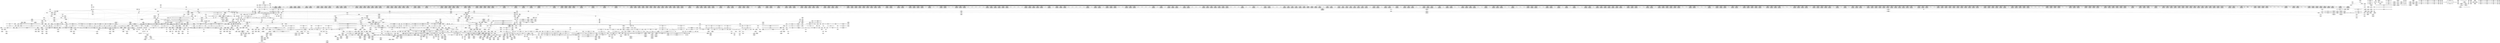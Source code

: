 digraph {
	CE0x43394c0 [shape=record,shape=Mrecord,label="{CE0x43394c0|task_sid:tmp27|security/selinux/hooks.c,208|*SummSink*}"]
	CE0x42a4840 [shape=record,shape=Mrecord,label="{CE0x42a4840|i64_5|*Constant*}"]
	CE0x43056b0 [shape=record,shape=Mrecord,label="{CE0x43056b0|2472:_%struct.cred*,_:_CRE_2907,2908_}"]
	CE0x42ec990 [shape=record,shape=Mrecord,label="{CE0x42ec990|2472:_%struct.cred*,_:_CRE_656,660_|*MultipleSource*|Function::task_sid&Arg::task::|Function::current_has_perm&Arg::tsk::|Function::selinux_task_getioprio&Arg::p::|security/selinux/hooks.c,208}"]
	CE0x430f8e0 [shape=record,shape=Mrecord,label="{CE0x430f8e0|2472:_%struct.cred*,_:_CRE_5896,5904_|*MultipleSource*|Function::task_sid&Arg::task::|Function::current_has_perm&Arg::tsk::|Function::selinux_task_getioprio&Arg::p::|security/selinux/hooks.c,208}"]
	CE0x429c860 [shape=record,shape=Mrecord,label="{CE0x429c860|current_has_perm:tmp|*SummSink*}"]
	CE0x4286730 [shape=record,shape=Mrecord,label="{CE0x4286730|2472:_%struct.cred*,_:_CRE_690,691_}"]
	CE0x43081c0 [shape=record,shape=Mrecord,label="{CE0x43081c0|2472:_%struct.cred*,_:_CRE_2944,2945_}"]
	CE0x43715d0 [shape=record,shape=Mrecord,label="{CE0x43715d0|rcu_read_unlock:tmp18|include/linux/rcupdate.h,933}"]
	CE0x42c06c0 [shape=record,shape=Mrecord,label="{CE0x42c06c0|get_current:entry}"]
	CE0x42790f0 [shape=record,shape=Mrecord,label="{CE0x42790f0|_ret_i32_%retval.0,_!dbg_!27728|security/selinux/avc.c,775}"]
	CE0x4305e20 [shape=record,shape=Mrecord,label="{CE0x4305e20|2472:_%struct.cred*,_:_CRE_2914,2915_}"]
	CE0x43786e0 [shape=record,shape=Mrecord,label="{CE0x43786e0|rcu_read_unlock:if.end}"]
	CE0x428b7d0 [shape=record,shape=Mrecord,label="{CE0x428b7d0|i64*_getelementptr_inbounds_(_4_x_i64_,_4_x_i64_*___llvm_gcov_ctr128,_i64_0,_i64_2)|*Constant*|*SummSink*}"]
	CE0x4312b20 [shape=record,shape=Mrecord,label="{CE0x4312b20|2472:_%struct.cred*,_:_CRE_6192,6196_|*MultipleSource*|Function::task_sid&Arg::task::|Function::current_has_perm&Arg::tsk::|Function::selinux_task_getioprio&Arg::p::|security/selinux/hooks.c,208}"]
	CE0x428fcf0 [shape=record,shape=Mrecord,label="{CE0x428fcf0|i64_4|*Constant*|*SummSink*}"]
	CE0x427ba70 [shape=record,shape=Mrecord,label="{CE0x427ba70|_ret_i32_%call7,_!dbg_!27749|security/selinux/hooks.c,210}"]
	CE0x4305cf0 [shape=record,shape=Mrecord,label="{CE0x4305cf0|2472:_%struct.cred*,_:_CRE_2913,2914_}"]
	CE0x4277730 [shape=record,shape=Mrecord,label="{CE0x4277730|avc_has_perm:tsid|Function::avc_has_perm&Arg::tsid::|*SummSink*}"]
	CE0x4375080 [shape=record,shape=Mrecord,label="{CE0x4375080|_call_void___preempt_count_add(i32_1)_#10,_!dbg_!27711|include/linux/rcupdate.h,239}"]
	CE0x4345580 [shape=record,shape=Mrecord,label="{CE0x4345580|GLOBAL:__preempt_count_sub|*Constant*|*SummSource*}"]
	CE0x43333c0 [shape=record,shape=Mrecord,label="{CE0x43333c0|i64_3|*Constant*}"]
	CE0x431a440 [shape=record,shape=Mrecord,label="{CE0x431a440|2472:_%struct.cred*,_:_CRE_6384,6392_|*MultipleSource*|Function::task_sid&Arg::task::|Function::current_has_perm&Arg::tsk::|Function::selinux_task_getioprio&Arg::p::|security/selinux/hooks.c,208}"]
	CE0x427c840 [shape=record,shape=Mrecord,label="{CE0x427c840|selinux_task_getioprio:bb|*SummSink*}"]
	CE0x427d1e0 [shape=record,shape=Mrecord,label="{CE0x427d1e0|i64_ptrtoint_(i8*_blockaddress(_rcu_lock_acquire,_%__here)_to_i64)|*Constant*}"]
	CE0x42f04d0 [shape=record,shape=Mrecord,label="{CE0x42f04d0|2472:_%struct.cred*,_:_CRE_768,772_|*MultipleSource*|Function::task_sid&Arg::task::|Function::current_has_perm&Arg::tsk::|Function::selinux_task_getioprio&Arg::p::|security/selinux/hooks.c,208}"]
	CE0x42f6060 [shape=record,shape=Mrecord,label="{CE0x42f6060|2472:_%struct.cred*,_:_CRE_2064,2072_|*MultipleSource*|Function::task_sid&Arg::task::|Function::current_has_perm&Arg::tsk::|Function::selinux_task_getioprio&Arg::p::|security/selinux/hooks.c,208}"]
	CE0x43150c0 [shape=record,shape=Mrecord,label="{CE0x43150c0|2472:_%struct.cred*,_:_CRE_6294,6295_}"]
	CE0x43f0a50 [shape=record,shape=Mrecord,label="{CE0x43f0a50|__preempt_count_sub:tmp7|./arch/x86/include/asm/preempt.h,78|*SummSource*}"]
	CE0x43ae4d0 [shape=record,shape=Mrecord,label="{CE0x43ae4d0|i64_ptrtoint_(i8*_blockaddress(_rcu_lock_acquire,_%__here)_to_i64)|*Constant*|*SummSource*}"]
	CE0x43cea80 [shape=record,shape=Mrecord,label="{CE0x43cea80|__preempt_count_add:do.end|*SummSource*}"]
	CE0x429e8c0 [shape=record,shape=Mrecord,label="{CE0x429e8c0|get_current:tmp3|*SummSource*}"]
	CE0x42daba0 [shape=record,shape=Mrecord,label="{CE0x42daba0|2472:_%struct.cred*,_:_CRE_328,336_|*MultipleSource*|Function::task_sid&Arg::task::|Function::current_has_perm&Arg::tsk::|Function::selinux_task_getioprio&Arg::p::|security/selinux/hooks.c,208}"]
	CE0x4279ef0 [shape=record,shape=Mrecord,label="{CE0x4279ef0|current_sid:call|security/selinux/hooks.c,218|*SummSource*}"]
	CE0x4320d60 [shape=record,shape=Mrecord,label="{CE0x4320d60|2472:_%struct.cred*,_:_CRE_10544,10548_|*MultipleSource*|Function::task_sid&Arg::task::|Function::current_has_perm&Arg::tsk::|Function::selinux_task_getioprio&Arg::p::|security/selinux/hooks.c,208}"]
	CE0x43b2a10 [shape=record,shape=Mrecord,label="{CE0x43b2a10|i8*_undef|*Constant*}"]
	CE0x42e2520 [shape=record,shape=Mrecord,label="{CE0x42e2520|task_sid:tmp2}"]
	CE0x4297c30 [shape=record,shape=Mrecord,label="{CE0x4297c30|current_has_perm:tmp2}"]
	CE0x4323de0 [shape=record,shape=Mrecord,label="{CE0x4323de0|task_sid:tmp10|security/selinux/hooks.c,208|*SummSink*}"]
	CE0x43645d0 [shape=record,shape=Mrecord,label="{CE0x43645d0|_call_void_mcount()_#3|*SummSource*}"]
	CE0x4306a00 [shape=record,shape=Mrecord,label="{CE0x4306a00|2472:_%struct.cred*,_:_CRE_2924,2925_}"]
	CE0x42f5e00 [shape=record,shape=Mrecord,label="{CE0x42f5e00|2472:_%struct.cred*,_:_CRE_2056,2057_|*MultipleSource*|Function::task_sid&Arg::task::|Function::current_has_perm&Arg::tsk::|Function::selinux_task_getioprio&Arg::p::|security/selinux/hooks.c,208}"]
	CE0x430e380 [shape=record,shape=Mrecord,label="{CE0x430e380|2472:_%struct.cred*,_:_CRE_3152,3160_|*MultipleSource*|Function::task_sid&Arg::task::|Function::current_has_perm&Arg::tsk::|Function::selinux_task_getioprio&Arg::p::|security/selinux/hooks.c,208}"]
	CE0x42d9a40 [shape=record,shape=Mrecord,label="{CE0x42d9a40|rcu_read_unlock:tmp11|include/linux/rcupdate.h,933}"]
	CE0x42a0eb0 [shape=record,shape=Mrecord,label="{CE0x42a0eb0|GLOBAL:lockdep_rcu_suspicious|*Constant*|*SummSource*}"]
	CE0x42b7810 [shape=record,shape=Mrecord,label="{CE0x42b7810|__rcu_read_lock:tmp1|*SummSource*}"]
	CE0x42e56c0 [shape=record,shape=Mrecord,label="{CE0x42e56c0|rcu_read_lock:land.lhs.true|*SummSink*}"]
	CE0x43b1ef0 [shape=record,shape=Mrecord,label="{CE0x43b1ef0|__rcu_read_lock:tmp3|*SummSource*}"]
	CE0x431ab30 [shape=record,shape=Mrecord,label="{CE0x431ab30|2472:_%struct.cred*,_:_CRE_6408,6424_|*MultipleSource*|Function::task_sid&Arg::task::|Function::current_has_perm&Arg::tsk::|Function::selinux_task_getioprio&Arg::p::|security/selinux/hooks.c,208}"]
	CE0x4334430 [shape=record,shape=Mrecord,label="{CE0x4334430|rcu_read_lock:do.body|*SummSink*}"]
	CE0x42a4e60 [shape=record,shape=Mrecord,label="{CE0x42a4e60|i64_2|*Constant*}"]
	CE0x4363680 [shape=record,shape=Mrecord,label="{CE0x4363680|rcu_read_unlock:tmp2|*SummSink*}"]
	CE0x42ef730 [shape=record,shape=Mrecord,label="{CE0x42ef730|2472:_%struct.cred*,_:_CRE_712,720_|*MultipleSource*|Function::task_sid&Arg::task::|Function::current_has_perm&Arg::tsk::|Function::selinux_task_getioprio&Arg::p::|security/selinux/hooks.c,208}"]
	CE0x4372e60 [shape=record,shape=Mrecord,label="{CE0x4372e60|_call_void_mcount()_#3|*SummSink*}"]
	CE0x42e0fb0 [shape=record,shape=Mrecord,label="{CE0x42e0fb0|task_sid:bb}"]
	CE0x42c2210 [shape=record,shape=Mrecord,label="{CE0x42c2210|current_sid:security|security/selinux/hooks.c,218|*SummSource*}"]
	CE0x4365d50 [shape=record,shape=Mrecord,label="{CE0x4365d50|_call_void_mcount()_#3}"]
	CE0x430ad70 [shape=record,shape=Mrecord,label="{CE0x430ad70|2472:_%struct.cred*,_:_CRE_2992,3000_|*MultipleSource*|Function::task_sid&Arg::task::|Function::current_has_perm&Arg::tsk::|Function::selinux_task_getioprio&Arg::p::|security/selinux/hooks.c,208}"]
	CE0x4316130 [shape=record,shape=Mrecord,label="{CE0x4316130|2472:_%struct.cred*,_:_CRE_6308,6309_}"]
	CE0x43a6620 [shape=record,shape=Mrecord,label="{CE0x43a6620|__preempt_count_sub:bb|*SummSink*}"]
	CE0x42dfbc0 [shape=record,shape=Mrecord,label="{CE0x42dfbc0|2472:_%struct.cred*,_:_CRE_392,400_|*MultipleSource*|Function::task_sid&Arg::task::|Function::current_has_perm&Arg::tsk::|Function::selinux_task_getioprio&Arg::p::|security/selinux/hooks.c,208}"]
	CE0x431e660 [shape=record,shape=Mrecord,label="{CE0x431e660|2472:_%struct.cred*,_:_CRE_6600,6608_|*MultipleSource*|Function::task_sid&Arg::task::|Function::current_has_perm&Arg::tsk::|Function::selinux_task_getioprio&Arg::p::|security/selinux/hooks.c,208}"]
	CE0x433b2e0 [shape=record,shape=Mrecord,label="{CE0x433b2e0|rcu_read_unlock:entry}"]
	CE0x43413c0 [shape=record,shape=Mrecord,label="{CE0x43413c0|__rcu_read_lock:tmp|*SummSource*}"]
	CE0x4329860 [shape=record,shape=Mrecord,label="{CE0x4329860|i8*_getelementptr_inbounds_(_41_x_i8_,_41_x_i8_*_.str44,_i32_0,_i32_0)|*Constant*}"]
	CE0x4325010 [shape=record,shape=Mrecord,label="{CE0x4325010|task_sid:call3|security/selinux/hooks.c,208|*SummSink*}"]
	CE0x4379610 [shape=record,shape=Mrecord,label="{CE0x4379610|i64*_getelementptr_inbounds_(_11_x_i64_,_11_x_i64_*___llvm_gcov_ctr132,_i64_0,_i64_0)|*Constant*|*SummSink*}"]
	CE0x42f9010 [shape=record,shape=Mrecord,label="{CE0x42f9010|2472:_%struct.cred*,_:_CRE_2280,2288_|*MultipleSource*|Function::task_sid&Arg::task::|Function::current_has_perm&Arg::tsk::|Function::selinux_task_getioprio&Arg::p::|security/selinux/hooks.c,208}"]
	CE0x4279290 [shape=record,shape=Mrecord,label="{CE0x4279290|avc_has_perm:auditdata|Function::avc_has_perm&Arg::auditdata::}"]
	CE0x42773e0 [shape=record,shape=Mrecord,label="{CE0x42773e0|i64*_getelementptr_inbounds_(_2_x_i64_,_2_x_i64_*___llvm_gcov_ctr136,_i64_0,_i64_0)|*Constant*|*SummSource*}"]
	CE0x427ebf0 [shape=record,shape=Mrecord,label="{CE0x427ebf0|current_sid:entry|*SummSource*}"]
	CE0x427b170 [shape=record,shape=Mrecord,label="{CE0x427b170|GLOBAL:task_sid|*Constant*|*SummSource*}"]
	CE0x42ea120 [shape=record,shape=Mrecord,label="{CE0x42ea120|i64*_getelementptr_inbounds_(_11_x_i64_,_11_x_i64_*___llvm_gcov_ctr132,_i64_0,_i64_8)|*Constant*|*SummSource*}"]
	CE0x437aa10 [shape=record,shape=Mrecord,label="{CE0x437aa10|rcu_lock_release:entry}"]
	CE0x42995e0 [shape=record,shape=Mrecord,label="{CE0x42995e0|current_sid:tmp3|*SummSource*}"]
	CE0x42db490 [shape=record,shape=Mrecord,label="{CE0x42db490|_call_void___rcu_read_lock()_#10,_!dbg_!27710|include/linux/rcupdate.h,879|*SummSource*}"]
	CE0x433b6d0 [shape=record,shape=Mrecord,label="{CE0x433b6d0|rcu_read_unlock:entry|*SummSink*}"]
	CE0x42df9a0 [shape=record,shape=Mrecord,label="{CE0x42df9a0|2472:_%struct.cred*,_:_CRE_384,392_|*MultipleSource*|Function::task_sid&Arg::task::|Function::current_has_perm&Arg::tsk::|Function::selinux_task_getioprio&Arg::p::|security/selinux/hooks.c,208}"]
	CE0x4292700 [shape=record,shape=Mrecord,label="{CE0x4292700|i64*_getelementptr_inbounds_(_11_x_i64_,_11_x_i64_*___llvm_gcov_ctr125,_i64_0,_i64_9)|*Constant*}"]
	CE0x42c04d0 [shape=record,shape=Mrecord,label="{CE0x42c04d0|task_sid:land.lhs.true|*SummSink*}"]
	CE0x43087b0 [shape=record,shape=Mrecord,label="{CE0x43087b0|2472:_%struct.cred*,_:_CRE_2949,2950_}"]
	CE0x560b140 [shape=record,shape=Mrecord,label="{CE0x560b140|i64_1|*Constant*}"]
	CE0x4287330 [shape=record,shape=Mrecord,label="{CE0x4287330|avc_has_perm:ssid|Function::avc_has_perm&Arg::ssid::}"]
	CE0x43520e0 [shape=record,shape=Mrecord,label="{CE0x43520e0|rcu_read_lock:tmp19|include/linux/rcupdate.h,882}"]
	CE0x42e1200 [shape=record,shape=Mrecord,label="{CE0x42e1200|cred_sid:tmp5|security/selinux/hooks.c,196}"]
	CE0x432f440 [shape=record,shape=Mrecord,label="{CE0x432f440|rcu_read_lock:do.end|*SummSource*}"]
	CE0x43b9660 [shape=record,shape=Mrecord,label="{CE0x43b9660|__rcu_read_unlock:tmp3|*SummSource*}"]
	CE0x433fed0 [shape=record,shape=Mrecord,label="{CE0x433fed0|rcu_lock_release:tmp1|*SummSink*}"]
	CE0x4317b50 [shape=record,shape=Mrecord,label="{CE0x4317b50|2472:_%struct.cred*,_:_CRE_6330,6331_}"]
	CE0x43152f0 [shape=record,shape=Mrecord,label="{CE0x43152f0|2472:_%struct.cred*,_:_CRE_6296,6297_}"]
	CE0x431f730 [shape=record,shape=Mrecord,label="{CE0x431f730|2472:_%struct.cred*,_:_CRE_6648,6656_|*MultipleSource*|Function::task_sid&Arg::task::|Function::current_has_perm&Arg::tsk::|Function::selinux_task_getioprio&Arg::p::|security/selinux/hooks.c,208}"]
	CE0x43f1810 [shape=record,shape=Mrecord,label="{CE0x43f1810|__preempt_count_sub:tmp1|*SummSink*}"]
	CE0x4338e50 [shape=record,shape=Mrecord,label="{CE0x4338e50|task_sid:tmp26|security/selinux/hooks.c,208|*SummSink*}"]
	CE0x428cb00 [shape=record,shape=Mrecord,label="{CE0x428cb00|i64*_getelementptr_inbounds_(_11_x_i64_,_11_x_i64_*___llvm_gcov_ctr125,_i64_0,_i64_10)|*Constant*|*SummSink*}"]
	CE0x431dab0 [shape=record,shape=Mrecord,label="{CE0x431dab0|2472:_%struct.cred*,_:_CRE_6552,6560_|*MultipleSource*|Function::task_sid&Arg::task::|Function::current_has_perm&Arg::tsk::|Function::selinux_task_getioprio&Arg::p::|security/selinux/hooks.c,208}"]
	CE0x432c4d0 [shape=record,shape=Mrecord,label="{CE0x432c4d0|i64*_getelementptr_inbounds_(_11_x_i64_,_11_x_i64_*___llvm_gcov_ctr132,_i64_0,_i64_1)|*Constant*|*SummSink*}"]
	CE0x42a8a90 [shape=record,shape=Mrecord,label="{CE0x42a8a90|task_sid:real_cred|security/selinux/hooks.c,208|*SummSink*}"]
	CE0x432c270 [shape=record,shape=Mrecord,label="{CE0x432c270|cred_sid:tmp4|*LoadInst*|security/selinux/hooks.c,196|*SummSink*}"]
	CE0x43b4570 [shape=record,shape=Mrecord,label="{CE0x43b4570|i64*_getelementptr_inbounds_(_4_x_i64_,_4_x_i64_*___llvm_gcov_ctr129,_i64_0,_i64_3)|*Constant*}"]
	CE0x42bbb10 [shape=record,shape=Mrecord,label="{CE0x42bbb10|rcu_read_lock:tmp13|include/linux/rcupdate.h,882|*SummSource*}"]
	CE0x4268780 [shape=record,shape=Mrecord,label="{CE0x4268780|current_sid:tmp19|security/selinux/hooks.c,218}"]
	CE0x429dcb0 [shape=record,shape=Mrecord,label="{CE0x429dcb0|2472:_%struct.cred*,_:_CRE_80,84_|*MultipleSource*|Function::task_sid&Arg::task::|Function::current_has_perm&Arg::tsk::|Function::selinux_task_getioprio&Arg::p::|security/selinux/hooks.c,208}"]
	CE0x433efe0 [shape=record,shape=Mrecord,label="{CE0x433efe0|task_sid:tmp9|security/selinux/hooks.c,208|*SummSink*}"]
	CE0x4340d00 [shape=record,shape=Mrecord,label="{CE0x4340d00|__rcu_read_lock:bb|*SummSink*}"]
	CE0x43136a0 [shape=record,shape=Mrecord,label="{CE0x43136a0|2472:_%struct.cred*,_:_CRE_6224,6232_|*MultipleSource*|Function::task_sid&Arg::task::|Function::current_has_perm&Arg::tsk::|Function::selinux_task_getioprio&Arg::p::|security/selinux/hooks.c,208}"]
	CE0x43518c0 [shape=record,shape=Mrecord,label="{CE0x43518c0|i64*_getelementptr_inbounds_(_11_x_i64_,_11_x_i64_*___llvm_gcov_ctr127,_i64_0,_i64_9)|*Constant*}"]
	CE0x4379ac0 [shape=record,shape=Mrecord,label="{CE0x4379ac0|i64*_getelementptr_inbounds_(_11_x_i64_,_11_x_i64_*___llvm_gcov_ctr132,_i64_0,_i64_10)|*Constant*|*SummSink*}"]
	CE0x4364240 [shape=record,shape=Mrecord,label="{CE0x4364240|rcu_read_unlock:tmp1|*SummSource*}"]
	CE0x439e170 [shape=record,shape=Mrecord,label="{CE0x439e170|rcu_lock_release:tmp7}"]
	CE0x4306d90 [shape=record,shape=Mrecord,label="{CE0x4306d90|2472:_%struct.cred*,_:_CRE_2927,2928_}"]
	CE0x433ee10 [shape=record,shape=Mrecord,label="{CE0x433ee10|task_sid:tobool1|security/selinux/hooks.c,208}"]
	CE0x4277b10 [shape=record,shape=Mrecord,label="{CE0x4277b10|i16_2|*Constant*|*SummSink*}"]
	CE0x42d9ea0 [shape=record,shape=Mrecord,label="{CE0x42d9ea0|2472:_%struct.cred*,_:_CRE_56,64_|*MultipleSource*|Function::task_sid&Arg::task::|Function::current_has_perm&Arg::tsk::|Function::selinux_task_getioprio&Arg::p::|security/selinux/hooks.c,208}"]
	CE0x4310000 [shape=record,shape=Mrecord,label="{CE0x4310000|2472:_%struct.cred*,_:_CRE_5920,5928_|*MultipleSource*|Function::task_sid&Arg::task::|Function::current_has_perm&Arg::tsk::|Function::selinux_task_getioprio&Arg::p::|security/selinux/hooks.c,208}"]
	CE0x42e8840 [shape=record,shape=Mrecord,label="{CE0x42e8840|cred_sid:tmp6|security/selinux/hooks.c,197|*SummSink*}"]
	CE0x43b2cf0 [shape=record,shape=Mrecord,label="{CE0x43b2cf0|__rcu_read_unlock:do.body}"]
	CE0x42a8920 [shape=record,shape=Mrecord,label="{CE0x42a8920|task_sid:real_cred|security/selinux/hooks.c,208}"]
	CE0x430b430 [shape=record,shape=Mrecord,label="{CE0x430b430|2472:_%struct.cred*,_:_CRE_3024,3032_|*MultipleSource*|Function::task_sid&Arg::task::|Function::current_has_perm&Arg::tsk::|Function::selinux_task_getioprio&Arg::p::|security/selinux/hooks.c,208}"]
	CE0x606fa10 [shape=record,shape=Mrecord,label="{CE0x606fa10|current_has_perm:tsk|Function::current_has_perm&Arg::tsk::|*SummSource*}"]
	CE0x42debe0 [shape=record,shape=Mrecord,label="{CE0x42debe0|task_sid:do.body5|*SummSink*}"]
	CE0x4319ef0 [shape=record,shape=Mrecord,label="{CE0x4319ef0|2472:_%struct.cred*,_:_CRE_6360,6368_|*MultipleSource*|Function::task_sid&Arg::task::|Function::current_has_perm&Arg::tsk::|Function::selinux_task_getioprio&Arg::p::|security/selinux/hooks.c,208}"]
	CE0x4288c90 [shape=record,shape=Mrecord,label="{CE0x4288c90|__preempt_count_add:tmp4|./arch/x86/include/asm/preempt.h,72}"]
	CE0x433e1d0 [shape=record,shape=Mrecord,label="{CE0x433e1d0|task_sid:tmp8|security/selinux/hooks.c,208|*SummSource*}"]
	CE0x43287b0 [shape=record,shape=Mrecord,label="{CE0x43287b0|task_sid:tmp25|security/selinux/hooks.c,208|*SummSource*}"]
	CE0x427bcd0 [shape=record,shape=Mrecord,label="{CE0x427bcd0|current_has_perm:call2|security/selinux/hooks.c,1544}"]
	CE0x43b1e00 [shape=record,shape=Mrecord,label="{CE0x43b1e00|__rcu_read_lock:tmp2|*SummSink*}"]
	CE0x427a1f0 [shape=record,shape=Mrecord,label="{CE0x427a1f0|selinux_task_getioprio:tmp3}"]
	CE0x42f1e10 [shape=record,shape=Mrecord,label="{CE0x42f1e10|2472:_%struct.cred*,_:_CRE_1848,1856_|*MultipleSource*|Function::task_sid&Arg::task::|Function::current_has_perm&Arg::tsk::|Function::selinux_task_getioprio&Arg::p::|security/selinux/hooks.c,208}"]
	CE0x4318bf0 [shape=record,shape=Mrecord,label="{CE0x4318bf0|2472:_%struct.cred*,_:_CRE_6344,6345_}"]
	CE0x43019d0 [shape=record,shape=Mrecord,label="{CE0x43019d0|2472:_%struct.cred*,_:_CRE_2736,2744_|*MultipleSource*|Function::task_sid&Arg::task::|Function::current_has_perm&Arg::tsk::|Function::selinux_task_getioprio&Arg::p::|security/selinux/hooks.c,208}"]
	CE0x42ba5d0 [shape=record,shape=Mrecord,label="{CE0x42ba5d0|current_sid:tmp23|security/selinux/hooks.c,218}"]
	CE0x4316ab0 [shape=record,shape=Mrecord,label="{CE0x4316ab0|2472:_%struct.cred*,_:_CRE_6316,6317_}"]
	CE0x42dd760 [shape=record,shape=Mrecord,label="{CE0x42dd760|rcu_read_unlock:tmp8|include/linux/rcupdate.h,933|*SummSource*}"]
	CE0x42a3970 [shape=record,shape=Mrecord,label="{CE0x42a3970|_call_void_mcount()_#3|*SummSink*}"]
	CE0x42e4c10 [shape=record,shape=Mrecord,label="{CE0x42e4c10|2472:_%struct.cred*,_:_CRE_200,208_|*MultipleSource*|Function::task_sid&Arg::task::|Function::current_has_perm&Arg::tsk::|Function::selinux_task_getioprio&Arg::p::|security/selinux/hooks.c,208}"]
	CE0x4277c80 [shape=record,shape=Mrecord,label="{CE0x4277c80|%struct.common_audit_data*_null|*Constant*}"]
	CE0x4347120 [shape=record,shape=Mrecord,label="{CE0x4347120|i64*_getelementptr_inbounds_(_4_x_i64_,_4_x_i64_*___llvm_gcov_ctr130,_i64_0,_i64_0)|*Constant*}"]
	CE0x4307840 [shape=record,shape=Mrecord,label="{CE0x4307840|2472:_%struct.cred*,_:_CRE_2936,2937_}"]
	CE0x42a35e0 [shape=record,shape=Mrecord,label="{CE0x42a35e0|2472:_%struct.cred*,_:_CRE_40,44_|*MultipleSource*|Function::task_sid&Arg::task::|Function::current_has_perm&Arg::tsk::|Function::selinux_task_getioprio&Arg::p::|security/selinux/hooks.c,208}"]
	CE0x4326f70 [shape=record,shape=Mrecord,label="{CE0x4326f70|task_sid:tmp23|security/selinux/hooks.c,208}"]
	CE0x42e2320 [shape=record,shape=Mrecord,label="{CE0x42e2320|i64*_getelementptr_inbounds_(_13_x_i64_,_13_x_i64_*___llvm_gcov_ctr126,_i64_0,_i64_1)|*Constant*|*SummSink*}"]
	CE0x43712e0 [shape=record,shape=Mrecord,label="{CE0x43712e0|rcu_read_unlock:tmp17|include/linux/rcupdate.h,933}"]
	CE0x42943a0 [shape=record,shape=Mrecord,label="{CE0x42943a0|current_has_perm:tmp3|*SummSource*}"]
	CE0x432d370 [shape=record,shape=Mrecord,label="{CE0x432d370|_call_void_mcount()_#3}"]
	CE0x4299c70 [shape=record,shape=Mrecord,label="{CE0x4299c70|current_has_perm:tmp1}"]
	CE0x437baa0 [shape=record,shape=Mrecord,label="{CE0x437baa0|_ret_void,_!dbg_!27717|include/linux/rcupdate.h,424|*SummSource*}"]
	CE0x435e340 [shape=record,shape=Mrecord,label="{CE0x435e340|cred_sid:security|security/selinux/hooks.c,196}"]
	CE0x429a1d0 [shape=record,shape=Mrecord,label="{CE0x429a1d0|task_sid:call|security/selinux/hooks.c,208}"]
	CE0x432a8c0 [shape=record,shape=Mrecord,label="{CE0x432a8c0|task_sid:tmp21|security/selinux/hooks.c,208|*SummSink*}"]
	CE0x4296b00 [shape=record,shape=Mrecord,label="{CE0x4296b00|GLOBAL:current_has_perm|*Constant*}"]
	CE0x43473d0 [shape=record,shape=Mrecord,label="{CE0x43473d0|i64_1|*Constant*}"]
	CE0x427caf0 [shape=record,shape=Mrecord,label="{CE0x427caf0|i32_2|*Constant*|*SummSink*}"]
	CE0x4276b60 [shape=record,shape=Mrecord,label="{CE0x4276b60|current_sid:tmp13|security/selinux/hooks.c,218|*SummSource*}"]
	CE0x433e390 [shape=record,shape=Mrecord,label="{CE0x433e390|task_sid:tmp8|security/selinux/hooks.c,208|*SummSink*}"]
	CE0x43283b0 [shape=record,shape=Mrecord,label="{CE0x43283b0|i64*_getelementptr_inbounds_(_13_x_i64_,_13_x_i64_*___llvm_gcov_ctr126,_i64_0,_i64_11)|*Constant*|*SummSink*}"]
	CE0x43c6ff0 [shape=record,shape=Mrecord,label="{CE0x43c6ff0|__preempt_count_sub:tmp1|*SummSource*}"]
	CE0x42be670 [shape=record,shape=Mrecord,label="{CE0x42be670|get_current:tmp4|./arch/x86/include/asm/current.h,14|*SummSink*}"]
	CE0x427f5f0 [shape=record,shape=Mrecord,label="{CE0x427f5f0|selinux_task_getioprio:p|Function::selinux_task_getioprio&Arg::p::|*SummSink*}"]
	CE0x4297510 [shape=record,shape=Mrecord,label="{CE0x4297510|2472:_%struct.cred*,_:_CRE_504,512_|*MultipleSource*|Function::task_sid&Arg::task::|Function::current_has_perm&Arg::tsk::|Function::selinux_task_getioprio&Arg::p::|security/selinux/hooks.c,208}"]
	CE0x427e610 [shape=record,shape=Mrecord,label="{CE0x427e610|current_has_perm:call|security/selinux/hooks.c,1542|*SummSink*}"]
	CE0x4dfde50 [shape=record,shape=Mrecord,label="{CE0x4dfde50|_ret_i32_%call,_!dbg_!27713|security/selinux/hooks.c,3616}"]
	CE0x4378600 [shape=record,shape=Mrecord,label="{CE0x4378600|rcu_read_unlock:do.body|*SummSink*}"]
	CE0x42c1ac0 [shape=record,shape=Mrecord,label="{CE0x42c1ac0|current_sid:tmp21|security/selinux/hooks.c,218|*SummSink*}"]
	CE0x42f6c40 [shape=record,shape=Mrecord,label="{CE0x42f6c40|2472:_%struct.cred*,_:_CRE_2096,2104_|*MultipleSource*|Function::task_sid&Arg::task::|Function::current_has_perm&Arg::tsk::|Function::selinux_task_getioprio&Arg::p::|security/selinux/hooks.c,208}"]
	CE0x4352150 [shape=record,shape=Mrecord,label="{CE0x4352150|rcu_read_lock:tmp19|include/linux/rcupdate.h,882|*SummSource*}"]
	CE0x437cbd0 [shape=record,shape=Mrecord,label="{CE0x437cbd0|_ret_void,_!dbg_!27717|include/linux/rcupdate.h,245|*SummSource*}"]
	CE0x4367150 [shape=record,shape=Mrecord,label="{CE0x4367150|rcu_read_lock:tmp16|include/linux/rcupdate.h,882|*SummSource*}"]
	CE0x43184d0 [shape=record,shape=Mrecord,label="{CE0x43184d0|2472:_%struct.cred*,_:_CRE_6338,6339_}"]
	CE0x42bbbe0 [shape=record,shape=Mrecord,label="{CE0x42bbbe0|rcu_read_lock:tmp13|include/linux/rcupdate.h,882|*SummSink*}"]
	CE0x432a260 [shape=record,shape=Mrecord,label="{CE0x432a260|task_sid:tmp20|security/selinux/hooks.c,208}"]
	CE0x42f4410 [shape=record,shape=Mrecord,label="{CE0x42f4410|2472:_%struct.cred*,_:_CRE_1976,1977_|*MultipleSource*|Function::task_sid&Arg::task::|Function::current_has_perm&Arg::tsk::|Function::selinux_task_getioprio&Arg::p::|security/selinux/hooks.c,208}"]
	CE0x430ef60 [shape=record,shape=Mrecord,label="{CE0x430ef60|2472:_%struct.cred*,_:_CRE_5864,5872_|*MultipleSource*|Function::task_sid&Arg::task::|Function::current_has_perm&Arg::tsk::|Function::selinux_task_getioprio&Arg::p::|security/selinux/hooks.c,208}"]
	CE0x42b9100 [shape=record,shape=Mrecord,label="{CE0x42b9100|rcu_read_lock:tmp12|include/linux/rcupdate.h,882}"]
	CE0x42932d0 [shape=record,shape=Mrecord,label="{CE0x42932d0|selinux_task_getioprio:entry|*SummSource*}"]
	CE0x4295f80 [shape=record,shape=Mrecord,label="{CE0x4295f80|current_sid:tmp3}"]
	CE0x43a0310 [shape=record,shape=Mrecord,label="{CE0x43a0310|_call_void___preempt_count_sub(i32_1)_#10,_!dbg_!27715|include/linux/rcupdate.h,244|*SummSource*}"]
	CE0x4378c80 [shape=record,shape=Mrecord,label="{CE0x4378c80|rcu_read_unlock:land.lhs.true2}"]
	CE0x42f9270 [shape=record,shape=Mrecord,label="{CE0x42f9270|2472:_%struct.cred*,_:_CRE_2288,2296_|*MultipleSource*|Function::task_sid&Arg::task::|Function::current_has_perm&Arg::tsk::|Function::selinux_task_getioprio&Arg::p::|security/selinux/hooks.c,208}"]
	CE0x42cd580 [shape=record,shape=Mrecord,label="{CE0x42cd580|_call_void_rcu_read_lock()_#10,_!dbg_!27712|security/selinux/hooks.c,207|*SummSink*}"]
	CE0x42e3ac0 [shape=record,shape=Mrecord,label="{CE0x42e3ac0|task_sid:tmp1}"]
	CE0x432ca10 [shape=record,shape=Mrecord,label="{CE0x432ca10|rcu_read_lock:tmp8|include/linux/rcupdate.h,882}"]
	CE0x42f75f0 [shape=record,shape=Mrecord,label="{CE0x42f75f0|2472:_%struct.cred*,_:_CRE_2128,2136_|*MultipleSource*|Function::task_sid&Arg::task::|Function::current_has_perm&Arg::tsk::|Function::selinux_task_getioprio&Arg::p::|security/selinux/hooks.c,208}"]
	CE0x435aa90 [shape=record,shape=Mrecord,label="{CE0x435aa90|rcu_read_lock:tmp18|include/linux/rcupdate.h,882|*SummSink*}"]
	"CONST[source:0(mediator),value:2(dynamic)][purpose:{subject}][SrcIdx:5]"
	CE0x4329b40 [shape=record,shape=Mrecord,label="{CE0x4329b40|i64*_getelementptr_inbounds_(_13_x_i64_,_13_x_i64_*___llvm_gcov_ctr126,_i64_0,_i64_9)|*Constant*|*SummSource*}"]
	CE0x428b360 [shape=record,shape=Mrecord,label="{CE0x428b360|rcu_read_lock:tmp2}"]
	CE0x433a0c0 [shape=record,shape=Mrecord,label="{CE0x433a0c0|cred_sid:entry|*SummSource*}"]
	CE0x433e8f0 [shape=record,shape=Mrecord,label="{CE0x433e8f0|GLOBAL:task_sid.__warned|Global_var:task_sid.__warned|*SummSink*}"]
	CE0x43a1340 [shape=record,shape=Mrecord,label="{CE0x43a1340|__rcu_read_unlock:tmp6|include/linux/rcupdate.h,245|*SummSink*}"]
	CE0x432f750 [shape=record,shape=Mrecord,label="{CE0x432f750|rcu_read_lock:tmp3|*SummSource*}"]
	CE0x4372d00 [shape=record,shape=Mrecord,label="{CE0x4372d00|__preempt_count_add:entry|*SummSink*}"]
	CE0x42db110 [shape=record,shape=Mrecord,label="{CE0x42db110|_call_void_rcu_read_lock()_#10,_!dbg_!27712|security/selinux/hooks.c,207}"]
	CE0x42a4980 [shape=record,shape=Mrecord,label="{CE0x42a4980|i64_5|*Constant*|*SummSink*}"]
	CE0x43455f0 [shape=record,shape=Mrecord,label="{CE0x43455f0|GLOBAL:__preempt_count_sub|*Constant*|*SummSink*}"]
	CE0x42a4fc0 [shape=record,shape=Mrecord,label="{CE0x42a4fc0|task_sid:tmp1|*SummSink*}"]
	CE0x4327f10 [shape=record,shape=Mrecord,label="{CE0x4327f10|i64*_getelementptr_inbounds_(_13_x_i64_,_13_x_i64_*___llvm_gcov_ctr126,_i64_0,_i64_11)|*Constant*}"]
	CE0x4311ee0 [shape=record,shape=Mrecord,label="{CE0x4311ee0|2472:_%struct.cred*,_:_CRE_6144,6152_|*MultipleSource*|Function::task_sid&Arg::task::|Function::current_has_perm&Arg::tsk::|Function::selinux_task_getioprio&Arg::p::|security/selinux/hooks.c,208}"]
	CE0x4327f80 [shape=record,shape=Mrecord,label="{CE0x4327f80|task_sid:tmp25|security/selinux/hooks.c,208}"]
	"CONST[source:1(input),value:2(dynamic)][purpose:{object}][SrcIdx:2]"
	CE0x431a150 [shape=record,shape=Mrecord,label="{CE0x431a150|2472:_%struct.cred*,_:_CRE_6376,6384_|*MultipleSource*|Function::task_sid&Arg::task::|Function::current_has_perm&Arg::tsk::|Function::selinux_task_getioprio&Arg::p::|security/selinux/hooks.c,208}"]
	CE0x43220e0 [shape=record,shape=Mrecord,label="{CE0x43220e0|2472:_%struct.cred*,_:_CRE_10600,10604_|*MultipleSource*|Function::task_sid&Arg::task::|Function::current_has_perm&Arg::tsk::|Function::selinux_task_getioprio&Arg::p::|security/selinux/hooks.c,208}"]
	CE0x43672d0 [shape=record,shape=Mrecord,label="{CE0x43672d0|rcu_read_lock:tmp16|include/linux/rcupdate.h,882|*SummSink*}"]
	CE0x43031c0 [shape=record,shape=Mrecord,label="{CE0x43031c0|2472:_%struct.cred*,_:_CRE_2816,2824_|*MultipleSource*|Function::task_sid&Arg::task::|Function::current_has_perm&Arg::tsk::|Function::selinux_task_getioprio&Arg::p::|security/selinux/hooks.c,208}"]
	CE0x42fbf90 [shape=record,shape=Mrecord,label="{CE0x42fbf90|2472:_%struct.cred*,_:_CRE_2480,2488_|*MultipleSource*|Function::task_sid&Arg::task::|Function::current_has_perm&Arg::tsk::|Function::selinux_task_getioprio&Arg::p::|security/selinux/hooks.c,208}"]
	CE0x437cb10 [shape=record,shape=Mrecord,label="{CE0x437cb10|_ret_void,_!dbg_!27717|include/linux/rcupdate.h,245}"]
	CE0x4312170 [shape=record,shape=Mrecord,label="{CE0x4312170|2472:_%struct.cred*,_:_CRE_6152,6168_|*MultipleSource*|Function::task_sid&Arg::task::|Function::current_has_perm&Arg::tsk::|Function::selinux_task_getioprio&Arg::p::|security/selinux/hooks.c,208}"]
	CE0x560b0d0 [shape=record,shape=Mrecord,label="{CE0x560b0d0|i64_1|*Constant*|*SummSource*}"]
	CE0x4347bf0 [shape=record,shape=Mrecord,label="{CE0x4347bf0|__rcu_read_lock:tmp2|*SummSource*}"]
	CE0x42a9b50 [shape=record,shape=Mrecord,label="{CE0x42a9b50|current_sid:sid|security/selinux/hooks.c,220|*SummSink*}"]
	CE0x42edf30 [shape=record,shape=Mrecord,label="{CE0x42edf30|_call_void_lockdep_rcu_suspicious(i8*_getelementptr_inbounds_(_25_x_i8_,_25_x_i8_*_.str3,_i32_0,_i32_0),_i32_208,_i8*_getelementptr_inbounds_(_41_x_i8_,_41_x_i8_*_.str44,_i32_0,_i32_0))_#10,_!dbg_!27732|security/selinux/hooks.c,208}"]
	CE0x4352640 [shape=record,shape=Mrecord,label="{CE0x4352640|rcu_read_lock:tmp20|include/linux/rcupdate.h,882|*SummSink*}"]
	CE0x42d76d0 [shape=record,shape=Mrecord,label="{CE0x42d76d0|_call_void_asm_addl_$1,_%gs:$0_,_*m,ri,*m,_dirflag_,_fpsr_,_flags_(i32*___preempt_count,_i32_%val,_i32*___preempt_count)_#3,_!dbg_!27714,_!srcloc_!27717|./arch/x86/include/asm/preempt.h,72|*SummSink*}"]
	CE0x42893d0 [shape=record,shape=Mrecord,label="{CE0x42893d0|__preempt_count_add:tmp5|./arch/x86/include/asm/preempt.h,72|*SummSource*}"]
	CE0x42890a0 [shape=record,shape=Mrecord,label="{CE0x42890a0|__preempt_count_sub:tmp3}"]
	CE0x42aadc0 [shape=record,shape=Mrecord,label="{CE0x42aadc0|current_sid:do.end}"]
	CE0x4378570 [shape=record,shape=Mrecord,label="{CE0x4378570|rcu_read_unlock:do.body|*SummSource*}"]
	CE0x43c6700 [shape=record,shape=Mrecord,label="{CE0x43c6700|__preempt_count_add:tmp2}"]
	CE0x42759a0 [shape=record,shape=Mrecord,label="{CE0x42759a0|current_sid:tmp14|security/selinux/hooks.c,218|*SummSink*}"]
	CE0x4290d70 [shape=record,shape=Mrecord,label="{CE0x4290d70|_ret_i32_%call,_!dbg_!27713|security/selinux/hooks.c,3616|*SummSink*}"]
	CE0x43260a0 [shape=record,shape=Mrecord,label="{CE0x43260a0|task_sid:tmp15|security/selinux/hooks.c,208}"]
	CE0x42ee560 [shape=record,shape=Mrecord,label="{CE0x42ee560|_call_void_lockdep_rcu_suspicious(i8*_getelementptr_inbounds_(_25_x_i8_,_25_x_i8_*_.str3,_i32_0,_i32_0),_i32_208,_i8*_getelementptr_inbounds_(_41_x_i8_,_41_x_i8_*_.str44,_i32_0,_i32_0))_#10,_!dbg_!27732|security/selinux/hooks.c,208|*SummSink*}"]
	CE0x434fc40 [shape=record,shape=Mrecord,label="{CE0x434fc40|cred_sid:bb|*SummSource*}"]
	CE0x4267cb0 [shape=record,shape=Mrecord,label="{CE0x4267cb0|i64*_getelementptr_inbounds_(_11_x_i64_,_11_x_i64_*___llvm_gcov_ctr125,_i64_0,_i64_9)|*Constant*|*SummSink*}"]
	CE0x42b8830 [shape=record,shape=Mrecord,label="{CE0x42b8830|GLOBAL:__rcu_read_lock|*Constant*}"]
	CE0x431cea0 [shape=record,shape=Mrecord,label="{CE0x431cea0|2472:_%struct.cred*,_:_CRE_6512,6520_|*MultipleSource*|Function::task_sid&Arg::task::|Function::current_has_perm&Arg::tsk::|Function::selinux_task_getioprio&Arg::p::|security/selinux/hooks.c,208}"]
	CE0x430d2e0 [shape=record,shape=Mrecord,label="{CE0x430d2e0|2472:_%struct.cred*,_:_CRE_3116,3120_|*MultipleSource*|Function::task_sid&Arg::task::|Function::current_has_perm&Arg::tsk::|Function::selinux_task_getioprio&Arg::p::|security/selinux/hooks.c,208}"]
	CE0x4360e70 [shape=record,shape=Mrecord,label="{CE0x4360e70|i32_1|*Constant*}"]
	CE0x43ac440 [shape=record,shape=Mrecord,label="{CE0x43ac440|__preempt_count_sub:tmp4|./arch/x86/include/asm/preempt.h,77|*SummSource*}"]
	CE0x4316be0 [shape=record,shape=Mrecord,label="{CE0x4316be0|2472:_%struct.cred*,_:_CRE_6317,6318_}"]
	CE0x428e960 [shape=record,shape=Mrecord,label="{CE0x428e960|i64*_getelementptr_inbounds_(_11_x_i64_,_11_x_i64_*___llvm_gcov_ctr125,_i64_0,_i64_6)|*Constant*|*SummSink*}"]
	CE0x433b4b0 [shape=record,shape=Mrecord,label="{CE0x433b4b0|GLOBAL:rcu_read_unlock|*Constant*|*SummSource*}"]
	CE0x42f8430 [shape=record,shape=Mrecord,label="{CE0x42f8430|2472:_%struct.cred*,_:_CRE_2240,2248_|*MultipleSource*|Function::task_sid&Arg::task::|Function::current_has_perm&Arg::tsk::|Function::selinux_task_getioprio&Arg::p::|security/selinux/hooks.c,208}"]
	CE0x42719c0 [shape=record,shape=Mrecord,label="{CE0x42719c0|selinux_task_getioprio:tmp3|*SummSource*}"]
	CE0x4298030 [shape=record,shape=Mrecord,label="{CE0x4298030|current_sid:tmp4|security/selinux/hooks.c,218|*SummSink*}"]
	CE0x43344d0 [shape=record,shape=Mrecord,label="{CE0x43344d0|rcu_read_lock:bb}"]
	CE0x42fb840 [shape=record,shape=Mrecord,label="{CE0x42fb840|2472:_%struct.cred*,_:_CRE_2416,2424_|*MultipleSource*|Function::task_sid&Arg::task::|Function::current_has_perm&Arg::tsk::|Function::selinux_task_getioprio&Arg::p::|security/selinux/hooks.c,208}"]
	CE0x434d930 [shape=record,shape=Mrecord,label="{CE0x434d930|_call_void_mcount()_#3|*SummSource*}"]
	CE0x42b8640 [shape=record,shape=Mrecord,label="{CE0x42b8640|_call_void_mcount()_#3|*SummSource*}"]
	CE0x4278380 [shape=record,shape=Mrecord,label="{CE0x4278380|current_sid:tmp15|security/selinux/hooks.c,218|*SummSource*}"]
	CE0x433cb60 [shape=record,shape=Mrecord,label="{CE0x433cb60|task_sid:tobool|security/selinux/hooks.c,208}"]
	CE0x43038e0 [shape=record,shape=Mrecord,label="{CE0x43038e0|2472:_%struct.cred*,_:_CRE_2840,2848_|*MultipleSource*|Function::task_sid&Arg::task::|Function::current_has_perm&Arg::tsk::|Function::selinux_task_getioprio&Arg::p::|security/selinux/hooks.c,208}"]
	CE0x430a690 [shape=record,shape=Mrecord,label="{CE0x430a690|2472:_%struct.cred*,_:_CRE_2975,2976_}"]
	CE0x42706e0 [shape=record,shape=Mrecord,label="{CE0x42706e0|current_has_perm:bb}"]
	CE0x42907f0 [shape=record,shape=Mrecord,label="{CE0x42907f0|i8_1|*Constant*|*SummSource*}"]
	CE0x4365570 [shape=record,shape=Mrecord,label="{CE0x4365570|rcu_read_unlock:tmp7|include/linux/rcupdate.h,933}"]
	CE0x4315a10 [shape=record,shape=Mrecord,label="{CE0x4315a10|2472:_%struct.cred*,_:_CRE_6302,6303_}"]
	CE0x4326690 [shape=record,shape=Mrecord,label="{CE0x4326690|task_sid:tmp15|security/selinux/hooks.c,208|*SummSink*}"]
	CE0x4310e70 [shape=record,shape=Mrecord,label="{CE0x4310e70|2472:_%struct.cred*,_:_CRE_5968,5976_|*MultipleSource*|Function::task_sid&Arg::task::|Function::current_has_perm&Arg::tsk::|Function::selinux_task_getioprio&Arg::p::|security/selinux/hooks.c,208}"]
	CE0x4283d10 [shape=record,shape=Mrecord,label="{CE0x4283d10|_call_void_mcount()_#3|*SummSink*}"]
	CE0x43ca2a0 [shape=record,shape=Mrecord,label="{CE0x43ca2a0|_call_void_mcount()_#3|*SummSink*}"]
	CE0x4311590 [shape=record,shape=Mrecord,label="{CE0x4311590|2472:_%struct.cred*,_:_CRE_5992,6000_|*MultipleSource*|Function::task_sid&Arg::task::|Function::current_has_perm&Arg::tsk::|Function::selinux_task_getioprio&Arg::p::|security/selinux/hooks.c,208}"]
	CE0x429c5a0 [shape=record,shape=Mrecord,label="{CE0x429c5a0|current_has_perm:tmp|*SummSource*}"]
	CE0x4352fa0 [shape=record,shape=Mrecord,label="{CE0x4352fa0|i64*_getelementptr_inbounds_(_11_x_i64_,_11_x_i64_*___llvm_gcov_ctr127,_i64_0,_i64_10)|*Constant*|*SummSource*}"]
	CE0x437b660 [shape=record,shape=Mrecord,label="{CE0x437b660|rcu_lock_release:map|Function::rcu_lock_release&Arg::map::|*SummSink*}"]
	CE0x4361c00 [shape=record,shape=Mrecord,label="{CE0x4361c00|i64*_getelementptr_inbounds_(_4_x_i64_,_4_x_i64_*___llvm_gcov_ctr128,_i64_0,_i64_3)|*Constant*}"]
	CE0x4371820 [shape=record,shape=Mrecord,label="{CE0x4371820|rcu_read_unlock:tmp18|include/linux/rcupdate.h,933|*SummSource*}"]
	CE0x42f8db0 [shape=record,shape=Mrecord,label="{CE0x42f8db0|2472:_%struct.cred*,_:_CRE_2272,2280_|*MultipleSource*|Function::task_sid&Arg::task::|Function::current_has_perm&Arg::tsk::|Function::selinux_task_getioprio&Arg::p::|security/selinux/hooks.c,208}"]
	CE0x4291c30 [shape=record,shape=Mrecord,label="{CE0x4291c30|i32_0|*Constant*|*SummSource*}"]
	CE0x42fe560 [shape=record,shape=Mrecord,label="{CE0x42fe560|2472:_%struct.cred*,_:_CRE_2576,2584_|*MultipleSource*|Function::task_sid&Arg::task::|Function::current_has_perm&Arg::tsk::|Function::selinux_task_getioprio&Arg::p::|security/selinux/hooks.c,208}"]
	CE0x42bf6c0 [shape=record,shape=Mrecord,label="{CE0x42bf6c0|cred_sid:tmp2}"]
	CE0x4322f80 [shape=record,shape=Mrecord,label="{CE0x4322f80|2472:_%struct.cred*,_:_CRE_10632,10640_|*MultipleSource*|Function::task_sid&Arg::task::|Function::current_has_perm&Arg::tsk::|Function::selinux_task_getioprio&Arg::p::|security/selinux/hooks.c,208}"]
	CE0x434b910 [shape=record,shape=Mrecord,label="{CE0x434b910|_call_void_mcount()_#3}"]
	CE0x4302cd0 [shape=record,shape=Mrecord,label="{CE0x4302cd0|2472:_%struct.cred*,_:_CRE_2800,2808_|*MultipleSource*|Function::task_sid&Arg::task::|Function::current_has_perm&Arg::tsk::|Function::selinux_task_getioprio&Arg::p::|security/selinux/hooks.c,208}"]
	CE0x42896a0 [shape=record,shape=Mrecord,label="{CE0x42896a0|__preempt_count_sub:tmp2|*SummSink*}"]
	CE0x42e5040 [shape=record,shape=Mrecord,label="{CE0x42e5040|i64*_getelementptr_inbounds_(_2_x_i64_,_2_x_i64_*___llvm_gcov_ctr131,_i64_0,_i64_0)|*Constant*|*SummSource*}"]
	CE0x435ac00 [shape=record,shape=Mrecord,label="{CE0x435ac00|i8_1|*Constant*}"]
	CE0x42a47d0 [shape=record,shape=Mrecord,label="{CE0x42a47d0|current_sid:tmp10|security/selinux/hooks.c,218}"]
	CE0x4347230 [shape=record,shape=Mrecord,label="{CE0x4347230|i64*_getelementptr_inbounds_(_4_x_i64_,_4_x_i64_*___llvm_gcov_ctr130,_i64_0,_i64_0)|*Constant*|*SummSource*}"]
	CE0x42fa2e0 [shape=record,shape=Mrecord,label="{CE0x42fa2e0|2472:_%struct.cred*,_:_CRE_2344,2352_|*MultipleSource*|Function::task_sid&Arg::task::|Function::current_has_perm&Arg::tsk::|Function::selinux_task_getioprio&Arg::p::|security/selinux/hooks.c,208}"]
	CE0x4338fd0 [shape=record,shape=Mrecord,label="{CE0x4338fd0|task_sid:call7|security/selinux/hooks.c,208}"]
	CE0x42df380 [shape=record,shape=Mrecord,label="{CE0x42df380|task_sid:land.lhs.true}"]
	CE0x43b9c30 [shape=record,shape=Mrecord,label="{CE0x43b9c30|__rcu_read_unlock:bb}"]
	CE0x42845c0 [shape=record,shape=Mrecord,label="{CE0x42845c0|selinux_task_getioprio:tmp1|*SummSink*}"]
	CE0x4374590 [shape=record,shape=Mrecord,label="{CE0x4374590|rcu_read_unlock:tmp16|include/linux/rcupdate.h,933|*SummSource*}"]
	CE0x42c0770 [shape=record,shape=Mrecord,label="{CE0x42c0770|get_current:entry|*SummSource*}"]
	CE0x43f15a0 [shape=record,shape=Mrecord,label="{CE0x43f15a0|i64*_getelementptr_inbounds_(_4_x_i64_,_4_x_i64_*___llvm_gcov_ctr135,_i64_0,_i64_0)|*Constant*|*SummSink*}"]
	CE0x43b9e90 [shape=record,shape=Mrecord,label="{CE0x43b9e90|__rcu_read_unlock:bb|*SummSource*}"]
	CE0x431c9e0 [shape=record,shape=Mrecord,label="{CE0x431c9e0|2472:_%struct.cred*,_:_CRE_6496,6504_|*MultipleSource*|Function::task_sid&Arg::task::|Function::current_has_perm&Arg::tsk::|Function::selinux_task_getioprio&Arg::p::|security/selinux/hooks.c,208}"]
	CE0x43308c0 [shape=record,shape=Mrecord,label="{CE0x43308c0|rcu_read_lock:tobool1|include/linux/rcupdate.h,882|*SummSource*}"]
	CE0x431f990 [shape=record,shape=Mrecord,label="{CE0x431f990|2472:_%struct.cred*,_:_CRE_6656,6660_|*MultipleSource*|Function::task_sid&Arg::task::|Function::current_has_perm&Arg::tsk::|Function::selinux_task_getioprio&Arg::p::|security/selinux/hooks.c,208}"]
	CE0x427f100 [shape=record,shape=Mrecord,label="{CE0x427f100|current_has_perm:call1|security/selinux/hooks.c,1543|*SummSink*}"]
	CE0x4dfdbc0 [shape=record,shape=Mrecord,label="{CE0x4dfdbc0|_ret_i32_%call2,_!dbg_!27718|security/selinux/hooks.c,1544|*SummSink*}"]
	CE0x4304e10 [shape=record,shape=Mrecord,label="{CE0x4304e10|2472:_%struct.cred*,_:_CRE_2900,2904_|*MultipleSource*|Function::task_sid&Arg::task::|Function::current_has_perm&Arg::tsk::|Function::selinux_task_getioprio&Arg::p::|security/selinux/hooks.c,208}"]
	CE0x432ebf0 [shape=record,shape=Mrecord,label="{CE0x432ebf0|__rcu_read_lock:tmp5|include/linux/rcupdate.h,239|*SummSource*}"]
	CE0x4378080 [shape=record,shape=Mrecord,label="{CE0x4378080|rcu_read_unlock:tmp21|include/linux/rcupdate.h,935|*SummSource*}"]
	CE0x42a68d0 [shape=record,shape=Mrecord,label="{CE0x42a68d0|i8*_getelementptr_inbounds_(_25_x_i8_,_25_x_i8_*_.str3,_i32_0,_i32_0)|*Constant*|*SummSource*}"]
	CE0x435bca0 [shape=record,shape=Mrecord,label="{CE0x435bca0|i8*_getelementptr_inbounds_(_25_x_i8_,_25_x_i8_*_.str45,_i32_0,_i32_0)|*Constant*|*SummSource*}"]
	CE0x43eba50 [shape=record,shape=Mrecord,label="{CE0x43eba50|i64*_getelementptr_inbounds_(_4_x_i64_,_4_x_i64_*___llvm_gcov_ctr135,_i64_0,_i64_2)|*Constant*}"]
	CE0x43a6430 [shape=record,shape=Mrecord,label="{CE0x43a6430|__preempt_count_sub:bb|*SummSource*}"]
	CE0x42ce370 [shape=record,shape=Mrecord,label="{CE0x42ce370|_call_void_rcu_lock_acquire(%struct.lockdep_map*_rcu_lock_map)_#10,_!dbg_!27711|include/linux/rcupdate.h,881}"]
	CE0x4302580 [shape=record,shape=Mrecord,label="{CE0x4302580|2472:_%struct.cred*,_:_CRE_2776,2784_|*MultipleSource*|Function::task_sid&Arg::task::|Function::current_has_perm&Arg::tsk::|Function::selinux_task_getioprio&Arg::p::|security/selinux/hooks.c,208}"]
	CE0x4288220 [shape=record,shape=Mrecord,label="{CE0x4288220|i64_2|*Constant*|*SummSource*}"]
	CE0x42d6280 [shape=record,shape=Mrecord,label="{CE0x42d6280|rcu_read_unlock:tmp4|include/linux/rcupdate.h,933}"]
	CE0x428eeb0 [shape=record,shape=Mrecord,label="{CE0x428eeb0|current_sid:bb}"]
	CE0x42a9160 [shape=record,shape=Mrecord,label="{CE0x42a9160|get_current:tmp1|*SummSource*}"]
	CE0x4268150 [shape=record,shape=Mrecord,label="{CE0x4268150|current_sid:tmp17|security/selinux/hooks.c,218|*SummSink*}"]
	CE0x42928d0 [shape=record,shape=Mrecord,label="{CE0x42928d0|i64*_getelementptr_inbounds_(_11_x_i64_,_11_x_i64_*___llvm_gcov_ctr125,_i64_0,_i64_9)|*Constant*|*SummSource*}"]
	CE0x4379410 [shape=record,shape=Mrecord,label="{CE0x4379410|i64*_getelementptr_inbounds_(_11_x_i64_,_11_x_i64_*___llvm_gcov_ctr132,_i64_0,_i64_0)|*Constant*|*SummSource*}"]
	CE0x4287640 [shape=record,shape=Mrecord,label="{CE0x4287640|avc_has_perm:ssid|Function::avc_has_perm&Arg::ssid::|*SummSource*}"]
	CE0x42aa840 [shape=record,shape=Mrecord,label="{CE0x42aa840|%struct.task_struct*_(%struct.task_struct**)*_asm_movq_%gs:$_1:P_,$0_,_r,im,_dirflag_,_fpsr_,_flags_|*SummSink*}"]
	CE0x42a7130 [shape=record,shape=Mrecord,label="{CE0x42a7130|current_sid:tmp|*SummSource*}"]
	CE0x43702b0 [shape=record,shape=Mrecord,label="{CE0x43702b0|__rcu_read_lock:tmp5|include/linux/rcupdate.h,239}"]
	CE0x4317db0 [shape=record,shape=Mrecord,label="{CE0x4317db0|2472:_%struct.cred*,_:_CRE_6332,6333_}"]
	CE0x43f2070 [shape=record,shape=Mrecord,label="{CE0x43f2070|_call_void_asm_addl_$1,_%gs:$0_,_*m,ri,*m,_dirflag_,_fpsr_,_flags_(i32*___preempt_count,_i32_%val,_i32*___preempt_count)_#3,_!dbg_!27714,_!srcloc_!27717|./arch/x86/include/asm/preempt.h,72}"]
	CE0x430bde0 [shape=record,shape=Mrecord,label="{CE0x430bde0|2472:_%struct.cred*,_:_CRE_3056,3064_|*MultipleSource*|Function::task_sid&Arg::task::|Function::current_has_perm&Arg::tsk::|Function::selinux_task_getioprio&Arg::p::|security/selinux/hooks.c,208}"]
	CE0x42a32f0 [shape=record,shape=Mrecord,label="{CE0x42a32f0|rcu_read_lock:tmp4|include/linux/rcupdate.h,882|*SummSource*}"]
	CE0x42e5980 [shape=record,shape=Mrecord,label="{CE0x42e5980|i64*_getelementptr_inbounds_(_11_x_i64_,_11_x_i64_*___llvm_gcov_ctr127,_i64_0,_i64_0)|*Constant*|*SummSink*}"]
	CE0x430ed00 [shape=record,shape=Mrecord,label="{CE0x430ed00|2472:_%struct.cred*,_:_CRE_5856,5860_|*MultipleSource*|Function::task_sid&Arg::task::|Function::current_has_perm&Arg::tsk::|Function::selinux_task_getioprio&Arg::p::|security/selinux/hooks.c,208}"]
	CE0x42c08f0 [shape=record,shape=Mrecord,label="{CE0x42c08f0|_ret_%struct.task_struct*_%tmp4,_!dbg_!27714|./arch/x86/include/asm/current.h,14|*SummSource*}"]
	CE0x4379b30 [shape=record,shape=Mrecord,label="{CE0x4379b30|rcu_read_unlock:tmp21|include/linux/rcupdate.h,935|*SummSink*}"]
	CE0x4351380 [shape=record,shape=Mrecord,label="{CE0x4351380|i8*_getelementptr_inbounds_(_42_x_i8_,_42_x_i8_*_.str46,_i32_0,_i32_0)|*Constant*}"]
	CE0x42bf7a0 [shape=record,shape=Mrecord,label="{CE0x42bf7a0|cred_sid:tmp2|*SummSink*}"]
	CE0x428c7a0 [shape=record,shape=Mrecord,label="{CE0x428c7a0|current_sid:tmp19|security/selinux/hooks.c,218|*SummSource*}"]
	CE0x42a05e0 [shape=record,shape=Mrecord,label="{CE0x42a05e0|2472:_%struct.cred*,_:_CRE_568,576_|*MultipleSource*|Function::task_sid&Arg::task::|Function::current_has_perm&Arg::tsk::|Function::selinux_task_getioprio&Arg::p::|security/selinux/hooks.c,208}"]
	CE0x439f810 [shape=record,shape=Mrecord,label="{CE0x439f810|GLOBAL:lock_release|*Constant*}"]
	CE0x429a3f0 [shape=record,shape=Mrecord,label="{CE0x429a3f0|2472:_%struct.cred*,_:_CRE_248,256_|*MultipleSource*|Function::task_sid&Arg::task::|Function::current_has_perm&Arg::tsk::|Function::selinux_task_getioprio&Arg::p::|security/selinux/hooks.c,208}"]
	CE0x4321990 [shape=record,shape=Mrecord,label="{CE0x4321990|2472:_%struct.cred*,_:_CRE_10576,10584_|*MultipleSource*|Function::task_sid&Arg::task::|Function::current_has_perm&Arg::tsk::|Function::selinux_task_getioprio&Arg::p::|security/selinux/hooks.c,208}"]
	CE0x42d0990 [shape=record,shape=Mrecord,label="{CE0x42d0990|task_sid:if.then|*SummSource*}"]
	CE0x432d260 [shape=record,shape=Mrecord,label="{CE0x432d260|rcu_lock_acquire:tmp3|*SummSink*}"]
	CE0x4279930 [shape=record,shape=Mrecord,label="{CE0x4279930|current_sid:tmp5|security/selinux/hooks.c,218|*SummSink*}"]
	CE0x4339f80 [shape=record,shape=Mrecord,label="{CE0x4339f80|GLOBAL:cred_sid|*Constant*|*SummSink*}"]
	CE0x42f1200 [shape=record,shape=Mrecord,label="{CE0x42f1200|2472:_%struct.cred*,_:_CRE_1808,1816_|*MultipleSource*|Function::task_sid&Arg::task::|Function::current_has_perm&Arg::tsk::|Function::selinux_task_getioprio&Arg::p::|security/selinux/hooks.c,208}"]
	CE0x4305bc0 [shape=record,shape=Mrecord,label="{CE0x4305bc0|2472:_%struct.cred*,_:_CRE_2912,2913_}"]
	CE0x439f3f0 [shape=record,shape=Mrecord,label="{CE0x439f3f0|_call_void_lock_release(%struct.lockdep_map*_%map,_i32_1,_i64_ptrtoint_(i8*_blockaddress(_rcu_lock_release,_%__here)_to_i64))_#10,_!dbg_!27716|include/linux/rcupdate.h,423|*SummSink*}"]
	CE0x42fc8e0 [shape=record,shape=Mrecord,label="{CE0x42fc8e0|2472:_%struct.cred*,_:_CRE_2512,2520_|*MultipleSource*|Function::task_sid&Arg::task::|Function::current_has_perm&Arg::tsk::|Function::selinux_task_getioprio&Arg::p::|security/selinux/hooks.c,208}"]
	CE0x42fa540 [shape=record,shape=Mrecord,label="{CE0x42fa540|2472:_%struct.cred*,_:_CRE_2352,2360_|*MultipleSource*|Function::task_sid&Arg::task::|Function::current_has_perm&Arg::tsk::|Function::selinux_task_getioprio&Arg::p::|security/selinux/hooks.c,208}"]
	"CONST[source:0(mediator),value:2(dynamic)][purpose:{subject}][SnkIdx:0]"
	CE0x432f7c0 [shape=record,shape=Mrecord,label="{CE0x432f7c0|rcu_read_lock:tmp3|*SummSink*}"]
	CE0x42c1720 [shape=record,shape=Mrecord,label="{CE0x42c1720|current_sid:tmp21|security/selinux/hooks.c,218}"]
	CE0x428bbf0 [shape=record,shape=Mrecord,label="{CE0x428bbf0|rcu_read_lock:call3|include/linux/rcupdate.h,882|*SummSource*}"]
	CE0x42ceea0 [shape=record,shape=Mrecord,label="{CE0x42ceea0|2472:_%struct.cred*,_:_CRE_128,136_|*MultipleSource*|Function::task_sid&Arg::task::|Function::current_has_perm&Arg::tsk::|Function::selinux_task_getioprio&Arg::p::|security/selinux/hooks.c,208}"]
	CE0x4339b20 [shape=record,shape=Mrecord,label="{CE0x4339b20|GLOBAL:cred_sid|*Constant*|*SummSource*}"]
	CE0x433dcd0 [shape=record,shape=Mrecord,label="{CE0x433dcd0|task_sid:tmp7|security/selinux/hooks.c,208|*SummSource*}"]
	CE0x4297a10 [shape=record,shape=Mrecord,label="{CE0x4297a10|i64*_getelementptr_inbounds_(_2_x_i64_,_2_x_i64_*___llvm_gcov_ctr136,_i64_0,_i64_1)|*Constant*|*SummSink*}"]
	CE0x43631d0 [shape=record,shape=Mrecord,label="{CE0x43631d0|i64*_getelementptr_inbounds_(_4_x_i64_,_4_x_i64_*___llvm_gcov_ctr128,_i64_0,_i64_3)|*Constant*|*SummSink*}"]
	CE0x4299790 [shape=record,shape=Mrecord,label="{CE0x4299790|_call_void_mcount()_#3}"]
	CE0x439dd30 [shape=record,shape=Mrecord,label="{CE0x439dd30|i64*_getelementptr_inbounds_(_4_x_i64_,_4_x_i64_*___llvm_gcov_ctr133,_i64_0,_i64_3)|*Constant*|*SummSink*}"]
	CE0x433aed0 [shape=record,shape=Mrecord,label="{CE0x433aed0|_call_void_rcu_read_unlock()_#10,_!dbg_!27748|security/selinux/hooks.c,209}"]
	CE0x43b6a30 [shape=record,shape=Mrecord,label="{CE0x43b6a30|i64*_getelementptr_inbounds_(_4_x_i64_,_4_x_i64_*___llvm_gcov_ctr129,_i64_0,_i64_1)|*Constant*|*SummSink*}"]
	CE0x43f1d20 [shape=record,shape=Mrecord,label="{CE0x43f1d20|COLLAPSED:_GCMRE___llvm_gcov_ctr129_internal_global_4_x_i64_zeroinitializer:_elem_0:default:}"]
	CE0x43a69b0 [shape=record,shape=Mrecord,label="{CE0x43a69b0|__preempt_count_sub:tmp1}"]
	CE0x4300b90 [shape=record,shape=Mrecord,label="{CE0x4300b90|2472:_%struct.cred*,_:_CRE_2696,2704_|*MultipleSource*|Function::task_sid&Arg::task::|Function::current_has_perm&Arg::tsk::|Function::selinux_task_getioprio&Arg::p::|security/selinux/hooks.c,208}"]
	CE0x4377930 [shape=record,shape=Mrecord,label="{CE0x4377930|rcu_read_unlock:tmp20|include/linux/rcupdate.h,933|*SummSink*}"]
	CE0x439f250 [shape=record,shape=Mrecord,label="{CE0x439f250|_call_void_lock_release(%struct.lockdep_map*_%map,_i32_1,_i64_ptrtoint_(i8*_blockaddress(_rcu_lock_release,_%__here)_to_i64))_#10,_!dbg_!27716|include/linux/rcupdate.h,423}"]
	CE0x4271c20 [shape=record,shape=Mrecord,label="{CE0x4271c20|i64*_getelementptr_inbounds_(_2_x_i64_,_2_x_i64_*___llvm_gcov_ctr285,_i64_0,_i64_1)|*Constant*|*SummSink*}"]
	CE0x42bc9b0 [shape=record,shape=Mrecord,label="{CE0x42bc9b0|task_sid:do.body|*SummSource*}"]
	CE0x428c440 [shape=record,shape=Mrecord,label="{CE0x428c440|rcu_read_lock:land.lhs.true2|*SummSource*}"]
	CE0x433f260 [shape=record,shape=Mrecord,label="{CE0x433f260|__rcu_read_lock:do.body}"]
	CE0x42d18d0 [shape=record,shape=Mrecord,label="{CE0x42d18d0|2472:_%struct.cred*,_:_CRE_304,312_|*MultipleSource*|Function::task_sid&Arg::task::|Function::current_has_perm&Arg::tsk::|Function::selinux_task_getioprio&Arg::p::|security/selinux/hooks.c,208}"]
	CE0x43787e0 [shape=record,shape=Mrecord,label="{CE0x43787e0|rcu_read_unlock:if.end|*SummSource*}"]
	CE0x42a1730 [shape=record,shape=Mrecord,label="{CE0x42a1730|rcu_lock_acquire:entry}"]
	CE0x42c19d0 [shape=record,shape=Mrecord,label="{CE0x42c19d0|i32_22|*Constant*}"]
	CE0x42ef040 [shape=record,shape=Mrecord,label="{CE0x42ef040|2472:_%struct.cred*,_:_CRE_699,700_}"]
	CE0x43067a0 [shape=record,shape=Mrecord,label="{CE0x43067a0|2472:_%struct.cred*,_:_CRE_2922,2923_}"]
	CE0x4293870 [shape=record,shape=Mrecord,label="{CE0x4293870|_ret_i32_%call7,_!dbg_!27749|security/selinux/hooks.c,210|*SummSource*}"]
	CE0x42c2820 [shape=record,shape=Mrecord,label="{CE0x42c2820|current_sid:tobool|security/selinux/hooks.c,218|*SummSource*}"]
	CE0x432e790 [shape=record,shape=Mrecord,label="{CE0x432e790|rcu_read_lock:tmp5|include/linux/rcupdate.h,882|*SummSink*}"]
	CE0x4281860 [shape=record,shape=Mrecord,label="{CE0x4281860|get_current:tmp1|*SummSink*}"]
	CE0x42e3030 [shape=record,shape=Mrecord,label="{CE0x42e3030|get_current:tmp2|*SummSink*}"]
	CE0x433cd60 [shape=record,shape=Mrecord,label="{CE0x433cd60|task_sid:tobool|security/selinux/hooks.c,208|*SummSource*}"]
	CE0x4286ad0 [shape=record,shape=Mrecord,label="{CE0x4286ad0|2472:_%struct.cred*,_:_CRE_694,695_}"]
	CE0x42d4ff0 [shape=record,shape=Mrecord,label="{CE0x42d4ff0|_call_void_lock_acquire(%struct.lockdep_map*_%map,_i32_0,_i32_0,_i32_2,_i32_0,_%struct.lockdep_map*_null,_i64_ptrtoint_(i8*_blockaddress(_rcu_lock_acquire,_%__here)_to_i64))_#10,_!dbg_!27716|include/linux/rcupdate.h,418}"]
	CE0x432a420 [shape=record,shape=Mrecord,label="{CE0x432a420|task_sid:tmp20|security/selinux/hooks.c,208|*SummSource*}"]
	CE0x43af4e0 [shape=record,shape=Mrecord,label="{CE0x43af4e0|rcu_lock_acquire:tmp7|*SummSink*}"]
	CE0x439eee0 [shape=record,shape=Mrecord,label="{CE0x439eee0|rcu_lock_release:tmp5|include/linux/rcupdate.h,423|*SummSink*}"]
	CE0x4307120 [shape=record,shape=Mrecord,label="{CE0x4307120|2472:_%struct.cred*,_:_CRE_2930,2931_}"]
	CE0x43a59d0 [shape=record,shape=Mrecord,label="{CE0x43a59d0|__preempt_count_sub:tmp6|./arch/x86/include/asm/preempt.h,78|*SummSink*}"]
	CE0x42ebcd0 [shape=record,shape=Mrecord,label="{CE0x42ebcd0|2472:_%struct.cred*,_:_CRE_624,632_|*MultipleSource*|Function::task_sid&Arg::task::|Function::current_has_perm&Arg::tsk::|Function::selinux_task_getioprio&Arg::p::|security/selinux/hooks.c,208}"]
	CE0x43514b0 [shape=record,shape=Mrecord,label="{CE0x43514b0|i8*_getelementptr_inbounds_(_42_x_i8_,_42_x_i8_*_.str46,_i32_0,_i32_0)|*Constant*|*SummSink*}"]
	CE0x4333ba0 [shape=record,shape=Mrecord,label="{CE0x4333ba0|_call_void_mcount()_#3|*SummSink*}"]
	CE0x432ef40 [shape=record,shape=Mrecord,label="{CE0x432ef40|GLOBAL:rcu_read_lock.__warned|Global_var:rcu_read_lock.__warned}"]
	CE0x4277d80 [shape=record,shape=Mrecord,label="{CE0x4277d80|avc_has_perm:tclass|Function::avc_has_perm&Arg::tclass::}"]
	CE0x42683e0 [shape=record,shape=Mrecord,label="{CE0x42683e0|current_sid:tmp18|security/selinux/hooks.c,218}"]
	CE0x4378fd0 [shape=record,shape=Mrecord,label="{CE0x4378fd0|rcu_read_unlock:if.then}"]
	CE0x43b0440 [shape=record,shape=Mrecord,label="{CE0x43b0440|rcu_lock_acquire:indirectgoto|*SummSink*}"]
	CE0x4292d30 [shape=record,shape=Mrecord,label="{CE0x4292d30|0:_i8,_:_GCMR_current_sid.__warned_internal_global_i8_0,_section_.data.unlikely_,_align_1:_elem_0:default:}"]
	CE0x42d6e60 [shape=record,shape=Mrecord,label="{CE0x42d6e60|GLOBAL:__preempt_count_add|*Constant*}"]
	CE0x4313240 [shape=record,shape=Mrecord,label="{CE0x4313240|2472:_%struct.cred*,_:_CRE_6208,6216_|*MultipleSource*|Function::task_sid&Arg::task::|Function::current_has_perm&Arg::tsk::|Function::selinux_task_getioprio&Arg::p::|security/selinux/hooks.c,208}"]
	CE0x429cb10 [shape=record,shape=Mrecord,label="{CE0x429cb10|current_sid:tmp10|security/selinux/hooks.c,218|*SummSink*}"]
	CE0x42fe140 [shape=record,shape=Mrecord,label="{CE0x42fe140|2472:_%struct.cred*,_:_CRE_2544,2568_|*MultipleSource*|Function::task_sid&Arg::task::|Function::current_has_perm&Arg::tsk::|Function::selinux_task_getioprio&Arg::p::|security/selinux/hooks.c,208}"]
	CE0x439dec0 [shape=record,shape=Mrecord,label="{CE0x439dec0|rcu_lock_release:tmp6}"]
	CE0x4277f60 [shape=record,shape=Mrecord,label="{CE0x4277f60|i64*_getelementptr_inbounds_(_11_x_i64_,_11_x_i64_*___llvm_gcov_ctr125,_i64_0,_i64_8)|*Constant*|*SummSink*}"]
	CE0x4325ea0 [shape=record,shape=Mrecord,label="{CE0x4325ea0|i64_6|*Constant*|*SummSink*}"]
	CE0x429af10 [shape=record,shape=Mrecord,label="{CE0x429af10|current_sid:tmp20|security/selinux/hooks.c,218|*SummSource*}"]
	CE0x42a8540 [shape=record,shape=Mrecord,label="{CE0x42a8540|current_sid:tmp1}"]
	CE0x43df900 [shape=record,shape=Mrecord,label="{CE0x43df900|i32_0|*Constant*}"]
	CE0x42aac50 [shape=record,shape=Mrecord,label="{CE0x42aac50|current_sid:bb|*SummSink*}"]
	CE0x42a6fb0 [shape=record,shape=Mrecord,label="{CE0x42a6fb0|i64*_getelementptr_inbounds_(_11_x_i64_,_11_x_i64_*___llvm_gcov_ctr125,_i64_0,_i64_0)|*Constant*|*SummSink*}"]
	CE0x431a020 [shape=record,shape=Mrecord,label="{CE0x431a020|2472:_%struct.cred*,_:_CRE_6368,6376_|*MultipleSource*|Function::task_sid&Arg::task::|Function::current_has_perm&Arg::tsk::|Function::selinux_task_getioprio&Arg::p::|security/selinux/hooks.c,208}"]
	CE0x42ce5f0 [shape=record,shape=Mrecord,label="{CE0x42ce5f0|GLOBAL:rcu_read_lock|*Constant*|*SummSource*}"]
	CE0x42e9930 [shape=record,shape=Mrecord,label="{CE0x42e9930|rcu_read_unlock:tmp8|include/linux/rcupdate.h,933}"]
	CE0x43651d0 [shape=record,shape=Mrecord,label="{CE0x43651d0|__rcu_read_lock:tmp6|include/linux/rcupdate.h,240|*SummSink*}"]
	CE0x43a0990 [shape=record,shape=Mrecord,label="{CE0x43a0990|rcu_lock_release:tmp3|*SummSource*}"]
	CE0x4306410 [shape=record,shape=Mrecord,label="{CE0x4306410|2472:_%struct.cred*,_:_CRE_2919,2920_}"]
	CE0x4316850 [shape=record,shape=Mrecord,label="{CE0x4316850|2472:_%struct.cred*,_:_CRE_6314,6315_}"]
	CE0x4300930 [shape=record,shape=Mrecord,label="{CE0x4300930|2472:_%struct.cred*,_:_CRE_2692,2696_|*MultipleSource*|Function::task_sid&Arg::task::|Function::current_has_perm&Arg::tsk::|Function::selinux_task_getioprio&Arg::p::|security/selinux/hooks.c,208}"]
	CE0x42e51a0 [shape=record,shape=Mrecord,label="{CE0x42e51a0|i64*_getelementptr_inbounds_(_2_x_i64_,_2_x_i64_*___llvm_gcov_ctr131,_i64_0,_i64_0)|*Constant*|*SummSink*}"]
	CE0x4340c70 [shape=record,shape=Mrecord,label="{CE0x4340c70|rcu_lock_release:indirectgoto|*SummSink*}"]
	CE0x4372a90 [shape=record,shape=Mrecord,label="{CE0x4372a90|__preempt_count_add:entry|*SummSource*}"]
	CE0x43b6cb0 [shape=record,shape=Mrecord,label="{CE0x43b6cb0|_call_void_mcount()_#3}"]
	CE0x42a8e10 [shape=record,shape=Mrecord,label="{CE0x42a8e10|current_sid:tmp7|security/selinux/hooks.c,218}"]
	CE0x437b340 [shape=record,shape=Mrecord,label="{CE0x437b340|rcu_lock_release:map|Function::rcu_lock_release&Arg::map::}"]
	CE0x434ebf0 [shape=record,shape=Mrecord,label="{CE0x434ebf0|rcu_lock_release:tmp4|include/linux/rcupdate.h,423|*SummSource*}"]
	CE0x430b200 [shape=record,shape=Mrecord,label="{CE0x430b200|2472:_%struct.cred*,_:_CRE_3008,3024_|*MultipleSource*|Function::task_sid&Arg::task::|Function::current_has_perm&Arg::tsk::|Function::selinux_task_getioprio&Arg::p::|security/selinux/hooks.c,208}"]
	CE0x42fb120 [shape=record,shape=Mrecord,label="{CE0x42fb120|2472:_%struct.cred*,_:_CRE_2392,2400_|*MultipleSource*|Function::task_sid&Arg::task::|Function::current_has_perm&Arg::tsk::|Function::selinux_task_getioprio&Arg::p::|security/selinux/hooks.c,208}"]
	CE0x42f0760 [shape=record,shape=Mrecord,label="{CE0x42f0760|COLLAPSED:_GCMRE___llvm_gcov_ctr131_internal_global_2_x_i64_zeroinitializer:_elem_0:default:}"]
	CE0x42a7050 [shape=record,shape=Mrecord,label="{CE0x42a7050|current_sid:tmp}"]
	CE0x43baac0 [shape=record,shape=Mrecord,label="{CE0x43baac0|__rcu_read_unlock:tmp1|*SummSource*}"]
	CE0x42a3eb0 [shape=record,shape=Mrecord,label="{CE0x42a3eb0|_call_void_lockdep_rcu_suspicious(i8*_getelementptr_inbounds_(_25_x_i8_,_25_x_i8_*_.str3,_i32_0,_i32_0),_i32_218,_i8*_getelementptr_inbounds_(_45_x_i8_,_45_x_i8_*_.str12,_i32_0,_i32_0))_#10,_!dbg_!27727|security/selinux/hooks.c,218}"]
	CE0x42cf2f0 [shape=record,shape=Mrecord,label="{CE0x42cf2f0|GLOBAL:rcu_lock_map|Global_var:rcu_lock_map|*SummSource*}"]
	CE0x42a9f80 [shape=record,shape=Mrecord,label="{CE0x42a9f80|rcu_read_unlock:tmp15|include/linux/rcupdate.h,933}"]
	CE0x42e77d0 [shape=record,shape=Mrecord,label="{CE0x42e77d0|i32_883|*Constant*|*SummSource*}"]
	CE0x4317ee0 [shape=record,shape=Mrecord,label="{CE0x4317ee0|2472:_%struct.cred*,_:_CRE_6333,6334_}"]
	CE0x429cfc0 [shape=record,shape=Mrecord,label="{CE0x429cfc0|current_sid:tmp11|security/selinux/hooks.c,218|*SummSink*}"]
	CE0x427afe0 [shape=record,shape=Mrecord,label="{CE0x427afe0|current_has_perm:call1|security/selinux/hooks.c,1543|*SummSource*}"]
	CE0x42946b0 [shape=record,shape=Mrecord,label="{CE0x42946b0|_call_void_mcount()_#3|*SummSink*}"]
	CE0x4320a00 [shape=record,shape=Mrecord,label="{CE0x4320a00|2472:_%struct.cred*,_:_CRE_10536,10544_|*MultipleSource*|Function::task_sid&Arg::task::|Function::current_has_perm&Arg::tsk::|Function::selinux_task_getioprio&Arg::p::|security/selinux/hooks.c,208}"]
	CE0x42f2070 [shape=record,shape=Mrecord,label="{CE0x42f2070|2472:_%struct.cred*,_:_CRE_1856,1864_|*MultipleSource*|Function::task_sid&Arg::task::|Function::current_has_perm&Arg::tsk::|Function::selinux_task_getioprio&Arg::p::|security/selinux/hooks.c,208}"]
	CE0x42dcbf0 [shape=record,shape=Mrecord,label="{CE0x42dcbf0|rcu_read_lock:tobool|include/linux/rcupdate.h,882|*SummSink*}"]
	CE0x43a64a0 [shape=record,shape=Mrecord,label="{CE0x43a64a0|__preempt_count_sub:do.body|*SummSource*}"]
	CE0x433b660 [shape=record,shape=Mrecord,label="{CE0x433b660|rcu_read_unlock:entry|*SummSource*}"]
	CE0x43a63c0 [shape=record,shape=Mrecord,label="{CE0x43a63c0|__preempt_count_sub:bb}"]
	CE0x42f9960 [shape=record,shape=Mrecord,label="{CE0x42f9960|2472:_%struct.cred*,_:_CRE_2312,2320_|*MultipleSource*|Function::task_sid&Arg::task::|Function::current_has_perm&Arg::tsk::|Function::selinux_task_getioprio&Arg::p::|security/selinux/hooks.c,208}"]
	CE0x42a0a20 [shape=record,shape=Mrecord,label="{CE0x42a0a20|2472:_%struct.cred*,_:_CRE_584,592_|*MultipleSource*|Function::task_sid&Arg::task::|Function::current_has_perm&Arg::tsk::|Function::selinux_task_getioprio&Arg::p::|security/selinux/hooks.c,208}"]
	CE0x4283270 [shape=record,shape=Mrecord,label="{CE0x4283270|i32_0|*Constant*}"]
	CE0x4297800 [shape=record,shape=Mrecord,label="{CE0x4297800|current_has_perm:tmp1|*SummSink*}"]
	CE0x4333c80 [shape=record,shape=Mrecord,label="{CE0x4333c80|i64*_getelementptr_inbounds_(_4_x_i64_,_4_x_i64_*___llvm_gcov_ctr128,_i64_0,_i64_2)|*Constant*}"]
	CE0x42fcb40 [shape=record,shape=Mrecord,label="{CE0x42fcb40|2472:_%struct.cred*,_:_CRE_2520,2521_}"]
	CE0x43b81f0 [shape=record,shape=Mrecord,label="{CE0x43b81f0|__preempt_count_add:tmp2|*SummSink*}"]
	CE0x435b4d0 [shape=record,shape=Mrecord,label="{CE0x435b4d0|_call_void_lockdep_rcu_suspicious(i8*_getelementptr_inbounds_(_25_x_i8_,_25_x_i8_*_.str45,_i32_0,_i32_0),_i32_883,_i8*_getelementptr_inbounds_(_42_x_i8_,_42_x_i8_*_.str46,_i32_0,_i32_0))_#10,_!dbg_!27728|include/linux/rcupdate.h,882|*SummSink*}"]
	CE0x42e86a0 [shape=record,shape=Mrecord,label="{CE0x42e86a0|cred_sid:tmp6|security/selinux/hooks.c,197|*SummSource*}"]
	CE0x42bcc60 [shape=record,shape=Mrecord,label="{CE0x42bcc60|task_sid:land.lhs.true2}"]
	CE0x43456c0 [shape=record,shape=Mrecord,label="{CE0x43456c0|__preempt_count_sub:entry|*SummSource*}"]
	CE0x430e120 [shape=record,shape=Mrecord,label="{CE0x430e120|2472:_%struct.cred*,_:_CRE_3148,3152_|*MultipleSource*|Function::task_sid&Arg::task::|Function::current_has_perm&Arg::tsk::|Function::selinux_task_getioprio&Arg::p::|security/selinux/hooks.c,208}"]
	CE0x43b4b40 [shape=record,shape=Mrecord,label="{CE0x43b4b40|__rcu_read_lock:do.end|*SummSink*}"]
	CE0x42aa2a0 [shape=record,shape=Mrecord,label="{CE0x42aa2a0|2472:_%struct.cred*,_:_CRE_520,524_|*MultipleSource*|Function::task_sid&Arg::task::|Function::current_has_perm&Arg::tsk::|Function::selinux_task_getioprio&Arg::p::|security/selinux/hooks.c,208}"]
	CE0x4366a90 [shape=record,shape=Mrecord,label="{CE0x4366a90|rcu_read_lock:tmp15|include/linux/rcupdate.h,882}"]
	CE0x4349bb0 [shape=record,shape=Mrecord,label="{CE0x4349bb0|__preempt_count_sub:tmp5|./arch/x86/include/asm/preempt.h,77|*SummSource*}"]
	CE0x42d9490 [shape=record,shape=Mrecord,label="{CE0x42d9490|_call_void_lockdep_rcu_suspicious(i8*_getelementptr_inbounds_(_25_x_i8_,_25_x_i8_*_.str45,_i32_0,_i32_0),_i32_934,_i8*_getelementptr_inbounds_(_44_x_i8_,_44_x_i8_*_.str47,_i32_0,_i32_0))_#10,_!dbg_!27726|include/linux/rcupdate.h,933|*SummSink*}"]
	CE0x39ed0a0 [shape=record,shape=Mrecord,label="{CE0x39ed0a0|current_has_perm:entry}"]
	CE0x4357630 [shape=record,shape=Mrecord,label="{CE0x4357630|__preempt_count_add:bb|*SummSource*}"]
	CE0x42d9670 [shape=record,shape=Mrecord,label="{CE0x42d9670|i32_934|*Constant*}"]
	CE0x42eb8c0 [shape=record,shape=Mrecord,label="{CE0x42eb8c0|2472:_%struct.cred*,_:_CRE_608,616_|*MultipleSource*|Function::task_sid&Arg::task::|Function::current_has_perm&Arg::tsk::|Function::selinux_task_getioprio&Arg::p::|security/selinux/hooks.c,208}"]
	CE0x4301080 [shape=record,shape=Mrecord,label="{CE0x4301080|2472:_%struct.cred*,_:_CRE_2712,2720_|*MultipleSource*|Function::task_sid&Arg::task::|Function::current_has_perm&Arg::tsk::|Function::selinux_task_getioprio&Arg::p::|security/selinux/hooks.c,208}"]
	CE0x42f7ab0 [shape=record,shape=Mrecord,label="{CE0x42f7ab0|2472:_%struct.cred*,_:_CRE_2144,2152_|*MultipleSource*|Function::task_sid&Arg::task::|Function::current_has_perm&Arg::tsk::|Function::selinux_task_getioprio&Arg::p::|security/selinux/hooks.c,208}"]
	CE0x43ca8b0 [shape=record,shape=Mrecord,label="{CE0x43ca8b0|__preempt_count_add:do.body|*SummSink*}"]
	CE0x43cb180 [shape=record,shape=Mrecord,label="{CE0x43cb180|_call_void_asm_addl_$1,_%gs:$0_,_*m,ri,*m,_dirflag_,_fpsr_,_flags_(i32*___preempt_count,_i32_%sub,_i32*___preempt_count)_#3,_!dbg_!27717,_!srcloc_!27718|./arch/x86/include/asm/preempt.h,77|*SummSink*}"]
	CE0x42bd5a0 [shape=record,shape=Mrecord,label="{CE0x42bd5a0|rcu_read_lock:if.then}"]
	CE0x4279a80 [shape=record,shape=Mrecord,label="{CE0x4279a80|i64*_getelementptr_inbounds_(_2_x_i64_,_2_x_i64_*___llvm_gcov_ctr285,_i64_0,_i64_1)|*Constant*}"]
	CE0x4328420 [shape=record,shape=Mrecord,label="{CE0x4328420|task_sid:tmp24|security/selinux/hooks.c,208|*SummSource*}"]
	CE0x42d8b70 [shape=record,shape=Mrecord,label="{CE0x42d8b70|GLOBAL:rcu_lock_map|Global_var:rcu_lock_map}"]
	CE0x42f4fc0 [shape=record,shape=Mrecord,label="{CE0x42f4fc0|2472:_%struct.cred*,_:_CRE_2032,2036_|*MultipleSource*|Function::task_sid&Arg::task::|Function::current_has_perm&Arg::tsk::|Function::selinux_task_getioprio&Arg::p::|security/selinux/hooks.c,208}"]
	CE0x4317300 [shape=record,shape=Mrecord,label="{CE0x4317300|2472:_%struct.cred*,_:_CRE_6323,6324_}"]
	CE0x42fe010 [shape=record,shape=Mrecord,label="{CE0x42fe010|2472:_%struct.cred*,_:_CRE_2536,2544_|*MultipleSource*|Function::task_sid&Arg::task::|Function::current_has_perm&Arg::tsk::|Function::selinux_task_getioprio&Arg::p::|security/selinux/hooks.c,208}"]
	CE0x430a300 [shape=record,shape=Mrecord,label="{CE0x430a300|2472:_%struct.cred*,_:_CRE_2972,2973_}"]
	CE0x42f1950 [shape=record,shape=Mrecord,label="{CE0x42f1950|2472:_%struct.cred*,_:_CRE_1832,1840_|*MultipleSource*|Function::task_sid&Arg::task::|Function::current_has_perm&Arg::tsk::|Function::selinux_task_getioprio&Arg::p::|security/selinux/hooks.c,208}"]
	CE0x39ecfe0 [shape=record,shape=Mrecord,label="{CE0x39ecfe0|GLOBAL:current_has_perm|*Constant*|*SummSink*}"]
	CE0x42cdb50 [shape=record,shape=Mrecord,label="{CE0x42cdb50|GLOBAL:__rcu_read_lock|*Constant*|*SummSource*}"]
	CE0x4328490 [shape=record,shape=Mrecord,label="{CE0x4328490|task_sid:tmp24|security/selinux/hooks.c,208|*SummSink*}"]
	CE0x42ee090 [shape=record,shape=Mrecord,label="{CE0x42ee090|task_sid:tmp19|security/selinux/hooks.c,208|*SummSource*}"]
	CE0x42d66a0 [shape=record,shape=Mrecord,label="{CE0x42d66a0|rcu_lock_acquire:tmp4|include/linux/rcupdate.h,418|*SummSource*}"]
	CE0x42d9d80 [shape=record,shape=Mrecord,label="{CE0x42d9d80|rcu_read_lock:if.end|*SummSink*}"]
	CE0x42c1090 [shape=record,shape=Mrecord,label="{CE0x42c1090|i32_78|*Constant*|*SummSink*}"]
	CE0x435c4e0 [shape=record,shape=Mrecord,label="{CE0x435c4e0|get_current:tmp4|./arch/x86/include/asm/current.h,14|*SummSource*}"]
	CE0x43a7250 [shape=record,shape=Mrecord,label="{CE0x43a7250|__preempt_count_add:bb}"]
	CE0x4349800 [shape=record,shape=Mrecord,label="{CE0x4349800|__preempt_count_sub:do.end|*SummSource*}"]
	CE0x42e1aa0 [shape=record,shape=Mrecord,label="{CE0x42e1aa0|2472:_%struct.cred*,_:_CRE_168,176_|*MultipleSource*|Function::task_sid&Arg::task::|Function::current_has_perm&Arg::tsk::|Function::selinux_task_getioprio&Arg::p::|security/selinux/hooks.c,208}"]
	CE0x431c090 [shape=record,shape=Mrecord,label="{CE0x431c090|2472:_%struct.cred*,_:_CRE_6476,6480_|*MultipleSource*|Function::task_sid&Arg::task::|Function::current_has_perm&Arg::tsk::|Function::selinux_task_getioprio&Arg::p::|security/selinux/hooks.c,208}"]
	CE0x42763a0 [shape=record,shape=Mrecord,label="{CE0x42763a0|current_sid:tmp12|security/selinux/hooks.c,218|*SummSource*}"]
	CE0x4291ee0 [shape=record,shape=Mrecord,label="{CE0x4291ee0|current_sid:tobool|security/selinux/hooks.c,218|*SummSink*}"]
	CE0x4374780 [shape=record,shape=Mrecord,label="{CE0x4374780|i64*_getelementptr_inbounds_(_4_x_i64_,_4_x_i64_*___llvm_gcov_ctr130,_i64_0,_i64_2)|*Constant*|*SummSink*}"]
	CE0x4319c90 [shape=record,shape=Mrecord,label="{CE0x4319c90|2472:_%struct.cred*,_:_CRE_6358,6359_}"]
	CE0x4323cb0 [shape=record,shape=Mrecord,label="{CE0x4323cb0|task_sid:tmp10|security/selinux/hooks.c,208|*SummSource*}"]
	CE0x432e720 [shape=record,shape=Mrecord,label="{CE0x432e720|rcu_read_lock:tmp5|include/linux/rcupdate.h,882|*SummSource*}"]
	CE0x432e2a0 [shape=record,shape=Mrecord,label="{CE0x432e2a0|rcu_read_unlock:call3|include/linux/rcupdate.h,933}"]
	CE0x434f890 [shape=record,shape=Mrecord,label="{CE0x434f890|rcu_read_lock:tmp22|include/linux/rcupdate.h,884|*SummSink*}"]
	CE0x4267610 [shape=record,shape=Mrecord,label="{CE0x4267610|current_sid:if.then|*SummSink*}"]
	CE0x42e8500 [shape=record,shape=Mrecord,label="{CE0x42e8500|cred_sid:tmp6|security/selinux/hooks.c,197}"]
	CE0x42db940 [shape=record,shape=Mrecord,label="{CE0x42db940|task_sid:if.end|*SummSink*}"]
	CE0x42ff3d0 [shape=record,shape=Mrecord,label="{CE0x42ff3d0|2472:_%struct.cred*,_:_CRE_2600,2608_|*MultipleSource*|Function::task_sid&Arg::task::|Function::current_has_perm&Arg::tsk::|Function::selinux_task_getioprio&Arg::p::|security/selinux/hooks.c,208}"]
	CE0x428b650 [shape=record,shape=Mrecord,label="{CE0x428b650|i64*_getelementptr_inbounds_(_4_x_i64_,_4_x_i64_*___llvm_gcov_ctr128,_i64_0,_i64_2)|*Constant*|*SummSource*}"]
	CE0x434eb80 [shape=record,shape=Mrecord,label="{CE0x434eb80|rcu_lock_release:tmp4|include/linux/rcupdate.h,423}"]
	CE0x4306c60 [shape=record,shape=Mrecord,label="{CE0x4306c60|2472:_%struct.cred*,_:_CRE_2926,2927_}"]
	CE0x437b5a0 [shape=record,shape=Mrecord,label="{CE0x437b5a0|rcu_lock_release:map|Function::rcu_lock_release&Arg::map::|*SummSource*}"]
	CE0x42e4960 [shape=record,shape=Mrecord,label="{CE0x42e4960|__rcu_read_lock:tmp4|include/linux/rcupdate.h,239|*SummSource*}"]
	CE0x4376cb0 [shape=record,shape=Mrecord,label="{CE0x4376cb0|i64*_getelementptr_inbounds_(_11_x_i64_,_11_x_i64_*___llvm_gcov_ctr132,_i64_0,_i64_9)|*Constant*|*SummSink*}"]
	CE0x4340de0 [shape=record,shape=Mrecord,label="{CE0x4340de0|__rcu_read_lock:do.end}"]
	CE0x4293b00 [shape=record,shape=Mrecord,label="{CE0x4293b00|current_has_perm:call2|security/selinux/hooks.c,1544|*SummSink*}"]
	CE0x42a1860 [shape=record,shape=Mrecord,label="{CE0x42a1860|GLOBAL:rcu_lock_acquire|*Constant*}"]
	CE0x4295cf0 [shape=record,shape=Mrecord,label="{CE0x4295cf0|current_sid:tmp2|*SummSink*}"]
	CE0x4347010 [shape=record,shape=Mrecord,label="{CE0x4347010|void_(i32*,_i32,_i32*)*_asm_addl_$1,_%gs:$0_,_*m,ri,*m,_dirflag_,_fpsr_,_flags_|*SummSink*}"]
	CE0x435dab0 [shape=record,shape=Mrecord,label="{CE0x435dab0|rcu_read_unlock:tmp11|include/linux/rcupdate.h,933|*SummSource*}"]
	CE0x430f680 [shape=record,shape=Mrecord,label="{CE0x430f680|2472:_%struct.cred*,_:_CRE_5888,5896_|*MultipleSource*|Function::task_sid&Arg::task::|Function::current_has_perm&Arg::tsk::|Function::selinux_task_getioprio&Arg::p::|security/selinux/hooks.c,208}"]
	CE0x4313470 [shape=record,shape=Mrecord,label="{CE0x4313470|2472:_%struct.cred*,_:_CRE_6216,6224_|*MultipleSource*|Function::task_sid&Arg::task::|Function::current_has_perm&Arg::tsk::|Function::selinux_task_getioprio&Arg::p::|security/selinux/hooks.c,208}"]
	CE0x42ff170 [shape=record,shape=Mrecord,label="{CE0x42ff170|2472:_%struct.cred*,_:_CRE_2598,2600_|*MultipleSource*|Function::task_sid&Arg::task::|Function::current_has_perm&Arg::tsk::|Function::selinux_task_getioprio&Arg::p::|security/selinux/hooks.c,208}"]
	CE0x43a13b0 [shape=record,shape=Mrecord,label="{CE0x43a13b0|__preempt_count_add:do.end}"]
	CE0x42ddce0 [shape=record,shape=Mrecord,label="{CE0x42ddce0|2472:_%struct.cred*,_:_CRE_296,304_|*MultipleSource*|Function::task_sid&Arg::task::|Function::current_has_perm&Arg::tsk::|Function::selinux_task_getioprio&Arg::p::|security/selinux/hooks.c,208}"]
	CE0x4276060 [shape=record,shape=Mrecord,label="{CE0x4276060|i64*_getelementptr_inbounds_(_11_x_i64_,_11_x_i64_*___llvm_gcov_ctr125,_i64_0,_i64_8)|*Constant*}"]
	CE0x42a1d80 [shape=record,shape=Mrecord,label="{CE0x42a1d80|_ret_void,_!dbg_!27735|include/linux/rcupdate.h,884|*SummSource*}"]
	CE0x42c2030 [shape=record,shape=Mrecord,label="{CE0x42c2030|COLLAPSED:_CMRE:_elem_0::|security/selinux/hooks.c,218}"]
	CE0x42d6630 [shape=record,shape=Mrecord,label="{CE0x42d6630|rcu_lock_acquire:tmp4|include/linux/rcupdate.h,418}"]
	CE0x4358160 [shape=record,shape=Mrecord,label="{CE0x4358160|__preempt_count_add:tmp7|./arch/x86/include/asm/preempt.h,73}"]
	CE0x42e8ce0 [shape=record,shape=Mrecord,label="{CE0x42e8ce0|rcu_read_unlock:land.lhs.true|*SummSink*}"]
	CE0x42e8f30 [shape=record,shape=Mrecord,label="{CE0x42e8f30|rcu_read_unlock:do.end|*SummSource*}"]
	CE0x4346770 [shape=record,shape=Mrecord,label="{CE0x4346770|GLOBAL:lock_acquire|*Constant*|*SummSink*}"]
	CE0x431c2c0 [shape=record,shape=Mrecord,label="{CE0x431c2c0|2472:_%struct.cred*,_:_CRE_6480,6484_|*MultipleSource*|Function::task_sid&Arg::task::|Function::current_has_perm&Arg::tsk::|Function::selinux_task_getioprio&Arg::p::|security/selinux/hooks.c,208}"]
	CE0x42d3930 [shape=record,shape=Mrecord,label="{CE0x42d3930|_call_void_asm_sideeffect_,_memory_,_dirflag_,_fpsr_,_flags_()_#3,_!dbg_!27714,_!srcloc_!27715|include/linux/rcupdate.h,239}"]
	CE0x4279330 [shape=record,shape=Mrecord,label="{CE0x4279330|avc_has_perm:auditdata|Function::avc_has_perm&Arg::auditdata::|*SummSource*}"]
	CE0x42f2530 [shape=record,shape=Mrecord,label="{CE0x42f2530|2472:_%struct.cred*,_:_CRE_1872,1880_|*MultipleSource*|Function::task_sid&Arg::task::|Function::current_has_perm&Arg::tsk::|Function::selinux_task_getioprio&Arg::p::|security/selinux/hooks.c,208}"]
	CE0x430a8f0 [shape=record,shape=Mrecord,label="{CE0x430a8f0|2472:_%struct.cred*,_:_CRE_2980,2984_|*MultipleSource*|Function::task_sid&Arg::task::|Function::current_has_perm&Arg::tsk::|Function::selinux_task_getioprio&Arg::p::|security/selinux/hooks.c,208}"]
	CE0x4277150 [shape=record,shape=Mrecord,label="{CE0x4277150|i1_true|*Constant*}"]
	CE0x42f6520 [shape=record,shape=Mrecord,label="{CE0x42f6520|2472:_%struct.cred*,_:_CRE_2076,2080_|*MultipleSource*|Function::task_sid&Arg::task::|Function::current_has_perm&Arg::tsk::|Function::selinux_task_getioprio&Arg::p::|security/selinux/hooks.c,208}"]
	CE0x43c87c0 [shape=record,shape=Mrecord,label="{CE0x43c87c0|__preempt_count_add:tmp3|*SummSource*}"]
	CE0x43ba3f0 [shape=record,shape=Mrecord,label="{CE0x43ba3f0|_call_void_mcount()_#3|*SummSink*}"]
	CE0x4379800 [shape=record,shape=Mrecord,label="{CE0x4379800|rcu_read_unlock:tmp|*SummSource*}"]
	CE0x43635a0 [shape=record,shape=Mrecord,label="{CE0x43635a0|rcu_read_unlock:tmp2}"]
	CE0x42f4670 [shape=record,shape=Mrecord,label="{CE0x42f4670|2472:_%struct.cred*,_:_CRE_1980,1984_|*MultipleSource*|Function::task_sid&Arg::task::|Function::current_has_perm&Arg::tsk::|Function::selinux_task_getioprio&Arg::p::|security/selinux/hooks.c,208}"]
	CE0x43aff00 [shape=record,shape=Mrecord,label="{CE0x43aff00|rcu_lock_release:indirectgoto}"]
	CE0x42e1720 [shape=record,shape=Mrecord,label="{CE0x42e1720|rcu_read_unlock:tmp5|include/linux/rcupdate.h,933|*SummSource*}"]
	CE0x428e6b0 [shape=record,shape=Mrecord,label="{CE0x428e6b0|i64*_getelementptr_inbounds_(_11_x_i64_,_11_x_i64_*___llvm_gcov_ctr125,_i64_0,_i64_6)|*Constant*|*SummSource*}"]
	CE0x42c1220 [shape=record,shape=Mrecord,label="{CE0x42c1220|current_sid:cred|security/selinux/hooks.c,218}"]
	CE0x435d5d0 [shape=record,shape=Mrecord,label="{CE0x435d5d0|rcu_read_lock:tmp9|include/linux/rcupdate.h,882}"]
	CE0x42d3ab0 [shape=record,shape=Mrecord,label="{CE0x42d3ab0|_call_void_asm_sideeffect_,_memory_,_dirflag_,_fpsr_,_flags_()_#3,_!dbg_!27714,_!srcloc_!27715|include/linux/rcupdate.h,239|*SummSource*}"]
	CE0x42a2df0 [shape=record,shape=Mrecord,label="{CE0x42a2df0|2472:_%struct.cred*,_:_CRE_20,24_|*MultipleSource*|Function::task_sid&Arg::task::|Function::current_has_perm&Arg::tsk::|Function::selinux_task_getioprio&Arg::p::|security/selinux/hooks.c,208}"]
	CE0x42f29f0 [shape=record,shape=Mrecord,label="{CE0x42f29f0|2472:_%struct.cred*,_:_CRE_1888,1896_|*MultipleSource*|Function::task_sid&Arg::task::|Function::current_has_perm&Arg::tsk::|Function::selinux_task_getioprio&Arg::p::|security/selinux/hooks.c,208}"]
	CE0x4313930 [shape=record,shape=Mrecord,label="{CE0x4313930|2472:_%struct.cred*,_:_CRE_6232,6240_|*MultipleSource*|Function::task_sid&Arg::task::|Function::current_has_perm&Arg::tsk::|Function::selinux_task_getioprio&Arg::p::|security/selinux/hooks.c,208}"]
	CE0x42ecbb0 [shape=record,shape=Mrecord,label="{CE0x42ecbb0|2472:_%struct.cred*,_:_CRE_664,672_|*MultipleSource*|Function::task_sid&Arg::task::|Function::current_has_perm&Arg::tsk::|Function::selinux_task_getioprio&Arg::p::|security/selinux/hooks.c,208}"]
	CE0x43a0ea0 [shape=record,shape=Mrecord,label="{CE0x43a0ea0|i64*_getelementptr_inbounds_(_4_x_i64_,_4_x_i64_*___llvm_gcov_ctr134,_i64_0,_i64_3)|*Constant*|*SummSink*}"]
	CE0x430fda0 [shape=record,shape=Mrecord,label="{CE0x430fda0|2472:_%struct.cred*,_:_CRE_5912,5920_|*MultipleSource*|Function::task_sid&Arg::task::|Function::current_has_perm&Arg::tsk::|Function::selinux_task_getioprio&Arg::p::|security/selinux/hooks.c,208}"]
	CE0x42f4b00 [shape=record,shape=Mrecord,label="{CE0x42f4b00|2472:_%struct.cred*,_:_CRE_2016,2020_|*MultipleSource*|Function::task_sid&Arg::task::|Function::current_has_perm&Arg::tsk::|Function::selinux_task_getioprio&Arg::p::|security/selinux/hooks.c,208}"]
	CE0x4324fa0 [shape=record,shape=Mrecord,label="{CE0x4324fa0|task_sid:call3|security/selinux/hooks.c,208|*SummSource*}"]
	CE0x4350f60 [shape=record,shape=Mrecord,label="{CE0x4350f60|4:_i32,_:_CRE_4,8_|*MultipleSource*|security/selinux/hooks.c,196|security/selinux/hooks.c,197|*LoadInst*|security/selinux/hooks.c,196}"]
	CE0x42bc1d0 [shape=record,shape=Mrecord,label="{CE0x42bc1d0|i64*_getelementptr_inbounds_(_2_x_i64_,_2_x_i64_*___llvm_gcov_ctr98,_i64_0,_i64_1)|*Constant*}"]
	CE0x4321c00 [shape=record,shape=Mrecord,label="{CE0x4321c00|2472:_%struct.cred*,_:_CRE_10584,10592_|*MultipleSource*|Function::task_sid&Arg::task::|Function::current_has_perm&Arg::tsk::|Function::selinux_task_getioprio&Arg::p::|security/selinux/hooks.c,208}"]
	CE0x4307f60 [shape=record,shape=Mrecord,label="{CE0x4307f60|2472:_%struct.cred*,_:_CRE_2942,2943_}"]
	CE0x433a330 [shape=record,shape=Mrecord,label="{CE0x433a330|cred_sid:cred|Function::cred_sid&Arg::cred::}"]
	CE0x4379790 [shape=record,shape=Mrecord,label="{CE0x4379790|COLLAPSED:_GCMRE___llvm_gcov_ctr132_internal_global_11_x_i64_zeroinitializer:_elem_0:default:}"]
	CE0x43b28a0 [shape=record,shape=Mrecord,label="{CE0x43b28a0|rcu_lock_release:tmp7|*SummSource*}"]
	CE0x43241e0 [shape=record,shape=Mrecord,label="{CE0x43241e0|task_sid:tmp11|security/selinux/hooks.c,208|*SummSource*}"]
	CE0x43a1420 [shape=record,shape=Mrecord,label="{CE0x43a1420|_call_void_mcount()_#3}"]
	CE0x4339170 [shape=record,shape=Mrecord,label="{CE0x4339170|task_sid:tmp27|security/selinux/hooks.c,208|*SummSource*}"]
	CE0x4312fe0 [shape=record,shape=Mrecord,label="{CE0x4312fe0|2472:_%struct.cred*,_:_CRE_6200,6208_|*MultipleSource*|Function::task_sid&Arg::task::|Function::current_has_perm&Arg::tsk::|Function::selinux_task_getioprio&Arg::p::|security/selinux/hooks.c,208}"]
	CE0x42a8ce0 [shape=record,shape=Mrecord,label="{CE0x42a8ce0|current_sid:tmp6|security/selinux/hooks.c,218|*SummSink*}"]
	CE0x42e75c0 [shape=record,shape=Mrecord,label="{CE0x42e75c0|%struct.task_struct*_(%struct.task_struct**)*_asm_movq_%gs:$_1:P_,$0_,_r,im,_dirflag_,_fpsr_,_flags_|*SummSource*}"]
	CE0x42d13a0 [shape=record,shape=Mrecord,label="{CE0x42d13a0|rcu_read_lock:tmp10|include/linux/rcupdate.h,882|*SummSink*}"]
	CE0x437bc10 [shape=record,shape=Mrecord,label="{CE0x437bc10|_ret_void,_!dbg_!27717|include/linux/rcupdate.h,424|*SummSink*}"]
	CE0x43c8490 [shape=record,shape=Mrecord,label="{CE0x43c8490|i64*_getelementptr_inbounds_(_4_x_i64_,_4_x_i64_*___llvm_gcov_ctr134,_i64_0,_i64_2)|*Constant*|*SummSink*}"]
	CE0x430f1c0 [shape=record,shape=Mrecord,label="{CE0x430f1c0|2472:_%struct.cred*,_:_CRE_5872,5880_|*MultipleSource*|Function::task_sid&Arg::task::|Function::current_has_perm&Arg::tsk::|Function::selinux_task_getioprio&Arg::p::|security/selinux/hooks.c,208}"]
	CE0x42c0860 [shape=record,shape=Mrecord,label="{CE0x42c0860|get_current:entry|*SummSink*}"]
	CE0x42a1e90 [shape=record,shape=Mrecord,label="{CE0x42a1e90|_ret_void,_!dbg_!27735|include/linux/rcupdate.h,884|*SummSink*}"]
	CE0x43caff0 [shape=record,shape=Mrecord,label="{CE0x43caff0|__preempt_count_sub:sub|./arch/x86/include/asm/preempt.h,77|*SummSink*}"]
	CE0x4308b40 [shape=record,shape=Mrecord,label="{CE0x4308b40|2472:_%struct.cred*,_:_CRE_2952,2953_}"]
	CE0x428ca50 [shape=record,shape=Mrecord,label="{CE0x428ca50|i64*_getelementptr_inbounds_(_11_x_i64_,_11_x_i64_*___llvm_gcov_ctr125,_i64_0,_i64_10)|*Constant*|*SummSource*}"]
	CE0x42ebef0 [shape=record,shape=Mrecord,label="{CE0x42ebef0|2472:_%struct.cred*,_:_CRE_632,640_|*MultipleSource*|Function::task_sid&Arg::task::|Function::current_has_perm&Arg::tsk::|Function::selinux_task_getioprio&Arg::p::|security/selinux/hooks.c,208}"]
	CE0x42868a0 [shape=record,shape=Mrecord,label="{CE0x42868a0|2472:_%struct.cred*,_:_CRE_691,692_}"]
	CE0x42a4c10 [shape=record,shape=Mrecord,label="{CE0x42a4c10|i64*_getelementptr_inbounds_(_2_x_i64_,_2_x_i64_*___llvm_gcov_ctr98,_i64_0,_i64_1)|*Constant*|*SummSource*}"]
	CE0x42f1b80 [shape=record,shape=Mrecord,label="{CE0x42f1b80|2472:_%struct.cred*,_:_CRE_1840,1844_|*MultipleSource*|Function::task_sid&Arg::task::|Function::current_has_perm&Arg::tsk::|Function::selinux_task_getioprio&Arg::p::|security/selinux/hooks.c,208}"]
	CE0x4377240 [shape=record,shape=Mrecord,label="{CE0x4377240|i64*_getelementptr_inbounds_(_11_x_i64_,_11_x_i64_*___llvm_gcov_ctr132,_i64_0,_i64_9)|*Constant*}"]
	CE0x4358320 [shape=record,shape=Mrecord,label="{CE0x4358320|__preempt_count_add:tmp7|./arch/x86/include/asm/preempt.h,73|*SummSource*}"]
	CE0x43123d0 [shape=record,shape=Mrecord,label="{CE0x43123d0|2472:_%struct.cred*,_:_CRE_6168,6176_|*MultipleSource*|Function::task_sid&Arg::task::|Function::current_has_perm&Arg::tsk::|Function::selinux_task_getioprio&Arg::p::|security/selinux/hooks.c,208}"]
	CE0x42a3150 [shape=record,shape=Mrecord,label="{CE0x42a3150|i64_0|*Constant*}"]
	CE0x431d360 [shape=record,shape=Mrecord,label="{CE0x431d360|2472:_%struct.cred*,_:_CRE_6528,6536_|*MultipleSource*|Function::task_sid&Arg::task::|Function::current_has_perm&Arg::tsk::|Function::selinux_task_getioprio&Arg::p::|security/selinux/hooks.c,208}"]
	CE0x42ec550 [shape=record,shape=Mrecord,label="{CE0x42ec550|2472:_%struct.cred*,_:_CRE_648,652_|*MultipleSource*|Function::task_sid&Arg::task::|Function::current_has_perm&Arg::tsk::|Function::selinux_task_getioprio&Arg::p::|security/selinux/hooks.c,208}"]
	CE0x4280e40 [shape=record,shape=Mrecord,label="{CE0x4280e40|i32_256|*Constant*|*SummSink*}"]
	CE0x4305f50 [shape=record,shape=Mrecord,label="{CE0x4305f50|2472:_%struct.cred*,_:_CRE_2915,2916_}"]
	CE0x4307e30 [shape=record,shape=Mrecord,label="{CE0x4307e30|2472:_%struct.cred*,_:_CRE_2941,2942_}"]
	CE0x42a94b0 [shape=record,shape=Mrecord,label="{CE0x42a94b0|i32_1|*Constant*|*SummSink*}"]
	CE0x427cce0 [shape=record,shape=Mrecord,label="{CE0x427cce0|%struct.lockdep_map*_null|*Constant*}"]
	CE0x43a07b0 [shape=record,shape=Mrecord,label="{CE0x43a07b0|rcu_lock_release:tmp3}"]
	CE0x4308090 [shape=record,shape=Mrecord,label="{CE0x4308090|2472:_%struct.cred*,_:_CRE_2943,2944_}"]
	CE0x434fdc0 [shape=record,shape=Mrecord,label="{CE0x434fdc0|cred_sid:bb|*SummSink*}"]
	CE0x42ded90 [shape=record,shape=Mrecord,label="{CE0x42ded90|rcu_read_lock:call|include/linux/rcupdate.h,882|*SummSink*}"]
	CE0x428b0b0 [shape=record,shape=Mrecord,label="{CE0x428b0b0|i64*_getelementptr_inbounds_(_11_x_i64_,_11_x_i64_*___llvm_gcov_ctr127,_i64_0,_i64_1)|*Constant*|*SummSink*}"]
	CE0x42fd290 [shape=record,shape=Mrecord,label="{CE0x42fd290|2472:_%struct.cred*,_:_CRE_2524,2525_}"]
	CE0x42ab2c0 [shape=record,shape=Mrecord,label="{CE0x42ab2c0|current_sid:if.end}"]
	CE0x43b4450 [shape=record,shape=Mrecord,label="{CE0x43b4450|GLOBAL:__preempt_count|Global_var:__preempt_count}"]
	CE0x42f3860 [shape=record,shape=Mrecord,label="{CE0x42f3860|2472:_%struct.cred*,_:_CRE_1936,1944_|*MultipleSource*|Function::task_sid&Arg::task::|Function::current_has_perm&Arg::tsk::|Function::selinux_task_getioprio&Arg::p::|security/selinux/hooks.c,208}"]
	CE0x4378950 [shape=record,shape=Mrecord,label="{CE0x4378950|rcu_read_unlock:bb}"]
	CE0x42ea3c0 [shape=record,shape=Mrecord,label="{CE0x42ea3c0|i64*_getelementptr_inbounds_(_11_x_i64_,_11_x_i64_*___llvm_gcov_ctr132,_i64_0,_i64_8)|*Constant*|*SummSink*}"]
	CE0x4318e50 [shape=record,shape=Mrecord,label="{CE0x4318e50|2472:_%struct.cred*,_:_CRE_6346,6347_}"]
	CE0x42e35a0 [shape=record,shape=Mrecord,label="{CE0x42e35a0|2472:_%struct.cred*,_:_CRE_192,200_|*MultipleSource*|Function::task_sid&Arg::task::|Function::current_has_perm&Arg::tsk::|Function::selinux_task_getioprio&Arg::p::|security/selinux/hooks.c,208}"]
	CE0x42a3540 [shape=record,shape=Mrecord,label="{CE0x42a3540|2472:_%struct.cred*,_:_CRE_24,28_|*MultipleSource*|Function::task_sid&Arg::task::|Function::current_has_perm&Arg::tsk::|Function::selinux_task_getioprio&Arg::p::|security/selinux/hooks.c,208}"]
	CE0x435fae0 [shape=record,shape=Mrecord,label="{CE0x435fae0|rcu_read_unlock:tobool1|include/linux/rcupdate.h,933|*SummSink*}"]
	CE0x42ba6d0 [shape=record,shape=Mrecord,label="{CE0x42ba6d0|current_sid:tmp22|security/selinux/hooks.c,218|*SummSink*}"]
	CE0x4379340 [shape=record,shape=Mrecord,label="{CE0x4379340|i64*_getelementptr_inbounds_(_11_x_i64_,_11_x_i64_*___llvm_gcov_ctr132,_i64_0,_i64_0)|*Constant*}"]
	CE0x433ced0 [shape=record,shape=Mrecord,label="{CE0x433ced0|task_sid:tobool|security/selinux/hooks.c,208|*SummSink*}"]
	CE0x42ead90 [shape=record,shape=Mrecord,label="{CE0x42ead90|GLOBAL:__llvm_gcov_ctr132|Global_var:__llvm_gcov_ctr132|*SummSource*}"]
	CE0x4350b80 [shape=record,shape=Mrecord,label="{CE0x4350b80|cred_sid:sid|security/selinux/hooks.c,197|*SummSource*}"]
	CE0x42cc8b0 [shape=record,shape=Mrecord,label="{CE0x42cc8b0|i64*_getelementptr_inbounds_(_2_x_i64_,_2_x_i64_*___llvm_gcov_ctr131,_i64_0,_i64_1)|*Constant*|*SummSink*}"]
	CE0x42a4b20 [shape=record,shape=Mrecord,label="{CE0x42a4b20|current_sid:tmp9|security/selinux/hooks.c,218|*SummSource*}"]
	CE0x4306080 [shape=record,shape=Mrecord,label="{CE0x4306080|2472:_%struct.cred*,_:_CRE_2916,2917_}"]
	CE0x4366590 [shape=record,shape=Mrecord,label="{CE0x4366590|__rcu_read_lock:tmp2}"]
	CE0x4316f70 [shape=record,shape=Mrecord,label="{CE0x4316f70|2472:_%struct.cred*,_:_CRE_6320,6321_}"]
	CE0x43a1870 [shape=record,shape=Mrecord,label="{CE0x43a1870|rcu_lock_acquire:__here|*SummSink*}"]
	CE0x437c410 [shape=record,shape=Mrecord,label="{CE0x437c410|GLOBAL:__rcu_read_unlock|*Constant*|*SummSource*}"]
	CE0x42c25d0 [shape=record,shape=Mrecord,label="{CE0x42c25d0|current_sid:tmp22|security/selinux/hooks.c,218}"]
	CE0x430da00 [shape=record,shape=Mrecord,label="{CE0x430da00|2472:_%struct.cred*,_:_CRE_3136,3140_|*MultipleSource*|Function::task_sid&Arg::task::|Function::current_has_perm&Arg::tsk::|Function::selinux_task_getioprio&Arg::p::|security/selinux/hooks.c,208}"]
	CE0x4295790 [shape=record,shape=Mrecord,label="{CE0x4295790|i64_0|*Constant*|*SummSource*}"]
	CE0x43af020 [shape=record,shape=Mrecord,label="{CE0x43af020|rcu_lock_acquire:tmp6|*SummSource*}"]
	CE0x437a8a0 [shape=record,shape=Mrecord,label="{CE0x437a8a0|_call_void_rcu_lock_release(%struct.lockdep_map*_rcu_lock_map)_#10,_!dbg_!27733|include/linux/rcupdate.h,935|*SummSink*}"]
	CE0x4361e40 [shape=record,shape=Mrecord,label="{CE0x4361e40|i64*_getelementptr_inbounds_(_4_x_i64_,_4_x_i64_*___llvm_gcov_ctr128,_i64_0,_i64_3)|*Constant*|*SummSource*}"]
	CE0x43b9580 [shape=record,shape=Mrecord,label="{CE0x43b9580|__rcu_read_unlock:tmp3}"]
	CE0x4300e20 [shape=record,shape=Mrecord,label="{CE0x4300e20|2472:_%struct.cred*,_:_CRE_2704,2712_|*MultipleSource*|Function::task_sid&Arg::task::|Function::current_has_perm&Arg::tsk::|Function::selinux_task_getioprio&Arg::p::|security/selinux/hooks.c,208}"]
	CE0x42b8e60 [shape=record,shape=Mrecord,label="{CE0x42b8e60|rcu_read_lock:tmp11|include/linux/rcupdate.h,882|*SummSource*}"]
	CE0x43cb2d0 [shape=record,shape=Mrecord,label="{CE0x43cb2d0|void_(i32*,_i32,_i32*)*_asm_addl_$1,_%gs:$0_,_*m,ri,*m,_dirflag_,_fpsr_,_flags_}"]
	CE0x433e070 [shape=record,shape=Mrecord,label="{CE0x433e070|task_sid:tmp8|security/selinux/hooks.c,208}"]
	CE0x43110d0 [shape=record,shape=Mrecord,label="{CE0x43110d0|2472:_%struct.cred*,_:_CRE_5976,5984_|*MultipleSource*|Function::task_sid&Arg::task::|Function::current_has_perm&Arg::tsk::|Function::selinux_task_getioprio&Arg::p::|security/selinux/hooks.c,208}"]
	CE0x433f450 [shape=record,shape=Mrecord,label="{CE0x433f450|__rcu_read_lock:do.body|*SummSink*}"]
	CE0x42e0a10 [shape=record,shape=Mrecord,label="{CE0x42e0a10|2472:_%struct.cred*,_:_CRE_264,272_|*MultipleSource*|Function::task_sid&Arg::task::|Function::current_has_perm&Arg::tsk::|Function::selinux_task_getioprio&Arg::p::|security/selinux/hooks.c,208}"]
	CE0x42f3110 [shape=record,shape=Mrecord,label="{CE0x42f3110|2472:_%struct.cred*,_:_CRE_1912,1920_|*MultipleSource*|Function::task_sid&Arg::task::|Function::current_has_perm&Arg::tsk::|Function::selinux_task_getioprio&Arg::p::|security/selinux/hooks.c,208}"]
	CE0x433db60 [shape=record,shape=Mrecord,label="{CE0x433db60|task_sid:tmp7|security/selinux/hooks.c,208}"]
	CE0x431b020 [shape=record,shape=Mrecord,label="{CE0x431b020|2472:_%struct.cred*,_:_CRE_6432,6436_|*MultipleSource*|Function::task_sid&Arg::task::|Function::current_has_perm&Arg::tsk::|Function::selinux_task_getioprio&Arg::p::|security/selinux/hooks.c,208}"]
	CE0x42e1790 [shape=record,shape=Mrecord,label="{CE0x42e1790|rcu_read_unlock:tmp5|include/linux/rcupdate.h,933|*SummSink*}"]
	"CONST[source:0(mediator),value:2(dynamic)][purpose:{object}][SnkIdx:1]"
	CE0x42904f0 [shape=record,shape=Mrecord,label="{CE0x42904f0|current_sid:tmp16|security/selinux/hooks.c,218|*SummSink*}"]
	CE0x4312660 [shape=record,shape=Mrecord,label="{CE0x4312660|2472:_%struct.cred*,_:_CRE_6176,6180_|*MultipleSource*|Function::task_sid&Arg::task::|Function::current_has_perm&Arg::tsk::|Function::selinux_task_getioprio&Arg::p::|security/selinux/hooks.c,208}"]
	CE0x4277300 [shape=record,shape=Mrecord,label="{CE0x4277300|current_has_perm:bb|*SummSink*}"]
	CE0x43190b0 [shape=record,shape=Mrecord,label="{CE0x43190b0|2472:_%struct.cred*,_:_CRE_6348,6349_}"]
	CE0x42758b0 [shape=record,shape=Mrecord,label="{CE0x42758b0|get_current:tmp4|./arch/x86/include/asm/current.h,14}"]
	CE0x4345c40 [shape=record,shape=Mrecord,label="{CE0x4345c40|i64*_getelementptr_inbounds_(_4_x_i64_,_4_x_i64_*___llvm_gcov_ctr128,_i64_0,_i64_1)|*Constant*|*SummSink*}"]
	CE0x430eaa0 [shape=record,shape=Mrecord,label="{CE0x430eaa0|2472:_%struct.cred*,_:_CRE_3168,5856_|*MultipleSource*|Function::task_sid&Arg::task::|Function::current_has_perm&Arg::tsk::|Function::selinux_task_getioprio&Arg::p::|security/selinux/hooks.c,208}"]
	CE0x4278e20 [shape=record,shape=Mrecord,label="{CE0x4278e20|%struct.common_audit_data*_null|*Constant*|*SummSink*}"]
	CE0x43aede0 [shape=record,shape=Mrecord,label="{CE0x43aede0|i64*_getelementptr_inbounds_(_4_x_i64_,_4_x_i64_*___llvm_gcov_ctr130,_i64_0,_i64_3)|*Constant*|*SummSink*}"]
	CE0x4324690 [shape=record,shape=Mrecord,label="{CE0x4324690|task_sid:tmp12|security/selinux/hooks.c,208|*SummSink*}"]
	CE0x4378870 [shape=record,shape=Mrecord,label="{CE0x4378870|rcu_read_unlock:if.end|*SummSink*}"]
	CE0x4309be0 [shape=record,shape=Mrecord,label="{CE0x4309be0|2472:_%struct.cred*,_:_CRE_2966,2967_}"]
	CE0x433dfe0 [shape=record,shape=Mrecord,label="{CE0x433dfe0|task_sid:tmp7|security/selinux/hooks.c,208|*SummSink*}"]
	CE0x43338f0 [shape=record,shape=Mrecord,label="{CE0x43338f0|rcu_read_lock:land.lhs.true|*SummSource*}"]
	CE0x439d7f0 [shape=record,shape=Mrecord,label="{CE0x439d7f0|i64_ptrtoint_(i8*_blockaddress(_rcu_lock_release,_%__here)_to_i64)|*Constant*|*SummSink*}"]
	CE0x4363ec0 [shape=record,shape=Mrecord,label="{CE0x4363ec0|i64*_getelementptr_inbounds_(_4_x_i64_,_4_x_i64_*___llvm_gcov_ctr130,_i64_0,_i64_1)|*Constant*}"]
	CE0x432c8a0 [shape=record,shape=Mrecord,label="{CE0x432c8a0|GLOBAL:rcu_read_lock.__warned|Global_var:rcu_read_lock.__warned|*SummSink*}"]
	CE0x42822a0 [shape=record,shape=Mrecord,label="{CE0x42822a0|i32_256|*Constant*|*SummSource*}"]
	CE0x42b92f0 [shape=record,shape=Mrecord,label="{CE0x42b92f0|rcu_read_lock:tmp12|include/linux/rcupdate.h,882|*SummSource*}"]
	CE0x42e6e00 [shape=record,shape=Mrecord,label="{CE0x42e6e00|2472:_%struct.cred*,_:_CRE_408,416_|*MultipleSource*|Function::task_sid&Arg::task::|Function::current_has_perm&Arg::tsk::|Function::selinux_task_getioprio&Arg::p::|security/selinux/hooks.c,208}"]
	CE0x42d9ce0 [shape=record,shape=Mrecord,label="{CE0x42d9ce0|rcu_read_lock:if.end|*SummSource*}"]
	CE0x43b8a50 [shape=record,shape=Mrecord,label="{CE0x43b8a50|_ret_void,_!dbg_!27720|./arch/x86/include/asm/preempt.h,78|*SummSink*}"]
	CE0x43b8e20 [shape=record,shape=Mrecord,label="{CE0x43b8e20|i64*_getelementptr_inbounds_(_4_x_i64_,_4_x_i64_*___llvm_gcov_ctr134,_i64_0,_i64_3)|*Constant*|*SummSource*}"]
	CE0x42e49d0 [shape=record,shape=Mrecord,label="{CE0x42e49d0|__rcu_read_lock:tmp4|include/linux/rcupdate.h,239|*SummSink*}"]
	CE0x430c4d0 [shape=record,shape=Mrecord,label="{CE0x430c4d0|2472:_%struct.cred*,_:_CRE_3080,3084_|*MultipleSource*|Function::task_sid&Arg::task::|Function::current_has_perm&Arg::tsk::|Function::selinux_task_getioprio&Arg::p::|security/selinux/hooks.c,208}"]
	CE0x43f0c10 [shape=record,shape=Mrecord,label="{CE0x43f0c10|__preempt_count_sub:tmp7|./arch/x86/include/asm/preempt.h,78|*SummSink*}"]
	CE0x429e960 [shape=record,shape=Mrecord,label="{CE0x429e960|get_current:tmp3|*SummSink*}"]
	CE0x54d8c70 [shape=record,shape=Mrecord,label="{CE0x54d8c70|current_has_perm:entry|*SummSource*}"]
	CE0x42fffb0 [shape=record,shape=Mrecord,label="{CE0x42fffb0|2472:_%struct.cred*,_:_CRE_2664,2672_|*MultipleSource*|Function::task_sid&Arg::task::|Function::current_has_perm&Arg::tsk::|Function::selinux_task_getioprio&Arg::p::|security/selinux/hooks.c,208}"]
	CE0x434ec60 [shape=record,shape=Mrecord,label="{CE0x434ec60|rcu_lock_release:tmp4|include/linux/rcupdate.h,423|*SummSink*}"]
	CE0x4305500 [shape=record,shape=Mrecord,label="{CE0x4305500|2472:_%struct.cred*,_:_CRE_2906,2907_}"]
	CE0x4316260 [shape=record,shape=Mrecord,label="{CE0x4316260|2472:_%struct.cred*,_:_CRE_6309,6310_}"]
	CE0x4340eb0 [shape=record,shape=Mrecord,label="{CE0x4340eb0|COLLAPSED:_GCMRE___llvm_gcov_ctr134_internal_global_4_x_i64_zeroinitializer:_elem_0:default:}"]
	CE0x4276650 [shape=record,shape=Mrecord,label="{CE0x4276650|i64*_getelementptr_inbounds_(_11_x_i64_,_11_x_i64_*___llvm_gcov_ctr125,_i64_0,_i64_6)|*Constant*}"]
	CE0x42f48a0 [shape=record,shape=Mrecord,label="{CE0x42f48a0|2472:_%struct.cred*,_:_CRE_1984,2016_|*MultipleSource*|Function::task_sid&Arg::task::|Function::current_has_perm&Arg::tsk::|Function::selinux_task_getioprio&Arg::p::|security/selinux/hooks.c,208}"]
	CE0x42fb5e0 [shape=record,shape=Mrecord,label="{CE0x42fb5e0|2472:_%struct.cred*,_:_CRE_2408,2416_|*MultipleSource*|Function::task_sid&Arg::task::|Function::current_has_perm&Arg::tsk::|Function::selinux_task_getioprio&Arg::p::|security/selinux/hooks.c,208}"]
	CE0x427bfe0 [shape=record,shape=Mrecord,label="{CE0x427bfe0|i32_(i32,_i32,_i16,_i32,_%struct.common_audit_data*)*_bitcast_(i32_(i32,_i32,_i16,_i32,_%struct.common_audit_data.495*)*_avc_has_perm_to_i32_(i32,_i32,_i16,_i32,_%struct.common_audit_data*)*)|*Constant*|*SummSink*}"]
	CE0x42eb250 [shape=record,shape=Mrecord,label="{CE0x42eb250|rcu_lock_acquire:tmp2|*SummSink*}"]
	CE0x42fc680 [shape=record,shape=Mrecord,label="{CE0x42fc680|2472:_%struct.cred*,_:_CRE_2508,2512_|*MultipleSource*|Function::task_sid&Arg::task::|Function::current_has_perm&Arg::tsk::|Function::selinux_task_getioprio&Arg::p::|security/selinux/hooks.c,208}"]
	CE0x4293370 [shape=record,shape=Mrecord,label="{CE0x4293370|_ret_i32_%call2,_!dbg_!27718|security/selinux/hooks.c,1544}"]
	CE0x4373e40 [shape=record,shape=Mrecord,label="{CE0x4373e40|i64*_getelementptr_inbounds_(_4_x_i64_,_4_x_i64_*___llvm_gcov_ctr133,_i64_0,_i64_0)|*Constant*}"]
	CE0x429e6f0 [shape=record,shape=Mrecord,label="{CE0x429e6f0|task_sid:do.body}"]
	CE0x43b0cf0 [shape=record,shape=Mrecord,label="{CE0x43b0cf0|__rcu_read_unlock:tmp5|include/linux/rcupdate.h,244}"]
	CE0x42bf730 [shape=record,shape=Mrecord,label="{CE0x42bf730|cred_sid:tmp2|*SummSource*}"]
	CE0x4339590 [shape=record,shape=Mrecord,label="{CE0x4339590|GLOBAL:cred_sid|*Constant*}"]
	CE0x4364ef0 [shape=record,shape=Mrecord,label="{CE0x4364ef0|rcu_read_unlock:tmp10|include/linux/rcupdate.h,933|*SummSource*}"]
	CE0x435dd50 [shape=record,shape=Mrecord,label="{CE0x435dd50|rcu_read_unlock:tmp12|include/linux/rcupdate.h,933}"]
	CE0x4308680 [shape=record,shape=Mrecord,label="{CE0x4308680|2472:_%struct.cred*,_:_CRE_2948,2949_}"]
	CE0x42a4720 [shape=record,shape=Mrecord,label="{CE0x42a4720|i32_77|*Constant*}"]
	CE0x4377f10 [shape=record,shape=Mrecord,label="{CE0x4377f10|i64*_getelementptr_inbounds_(_11_x_i64_,_11_x_i64_*___llvm_gcov_ctr132,_i64_0,_i64_10)|*Constant*}"]
	CE0x427ecb0 [shape=record,shape=Mrecord,label="{CE0x427ecb0|current_sid:entry|*SummSink*}"]
	CE0x42f0b40 [shape=record,shape=Mrecord,label="{CE0x42f0b40|2472:_%struct.cred*,_:_CRE_772,776_|*MultipleSource*|Function::task_sid&Arg::task::|Function::current_has_perm&Arg::tsk::|Function::selinux_task_getioprio&Arg::p::|security/selinux/hooks.c,208}"]
	CE0x43006d0 [shape=record,shape=Mrecord,label="{CE0x43006d0|2472:_%struct.cred*,_:_CRE_2688,2692_|*MultipleSource*|Function::task_sid&Arg::task::|Function::current_has_perm&Arg::tsk::|Function::selinux_task_getioprio&Arg::p::|security/selinux/hooks.c,208}"]
	CE0x4361120 [shape=record,shape=Mrecord,label="{CE0x4361120|__preempt_count_add:val|Function::__preempt_count_add&Arg::val::}"]
	CE0x42bf170 [shape=record,shape=Mrecord,label="{CE0x42bf170|_call_void_mcount()_#3}"]
	CE0x42d2b60 [shape=record,shape=Mrecord,label="{CE0x42d2b60|rcu_read_lock:tmp8|include/linux/rcupdate.h,882|*SummSink*}"]
	CE0x42d6400 [shape=record,shape=Mrecord,label="{CE0x42d6400|rcu_read_unlock:tobool|include/linux/rcupdate.h,933}"]
	CE0x43b17e0 [shape=record,shape=Mrecord,label="{CE0x43b17e0|rcu_lock_acquire:indirectgoto}"]
	CE0x42ecfd0 [shape=record,shape=Mrecord,label="{CE0x42ecfd0|task_sid:tmp17|security/selinux/hooks.c,208|*SummSink*}"]
	CE0x42ef3a0 [shape=record,shape=Mrecord,label="{CE0x42ef3a0|2472:_%struct.cred*,_:_CRE_702,703_}"]
	CE0x42f88f0 [shape=record,shape=Mrecord,label="{CE0x42f88f0|2472:_%struct.cred*,_:_CRE_2256,2264_|*MultipleSource*|Function::task_sid&Arg::task::|Function::current_has_perm&Arg::tsk::|Function::selinux_task_getioprio&Arg::p::|security/selinux/hooks.c,208}"]
	CE0x42f0fd0 [shape=record,shape=Mrecord,label="{CE0x42f0fd0|2472:_%struct.cred*,_:_CRE_784,1808_|*MultipleSource*|Function::task_sid&Arg::task::|Function::current_has_perm&Arg::tsk::|Function::selinux_task_getioprio&Arg::p::|security/selinux/hooks.c,208}"]
	CE0x42dee70 [shape=record,shape=Mrecord,label="{CE0x42dee70|i32_0|*Constant*}"]
	CE0x4363a70 [shape=record,shape=Mrecord,label="{CE0x4363a70|rcu_read_unlock:tobool|include/linux/rcupdate.h,933|*SummSink*}"]
	CE0x4284630 [shape=record,shape=Mrecord,label="{CE0x4284630|selinux_task_getioprio:tmp1|*SummSource*}"]
	CE0x4289630 [shape=record,shape=Mrecord,label="{CE0x4289630|__preempt_count_sub:tmp2|*SummSource*}"]
	CE0x43142b0 [shape=record,shape=Mrecord,label="{CE0x43142b0|2472:_%struct.cred*,_:_CRE_6264,6280_|*MultipleSource*|Function::task_sid&Arg::task::|Function::current_has_perm&Arg::tsk::|Function::selinux_task_getioprio&Arg::p::|security/selinux/hooks.c,208}"]
	CE0x431a6a0 [shape=record,shape=Mrecord,label="{CE0x431a6a0|2472:_%struct.cred*,_:_CRE_6392,6400_|*MultipleSource*|Function::task_sid&Arg::task::|Function::current_has_perm&Arg::tsk::|Function::selinux_task_getioprio&Arg::p::|security/selinux/hooks.c,208}"]
	CE0x4308a10 [shape=record,shape=Mrecord,label="{CE0x4308a10|2472:_%struct.cred*,_:_CRE_2951,2952_}"]
	CE0x42d59b0 [shape=record,shape=Mrecord,label="{CE0x42d59b0|rcu_read_unlock:tmp8|include/linux/rcupdate.h,933|*SummSink*}"]
	CE0x429d610 [shape=record,shape=Mrecord,label="{CE0x429d610|current_sid:tmp1|*SummSink*}"]
	CE0x42f2eb0 [shape=record,shape=Mrecord,label="{CE0x42f2eb0|2472:_%struct.cred*,_:_CRE_1904,1912_|*MultipleSource*|Function::task_sid&Arg::task::|Function::current_has_perm&Arg::tsk::|Function::selinux_task_getioprio&Arg::p::|security/selinux/hooks.c,208}"]
	CE0x4290620 [shape=record,shape=Mrecord,label="{CE0x4290620|i8_1|*Constant*}"]
	CE0x43b03d0 [shape=record,shape=Mrecord,label="{CE0x43b03d0|rcu_lock_acquire:indirectgoto|*SummSource*}"]
	CE0x4313b90 [shape=record,shape=Mrecord,label="{CE0x4313b90|2472:_%struct.cred*,_:_CRE_6240,6248_|*MultipleSource*|Function::task_sid&Arg::task::|Function::current_has_perm&Arg::tsk::|Function::selinux_task_getioprio&Arg::p::|security/selinux/hooks.c,208}"]
	CE0x42a9590 [shape=record,shape=Mrecord,label="{CE0x42a9590|current_sid:sid|security/selinux/hooks.c,220}"]
	CE0x433b520 [shape=record,shape=Mrecord,label="{CE0x433b520|GLOBAL:rcu_read_unlock|*Constant*|*SummSink*}"]
	CE0x42d33e0 [shape=record,shape=Mrecord,label="{CE0x42d33e0|rcu_read_unlock:tmp9|include/linux/rcupdate.h,933}"]
	CE0x42aa4c0 [shape=record,shape=Mrecord,label="{CE0x42aa4c0|2472:_%struct.cred*,_:_CRE_528,536_|*MultipleSource*|Function::task_sid&Arg::task::|Function::current_has_perm&Arg::tsk::|Function::selinux_task_getioprio&Arg::p::|security/selinux/hooks.c,208}"]
	CE0x4271a90 [shape=record,shape=Mrecord,label="{CE0x4271a90|selinux_task_getioprio:tmp3|*SummSink*}"]
	CE0x4297df0 [shape=record,shape=Mrecord,label="{CE0x4297df0|current_sid:tobool|security/selinux/hooks.c,218}"]
	CE0x4318010 [shape=record,shape=Mrecord,label="{CE0x4318010|2472:_%struct.cred*,_:_CRE_6334,6335_}"]
	CE0x4376d20 [shape=record,shape=Mrecord,label="{CE0x4376d20|rcu_read_unlock:tmp19|include/linux/rcupdate.h,933}"]
	CE0x43157b0 [shape=record,shape=Mrecord,label="{CE0x43157b0|2472:_%struct.cred*,_:_CRE_6300,6301_}"]
	CE0x43ae270 [shape=record,shape=Mrecord,label="{CE0x43ae270|i64*_getelementptr_inbounds_(_4_x_i64_,_4_x_i64_*___llvm_gcov_ctr134,_i64_0,_i64_0)|*Constant*|*SummSource*}"]
	CE0x4321720 [shape=record,shape=Mrecord,label="{CE0x4321720|2472:_%struct.cred*,_:_CRE_10572,10576_|*MultipleSource*|Function::task_sid&Arg::task::|Function::current_has_perm&Arg::tsk::|Function::selinux_task_getioprio&Arg::p::|security/selinux/hooks.c,208}"]
	CE0x4268540 [shape=record,shape=Mrecord,label="{CE0x4268540|current_sid:tmp18|security/selinux/hooks.c,218|*SummSource*}"]
	CE0x4dfdb50 [shape=record,shape=Mrecord,label="{CE0x4dfdb50|_ret_i32_%call2,_!dbg_!27718|security/selinux/hooks.c,1544|*SummSource*}"]
	CE0x439d210 [shape=record,shape=Mrecord,label="{CE0x439d210|i64_ptrtoint_(i8*_blockaddress(_rcu_lock_release,_%__here)_to_i64)|*Constant*}"]
	CE0x4352330 [shape=record,shape=Mrecord,label="{CE0x4352330|rcu_read_lock:tmp20|include/linux/rcupdate.h,882}"]
	CE0x4373aa0 [shape=record,shape=Mrecord,label="{CE0x4373aa0|rcu_read_unlock:call3|include/linux/rcupdate.h,933|*SummSink*}"]
	CE0x42e48f0 [shape=record,shape=Mrecord,label="{CE0x42e48f0|__rcu_read_lock:tmp4|include/linux/rcupdate.h,239}"]
	CE0x4365970 [shape=record,shape=Mrecord,label="{CE0x4365970|GLOBAL:__preempt_count_sub|*Constant*}"]
	CE0x42d8690 [shape=record,shape=Mrecord,label="{CE0x42d8690|__rcu_read_lock:tmp1}"]
	CE0x434b710 [shape=record,shape=Mrecord,label="{CE0x434b710|__rcu_read_unlock:do.end}"]
	CE0x430d540 [shape=record,shape=Mrecord,label="{CE0x430d540|2472:_%struct.cred*,_:_CRE_3120,3128_|*MultipleSource*|Function::task_sid&Arg::task::|Function::current_has_perm&Arg::tsk::|Function::selinux_task_getioprio&Arg::p::|security/selinux/hooks.c,208}"]
	CE0x42976d0 [shape=record,shape=Mrecord,label="{CE0x42976d0|current_has_perm:tmp1|*SummSource*}"]
	CE0x42fbd30 [shape=record,shape=Mrecord,label="{CE0x42fbd30|2472:_%struct.cred*,_:_CRE_2472,2480_|*MultipleSource*|Function::task_sid&Arg::task::|Function::current_has_perm&Arg::tsk::|Function::selinux_task_getioprio&Arg::p::|security/selinux/hooks.c,208}"]
	CE0x42fc1f0 [shape=record,shape=Mrecord,label="{CE0x42fc1f0|2472:_%struct.cred*,_:_CRE_2488,2504_|*MultipleSource*|Function::task_sid&Arg::task::|Function::current_has_perm&Arg::tsk::|Function::selinux_task_getioprio&Arg::p::|security/selinux/hooks.c,208}"]
	CE0x42a5f30 [shape=record,shape=Mrecord,label="{CE0x42a5f30|_ret_void,_!dbg_!27717|include/linux/rcupdate.h,240}"]
	CE0x4286070 [shape=record,shape=Mrecord,label="{CE0x4286070|2472:_%struct.cred*,_:_CRE_680,688_|*MultipleSource*|Function::task_sid&Arg::task::|Function::current_has_perm&Arg::tsk::|Function::selinux_task_getioprio&Arg::p::|security/selinux/hooks.c,208}"]
	CE0x433a250 [shape=record,shape=Mrecord,label="{CE0x433a250|cred_sid:entry|*SummSink*}"]
	CE0x4375220 [shape=record,shape=Mrecord,label="{CE0x4375220|_call_void___preempt_count_add(i32_1)_#10,_!dbg_!27711|include/linux/rcupdate.h,239|*SummSink*}"]
	CE0x42d8a30 [shape=record,shape=Mrecord,label="{CE0x42d8a30|rcu_lock_acquire:entry|*SummSource*}"]
	CE0x4379d20 [shape=record,shape=Mrecord,label="{CE0x4379d20|rcu_read_unlock:tmp22|include/linux/rcupdate.h,935}"]
	CE0x4268b90 [shape=record,shape=Mrecord,label="{CE0x4268b90|2472:_%struct.cred*,_:_CRE_280,288_|*MultipleSource*|Function::task_sid&Arg::task::|Function::current_has_perm&Arg::tsk::|Function::selinux_task_getioprio&Arg::p::|security/selinux/hooks.c,208}"]
	CE0x4351440 [shape=record,shape=Mrecord,label="{CE0x4351440|i8*_getelementptr_inbounds_(_42_x_i8_,_42_x_i8_*_.str46,_i32_0,_i32_0)|*Constant*|*SummSource*}"]
	CE0x4296260 [shape=record,shape=Mrecord,label="{CE0x4296260|i64*_getelementptr_inbounds_(_2_x_i64_,_2_x_i64_*___llvm_gcov_ctr285,_i64_0,_i64_0)|*Constant*|*SummSink*}"]
	CE0x431df70 [shape=record,shape=Mrecord,label="{CE0x431df70|2472:_%struct.cred*,_:_CRE_6568,6576_|*MultipleSource*|Function::task_sid&Arg::task::|Function::current_has_perm&Arg::tsk::|Function::selinux_task_getioprio&Arg::p::|security/selinux/hooks.c,208}"]
	CE0x43ceaf0 [shape=record,shape=Mrecord,label="{CE0x43ceaf0|__preempt_count_add:do.end|*SummSink*}"]
	CE0x43250e0 [shape=record,shape=Mrecord,label="{CE0x43250e0|task_sid:tobool4|security/selinux/hooks.c,208|*SummSource*}"]
	CE0x42a70c0 [shape=record,shape=Mrecord,label="{CE0x42a70c0|COLLAPSED:_GCMRE___llvm_gcov_ctr125_internal_global_11_x_i64_zeroinitializer:_elem_0:default:}"]
	CE0x4364640 [shape=record,shape=Mrecord,label="{CE0x4364640|_call_void_mcount()_#3|*SummSink*}"]
	CE0x4303b10 [shape=record,shape=Mrecord,label="{CE0x4303b10|2472:_%struct.cred*,_:_CRE_2848,2856_|*MultipleSource*|Function::task_sid&Arg::task::|Function::current_has_perm&Arg::tsk::|Function::selinux_task_getioprio&Arg::p::|security/selinux/hooks.c,208}"]
	CE0x432c070 [shape=record,shape=Mrecord,label="{CE0x432c070|cred_sid:tmp4|*LoadInst*|security/selinux/hooks.c,196|*SummSource*}"]
	CE0x43cc740 [shape=record,shape=Mrecord,label="{CE0x43cc740|__preempt_count_add:tmp1|*SummSink*}"]
	CE0x433a5c0 [shape=record,shape=Mrecord,label="{CE0x433a5c0|cred_sid:cred|Function::cred_sid&Arg::cred::|*SummSink*}"]
	CE0x428c670 [shape=record,shape=Mrecord,label="{CE0x428c670|i64*_getelementptr_inbounds_(_11_x_i64_,_11_x_i64_*___llvm_gcov_ctr125,_i64_0,_i64_10)|*Constant*}"]
	CE0x54d8d50 [shape=record,shape=Mrecord,label="{CE0x54d8d50|current_has_perm:tsk|Function::current_has_perm&Arg::tsk::}"]
	CE0x4364d80 [shape=record,shape=Mrecord,label="{CE0x4364d80|rcu_read_unlock:tmp10|include/linux/rcupdate.h,933}"]
	CE0x42bd3b0 [shape=record,shape=Mrecord,label="{CE0x42bd3b0|i64*_getelementptr_inbounds_(_11_x_i64_,_11_x_i64_*___llvm_gcov_ctr127,_i64_0,_i64_1)|*Constant*}"]
	CE0x43191e0 [shape=record,shape=Mrecord,label="{CE0x43191e0|2472:_%struct.cred*,_:_CRE_6349,6350_}"]
	CE0x42cfad0 [shape=record,shape=Mrecord,label="{CE0x42cfad0|2472:_%struct.cred*,_:_CRE_96,104_|*MultipleSource*|Function::task_sid&Arg::task::|Function::current_has_perm&Arg::tsk::|Function::selinux_task_getioprio&Arg::p::|security/selinux/hooks.c,208}"]
	CE0x4345af0 [shape=record,shape=Mrecord,label="{CE0x4345af0|__preempt_count_add:tmp1}"]
	CE0x4352be0 [shape=record,shape=Mrecord,label="{CE0x4352be0|i64*_getelementptr_inbounds_(_11_x_i64_,_11_x_i64_*___llvm_gcov_ctr127,_i64_0,_i64_10)|*Constant*}"]
	CE0x42d1d10 [shape=record,shape=Mrecord,label="{CE0x42d1d10|2472:_%struct.cred*,_:_CRE_320,328_|*MultipleSource*|Function::task_sid&Arg::task::|Function::current_has_perm&Arg::tsk::|Function::selinux_task_getioprio&Arg::p::|security/selinux/hooks.c,208}"]
	CE0x42a1f70 [shape=record,shape=Mrecord,label="{CE0x42a1f70|rcu_read_lock:tmp4|include/linux/rcupdate.h,882|*SummSink*}"]
	CE0x4364be0 [shape=record,shape=Mrecord,label="{CE0x4364be0|rcu_read_unlock:tmp9|include/linux/rcupdate.h,933|*SummSource*}"]
	CE0x42cfcf0 [shape=record,shape=Mrecord,label="{CE0x42cfcf0|2472:_%struct.cred*,_:_CRE_104,112_|*MultipleSource*|Function::task_sid&Arg::task::|Function::current_has_perm&Arg::tsk::|Function::selinux_task_getioprio&Arg::p::|security/selinux/hooks.c,208}"]
	CE0x42c18a0 [shape=record,shape=Mrecord,label="{CE0x42c18a0|current_sid:tmp21|security/selinux/hooks.c,218|*SummSource*}"]
	CE0x42bfe30 [shape=record,shape=Mrecord,label="{CE0x42bfe30|2472:_%struct.cred*,_:_CRE_440,448_|*MultipleSource*|Function::task_sid&Arg::task::|Function::current_has_perm&Arg::tsk::|Function::selinux_task_getioprio&Arg::p::|security/selinux/hooks.c,208}"]
	CE0x4322350 [shape=record,shape=Mrecord,label="{CE0x4322350|2472:_%struct.cred*,_:_CRE_10604,10608_|*MultipleSource*|Function::task_sid&Arg::task::|Function::current_has_perm&Arg::tsk::|Function::selinux_task_getioprio&Arg::p::|security/selinux/hooks.c,208}"]
	CE0x4283db0 [shape=record,shape=Mrecord,label="{CE0x4283db0|current_sid:call|security/selinux/hooks.c,218}"]
	CE0x43b64a0 [shape=record,shape=Mrecord,label="{CE0x43b64a0|__preempt_count_sub:do.end|*SummSink*}"]
	CE0x43735f0 [shape=record,shape=Mrecord,label="{CE0x43735f0|rcu_read_unlock:tmp|*SummSink*}"]
	CE0x4374080 [shape=record,shape=Mrecord,label="{CE0x4374080|i64*_getelementptr_inbounds_(_4_x_i64_,_4_x_i64_*___llvm_gcov_ctr133,_i64_0,_i64_0)|*Constant*|*SummSink*}"]
	CE0x43b0fe0 [shape=record,shape=Mrecord,label="{CE0x43b0fe0|__rcu_read_unlock:tmp5|include/linux/rcupdate.h,244|*SummSink*}"]
	CE0x432ea10 [shape=record,shape=Mrecord,label="{CE0x432ea10|rcu_read_lock:tmp6|include/linux/rcupdate.h,882|*SummSource*}"]
	CE0x43df970 [shape=record,shape=Mrecord,label="{CE0x43df970|__preempt_count_sub:sub|./arch/x86/include/asm/preempt.h,77}"]
	CE0x42d7350 [shape=record,shape=Mrecord,label="{CE0x42d7350|GLOBAL:__llvm_gcov_ctr132|Global_var:__llvm_gcov_ctr132}"]
	CE0x42ce930 [shape=record,shape=Mrecord,label="{CE0x42ce930|GLOBAL:__llvm_gcov_ctr127|Global_var:__llvm_gcov_ctr127}"]
	CE0x42da0c0 [shape=record,shape=Mrecord,label="{CE0x42da0c0|2472:_%struct.cred*,_:_CRE_64,72_|*MultipleSource*|Function::task_sid&Arg::task::|Function::current_has_perm&Arg::tsk::|Function::selinux_task_getioprio&Arg::p::|security/selinux/hooks.c,208}"]
	CE0x42869d0 [shape=record,shape=Mrecord,label="{CE0x42869d0|2472:_%struct.cred*,_:_CRE_693,694_}"]
	CE0x4379a10 [shape=record,shape=Mrecord,label="{CE0x4379a10|i64*_getelementptr_inbounds_(_11_x_i64_,_11_x_i64_*___llvm_gcov_ctr132,_i64_0,_i64_10)|*Constant*|*SummSource*}"]
	CE0x42c1e40 [shape=record,shape=Mrecord,label="{CE0x42c1e40|i32_22|*Constant*|*SummSink*}"]
	CE0x4288a60 [shape=record,shape=Mrecord,label="{CE0x4288a60|i64*_getelementptr_inbounds_(_2_x_i64_,_2_x_i64_*___llvm_gcov_ctr285,_i64_0,_i64_1)|*Constant*|*SummSource*}"]
	CE0x428c2e0 [shape=record,shape=Mrecord,label="{CE0x428c2e0|i64_6|*Constant*}"]
	CE0x432d1f0 [shape=record,shape=Mrecord,label="{CE0x432d1f0|rcu_read_lock:call|include/linux/rcupdate.h,882}"]
	CE0x42d2720 [shape=record,shape=Mrecord,label="{CE0x42d2720|rcu_read_unlock:tmp12|include/linux/rcupdate.h,933|*SummSource*}"]
	CE0x43a5960 [shape=record,shape=Mrecord,label="{CE0x43a5960|__preempt_count_sub:tmp6|./arch/x86/include/asm/preempt.h,78|*SummSource*}"]
	CE0x43a0b60 [shape=record,shape=Mrecord,label="{CE0x43a0b60|i64*_getelementptr_inbounds_(_4_x_i64_,_4_x_i64_*___llvm_gcov_ctr130,_i64_0,_i64_0)|*Constant*|*SummSink*}"]
	CE0x42f7390 [shape=record,shape=Mrecord,label="{CE0x42f7390|2472:_%struct.cred*,_:_CRE_2120,2128_|*MultipleSource*|Function::task_sid&Arg::task::|Function::current_has_perm&Arg::tsk::|Function::selinux_task_getioprio&Arg::p::|security/selinux/hooks.c,208}"]
	CE0x42badc0 [shape=record,shape=Mrecord,label="{CE0x42badc0|i32_1|*Constant*}"]
	CE0x42a2e90 [shape=record,shape=Mrecord,label="{CE0x42a2e90|2472:_%struct.cred*,_:_CRE_32,40_|*MultipleSource*|Function::task_sid&Arg::task::|Function::current_has_perm&Arg::tsk::|Function::selinux_task_getioprio&Arg::p::|security/selinux/hooks.c,208}"]
	CE0x4378a80 [shape=record,shape=Mrecord,label="{CE0x4378a80|rcu_read_unlock:bb|*SummSource*}"]
	CE0x433b850 [shape=record,shape=Mrecord,label="{CE0x433b850|get_current:bb}"]
	CE0x42bba40 [shape=record,shape=Mrecord,label="{CE0x42bba40|rcu_read_lock:tmp14|include/linux/rcupdate.h,882}"]
	CE0x434e8a0 [shape=record,shape=Mrecord,label="{CE0x434e8a0|i64*_getelementptr_inbounds_(_4_x_i64_,_4_x_i64_*___llvm_gcov_ctr133,_i64_0,_i64_2)|*Constant*|*SummSource*}"]
	CE0x4325dc0 [shape=record,shape=Mrecord,label="{CE0x4325dc0|i64_6|*Constant*|*SummSource*}"]
	CE0x43399e0 [shape=record,shape=Mrecord,label="{CE0x43399e0|task_sid:call7|security/selinux/hooks.c,208|*SummSource*}"]
	CE0x4291db0 [shape=record,shape=Mrecord,label="{CE0x4291db0|i32_0|*Constant*|*SummSink*}"]
	CE0x43ac4b0 [shape=record,shape=Mrecord,label="{CE0x43ac4b0|__preempt_count_sub:tmp4|./arch/x86/include/asm/preempt.h,77|*SummSink*}"]
	CE0x42ee100 [shape=record,shape=Mrecord,label="{CE0x42ee100|task_sid:tmp19|security/selinux/hooks.c,208|*SummSink*}"]
	CE0x42da990 [shape=record,shape=Mrecord,label="{CE0x42da990|rcu_read_lock:if.then|*SummSource*}"]
	CE0x42e57f0 [shape=record,shape=Mrecord,label="{CE0x42e57f0|i64*_getelementptr_inbounds_(_11_x_i64_,_11_x_i64_*___llvm_gcov_ctr127,_i64_0,_i64_0)|*Constant*|*SummSource*}"]
	CE0x42bcb30 [shape=record,shape=Mrecord,label="{CE0x42bcb30|task_sid:do.body|*SummSink*}"]
	CE0x4308550 [shape=record,shape=Mrecord,label="{CE0x4308550|2472:_%struct.cred*,_:_CRE_2947,2948_}"]
	CE0x42a9e10 [shape=record,shape=Mrecord,label="{CE0x42a9e10|rcu_read_unlock:tmp14|include/linux/rcupdate.h,933|*SummSink*}"]
	CE0x435d990 [shape=record,shape=Mrecord,label="{CE0x435d990|rcu_read_lock:tmp9|include/linux/rcupdate.h,882|*SummSink*}"]
	CE0x42efb50 [shape=record,shape=Mrecord,label="{CE0x42efb50|2472:_%struct.cred*,_:_CRE_728,732_|*MultipleSource*|Function::task_sid&Arg::task::|Function::current_has_perm&Arg::tsk::|Function::selinux_task_getioprio&Arg::p::|security/selinux/hooks.c,208}"]
	CE0x4323460 [shape=record,shape=Mrecord,label="{CE0x4323460|task_sid:tmp4|*LoadInst*|security/selinux/hooks.c,208|*SummSource*}"]
	CE0x437b770 [shape=record,shape=Mrecord,label="{CE0x437b770|GLOBAL:__rcu_read_unlock|*Constant*}"]
	CE0x4338c70 [shape=record,shape=Mrecord,label="{CE0x4338c70|i64*_getelementptr_inbounds_(_13_x_i64_,_13_x_i64_*___llvm_gcov_ctr126,_i64_0,_i64_12)|*Constant*|*SummSource*}"]
	CE0x4286cd0 [shape=record,shape=Mrecord,label="{CE0x4286cd0|2472:_%struct.cred*,_:_CRE_696,697_}"]
	CE0x4319310 [shape=record,shape=Mrecord,label="{CE0x4319310|2472:_%struct.cred*,_:_CRE_6350,6351_}"]
	CE0x42e91d0 [shape=record,shape=Mrecord,label="{CE0x42e91d0|rcu_read_unlock:tmp7|include/linux/rcupdate.h,933|*SummSink*}"]
	CE0x4319570 [shape=record,shape=Mrecord,label="{CE0x4319570|2472:_%struct.cred*,_:_CRE_6352,6353_}"]
	CE0x434c400 [shape=record,shape=Mrecord,label="{CE0x434c400|__rcu_read_lock:bb|*SummSource*}"]
	CE0x43207a0 [shape=record,shape=Mrecord,label="{CE0x43207a0|2472:_%struct.cred*,_:_CRE_10528,10536_|*MultipleSource*|Function::task_sid&Arg::task::|Function::current_has_perm&Arg::tsk::|Function::selinux_task_getioprio&Arg::p::|security/selinux/hooks.c,208}"]
	CE0x42f9e20 [shape=record,shape=Mrecord,label="{CE0x42f9e20|2472:_%struct.cred*,_:_CRE_2328,2336_|*MultipleSource*|Function::task_sid&Arg::task::|Function::current_has_perm&Arg::tsk::|Function::selinux_task_getioprio&Arg::p::|security/selinux/hooks.c,208}"]
	CE0x4288350 [shape=record,shape=Mrecord,label="{CE0x4288350|i64_2|*Constant*|*SummSink*}"]
	CE0x4372440 [shape=record,shape=Mrecord,label="{CE0x4372440|rcu_lock_acquire:tmp5|include/linux/rcupdate.h,418}"]
	CE0x43282b0 [shape=record,shape=Mrecord,label="{CE0x43282b0|i64*_getelementptr_inbounds_(_13_x_i64_,_13_x_i64_*___llvm_gcov_ctr126,_i64_0,_i64_11)|*Constant*|*SummSource*}"]
	CE0x43b8b50 [shape=record,shape=Mrecord,label="{CE0x43b8b50|_ret_void,_!dbg_!27720|./arch/x86/include/asm/preempt.h,78|*SummSource*}"]
	CE0x43eb960 [shape=record,shape=Mrecord,label="{CE0x43eb960|_call_void_mcount()_#3|*SummSink*}"]
	CE0x42ffd50 [shape=record,shape=Mrecord,label="{CE0x42ffd50|2472:_%struct.cred*,_:_CRE_2656,2664_|*MultipleSource*|Function::task_sid&Arg::task::|Function::current_has_perm&Arg::tsk::|Function::selinux_task_getioprio&Arg::p::|security/selinux/hooks.c,208}"]
	CE0x435b030 [shape=record,shape=Mrecord,label="{CE0x435b030|_call_void_lockdep_rcu_suspicious(i8*_getelementptr_inbounds_(_25_x_i8_,_25_x_i8_*_.str45,_i32_0,_i32_0),_i32_883,_i8*_getelementptr_inbounds_(_42_x_i8_,_42_x_i8_*_.str46,_i32_0,_i32_0))_#10,_!dbg_!27728|include/linux/rcupdate.h,882|*SummSource*}"]
	CE0x4281f30 [shape=record,shape=Mrecord,label="{CE0x4281f30|selinux_task_getioprio:tmp2|*SummSource*}"]
	CE0x42bd9d0 [shape=record,shape=Mrecord,label="{CE0x42bd9d0|2472:_%struct.cred*,_:_CRE_464,472_|*MultipleSource*|Function::task_sid&Arg::task::|Function::current_has_perm&Arg::tsk::|Function::selinux_task_getioprio&Arg::p::|security/selinux/hooks.c,208}"]
	CE0x42dbb30 [shape=record,shape=Mrecord,label="{CE0x42dbb30|task_sid:do.end6|*SummSource*}"]
	CE0x428cbe0 [shape=record,shape=Mrecord,label="{CE0x428cbe0|current_sid:tmp20|security/selinux/hooks.c,218}"]
	CE0x4321e70 [shape=record,shape=Mrecord,label="{CE0x4321e70|2472:_%struct.cred*,_:_CRE_10592,10600_|*MultipleSource*|Function::task_sid&Arg::task::|Function::current_has_perm&Arg::tsk::|Function::selinux_task_getioprio&Arg::p::|security/selinux/hooks.c,208}"]
	CE0x42ea980 [shape=record,shape=Mrecord,label="{CE0x42ea980|__rcu_read_unlock:tmp4|include/linux/rcupdate.h,244|*SummSink*}"]
	CE0x43094c0 [shape=record,shape=Mrecord,label="{CE0x43094c0|2472:_%struct.cred*,_:_CRE_2960,2961_}"]
	CE0x4310260 [shape=record,shape=Mrecord,label="{CE0x4310260|2472:_%struct.cred*,_:_CRE_5928,5936_|*MultipleSource*|Function::task_sid&Arg::task::|Function::current_has_perm&Arg::tsk::|Function::selinux_task_getioprio&Arg::p::|security/selinux/hooks.c,208}"]
	CE0x42ff890 [shape=record,shape=Mrecord,label="{CE0x42ff890|2472:_%struct.cred*,_:_CRE_2616,2648_|*MultipleSource*|Function::task_sid&Arg::task::|Function::current_has_perm&Arg::tsk::|Function::selinux_task_getioprio&Arg::p::|security/selinux/hooks.c,208}"]
	CE0x4317c80 [shape=record,shape=Mrecord,label="{CE0x4317c80|2472:_%struct.cred*,_:_CRE_6331,6332_}"]
	CE0x43a6f10 [shape=record,shape=Mrecord,label="{CE0x43a6f10|i64*_getelementptr_inbounds_(_4_x_i64_,_4_x_i64_*___llvm_gcov_ctr135,_i64_0,_i64_2)|*Constant*|*SummSink*}"]
	CE0x42935b0 [shape=record,shape=Mrecord,label="{CE0x42935b0|current_has_perm:perms|Function::current_has_perm&Arg::perms::|*SummSource*}"]
	CE0x42eb6a0 [shape=record,shape=Mrecord,label="{CE0x42eb6a0|2472:_%struct.cred*,_:_CRE_600,608_|*MultipleSource*|Function::task_sid&Arg::task::|Function::current_has_perm&Arg::tsk::|Function::selinux_task_getioprio&Arg::p::|security/selinux/hooks.c,208}"]
	CE0x4303680 [shape=record,shape=Mrecord,label="{CE0x4303680|2472:_%struct.cred*,_:_CRE_2832,2840_|*MultipleSource*|Function::task_sid&Arg::task::|Function::current_has_perm&Arg::tsk::|Function::selinux_task_getioprio&Arg::p::|security/selinux/hooks.c,208}"]
	CE0x43b1180 [shape=record,shape=Mrecord,label="{CE0x43b1180|i64*_getelementptr_inbounds_(_4_x_i64_,_4_x_i64_*___llvm_gcov_ctr134,_i64_0,_i64_1)|*Constant*|*SummSource*}"]
	CE0x43b2e40 [shape=record,shape=Mrecord,label="{CE0x43b2e40|__rcu_read_unlock:do.body|*SummSink*}"]
	CE0x427cd50 [shape=record,shape=Mrecord,label="{CE0x427cd50|%struct.lockdep_map*_null|*Constant*|*SummSource*}"]
	CE0x437b060 [shape=record,shape=Mrecord,label="{CE0x437b060|GLOBAL:rcu_lock_release|*Constant*|*SummSource*}"]
	CE0x429ee00 [shape=record,shape=Mrecord,label="{CE0x429ee00|i64_3|*Constant*|*SummSink*}"]
	CE0x4322aa0 [shape=record,shape=Mrecord,label="{CE0x4322aa0|2472:_%struct.cred*,_:_CRE_10624,10628_|*MultipleSource*|Function::task_sid&Arg::task::|Function::current_has_perm&Arg::tsk::|Function::selinux_task_getioprio&Arg::p::|security/selinux/hooks.c,208}"]
	CE0x42bf2a0 [shape=record,shape=Mrecord,label="{CE0x42bf2a0|i64*_getelementptr_inbounds_(_13_x_i64_,_13_x_i64_*___llvm_gcov_ctr126,_i64_0,_i64_0)|*Constant*}"]
	CE0x435ef30 [shape=record,shape=Mrecord,label="{CE0x435ef30|__preempt_count_add:val|Function::__preempt_count_add&Arg::val::|*SummSource*}"]
	CE0x42796e0 [shape=record,shape=Mrecord,label="{CE0x42796e0|GLOBAL:__llvm_gcov_ctr125|Global_var:__llvm_gcov_ctr125}"]
	CE0x42e21f0 [shape=record,shape=Mrecord,label="{CE0x42e21f0|i64*_getelementptr_inbounds_(_13_x_i64_,_13_x_i64_*___llvm_gcov_ctr126,_i64_0,_i64_1)|*Constant*|*SummSource*}"]
	CE0x42f5710 [shape=record,shape=Mrecord,label="{CE0x42f5710|2472:_%struct.cred*,_:_CRE_2044,2048_|*MultipleSource*|Function::task_sid&Arg::task::|Function::current_has_perm&Arg::tsk::|Function::selinux_task_getioprio&Arg::p::|security/selinux/hooks.c,208}"]
	CE0x42f54b0 [shape=record,shape=Mrecord,label="{CE0x42f54b0|2472:_%struct.cred*,_:_CRE_2040,2044_|*MultipleSource*|Function::task_sid&Arg::task::|Function::current_has_perm&Arg::tsk::|Function::selinux_task_getioprio&Arg::p::|security/selinux/hooks.c,208}"]
	CE0x4305070 [shape=record,shape=Mrecord,label="{CE0x4305070|2472:_%struct.cred*,_:_CRE_2904,2905_}"]
	CE0x427e700 [shape=record,shape=Mrecord,label="{CE0x427e700|GLOBAL:current_sid|*Constant*}"]
	CE0x433ecb0 [shape=record,shape=Mrecord,label="{CE0x433ecb0|task_sid:tmp9|security/selinux/hooks.c,208|*SummSource*}"]
	CE0x439ebf0 [shape=record,shape=Mrecord,label="{CE0x439ebf0|rcu_lock_release:tmp5|include/linux/rcupdate.h,423}"]
	CE0x435ffe0 [shape=record,shape=Mrecord,label="{CE0x435ffe0|GLOBAL:__preempt_count_add|*Constant*|*SummSource*}"]
	CE0x4333b30 [shape=record,shape=Mrecord,label="{CE0x4333b30|_call_void_mcount()_#3|*SummSource*}"]
	CE0x43158e0 [shape=record,shape=Mrecord,label="{CE0x43158e0|2472:_%struct.cred*,_:_CRE_6301,6302_}"]
	CE0x43cb3e0 [shape=record,shape=Mrecord,label="{CE0x43cb3e0|i64*_getelementptr_inbounds_(_4_x_i64_,_4_x_i64_*___llvm_gcov_ctr129,_i64_0,_i64_0)|*Constant*|*SummSource*}"]
	CE0x4296020 [shape=record,shape=Mrecord,label="{CE0x4296020|selinux_task_getioprio:call|security/selinux/hooks.c,3616}"]
	CE0x4279750 [shape=record,shape=Mrecord,label="{CE0x4279750|GLOBAL:__llvm_gcov_ctr125|Global_var:__llvm_gcov_ctr125|*SummSource*}"]
	CE0x42d21d0 [shape=record,shape=Mrecord,label="{CE0x42d21d0|rcu_read_lock:tmp2|*SummSource*}"]
	CE0x42a8440 [shape=record,shape=Mrecord,label="{CE0x42a8440|current_sid:tmp|*SummSink*}"]
	CE0x42f5ba0 [shape=record,shape=Mrecord,label="{CE0x42f5ba0|2472:_%struct.cred*,_:_CRE_2052,2056_|*MultipleSource*|Function::task_sid&Arg::task::|Function::current_has_perm&Arg::tsk::|Function::selinux_task_getioprio&Arg::p::|security/selinux/hooks.c,208}"]
	CE0x43ce600 [shape=record,shape=Mrecord,label="{CE0x43ce600|__rcu_read_unlock:tmp7|include/linux/rcupdate.h,245|*SummSource*}"]
	CE0x42d5f50 [shape=record,shape=Mrecord,label="{CE0x42d5f50|__rcu_read_lock:tmp7|include/linux/rcupdate.h,240|*SummSource*}"]
	CE0x43068d0 [shape=record,shape=Mrecord,label="{CE0x43068d0|2472:_%struct.cred*,_:_CRE_2923,2924_}"]
	CE0x4307380 [shape=record,shape=Mrecord,label="{CE0x4307380|2472:_%struct.cred*,_:_CRE_2932,2933_}"]
	CE0x42dd120 [shape=record,shape=Mrecord,label="{CE0x42dd120|rcu_read_lock:tmp|*SummSink*}"]
	CE0x4346190 [shape=record,shape=Mrecord,label="{CE0x4346190|rcu_lock_acquire:tmp3|*SummSource*}"]
	CE0x4340b30 [shape=record,shape=Mrecord,label="{CE0x4340b30|rcu_lock_release:__here|*SummSink*}"]
	CE0x435d450 [shape=record,shape=Mrecord,label="{CE0x435d450|i64_5|*Constant*}"]
	CE0x42886c0 [shape=record,shape=Mrecord,label="{CE0x42886c0|current_sid:tobool1|security/selinux/hooks.c,218|*SummSource*}"]
	CE0x42a3650 [shape=record,shape=Mrecord,label="{CE0x42a3650|2472:_%struct.cred*,_:_CRE_48,56_|*MultipleSource*|Function::task_sid&Arg::task::|Function::current_has_perm&Arg::tsk::|Function::selinux_task_getioprio&Arg::p::|security/selinux/hooks.c,208}"]
	CE0x4292300 [shape=record,shape=Mrecord,label="{CE0x4292300|i8*_getelementptr_inbounds_(_45_x_i8_,_45_x_i8_*_.str12,_i32_0,_i32_0)|*Constant*}"]
	CE0x433e860 [shape=record,shape=Mrecord,label="{CE0x433e860|GLOBAL:task_sid.__warned|Global_var:task_sid.__warned|*SummSource*}"]
	CE0x4dfdcf0 [shape=record,shape=Mrecord,label="{CE0x4dfdcf0|_ret_i32_%call,_!dbg_!27713|security/selinux/hooks.c,3616|*SummSource*}"]
	CE0x427b5d0 [shape=record,shape=Mrecord,label="{CE0x427b5d0|task_sid:entry|*SummSink*}"]
	CE0x435dbe0 [shape=record,shape=Mrecord,label="{CE0x435dbe0|rcu_read_unlock:tmp11|include/linux/rcupdate.h,933|*SummSink*}"]
	CE0x439d4e0 [shape=record,shape=Mrecord,label="{CE0x439d4e0|i64*_getelementptr_inbounds_(_4_x_i64_,_4_x_i64_*___llvm_gcov_ctr133,_i64_0,_i64_3)|*Constant*}"]
	CE0x43b1260 [shape=record,shape=Mrecord,label="{CE0x43b1260|i64*_getelementptr_inbounds_(_4_x_i64_,_4_x_i64_*___llvm_gcov_ctr134,_i64_0,_i64_1)|*Constant*|*SummSink*}"]
	CE0x42d98d0 [shape=record,shape=Mrecord,label="{CE0x42d98d0|rcu_read_unlock:tmp10|include/linux/rcupdate.h,933|*SummSink*}"]
	CE0x43149a0 [shape=record,shape=Mrecord,label="{CE0x43149a0|2472:_%struct.cred*,_:_CRE_6289,6290_}"]
	CE0x42a5840 [shape=record,shape=Mrecord,label="{CE0x42a5840|current_sid:call4|security/selinux/hooks.c,218|*SummSource*}"]
	CE0x4373290 [shape=record,shape=Mrecord,label="{CE0x4373290|rcu_lock_release:tmp1|*SummSource*}"]
	CE0x4334390 [shape=record,shape=Mrecord,label="{CE0x4334390|rcu_read_lock:do.body|*SummSource*}"]
	CE0x42d8890 [shape=record,shape=Mrecord,label="{CE0x42d8890|GLOBAL:rcu_lock_acquire|*Constant*|*SummSource*}"]
	CE0x42ff630 [shape=record,shape=Mrecord,label="{CE0x42ff630|2472:_%struct.cred*,_:_CRE_2608,2616_|*MultipleSource*|Function::task_sid&Arg::task::|Function::current_has_perm&Arg::tsk::|Function::selinux_task_getioprio&Arg::p::|security/selinux/hooks.c,208}"]
	CE0x4318ac0 [shape=record,shape=Mrecord,label="{CE0x4318ac0|2472:_%struct.cred*,_:_CRE_6343,6344_}"]
	CE0x433f2d0 [shape=record,shape=Mrecord,label="{CE0x433f2d0|__rcu_read_lock:do.body|*SummSource*}"]
	CE0x42e1cc0 [shape=record,shape=Mrecord,label="{CE0x42e1cc0|2472:_%struct.cred*,_:_CRE_176,184_|*MultipleSource*|Function::task_sid&Arg::task::|Function::current_has_perm&Arg::tsk::|Function::selinux_task_getioprio&Arg::p::|security/selinux/hooks.c,208}"]
	CE0x42edd00 [shape=record,shape=Mrecord,label="{CE0x42edd00|task_sid:tmp18|security/selinux/hooks.c,208|*SummSink*}"]
	CE0x4289d80 [shape=record,shape=Mrecord,label="{CE0x4289d80|__preempt_count_sub:tmp7|./arch/x86/include/asm/preempt.h,78}"]
	CE0x4315680 [shape=record,shape=Mrecord,label="{CE0x4315680|2472:_%struct.cred*,_:_CRE_6299,6300_}"]
	CE0x433a690 [shape=record,shape=Mrecord,label="{CE0x433a690|_ret_i32_%tmp6,_!dbg_!27716|security/selinux/hooks.c,197}"]
	CE0x42ce1a0 [shape=record,shape=Mrecord,label="{CE0x42ce1a0|__rcu_read_lock:entry|*SummSink*}"]
	CE0x42fecb0 [shape=record,shape=Mrecord,label="{CE0x42fecb0|2472:_%struct.cred*,_:_CRE_2594,2596_|*MultipleSource*|Function::task_sid&Arg::task::|Function::current_has_perm&Arg::tsk::|Function::selinux_task_getioprio&Arg::p::|security/selinux/hooks.c,208}"]
	CE0x4367e30 [shape=record,shape=Mrecord,label="{CE0x4367e30|rcu_read_lock:tmp17|include/linux/rcupdate.h,882|*SummSource*}"]
	CE0x4307710 [shape=record,shape=Mrecord,label="{CE0x4307710|2472:_%struct.cred*,_:_CRE_2935,2936_}"]
	CE0x42923c0 [shape=record,shape=Mrecord,label="{CE0x42923c0|i8*_getelementptr_inbounds_(_45_x_i8_,_45_x_i8_*_.str12,_i32_0,_i32_0)|*Constant*|*SummSource*}"]
	CE0x4366fa0 [shape=record,shape=Mrecord,label="{CE0x4366fa0|rcu_read_lock:tmp16|include/linux/rcupdate.h,882}"]
	CE0x4319440 [shape=record,shape=Mrecord,label="{CE0x4319440|2472:_%struct.cred*,_:_CRE_6351,6352_}"]
	CE0x42c2750 [shape=record,shape=Mrecord,label="{CE0x42c2750|current_sid:tmp22|security/selinux/hooks.c,218|*SummSource*}"]
	CE0x42e2c50 [shape=record,shape=Mrecord,label="{CE0x42e2c50|128:_i8*,_:_CRE_128,136_|*MultipleSource*|Function::cred_sid&Arg::cred::|*LoadInst*|security/selinux/hooks.c,208|security/selinux/hooks.c,196}"]
	CE0x4367750 [shape=record,shape=Mrecord,label="{CE0x4367750|i64*_getelementptr_inbounds_(_11_x_i64_,_11_x_i64_*___llvm_gcov_ctr127,_i64_0,_i64_8)|*Constant*|*SummSource*}"]
	CE0x4316e40 [shape=record,shape=Mrecord,label="{CE0x4316e40|2472:_%struct.cred*,_:_CRE_6319,6320_}"]
	CE0x430c040 [shape=record,shape=Mrecord,label="{CE0x430c040|2472:_%struct.cred*,_:_CRE_3064,3072_|*MultipleSource*|Function::task_sid&Arg::task::|Function::current_has_perm&Arg::tsk::|Function::selinux_task_getioprio&Arg::p::|security/selinux/hooks.c,208}"]
	CE0x4267810 [shape=record,shape=Mrecord,label="{CE0x4267810|current_sid:do.body}"]
	CE0x430a1d0 [shape=record,shape=Mrecord,label="{CE0x430a1d0|2472:_%struct.cred*,_:_CRE_2971,2972_}"]
	CE0x42a5d40 [shape=record,shape=Mrecord,label="{CE0x42a5d40|GLOBAL:get_current|*Constant*|*SummSource*}"]
	CE0x42ebae0 [shape=record,shape=Mrecord,label="{CE0x42ebae0|2472:_%struct.cred*,_:_CRE_616,624_|*MultipleSource*|Function::task_sid&Arg::task::|Function::current_has_perm&Arg::tsk::|Function::selinux_task_getioprio&Arg::p::|security/selinux/hooks.c,208}"]
	CE0x4295c80 [shape=record,shape=Mrecord,label="{CE0x4295c80|current_sid:tmp2|*SummSource*}"]
	CE0x429be40 [shape=record,shape=Mrecord,label="{CE0x429be40|current_sid:do.end|*SummSink*}"]
	CE0x4324620 [shape=record,shape=Mrecord,label="{CE0x4324620|task_sid:tmp12|security/selinux/hooks.c,208|*SummSource*}"]
	CE0x4350d50 [shape=record,shape=Mrecord,label="{CE0x4350d50|cred_sid:sid|security/selinux/hooks.c,197|*SummSink*}"]
	CE0x43ce770 [shape=record,shape=Mrecord,label="{CE0x43ce770|__rcu_read_unlock:tmp7|include/linux/rcupdate.h,245|*SummSink*}"]
	CE0x4320540 [shape=record,shape=Mrecord,label="{CE0x4320540|2472:_%struct.cred*,_:_CRE_6688,10528_|*MultipleSource*|Function::task_sid&Arg::task::|Function::current_has_perm&Arg::tsk::|Function::selinux_task_getioprio&Arg::p::|security/selinux/hooks.c,208}"]
	CE0x4377600 [shape=record,shape=Mrecord,label="{CE0x4377600|rcu_read_unlock:tmp20|include/linux/rcupdate.h,933}"]
	CE0x42ba8f0 [shape=record,shape=Mrecord,label="{CE0x42ba8f0|current_sid:tmp23|security/selinux/hooks.c,218|*SummSource*}"]
	CE0x435e420 [shape=record,shape=Mrecord,label="{CE0x435e420|cred_sid:security|security/selinux/hooks.c,196|*SummSink*}"]
	CE0x42e7020 [shape=record,shape=Mrecord,label="{CE0x42e7020|2472:_%struct.cred*,_:_CRE_416,424_|*MultipleSource*|Function::task_sid&Arg::task::|Function::current_has_perm&Arg::tsk::|Function::selinux_task_getioprio&Arg::p::|security/selinux/hooks.c,208}"]
	CE0x430d7a0 [shape=record,shape=Mrecord,label="{CE0x430d7a0|2472:_%struct.cred*,_:_CRE_3128,3136_|*MultipleSource*|Function::task_sid&Arg::task::|Function::current_has_perm&Arg::tsk::|Function::selinux_task_getioprio&Arg::p::|security/selinux/hooks.c,208}"]
	CE0x4326f00 [shape=record,shape=Mrecord,label="{CE0x4326f00|i64*_getelementptr_inbounds_(_13_x_i64_,_13_x_i64_*___llvm_gcov_ctr126,_i64_0,_i64_10)|*Constant*}"]
	CE0x434b800 [shape=record,shape=Mrecord,label="{CE0x434b800|__rcu_read_unlock:tmp3|*SummSink*}"]
	CE0x4362150 [shape=record,shape=Mrecord,label="{CE0x4362150|GLOBAL:rcu_read_unlock.__warned|Global_var:rcu_read_unlock.__warned|*SummSource*}"]
	CE0x43b0960 [shape=record,shape=Mrecord,label="{CE0x43b0960|rcu_lock_release:tmp2|*SummSource*}"]
	CE0x43b80d0 [shape=record,shape=Mrecord,label="{CE0x43b80d0|_call_void_mcount()_#3|*SummSource*}"]
	CE0x4314c60 [shape=record,shape=Mrecord,label="{CE0x4314c60|2472:_%struct.cred*,_:_CRE_6290,6291_}"]
	CE0x42d5060 [shape=record,shape=Mrecord,label="{CE0x42d5060|_call_void_lock_acquire(%struct.lockdep_map*_%map,_i32_0,_i32_0,_i32_2,_i32_0,_%struct.lockdep_map*_null,_i64_ptrtoint_(i8*_blockaddress(_rcu_lock_acquire,_%__here)_to_i64))_#10,_!dbg_!27716|include/linux/rcupdate.h,418|*SummSource*}"]
	CE0x43b09d0 [shape=record,shape=Mrecord,label="{CE0x43b09d0|rcu_lock_release:tmp2|*SummSink*}"]
	CE0x4274230 [shape=record,shape=Mrecord,label="{CE0x4274230|GLOBAL:current_sid.__warned|Global_var:current_sid.__warned|*SummSource*}"]
	CE0x437a770 [shape=record,shape=Mrecord,label="{CE0x437a770|_call_void_rcu_lock_release(%struct.lockdep_map*_rcu_lock_map)_#10,_!dbg_!27733|include/linux/rcupdate.h,935|*SummSource*}"]
	CE0x4367440 [shape=record,shape=Mrecord,label="{CE0x4367440|i64*_getelementptr_inbounds_(_11_x_i64_,_11_x_i64_*___llvm_gcov_ctr127,_i64_0,_i64_8)|*Constant*}"]
	CE0x43020c0 [shape=record,shape=Mrecord,label="{CE0x43020c0|2472:_%struct.cred*,_:_CRE_2760,2768_|*MultipleSource*|Function::task_sid&Arg::task::|Function::current_has_perm&Arg::tsk::|Function::selinux_task_getioprio&Arg::p::|security/selinux/hooks.c,208}"]
	CE0x42a60e0 [shape=record,shape=Mrecord,label="{CE0x42a60e0|_ret_void,_!dbg_!27717|include/linux/rcupdate.h,240|*SummSource*}"]
	CE0x42bbef0 [shape=record,shape=Mrecord,label="{CE0x42bbef0|rcu_read_lock:tmp14|include/linux/rcupdate.h,882|*SummSource*}"]
	CE0x4307bd0 [shape=record,shape=Mrecord,label="{CE0x4307bd0|2472:_%struct.cred*,_:_CRE_2939,2940_}"]
	CE0x4309f70 [shape=record,shape=Mrecord,label="{CE0x4309f70|2472:_%struct.cred*,_:_CRE_2969,2970_}"]
	CE0x4304bb0 [shape=record,shape=Mrecord,label="{CE0x4304bb0|2472:_%struct.cred*,_:_CRE_2896,2900_|*MultipleSource*|Function::task_sid&Arg::task::|Function::current_has_perm&Arg::tsk::|Function::selinux_task_getioprio&Arg::p::|security/selinux/hooks.c,208}"]
	CE0x43ca1d0 [shape=record,shape=Mrecord,label="{CE0x43ca1d0|_call_void_mcount()_#3|*SummSource*}"]
	CE0x42fdb50 [shape=record,shape=Mrecord,label="{CE0x42fdb50|2472:_%struct.cred*,_:_CRE_2532,2533_}"]
	CE0x4314fc0 [shape=record,shape=Mrecord,label="{CE0x4314fc0|2472:_%struct.cred*,_:_CRE_6293,6294_}"]
	CE0x433f530 [shape=record,shape=Mrecord,label="{CE0x433f530|__rcu_read_lock:bb}"]
	CE0x4327410 [shape=record,shape=Mrecord,label="{CE0x4327410|task_sid:tmp22|security/selinux/hooks.c,208|*SummSource*}"]
	CE0x431b9a0 [shape=record,shape=Mrecord,label="{CE0x431b9a0|2472:_%struct.cred*,_:_CRE_6464,6472_|*MultipleSource*|Function::task_sid&Arg::task::|Function::current_has_perm&Arg::tsk::|Function::selinux_task_getioprio&Arg::p::|security/selinux/hooks.c,208}"]
	CE0x42fd7c0 [shape=record,shape=Mrecord,label="{CE0x42fd7c0|2472:_%struct.cred*,_:_CRE_2529,2530_}"]
	CE0x432a510 [shape=record,shape=Mrecord,label="{CE0x432a510|task_sid:tmp20|security/selinux/hooks.c,208|*SummSink*}"]
	CE0x4308ed0 [shape=record,shape=Mrecord,label="{CE0x4308ed0|2472:_%struct.cred*,_:_CRE_2955,2956_}"]
	CE0x4290af0 [shape=record,shape=Mrecord,label="{CE0x4290af0|_call_void_mcount()_#3|*SummSource*}"]
	CE0x42a6a70 [shape=record,shape=Mrecord,label="{CE0x42a6a70|GLOBAL:lockdep_rcu_suspicious|*Constant*}"]
	CE0x427f580 [shape=record,shape=Mrecord,label="{CE0x427f580|selinux_task_getioprio:p|Function::selinux_task_getioprio&Arg::p::|*SummSource*}"]
	CE0x4326b90 [shape=record,shape=Mrecord,label="{CE0x4326b90|task_sid:tmp16|security/selinux/hooks.c,208|*SummSink*}"]
	CE0x4328b00 [shape=record,shape=Mrecord,label="{CE0x4328b00|task_sid:tmp25|security/selinux/hooks.c,208|*SummSink*}"]
	CE0x433c400 [shape=record,shape=Mrecord,label="{CE0x433c400|rcu_read_lock:tmp7|include/linux/rcupdate.h,882}"]
	CE0x431fbf0 [shape=record,shape=Mrecord,label="{CE0x431fbf0|2472:_%struct.cred*,_:_CRE_6660,6664_|*MultipleSource*|Function::task_sid&Arg::task::|Function::current_has_perm&Arg::tsk::|Function::selinux_task_getioprio&Arg::p::|security/selinux/hooks.c,208}"]
	CE0x42da610 [shape=record,shape=Mrecord,label="{CE0x42da610|COLLAPSED:_GCMRE___llvm_gcov_ctr127_internal_global_11_x_i64_zeroinitializer:_elem_0:default:}"]
	CE0x42d7850 [shape=record,shape=Mrecord,label="{CE0x42d7850|void_(i32*,_i32,_i32*)*_asm_addl_$1,_%gs:$0_,_*m,ri,*m,_dirflag_,_fpsr_,_flags_}"]
	CE0x42fdee0 [shape=record,shape=Mrecord,label="{CE0x42fdee0|2472:_%struct.cred*,_:_CRE_2535,2536_}"]
	CE0x42a3f20 [shape=record,shape=Mrecord,label="{CE0x42a3f20|_call_void_lockdep_rcu_suspicious(i8*_getelementptr_inbounds_(_25_x_i8_,_25_x_i8_*_.str3,_i32_0,_i32_0),_i32_218,_i8*_getelementptr_inbounds_(_45_x_i8_,_45_x_i8_*_.str12,_i32_0,_i32_0))_#10,_!dbg_!27727|security/selinux/hooks.c,218|*SummSource*}"]
	CE0x427cec0 [shape=record,shape=Mrecord,label="{CE0x427cec0|__rcu_read_unlock:tmp2|*SummSource*}"]
	CE0x43a1490 [shape=record,shape=Mrecord,label="{CE0x43a1490|_call_void_mcount()_#3|*SummSink*}"]
	CE0x4317a20 [shape=record,shape=Mrecord,label="{CE0x4317a20|2472:_%struct.cred*,_:_CRE_6329,6330_}"]
	CE0x43b8ca0 [shape=record,shape=Mrecord,label="{CE0x43b8ca0|i64*_getelementptr_inbounds_(_4_x_i64_,_4_x_i64_*___llvm_gcov_ctr134,_i64_0,_i64_3)|*Constant*}"]
	CE0x435b8b0 [shape=record,shape=Mrecord,label="{CE0x435b8b0|GLOBAL:lockdep_rcu_suspicious|*Constant*}"]
	CE0x43b6720 [shape=record,shape=Mrecord,label="{CE0x43b6720|__preempt_count_sub:tmp5|./arch/x86/include/asm/preempt.h,77|*SummSink*}"]
	CE0x42ed0a0 [shape=record,shape=Mrecord,label="{CE0x42ed0a0|i64*_getelementptr_inbounds_(_13_x_i64_,_13_x_i64_*___llvm_gcov_ctr126,_i64_0,_i64_8)|*Constant*|*SummSource*}"]
	CE0x42ecf60 [shape=record,shape=Mrecord,label="{CE0x42ecf60|task_sid:tmp17|security/selinux/hooks.c,208|*SummSource*}"]
	CE0x4277ec0 [shape=record,shape=Mrecord,label="{CE0x4277ec0|avc_has_perm:tclass|Function::avc_has_perm&Arg::tclass::|*SummSink*}"]
	CE0x4275b70 [shape=record,shape=Mrecord,label="{CE0x4275b70|i1_true|*Constant*|*SummSource*}"]
	CE0x4276fd0 [shape=record,shape=Mrecord,label="{CE0x4276fd0|current_sid:tmp14|security/selinux/hooks.c,218|*SummSource*}"]
	CE0x4308da0 [shape=record,shape=Mrecord,label="{CE0x4308da0|2472:_%struct.cred*,_:_CRE_2954,2955_}"]
	CE0x42e5390 [shape=record,shape=Mrecord,label="{CE0x42e5390|task_sid:tmp|*SummSource*}"]
	CE0x4338d70 [shape=record,shape=Mrecord,label="{CE0x4338d70|i64*_getelementptr_inbounds_(_13_x_i64_,_13_x_i64_*___llvm_gcov_ctr126,_i64_0,_i64_12)|*Constant*|*SummSink*}"]
	CE0x42d1270 [shape=record,shape=Mrecord,label="{CE0x42d1270|rcu_read_lock:tmp10|include/linux/rcupdate.h,882|*SummSource*}"]
	CE0x429a0a0 [shape=record,shape=Mrecord,label="{CE0x429a0a0|i64*_getelementptr_inbounds_(_2_x_i64_,_2_x_i64_*___llvm_gcov_ctr285,_i64_0,_i64_0)|*Constant*}"]
	CE0x42a0f20 [shape=record,shape=Mrecord,label="{CE0x42a0f20|GLOBAL:lockdep_rcu_suspicious|*Constant*|*SummSink*}"]
	CE0x42a5aa0 [shape=record,shape=Mrecord,label="{CE0x42a5aa0|GLOBAL:get_current|*Constant*}"]
	CE0x42e3b30 [shape=record,shape=Mrecord,label="{CE0x42e3b30|task_sid:tmp1|*SummSource*}"]
	CE0x43637f0 [shape=record,shape=Mrecord,label="{CE0x43637f0|rcu_read_unlock:tobool|include/linux/rcupdate.h,933|*SummSource*}"]
	CE0x439e1e0 [shape=record,shape=Mrecord,label="{CE0x439e1e0|i64*_getelementptr_inbounds_(_4_x_i64_,_4_x_i64_*___llvm_gcov_ctr133,_i64_0,_i64_3)|*Constant*|*SummSource*}"]
	CE0x42c0240 [shape=record,shape=Mrecord,label="{CE0x42c0240|2472:_%struct.cred*,_:_CRE_456,460_|*MultipleSource*|Function::task_sid&Arg::task::|Function::current_has_perm&Arg::tsk::|Function::selinux_task_getioprio&Arg::p::|security/selinux/hooks.c,208}"]
	CE0x4301c30 [shape=record,shape=Mrecord,label="{CE0x4301c30|2472:_%struct.cred*,_:_CRE_2744,2752_|*MultipleSource*|Function::task_sid&Arg::task::|Function::current_has_perm&Arg::tsk::|Function::selinux_task_getioprio&Arg::p::|security/selinux/hooks.c,208}"]
	CE0x42e9cd0 [shape=record,shape=Mrecord,label="{CE0x42e9cd0|_call_void_mcount()_#3}"]
	CE0x4299680 [shape=record,shape=Mrecord,label="{CE0x4299680|current_sid:tmp3|*SummSink*}"]
	CE0x42e8ea0 [shape=record,shape=Mrecord,label="{CE0x42e8ea0|rcu_read_unlock:do.end}"]
	CE0x42798c0 [shape=record,shape=Mrecord,label="{CE0x42798c0|current_sid:tmp5|security/selinux/hooks.c,218|*SummSource*}"]
	CE0x4325c40 [shape=record,shape=Mrecord,label="{CE0x4325c40|task_sid:tmp14|security/selinux/hooks.c,208|*SummSink*}"]
	CE0x42c1460 [shape=record,shape=Mrecord,label="{CE0x42c1460|current_sid:cred|security/selinux/hooks.c,218|*SummSink*}"]
	CE0x42e0580 [shape=record,shape=Mrecord,label="{CE0x42e0580|2472:_%struct.cred*,_:_CRE_368,376_|*MultipleSource*|Function::task_sid&Arg::task::|Function::current_has_perm&Arg::tsk::|Function::selinux_task_getioprio&Arg::p::|security/selinux/hooks.c,208}"]
	CE0x429ded0 [shape=record,shape=Mrecord,label="{CE0x429ded0|2472:_%struct.cred*,_:_CRE_84,88_|*MultipleSource*|Function::task_sid&Arg::task::|Function::current_has_perm&Arg::tsk::|Function::selinux_task_getioprio&Arg::p::|security/selinux/hooks.c,208}"]
	CE0x4300210 [shape=record,shape=Mrecord,label="{CE0x4300210|2472:_%struct.cred*,_:_CRE_2672,2680_|*MultipleSource*|Function::task_sid&Arg::task::|Function::current_has_perm&Arg::tsk::|Function::selinux_task_getioprio&Arg::p::|security/selinux/hooks.c,208}"]
	CE0x430dc60 [shape=record,shape=Mrecord,label="{CE0x430dc60|2472:_%struct.cred*,_:_CRE_3140,3144_|*MultipleSource*|Function::task_sid&Arg::task::|Function::current_has_perm&Arg::tsk::|Function::selinux_task_getioprio&Arg::p::|security/selinux/hooks.c,208}"]
	CE0x4279670 [shape=record,shape=Mrecord,label="{CE0x4279670|current_sid:tmp5|security/selinux/hooks.c,218}"]
	CE0x4326c20 [shape=record,shape=Mrecord,label="{CE0x4326c20|i64*_getelementptr_inbounds_(_13_x_i64_,_13_x_i64_*___llvm_gcov_ctr126,_i64_0,_i64_8)|*Constant*}"]
	CE0x4363ae0 [shape=record,shape=Mrecord,label="{CE0x4363ae0|rcu_read_unlock:tmp4|include/linux/rcupdate.h,933|*SummSource*}"]
	CE0x435ba20 [shape=record,shape=Mrecord,label="{CE0x435ba20|i8*_getelementptr_inbounds_(_25_x_i8_,_25_x_i8_*_.str45,_i32_0,_i32_0)|*Constant*}"]
	CE0x43b9d80 [shape=record,shape=Mrecord,label="{CE0x43b9d80|__preempt_count_add:tmp1|*SummSource*}"]
	CE0x4350af0 [shape=record,shape=Mrecord,label="{CE0x4350af0|cred_sid:sid|security/selinux/hooks.c,197}"]
	CE0x432e5e0 [shape=record,shape=Mrecord,label="{CE0x432e5e0|rcu_read_unlock:call3|include/linux/rcupdate.h,933|*SummSource*}"]
	CE0x4363610 [shape=record,shape=Mrecord,label="{CE0x4363610|rcu_read_unlock:tmp2|*SummSource*}"]
	CE0x430e840 [shape=record,shape=Mrecord,label="{CE0x430e840|2472:_%struct.cred*,_:_CRE_3164,3168_|*MultipleSource*|Function::task_sid&Arg::task::|Function::current_has_perm&Arg::tsk::|Function::selinux_task_getioprio&Arg::p::|security/selinux/hooks.c,208}"]
	CE0x43b7720 [shape=record,shape=Mrecord,label="{CE0x43b7720|__rcu_read_unlock:tmp1}"]
	CE0x42895c0 [shape=record,shape=Mrecord,label="{CE0x42895c0|__preempt_count_sub:tmp2}"]
	CE0x4373660 [shape=record,shape=Mrecord,label="{CE0x4373660|rcu_read_unlock:tmp1}"]
	CE0x439f560 [shape=record,shape=Mrecord,label="{CE0x439f560|i32_1|*Constant*}"]
	CE0x43b90f0 [shape=record,shape=Mrecord,label="{CE0x43b90f0|i64*_getelementptr_inbounds_(_4_x_i64_,_4_x_i64_*___llvm_gcov_ctr129,_i64_0,_i64_3)|*Constant*|*SummSink*}"]
	CE0x42a43c0 [shape=record,shape=Mrecord,label="{CE0x42a43c0|i32_77|*Constant*|*SummSource*}"]
	CE0x4329080 [shape=record,shape=Mrecord,label="{CE0x4329080|i8*_getelementptr_inbounds_(_41_x_i8_,_41_x_i8_*_.str44,_i32_0,_i32_0)|*Constant*|*SummSource*}"]
	CE0x42bd7b0 [shape=record,shape=Mrecord,label="{CE0x42bd7b0|2472:_%struct.cred*,_:_CRE_460,464_|*MultipleSource*|Function::task_sid&Arg::task::|Function::current_has_perm&Arg::tsk::|Function::selinux_task_getioprio&Arg::p::|security/selinux/hooks.c,208}"]
	CE0x431ed80 [shape=record,shape=Mrecord,label="{CE0x431ed80|2472:_%struct.cred*,_:_CRE_6624,6632_|*MultipleSource*|Function::task_sid&Arg::task::|Function::current_has_perm&Arg::tsk::|Function::selinux_task_getioprio&Arg::p::|security/selinux/hooks.c,208}"]
	CE0x4284550 [shape=record,shape=Mrecord,label="{CE0x4284550|current_sid:if.then}"]
	CE0x429b430 [shape=record,shape=Mrecord,label="{CE0x429b430|current_sid:call4|security/selinux/hooks.c,218}"]
	CE0x4350980 [shape=record,shape=Mrecord,label="{CE0x4350980|i32_1|*Constant*}"]
	CE0x427cf30 [shape=record,shape=Mrecord,label="{CE0x427cf30|__rcu_read_unlock:tmp2|*SummSink*}"]
	CE0x431bc00 [shape=record,shape=Mrecord,label="{CE0x431bc00|2472:_%struct.cred*,_:_CRE_6472,6474_|*MultipleSource*|Function::task_sid&Arg::task::|Function::current_has_perm&Arg::tsk::|Function::selinux_task_getioprio&Arg::p::|security/selinux/hooks.c,208}"]
	CE0x42d8ee0 [shape=record,shape=Mrecord,label="{CE0x42d8ee0|rcu_read_unlock:tmp18|include/linux/rcupdate.h,933|*SummSink*}"]
	CE0x42e2d80 [shape=record,shape=Mrecord,label="{CE0x42e2d80|rcu_read_lock:land.lhs.true}"]
	CE0x4333350 [shape=record,shape=Mrecord,label="{CE0x4333350|i64_2|*Constant*}"]
	CE0x43f19c0 [shape=record,shape=Mrecord,label="{CE0x43f19c0|i64*_getelementptr_inbounds_(_4_x_i64_,_4_x_i64_*___llvm_gcov_ctr135,_i64_0,_i64_1)|*Constant*}"]
	CE0x4366cb0 [shape=record,shape=Mrecord,label="{CE0x4366cb0|rcu_read_lock:tmp15|include/linux/rcupdate.h,882|*SummSource*}"]
	CE0x43ba500 [shape=record,shape=Mrecord,label="{CE0x43ba500|i64*_getelementptr_inbounds_(_4_x_i64_,_4_x_i64_*___llvm_gcov_ctr134,_i64_0,_i64_2)|*Constant*}"]
	CE0x42e6be0 [shape=record,shape=Mrecord,label="{CE0x42e6be0|2472:_%struct.cred*,_:_CRE_400,408_|*MultipleSource*|Function::task_sid&Arg::task::|Function::current_has_perm&Arg::tsk::|Function::selinux_task_getioprio&Arg::p::|security/selinux/hooks.c,208}"]
	CE0x43b0100 [shape=record,shape=Mrecord,label="{CE0x43b0100|i64*_getelementptr_inbounds_(_4_x_i64_,_4_x_i64_*___llvm_gcov_ctr135,_i64_0,_i64_3)|*Constant*}"]
	CE0x427cfd0 [shape=record,shape=Mrecord,label="{CE0x427cfd0|%struct.lockdep_map*_null|*Constant*|*SummSink*}"]
	CE0x42dbf20 [shape=record,shape=Mrecord,label="{CE0x42dbf20|2472:_%struct.cred*,_:_CRE_144,152_|*MultipleSource*|Function::task_sid&Arg::task::|Function::current_has_perm&Arg::tsk::|Function::selinux_task_getioprio&Arg::p::|security/selinux/hooks.c,208}"]
	CE0x42e97b0 [shape=record,shape=Mrecord,label="{CE0x42e97b0|rcu_lock_acquire:bb}"]
	CE0x42dc4f0 [shape=record,shape=Mrecord,label="{CE0x42dc4f0|_call_void_mcount()_#3}"]
	CE0x42cda30 [shape=record,shape=Mrecord,label="{CE0x42cda30|__rcu_read_lock:entry}"]
	CE0x434c310 [shape=record,shape=Mrecord,label="{CE0x434c310|i32_0|*Constant*}"]
	CE0x439fd50 [shape=record,shape=Mrecord,label="{CE0x439fd50|i64*_getelementptr_inbounds_(_4_x_i64_,_4_x_i64_*___llvm_gcov_ctr128,_i64_0,_i64_0)|*Constant*|*SummSource*}"]
	CE0x42c21a0 [shape=record,shape=Mrecord,label="{CE0x42c21a0|current_sid:security|security/selinux/hooks.c,218}"]
	CE0x4311c80 [shape=record,shape=Mrecord,label="{CE0x4311c80|2472:_%struct.cred*,_:_CRE_6136,6140_|*MultipleSource*|Function::task_sid&Arg::task::|Function::current_has_perm&Arg::tsk::|Function::selinux_task_getioprio&Arg::p::|security/selinux/hooks.c,208}"]
	CE0x4338de0 [shape=record,shape=Mrecord,label="{CE0x4338de0|task_sid:tmp26|security/selinux/hooks.c,208|*SummSource*}"]
	CE0x434ccf0 [shape=record,shape=Mrecord,label="{CE0x434ccf0|rcu_lock_acquire:__here}"]
	CE0x432fb70 [shape=record,shape=Mrecord,label="{CE0x432fb70|rcu_read_unlock:tmp6|include/linux/rcupdate.h,933|*SummSource*}"]
	CE0x4314020 [shape=record,shape=Mrecord,label="{CE0x4314020|2472:_%struct.cred*,_:_CRE_6256,6264_|*MultipleSource*|Function::task_sid&Arg::task::|Function::current_has_perm&Arg::tsk::|Function::selinux_task_getioprio&Arg::p::|security/selinux/hooks.c,208}"]
	CE0x42ed560 [shape=record,shape=Mrecord,label="{CE0x42ed560|i64*_getelementptr_inbounds_(_13_x_i64_,_13_x_i64_*___llvm_gcov_ctr126,_i64_0,_i64_8)|*Constant*|*SummSink*}"]
	CE0x433c730 [shape=record,shape=Mrecord,label="{CE0x433c730|rcu_read_lock:tmp7|include/linux/rcupdate.h,882|*SummSink*}"]
	CE0x42e52b0 [shape=record,shape=Mrecord,label="{CE0x42e52b0|task_sid:tmp}"]
	CE0x42a6ba0 [shape=record,shape=Mrecord,label="{CE0x42a6ba0|task_sid:tmp2|*SummSink*}"]
	CE0x43164c0 [shape=record,shape=Mrecord,label="{CE0x43164c0|2472:_%struct.cred*,_:_CRE_6311,6312_}"]
	CE0x433d7e0 [shape=record,shape=Mrecord,label="{CE0x433d7e0|GLOBAL:__llvm_gcov_ctr126|Global_var:__llvm_gcov_ctr126|*SummSink*}"]
	CE0x43af8c0 [shape=record,shape=Mrecord,label="{CE0x43af8c0|i8*_undef|*Constant*|*SummSink*}"]
	CE0x4267d20 [shape=record,shape=Mrecord,label="{CE0x4267d20|current_sid:tmp17|security/selinux/hooks.c,218}"]
	CE0x4304200 [shape=record,shape=Mrecord,label="{CE0x4304200|2472:_%struct.cred*,_:_CRE_2872,2876_|*MultipleSource*|Function::task_sid&Arg::task::|Function::current_has_perm&Arg::tsk::|Function::selinux_task_getioprio&Arg::p::|security/selinux/hooks.c,208}"]
	CE0x43777b0 [shape=record,shape=Mrecord,label="{CE0x43777b0|rcu_read_unlock:tmp20|include/linux/rcupdate.h,933|*SummSource*}"]
	CE0x432d120 [shape=record,shape=Mrecord,label="{CE0x432d120|rcu_lock_acquire:map|Function::rcu_lock_acquire&Arg::map::|*SummSink*}"]
	CE0x4290310 [shape=record,shape=Mrecord,label="{CE0x4290310|current_sid:tmp16|security/selinux/hooks.c,218|*SummSource*}"]
	CE0x4325690 [shape=record,shape=Mrecord,label="{CE0x4325690|i64_7|*Constant*}"]
	CE0x43ca3b0 [shape=record,shape=Mrecord,label="{CE0x43ca3b0|i64*_getelementptr_inbounds_(_4_x_i64_,_4_x_i64_*___llvm_gcov_ctr129,_i64_0,_i64_2)|*Constant*}"]
	CE0x434f3d0 [shape=record,shape=Mrecord,label="{CE0x434f3d0|rcu_read_lock:tmp22|include/linux/rcupdate.h,884|*SummSource*}"]
	CE0x433b9b0 [shape=record,shape=Mrecord,label="{CE0x433b9b0|_ret_void,_!dbg_!27735|include/linux/rcupdate.h,938}"]
	CE0x42fdc80 [shape=record,shape=Mrecord,label="{CE0x42fdc80|2472:_%struct.cred*,_:_CRE_2533,2534_}"]
	CE0x42a61f0 [shape=record,shape=Mrecord,label="{CE0x42a61f0|_ret_void,_!dbg_!27717|include/linux/rcupdate.h,240|*SummSink*}"]
	CE0x42de3f0 [shape=record,shape=Mrecord,label="{CE0x42de3f0|_call_void_mcount()_#3|*SummSource*}"]
	CE0x42cd4c0 [shape=record,shape=Mrecord,label="{CE0x42cd4c0|_call_void_rcu_read_lock()_#10,_!dbg_!27712|security/selinux/hooks.c,207|*SummSource*}"]
	CE0x429c530 [shape=record,shape=Mrecord,label="{CE0x429c530|COLLAPSED:_GCMRE___llvm_gcov_ctr136_internal_global_2_x_i64_zeroinitializer:_elem_0:default:}"]
	CE0x430c2a0 [shape=record,shape=Mrecord,label="{CE0x430c2a0|2472:_%struct.cred*,_:_CRE_3072,3080_|*MultipleSource*|Function::task_sid&Arg::task::|Function::current_has_perm&Arg::tsk::|Function::selinux_task_getioprio&Arg::p::|security/selinux/hooks.c,208}"]
	CE0x435f1c0 [shape=record,shape=Mrecord,label="{CE0x435f1c0|rcu_read_unlock:call|include/linux/rcupdate.h,933|*SummSink*}"]
	CE0x429ea00 [shape=record,shape=Mrecord,label="{CE0x429ea00|_call_void_mcount()_#3}"]
	CE0x437bd50 [shape=record,shape=Mrecord,label="{CE0x437bd50|_call_void___rcu_read_unlock()_#10,_!dbg_!27734|include/linux/rcupdate.h,937}"]
	CE0x430afd0 [shape=record,shape=Mrecord,label="{CE0x430afd0|2472:_%struct.cred*,_:_CRE_3000,3008_|*MultipleSource*|Function::task_sid&Arg::task::|Function::current_has_perm&Arg::tsk::|Function::selinux_task_getioprio&Arg::p::|security/selinux/hooks.c,208}"]
	CE0x427bf70 [shape=record,shape=Mrecord,label="{CE0x427bf70|i32_(i32,_i32,_i16,_i32,_%struct.common_audit_data*)*_bitcast_(i32_(i32,_i32,_i16,_i32,_%struct.common_audit_data.495*)*_avc_has_perm_to_i32_(i32,_i32,_i16,_i32,_%struct.common_audit_data*)*)|*Constant*|*SummSource*}"]
	CE0x42f7f70 [shape=record,shape=Mrecord,label="{CE0x42f7f70|2472:_%struct.cred*,_:_CRE_2160,2168_|*MultipleSource*|Function::task_sid&Arg::task::|Function::current_has_perm&Arg::tsk::|Function::selinux_task_getioprio&Arg::p::|security/selinux/hooks.c,208}"]
	CE0x4362c20 [shape=record,shape=Mrecord,label="{CE0x4362c20|i8*_getelementptr_inbounds_(_44_x_i8_,_44_x_i8_*_.str47,_i32_0,_i32_0)|*Constant*|*SummSink*}"]
	CE0x42e5320 [shape=record,shape=Mrecord,label="{CE0x42e5320|COLLAPSED:_GCMRE___llvm_gcov_ctr126_internal_global_13_x_i64_zeroinitializer:_elem_0:default:}"]
	CE0x42ec110 [shape=record,shape=Mrecord,label="{CE0x42ec110|2472:_%struct.cred*,_:_CRE_640,644_|*MultipleSource*|Function::task_sid&Arg::task::|Function::current_has_perm&Arg::tsk::|Function::selinux_task_getioprio&Arg::p::|security/selinux/hooks.c,208}"]
	CE0x4301e90 [shape=record,shape=Mrecord,label="{CE0x4301e90|2472:_%struct.cred*,_:_CRE_2752,2760_|*MultipleSource*|Function::task_sid&Arg::task::|Function::current_has_perm&Arg::tsk::|Function::selinux_task_getioprio&Arg::p::|security/selinux/hooks.c,208}"]
	CE0x427ef50 [shape=record,shape=Mrecord,label="{CE0x427ef50|_ret_i32_%tmp24,_!dbg_!27742|security/selinux/hooks.c,220|*SummSource*}"]
	CE0x437a700 [shape=record,shape=Mrecord,label="{CE0x437a700|_call_void_rcu_lock_release(%struct.lockdep_map*_rcu_lock_map)_#10,_!dbg_!27733|include/linux/rcupdate.h,935}"]
	CE0x43082f0 [shape=record,shape=Mrecord,label="{CE0x43082f0|2472:_%struct.cred*,_:_CRE_2945,2946_}"]
	CE0x42e2890 [shape=record,shape=Mrecord,label="{CE0x42e2890|i64*_getelementptr_inbounds_(_4_x_i64_,_4_x_i64_*___llvm_gcov_ctr128,_i64_0,_i64_1)|*Constant*|*SummSource*}"]
	CE0x431d820 [shape=record,shape=Mrecord,label="{CE0x431d820|2472:_%struct.cred*,_:_CRE_6544,6552_|*MultipleSource*|Function::task_sid&Arg::task::|Function::current_has_perm&Arg::tsk::|Function::selinux_task_getioprio&Arg::p::|security/selinux/hooks.c,208}"]
	CE0x42e1e50 [shape=record,shape=Mrecord,label="{CE0x42e1e50|cred_sid:tmp1|*SummSource*}"]
	CE0x427c110 [shape=record,shape=Mrecord,label="{CE0x427c110|avc_has_perm:entry}"]
	CE0x435ed40 [shape=record,shape=Mrecord,label="{CE0x435ed40|rcu_read_unlock:tmp15|include/linux/rcupdate.h,933|*SummSink*}"]
	CE0x4339a50 [shape=record,shape=Mrecord,label="{CE0x4339a50|task_sid:call7|security/selinux/hooks.c,208|*SummSink*}"]
	CE0x43074b0 [shape=record,shape=Mrecord,label="{CE0x43074b0|2472:_%struct.cred*,_:_CRE_2933,2934_}"]
	CE0x43758b0 [shape=record,shape=Mrecord,label="{CE0x43758b0|i64*_getelementptr_inbounds_(_4_x_i64_,_4_x_i64_*___llvm_gcov_ctr135,_i64_0,_i64_3)|*Constant*|*SummSource*}"]
	CE0x4324a80 [shape=record,shape=Mrecord,label="{CE0x4324a80|task_sid:tmp13|security/selinux/hooks.c,208|*SummSink*}"]
	CE0x42a4a20 [shape=record,shape=Mrecord,label="{CE0x42a4a20|current_sid:tmp9|security/selinux/hooks.c,218}"]
	CE0x435df00 [shape=record,shape=Mrecord,label="{CE0x435df00|i64*_getelementptr_inbounds_(_11_x_i64_,_11_x_i64_*___llvm_gcov_ctr127,_i64_0,_i64_0)|*Constant*}"]
	CE0x42a6680 [shape=record,shape=Mrecord,label="{CE0x42a6680|i8*_getelementptr_inbounds_(_25_x_i8_,_25_x_i8_*_.str3,_i32_0,_i32_0)|*Constant*}"]
	CE0x43af470 [shape=record,shape=Mrecord,label="{CE0x43af470|rcu_lock_acquire:tmp7|*SummSource*}"]
	CE0x427b480 [shape=record,shape=Mrecord,label="{CE0x427b480|task_sid:entry|*SummSource*}"]
	CE0x427b9a0 [shape=record,shape=Mrecord,label="{CE0x427b9a0|task_sid:task|Function::task_sid&Arg::task::|*SummSink*}"]
	CE0x437bef0 [shape=record,shape=Mrecord,label="{CE0x437bef0|_call_void___rcu_read_unlock()_#10,_!dbg_!27734|include/linux/rcupdate.h,937|*SummSink*}"]
	CE0x42d0a30 [shape=record,shape=Mrecord,label="{CE0x42d0a30|task_sid:if.then|*SummSink*}"]
	CE0x4362280 [shape=record,shape=Mrecord,label="{CE0x4362280|GLOBAL:rcu_read_unlock.__warned|Global_var:rcu_read_unlock.__warned|*SummSink*}"]
	CE0x4324720 [shape=record,shape=Mrecord,label="{CE0x4324720|task_sid:call3|security/selinux/hooks.c,208}"]
	CE0x42d03f0 [shape=record,shape=Mrecord,label="{CE0x42d03f0|2472:_%struct.cred*,_:_CRE_160,164_|*MultipleSource*|Function::task_sid&Arg::task::|Function::current_has_perm&Arg::tsk::|Function::selinux_task_getioprio&Arg::p::|security/selinux/hooks.c,208}"]
	CE0x4347c60 [shape=record,shape=Mrecord,label="{CE0x4347c60|__rcu_read_lock:tmp3}"]
	CE0x43f03c0 [shape=record,shape=Mrecord,label="{CE0x43f03c0|COLLAPSED:_GCMRE___llvm_gcov_ctr135_internal_global_4_x_i64_zeroinitializer:_elem_0:default:}"]
	CE0x43104c0 [shape=record,shape=Mrecord,label="{CE0x43104c0|2472:_%struct.cred*,_:_CRE_5936,5944_|*MultipleSource*|Function::task_sid&Arg::task::|Function::current_has_perm&Arg::tsk::|Function::selinux_task_getioprio&Arg::p::|security/selinux/hooks.c,208}"]
	CE0x4293470 [shape=record,shape=Mrecord,label="{CE0x4293470|current_has_perm:perms|Function::current_has_perm&Arg::perms::|*SummSink*}"]
	CE0x4275e20 [shape=record,shape=Mrecord,label="{CE0x4275e20|i64*_getelementptr_inbounds_(_11_x_i64_,_11_x_i64_*___llvm_gcov_ctr125,_i64_0,_i64_8)|*Constant*|*SummSource*}"]
	CE0x4286910 [shape=record,shape=Mrecord,label="{CE0x4286910|2472:_%struct.cred*,_:_CRE_692,693_}"]
	CE0x43ac620 [shape=record,shape=Mrecord,label="{CE0x43ac620|i64*_getelementptr_inbounds_(_4_x_i64_,_4_x_i64_*___llvm_gcov_ctr135,_i64_0,_i64_2)|*Constant*|*SummSource*}"]
	CE0x43ae380 [shape=record,shape=Mrecord,label="{CE0x43ae380|i64*_getelementptr_inbounds_(_4_x_i64_,_4_x_i64_*___llvm_gcov_ctr128,_i64_0,_i64_0)|*Constant*}"]
	CE0x43046c0 [shape=record,shape=Mrecord,label="{CE0x43046c0|2472:_%struct.cred*,_:_CRE_2880,2884_|*MultipleSource*|Function::task_sid&Arg::task::|Function::current_has_perm&Arg::tsk::|Function::selinux_task_getioprio&Arg::p::|security/selinux/hooks.c,208}"]
	CE0x42d7cd0 [shape=record,shape=Mrecord,label="{CE0x42d7cd0|rcu_read_unlock:tmp3|*SummSource*}"]
	CE0x42e9340 [shape=record,shape=Mrecord,label="{CE0x42e9340|GLOBAL:rcu_read_unlock.__warned|Global_var:rcu_read_unlock.__warned}"]
	CE0x4281ec0 [shape=record,shape=Mrecord,label="{CE0x4281ec0|selinux_task_getioprio:tmp2}"]
	CE0x4320fd0 [shape=record,shape=Mrecord,label="{CE0x4320fd0|2472:_%struct.cred*,_:_CRE_10552,10560_|*MultipleSource*|Function::task_sid&Arg::task::|Function::current_has_perm&Arg::tsk::|Function::selinux_task_getioprio&Arg::p::|security/selinux/hooks.c,208}"]
	CE0x42778a0 [shape=record,shape=Mrecord,label="{CE0x42778a0|i16_2|*Constant*}"]
	CE0x427e9d0 [shape=record,shape=Mrecord,label="{CE0x427e9d0|GLOBAL:current_sid|*Constant*|*SummSink*}"]
	CE0x4314510 [shape=record,shape=Mrecord,label="{CE0x4314510|2472:_%struct.cred*,_:_CRE_6280,6284_|*MultipleSource*|Function::task_sid&Arg::task::|Function::current_has_perm&Arg::tsk::|Function::selinux_task_getioprio&Arg::p::|security/selinux/hooks.c,208}"]
	CE0x43f18c0 [shape=record,shape=Mrecord,label="{CE0x43f18c0|i64*_getelementptr_inbounds_(_4_x_i64_,_4_x_i64_*___llvm_gcov_ctr129,_i64_0,_i64_0)|*Constant*|*SummSink*}"]
	CE0x43a6870 [shape=record,shape=Mrecord,label="{CE0x43a6870|i64*_getelementptr_inbounds_(_4_x_i64_,_4_x_i64_*___llvm_gcov_ctr129,_i64_0,_i64_0)|*Constant*}"]
	CE0x4308c70 [shape=record,shape=Mrecord,label="{CE0x4308c70|2472:_%struct.cred*,_:_CRE_2953,2954_}"]
	CE0x4309850 [shape=record,shape=Mrecord,label="{CE0x4309850|2472:_%struct.cred*,_:_CRE_2963,2964_}"]
	CE0x43a56b0 [shape=record,shape=Mrecord,label="{CE0x43a56b0|__preempt_count_sub:tmp|*SummSink*}"]
	CE0x42877a0 [shape=record,shape=Mrecord,label="{CE0x42877a0|avc_has_perm:tsid|Function::avc_has_perm&Arg::tsid::}"]
	CE0x42eaf00 [shape=record,shape=Mrecord,label="{CE0x42eaf00|GLOBAL:__llvm_gcov_ctr132|Global_var:__llvm_gcov_ctr132|*SummSink*}"]
	CE0x42f3f80 [shape=record,shape=Mrecord,label="{CE0x42f3f80|2472:_%struct.cred*,_:_CRE_1960,1968_|*MultipleSource*|Function::task_sid&Arg::task::|Function::current_has_perm&Arg::tsk::|Function::selinux_task_getioprio&Arg::p::|security/selinux/hooks.c,208}"]
	CE0x4306ff0 [shape=record,shape=Mrecord,label="{CE0x4306ff0|2472:_%struct.cred*,_:_CRE_2929,2930_}"]
	CE0x4379720 [shape=record,shape=Mrecord,label="{CE0x4379720|rcu_read_unlock:tmp}"]
	CE0x4302a70 [shape=record,shape=Mrecord,label="{CE0x4302a70|2472:_%struct.cred*,_:_CRE_2792,2800_|*MultipleSource*|Function::task_sid&Arg::task::|Function::current_has_perm&Arg::tsk::|Function::selinux_task_getioprio&Arg::p::|security/selinux/hooks.c,208}"]
	CE0x42768d0 [shape=record,shape=Mrecord,label="{CE0x42768d0|current_sid:if.end|*SummSource*}"]
	CE0x42edaf0 [shape=record,shape=Mrecord,label="{CE0x42edaf0|task_sid:tmp18|security/selinux/hooks.c,208|*SummSource*}"]
	CE0x42a03c0 [shape=record,shape=Mrecord,label="{CE0x42a03c0|2472:_%struct.cred*,_:_CRE_560,568_|*MultipleSource*|Function::task_sid&Arg::task::|Function::current_has_perm&Arg::tsk::|Function::selinux_task_getioprio&Arg::p::|security/selinux/hooks.c,208}"]
	CE0x429cc40 [shape=record,shape=Mrecord,label="{CE0x429cc40|current_sid:tmp11|security/selinux/hooks.c,218}"]
	CE0x4306540 [shape=record,shape=Mrecord,label="{CE0x4306540|2472:_%struct.cred*,_:_CRE_2920,2921_}"]
	CE0x4329310 [shape=record,shape=Mrecord,label="{CE0x4329310|i32_208|*Constant*|*SummSource*}"]
	CE0x431cc40 [shape=record,shape=Mrecord,label="{CE0x431cc40|2472:_%struct.cred*,_:_CRE_6504,6512_|*MultipleSource*|Function::task_sid&Arg::task::|Function::current_has_perm&Arg::tsk::|Function::selinux_task_getioprio&Arg::p::|security/selinux/hooks.c,208}"]
	CE0x4281df0 [shape=record,shape=Mrecord,label="{CE0x4281df0|selinux_task_getioprio:entry|*SummSink*}"]
	CE0x4309e40 [shape=record,shape=Mrecord,label="{CE0x4309e40|2472:_%struct.cred*,_:_CRE_2968,2969_}"]
	CE0x42dd290 [shape=record,shape=Mrecord,label="{CE0x42dd290|rcu_read_lock:tmp1|*SummSource*}"]
	CE0x42673d0 [shape=record,shape=Mrecord,label="{CE0x42673d0|current_sid:do.body|*SummSink*}"]
	CE0x428cb70 [shape=record,shape=Mrecord,label="{CE0x428cb70|current_sid:tmp19|security/selinux/hooks.c,218|*SummSink*}"]
	CE0x43aec50 [shape=record,shape=Mrecord,label="{CE0x43aec50|i64*_getelementptr_inbounds_(_4_x_i64_,_4_x_i64_*___llvm_gcov_ctr130,_i64_0,_i64_3)|*Constant*|*SummSource*}"]
	CE0x42ddac0 [shape=record,shape=Mrecord,label="{CE0x42ddac0|2472:_%struct.cred*,_:_CRE_288,296_|*MultipleSource*|Function::task_sid&Arg::task::|Function::current_has_perm&Arg::tsk::|Function::selinux_task_getioprio&Arg::p::|security/selinux/hooks.c,208}"]
	CE0x4345b90 [shape=record,shape=Mrecord,label="{CE0x4345b90|rcu_lock_release:bb}"]
	CE0x43479a0 [shape=record,shape=Mrecord,label="{CE0x43479a0|rcu_lock_acquire:tmp}"]
	CE0x42bfc10 [shape=record,shape=Mrecord,label="{CE0x42bfc10|2472:_%struct.cred*,_:_CRE_432,440_|*MultipleSource*|Function::task_sid&Arg::task::|Function::current_has_perm&Arg::tsk::|Function::selinux_task_getioprio&Arg::p::|security/selinux/hooks.c,208}"]
	CE0x432cfa0 [shape=record,shape=Mrecord,label="{CE0x432cfa0|rcu_lock_acquire:map|Function::rcu_lock_acquire&Arg::map::|*SummSource*}"]
	CE0x43236d0 [shape=record,shape=Mrecord,label="{CE0x43236d0|task_sid:tmp4|*LoadInst*|security/selinux/hooks.c,208|*SummSink*}"]
	CE0x42d9050 [shape=record,shape=Mrecord,label="{CE0x42d9050|_call_void_lockdep_rcu_suspicious(i8*_getelementptr_inbounds_(_25_x_i8_,_25_x_i8_*_.str45,_i32_0,_i32_0),_i32_934,_i8*_getelementptr_inbounds_(_44_x_i8_,_44_x_i8_*_.str47,_i32_0,_i32_0))_#10,_!dbg_!27726|include/linux/rcupdate.h,933}"]
	CE0x42eb570 [shape=record,shape=Mrecord,label="{CE0x42eb570|i64*_getelementptr_inbounds_(_11_x_i64_,_11_x_i64_*___llvm_gcov_ctr132,_i64_0,_i64_1)|*Constant*|*SummSource*}"]
	CE0x435d740 [shape=record,shape=Mrecord,label="{CE0x435d740|rcu_read_lock:tmp10|include/linux/rcupdate.h,882}"]
	CE0x4311a50 [shape=record,shape=Mrecord,label="{CE0x4311a50|2472:_%struct.cred*,_:_CRE_6008,6136_|*MultipleSource*|Function::task_sid&Arg::task::|Function::current_has_perm&Arg::tsk::|Function::selinux_task_getioprio&Arg::p::|security/selinux/hooks.c,208}"]
	CE0x435e8e0 [shape=record,shape=Mrecord,label="{CE0x435e8e0|rcu_read_lock:bb|*SummSink*}"]
	CE0x42dc0e0 [shape=record,shape=Mrecord,label="{CE0x42dc0e0|get_current:tmp|*SummSource*}"]
	CE0x42d5bf0 [shape=record,shape=Mrecord,label="{CE0x42d5bf0|rcu_read_unlock:tobool1|include/linux/rcupdate.h,933}"]
	CE0x43178f0 [shape=record,shape=Mrecord,label="{CE0x43178f0|2472:_%struct.cred*,_:_CRE_6328,6329_}"]
	CE0x42e60d0 [shape=record,shape=Mrecord,label="{CE0x42e60d0|rcu_read_lock:call|include/linux/rcupdate.h,882|*SummSource*}"]
	CE0x42f69e0 [shape=record,shape=Mrecord,label="{CE0x42f69e0|2472:_%struct.cred*,_:_CRE_2088,2096_|*MultipleSource*|Function::task_sid&Arg::task::|Function::current_has_perm&Arg::tsk::|Function::selinux_task_getioprio&Arg::p::|security/selinux/hooks.c,208}"]
	CE0x42f0da0 [shape=record,shape=Mrecord,label="{CE0x42f0da0|2472:_%struct.cred*,_:_CRE_776,780_|*MultipleSource*|Function::task_sid&Arg::task::|Function::current_has_perm&Arg::tsk::|Function::selinux_task_getioprio&Arg::p::|security/selinux/hooks.c,208}"]
	CE0x431b4e0 [shape=record,shape=Mrecord,label="{CE0x431b4e0|2472:_%struct.cred*,_:_CRE_6448,6456_|*MultipleSource*|Function::task_sid&Arg::task::|Function::current_has_perm&Arg::tsk::|Function::selinux_task_getioprio&Arg::p::|security/selinux/hooks.c,208}"]
	CE0x43b8300 [shape=record,shape=Mrecord,label="{CE0x43b8300|__preempt_count_add:tmp3}"]
	CE0x4272150 [shape=record,shape=Mrecord,label="{CE0x4272150|selinux_task_getioprio:entry}"]
	CE0x429bfa0 [shape=record,shape=Mrecord,label="{CE0x429bfa0|i64*_getelementptr_inbounds_(_11_x_i64_,_11_x_i64_*___llvm_gcov_ctr125,_i64_0,_i64_0)|*Constant*|*SummSource*}"]
	CE0x43530c0 [shape=record,shape=Mrecord,label="{CE0x43530c0|rcu_read_lock:tmp21|include/linux/rcupdate.h,884|*SummSink*}"]
	CE0x42efdb0 [shape=record,shape=Mrecord,label="{CE0x42efdb0|2472:_%struct.cred*,_:_CRE_736,744_|*MultipleSource*|Function::task_sid&Arg::task::|Function::current_has_perm&Arg::tsk::|Function::selinux_task_getioprio&Arg::p::|security/selinux/hooks.c,208}"]
	CE0x42fc420 [shape=record,shape=Mrecord,label="{CE0x42fc420|2472:_%struct.cred*,_:_CRE_2504,2508_|*MultipleSource*|Function::task_sid&Arg::task::|Function::current_has_perm&Arg::tsk::|Function::selinux_task_getioprio&Arg::p::|security/selinux/hooks.c,208}"]
	CE0x43dfb60 [shape=record,shape=Mrecord,label="{CE0x43dfb60|__preempt_count_sub:sub|./arch/x86/include/asm/preempt.h,77|*SummSource*}"]
	CE0x428bd70 [shape=record,shape=Mrecord,label="{CE0x428bd70|rcu_read_lock:call3|include/linux/rcupdate.h,882|*SummSink*}"]
	CE0x43b4ad0 [shape=record,shape=Mrecord,label="{CE0x43b4ad0|__rcu_read_unlock:tmp}"]
	CE0x43f20e0 [shape=record,shape=Mrecord,label="{CE0x43f20e0|_call_void_asm_addl_$1,_%gs:$0_,_*m,ri,*m,_dirflag_,_fpsr_,_flags_(i32*___preempt_count,_i32_%val,_i32*___preempt_count)_#3,_!dbg_!27714,_!srcloc_!27717|./arch/x86/include/asm/preempt.h,72|*SummSource*}"]
	CE0x4374190 [shape=record,shape=Mrecord,label="{CE0x4374190|rcu_lock_release:tmp}"]
	CE0x42eeec0 [shape=record,shape=Mrecord,label="{CE0x42eeec0|2472:_%struct.cred*,_:_CRE_698,699_}"]
	CE0x42d3770 [shape=record,shape=Mrecord,label="{CE0x42d3770|_ret_void,_!dbg_!27719|./arch/x86/include/asm/preempt.h,73|*SummSink*}"]
	CE0x4278b70 [shape=record,shape=Mrecord,label="{CE0x4278b70|avc_has_perm:requested|Function::avc_has_perm&Arg::requested::|*SummSink*}"]
	CE0x4366e30 [shape=record,shape=Mrecord,label="{CE0x4366e30|rcu_read_lock:tmp15|include/linux/rcupdate.h,882|*SummSink*}"]
	CE0x427eff0 [shape=record,shape=Mrecord,label="{CE0x427eff0|_ret_i32_%tmp24,_!dbg_!27742|security/selinux/hooks.c,220|*SummSink*}"]
	CE0x4340690 [shape=record,shape=Mrecord,label="{CE0x4340690|GLOBAL:lock_acquire|*Constant*|*SummSource*}"]
	CE0x428fc10 [shape=record,shape=Mrecord,label="{CE0x428fc10|i64_4|*Constant*|*SummSource*}"]
	CE0x4274490 [shape=record,shape=Mrecord,label="{CE0x4274490|current_sid:tmp8|security/selinux/hooks.c,218}"]
	CE0x43b45e0 [shape=record,shape=Mrecord,label="{CE0x43b45e0|GLOBAL:__preempt_count|Global_var:__preempt_count|*SummSink*}"]
	CE0x42be3e0 [shape=record,shape=Mrecord,label="{CE0x42be3e0|2472:_%struct.cred*,_:_CRE_88,92_|*MultipleSource*|Function::task_sid&Arg::task::|Function::current_has_perm&Arg::tsk::|Function::selinux_task_getioprio&Arg::p::|security/selinux/hooks.c,208}"]
	CE0x4379220 [shape=record,shape=Mrecord,label="{CE0x4379220|rcu_read_unlock:if.then|*SummSink*}"]
	CE0x42da680 [shape=record,shape=Mrecord,label="{CE0x42da680|rcu_read_lock:tmp|*SummSource*}"]
	CE0x42e5f50 [shape=record,shape=Mrecord,label="{CE0x42e5f50|_ret_void,_!dbg_!27717|include/linux/rcupdate.h,419|*SummSink*}"]
	CE0x429a540 [shape=record,shape=Mrecord,label="{CE0x429a540|2472:_%struct.cred*,_:_CRE_344,352_|*MultipleSource*|Function::task_sid&Arg::task::|Function::current_has_perm&Arg::tsk::|Function::selinux_task_getioprio&Arg::p::|security/selinux/hooks.c,208}"]
	CE0x42f2c50 [shape=record,shape=Mrecord,label="{CE0x42f2c50|2472:_%struct.cred*,_:_CRE_1896,1900_|*MultipleSource*|Function::task_sid&Arg::task::|Function::current_has_perm&Arg::tsk::|Function::selinux_task_getioprio&Arg::p::|security/selinux/hooks.c,208}"]
	CE0x4293510 [shape=record,shape=Mrecord,label="{CE0x4293510|current_has_perm:perms|Function::current_has_perm&Arg::perms::}"]
	CE0x4325d50 [shape=record,shape=Mrecord,label="{CE0x4325d50|i64_6|*Constant*}"]
	CE0x42f4d60 [shape=record,shape=Mrecord,label="{CE0x42f4d60|2472:_%struct.cred*,_:_CRE_2020,2032_|*MultipleSource*|Function::task_sid&Arg::task::|Function::current_has_perm&Arg::tsk::|Function::selinux_task_getioprio&Arg::p::|security/selinux/hooks.c,208}"]
	CE0x42fd490 [shape=record,shape=Mrecord,label="{CE0x42fd490|2472:_%struct.cred*,_:_CRE_2526,2527_}"]
	CE0x42dd1b0 [shape=record,shape=Mrecord,label="{CE0x42dd1b0|i64_1|*Constant*}"]
	CE0x428bee0 [shape=record,shape=Mrecord,label="{CE0x428bee0|i64_7|*Constant*}"]
	CE0x4277df0 [shape=record,shape=Mrecord,label="{CE0x4277df0|avc_has_perm:tclass|Function::avc_has_perm&Arg::tclass::|*SummSource*}"]
	CE0x427c280 [shape=record,shape=Mrecord,label="{CE0x427c280|avc_has_perm:entry|*SummSource*}"]
	CE0x4329920 [shape=record,shape=Mrecord,label="{CE0x4329920|i8*_getelementptr_inbounds_(_41_x_i8_,_41_x_i8_*_.str44,_i32_0,_i32_0)|*Constant*|*SummSink*}"]
	CE0x433c910 [shape=record,shape=Mrecord,label="{CE0x433c910|task_sid:call|security/selinux/hooks.c,208|*SummSource*}"]
	CE0x4318140 [shape=record,shape=Mrecord,label="{CE0x4318140|2472:_%struct.cred*,_:_CRE_6335,6336_}"]
	CE0x4292110 [shape=record,shape=Mrecord,label="{CE0x4292110|i32_218|*Constant*|*SummSink*}"]
	CE0x42fb380 [shape=record,shape=Mrecord,label="{CE0x42fb380|2472:_%struct.cred*,_:_CRE_2400,2408_|*MultipleSource*|Function::task_sid&Arg::task::|Function::current_has_perm&Arg::tsk::|Function::selinux_task_getioprio&Arg::p::|security/selinux/hooks.c,208}"]
	CE0x433c5b0 [shape=record,shape=Mrecord,label="{CE0x433c5b0|rcu_read_lock:tmp7|include/linux/rcupdate.h,882|*SummSource*}"]
	"CONST[source:0(mediator),value:0(static)][purpose:{operation}][SrcIdx:3]"
	CE0x427e570 [shape=record,shape=Mrecord,label="{CE0x427e570|current_has_perm:call|security/selinux/hooks.c,1542|*SummSource*}"]
	CE0x43b0c80 [shape=record,shape=Mrecord,label="{CE0x43b0c80|_call_void_asm_sideeffect_,_memory_,_dirflag_,_fpsr_,_flags_()_#3,_!dbg_!27711,_!srcloc_!27714|include/linux/rcupdate.h,244}"]
	CE0x433c250 [shape=record,shape=Mrecord,label="{CE0x433c250|i64*_getelementptr_inbounds_(_2_x_i64_,_2_x_i64_*___llvm_gcov_ctr98,_i64_0,_i64_0)|*Constant*|*SummSource*}"]
	CE0x42ecdd0 [shape=record,shape=Mrecord,label="{CE0x42ecdd0|2472:_%struct.cred*,_:_CRE_672,680_|*MultipleSource*|Function::task_sid&Arg::task::|Function::current_has_perm&Arg::tsk::|Function::selinux_task_getioprio&Arg::p::|security/selinux/hooks.c,208}"]
	CE0x43b08f0 [shape=record,shape=Mrecord,label="{CE0x43b08f0|rcu_lock_release:tmp2}"]
	CE0x42d0b00 [shape=record,shape=Mrecord,label="{CE0x42d0b00|task_sid:do.body5}"]
	CE0x4288d70 [shape=record,shape=Mrecord,label="{CE0x4288d70|__preempt_count_add:tmp4|./arch/x86/include/asm/preempt.h,72|*SummSink*}"]
	CE0x43b6360 [shape=record,shape=Mrecord,label="{CE0x43b6360|__preempt_count_sub:do.end}"]
	CE0x4312d80 [shape=record,shape=Mrecord,label="{CE0x4312d80|2472:_%struct.cred*,_:_CRE_6196,6200_|*MultipleSource*|Function::task_sid&Arg::task::|Function::current_has_perm&Arg::tsk::|Function::selinux_task_getioprio&Arg::p::|security/selinux/hooks.c,208}"]
	CE0x4281730 [shape=record,shape=Mrecord,label="{CE0x4281730|selinux_task_getioprio:bb|*SummSource*}"]
	CE0x433beb0 [shape=record,shape=Mrecord,label="{CE0x433beb0|get_current:bb|*SummSink*}"]
	CE0x42d2850 [shape=record,shape=Mrecord,label="{CE0x42d2850|rcu_read_unlock:tmp12|include/linux/rcupdate.h,933|*SummSink*}"]
	CE0x42b86e0 [shape=record,shape=Mrecord,label="{CE0x42b86e0|_call_void_mcount()_#3|*SummSink*}"]
	CE0x42d1af0 [shape=record,shape=Mrecord,label="{CE0x42d1af0|2472:_%struct.cred*,_:_CRE_312,320_|*MultipleSource*|Function::task_sid&Arg::task::|Function::current_has_perm&Arg::tsk::|Function::selinux_task_getioprio&Arg::p::|security/selinux/hooks.c,208}"]
	CE0x431d5c0 [shape=record,shape=Mrecord,label="{CE0x431d5c0|2472:_%struct.cred*,_:_CRE_6536,6544_|*MultipleSource*|Function::task_sid&Arg::task::|Function::current_has_perm&Arg::tsk::|Function::selinux_task_getioprio&Arg::p::|security/selinux/hooks.c,208}"]
	CE0x433d5e0 [shape=record,shape=Mrecord,label="{CE0x433d5e0|GLOBAL:__llvm_gcov_ctr126|Global_var:__llvm_gcov_ctr126}"]
	CE0x4376ac0 [shape=record,shape=Mrecord,label="{CE0x4376ac0|i64*_getelementptr_inbounds_(_11_x_i64_,_11_x_i64_*___llvm_gcov_ctr132,_i64_0,_i64_9)|*Constant*|*SummSource*}"]
	CE0x427b930 [shape=record,shape=Mrecord,label="{CE0x427b930|task_sid:task|Function::task_sid&Arg::task::|*SummSource*}"]
	CE0x435f560 [shape=record,shape=Mrecord,label="{CE0x435f560|rcu_read_unlock:call|include/linux/rcupdate.h,933|*SummSource*}"]
	CE0x43b1af0 [shape=record,shape=Mrecord,label="{CE0x43b1af0|i64*_getelementptr_inbounds_(_4_x_i64_,_4_x_i64_*___llvm_gcov_ctr134,_i64_0,_i64_2)|*Constant*|*SummSource*}"]
	CE0x4269260 [shape=record,shape=Mrecord,label="{CE0x4269260|current_sid:if.then|*SummSource*}"]
	CE0x431c520 [shape=record,shape=Mrecord,label="{CE0x431c520|2472:_%struct.cred*,_:_CRE_6484,6488_|*MultipleSource*|Function::task_sid&Arg::task::|Function::current_has_perm&Arg::tsk::|Function::selinux_task_getioprio&Arg::p::|security/selinux/hooks.c,208}"]
	CE0x43117f0 [shape=record,shape=Mrecord,label="{CE0x43117f0|2472:_%struct.cred*,_:_CRE_6000,6008_|*MultipleSource*|Function::task_sid&Arg::task::|Function::current_has_perm&Arg::tsk::|Function::selinux_task_getioprio&Arg::p::|security/selinux/hooks.c,208}"]
	CE0x4346d10 [shape=record,shape=Mrecord,label="{CE0x4346d10|void_(i32*,_i32,_i32*)*_asm_addl_$1,_%gs:$0_,_*m,ri,*m,_dirflag_,_fpsr_,_flags_|*SummSource*}"]
	CE0x430dec0 [shape=record,shape=Mrecord,label="{CE0x430dec0|2472:_%struct.cred*,_:_CRE_3144,3148_|*MultipleSource*|Function::task_sid&Arg::task::|Function::current_has_perm&Arg::tsk::|Function::selinux_task_getioprio&Arg::p::|security/selinux/hooks.c,208}"]
	CE0x42f3d20 [shape=record,shape=Mrecord,label="{CE0x42f3d20|2472:_%struct.cred*,_:_CRE_1952,1960_|*MultipleSource*|Function::task_sid&Arg::task::|Function::current_has_perm&Arg::tsk::|Function::selinux_task_getioprio&Arg::p::|security/selinux/hooks.c,208}"]
	CE0x433da50 [shape=record,shape=Mrecord,label="{CE0x433da50|task_sid:tmp6|security/selinux/hooks.c,208|*SummSink*}"]
	CE0x42a5970 [shape=record,shape=Mrecord,label="{CE0x42a5970|current_sid:call4|security/selinux/hooks.c,218|*SummSink*}"]
	CE0x4373f10 [shape=record,shape=Mrecord,label="{CE0x4373f10|i64*_getelementptr_inbounds_(_4_x_i64_,_4_x_i64_*___llvm_gcov_ctr133,_i64_0,_i64_0)|*Constant*|*SummSource*}"]
	CE0x4365400 [shape=record,shape=Mrecord,label="{CE0x4365400|rcu_read_unlock:tmp6|include/linux/rcupdate.h,933|*SummSink*}"]
	CE0x433acb0 [shape=record,shape=Mrecord,label="{CE0x433acb0|GLOBAL:rcu_read_unlock|*Constant*}"]
	CE0x435ec10 [shape=record,shape=Mrecord,label="{CE0x435ec10|rcu_read_unlock:tmp15|include/linux/rcupdate.h,933|*SummSource*}"]
	CE0x429e4b0 [shape=record,shape=Mrecord,label="{CE0x429e4b0|task_sid:do.end|*SummSink*}"]
	CE0x4278a00 [shape=record,shape=Mrecord,label="{CE0x4278a00|avc_has_perm:requested|Function::avc_has_perm&Arg::requested::|*SummSource*}"]
	CE0x4361990 [shape=record,shape=Mrecord,label="{CE0x4361990|i8*_getelementptr_inbounds_(_44_x_i8_,_44_x_i8_*_.str47,_i32_0,_i32_0)|*Constant*}"]
	CE0x4346ab0 [shape=record,shape=Mrecord,label="{CE0x4346ab0|i32_2|*Constant*|*SummSource*}"]
	CE0x4319b60 [shape=record,shape=Mrecord,label="{CE0x4319b60|2472:_%struct.cred*,_:_CRE_6357,6358_}"]
	CE0x42883c0 [shape=record,shape=Mrecord,label="{CE0x42883c0|i64_0|*Constant*}"]
	CE0x432d7d0 [shape=record,shape=Mrecord,label="{CE0x432d7d0|_ret_void,_!dbg_!27717|include/linux/rcupdate.h,419}"]
	CE0x4363ce0 [shape=record,shape=Mrecord,label="{CE0x4363ce0|rcu_lock_acquire:tmp1|*SummSink*}"]
	CE0x43272a0 [shape=record,shape=Mrecord,label="{CE0x43272a0|i64*_getelementptr_inbounds_(_13_x_i64_,_13_x_i64_*___llvm_gcov_ctr126,_i64_0,_i64_10)|*Constant*|*SummSource*}"]
	CE0x433aa20 [shape=record,shape=Mrecord,label="{CE0x433aa20|_ret_i32_%tmp6,_!dbg_!27716|security/selinux/hooks.c,197|*SummSink*}"]
	CE0x42e3100 [shape=record,shape=Mrecord,label="{CE0x42e3100|get_current:tmp3}"]
	CE0x42a6960 [shape=record,shape=Mrecord,label="{CE0x42a6960|i8*_getelementptr_inbounds_(_25_x_i8_,_25_x_i8_*_.str3,_i32_0,_i32_0)|*Constant*|*SummSink*}"]
	CE0x42dc070 [shape=record,shape=Mrecord,label="{CE0x42dc070|2472:_%struct.cred*,_:_CRE_152,160_|*MultipleSource*|Function::task_sid&Arg::task::|Function::current_has_perm&Arg::tsk::|Function::selinux_task_getioprio&Arg::p::|security/selinux/hooks.c,208}"]
	CE0x432ed60 [shape=record,shape=Mrecord,label="{CE0x432ed60|__rcu_read_lock:tmp5|include/linux/rcupdate.h,239|*SummSink*}"]
	CE0x42e1ec0 [shape=record,shape=Mrecord,label="{CE0x42e1ec0|cred_sid:tmp1|*SummSink*}"]
	CE0x4347620 [shape=record,shape=Mrecord,label="{CE0x4347620|rcu_lock_release:tmp|*SummSink*}"]
	CE0x42f5250 [shape=record,shape=Mrecord,label="{CE0x42f5250|2472:_%struct.cred*,_:_CRE_2036,2040_|*MultipleSource*|Function::task_sid&Arg::task::|Function::current_has_perm&Arg::tsk::|Function::selinux_task_getioprio&Arg::p::|security/selinux/hooks.c,208}"]
	CE0x54d8ce0 [shape=record,shape=Mrecord,label="{CE0x54d8ce0|current_has_perm:entry|*SummSink*}"]
	CE0x42cfd80 [shape=record,shape=Mrecord,label="{CE0x42cfd80|i64*_getelementptr_inbounds_(_2_x_i64_,_2_x_i64_*___llvm_gcov_ctr131,_i64_0,_i64_1)|*Constant*}"]
	CE0x4318f80 [shape=record,shape=Mrecord,label="{CE0x4318f80|2472:_%struct.cred*,_:_CRE_6347,6348_}"]
	CE0x42e7420 [shape=record,shape=Mrecord,label="{CE0x42e7420|%struct.task_struct*_(%struct.task_struct**)*_asm_movq_%gs:$_1:P_,$0_,_r,im,_dirflag_,_fpsr_,_flags_}"]
	CE0x43273a0 [shape=record,shape=Mrecord,label="{CE0x43273a0|i64*_getelementptr_inbounds_(_13_x_i64_,_13_x_i64_*___llvm_gcov_ctr126,_i64_0,_i64_10)|*Constant*|*SummSink*}"]
	CE0x42f1460 [shape=record,shape=Mrecord,label="{CE0x42f1460|2472:_%struct.cred*,_:_CRE_1816,1817_|*MultipleSource*|Function::task_sid&Arg::task::|Function::current_has_perm&Arg::tsk::|Function::selinux_task_getioprio&Arg::p::|security/selinux/hooks.c,208}"]
	CE0x433bd00 [shape=record,shape=Mrecord,label="{CE0x433bd00|_ret_void,_!dbg_!27735|include/linux/rcupdate.h,938|*SummSink*}"]
	CE0x42970d0 [shape=record,shape=Mrecord,label="{CE0x42970d0|2472:_%struct.cred*,_:_CRE_488,496_|*MultipleSource*|Function::task_sid&Arg::task::|Function::current_has_perm&Arg::tsk::|Function::selinux_task_getioprio&Arg::p::|security/selinux/hooks.c,208}"]
	CE0x4374cd0 [shape=record,shape=Mrecord,label="{CE0x4374cd0|rcu_read_unlock:tmp13|include/linux/rcupdate.h,933|*SummSink*}"]
	CE0x4305760 [shape=record,shape=Mrecord,label="{CE0x4305760|2472:_%struct.cred*,_:_CRE_2908,2909_}"]
	CE0x42e7d10 [shape=record,shape=Mrecord,label="{CE0x42e7d10|rcu_read_unlock:land.lhs.true|*SummSource*}"]
	CE0x42faa30 [shape=record,shape=Mrecord,label="{CE0x42faa30|2472:_%struct.cred*,_:_CRE_2368,2376_|*MultipleSource*|Function::task_sid&Arg::task::|Function::current_has_perm&Arg::tsk::|Function::selinux_task_getioprio&Arg::p::|security/selinux/hooks.c,208}"]
	CE0x42dfd60 [shape=record,shape=Mrecord,label="{CE0x42dfd60|task_sid:land.lhs.true2|*SummSink*}"]
	CE0x4274360 [shape=record,shape=Mrecord,label="{CE0x4274360|GLOBAL:current_sid.__warned|Global_var:current_sid.__warned|*SummSink*}"]
	CE0x42f81d0 [shape=record,shape=Mrecord,label="{CE0x42f81d0|2472:_%struct.cred*,_:_CRE_2168,2240_|*MultipleSource*|Function::task_sid&Arg::task::|Function::current_has_perm&Arg::tsk::|Function::selinux_task_getioprio&Arg::p::|security/selinux/hooks.c,208}"]
	CE0x4329ad0 [shape=record,shape=Mrecord,label="{CE0x4329ad0|i64*_getelementptr_inbounds_(_13_x_i64_,_13_x_i64_*___llvm_gcov_ctr126,_i64_0,_i64_9)|*Constant*}"]
	CE0x43242e0 [shape=record,shape=Mrecord,label="{CE0x43242e0|task_sid:tmp13|security/selinux/hooks.c,208}"]
	CE0x434f040 [shape=record,shape=Mrecord,label="{CE0x434f040|__rcu_read_lock:do.end|*SummSource*}"]
	CE0x43501d0 [shape=record,shape=Mrecord,label="{CE0x43501d0|rcu_lock_acquire:bb|*SummSink*}"]
	CE0x4350340 [shape=record,shape=Mrecord,label="{CE0x4350340|rcu_lock_acquire:__here|*SummSource*}"]
	CE0x43b4720 [shape=record,shape=Mrecord,label="{CE0x43b4720|i64*_getelementptr_inbounds_(_4_x_i64_,_4_x_i64_*___llvm_gcov_ctr129,_i64_0,_i64_3)|*Constant*|*SummSource*}"]
	CE0x43b0e70 [shape=record,shape=Mrecord,label="{CE0x43b0e70|__rcu_read_unlock:tmp5|include/linux/rcupdate.h,244|*SummSource*}"]
	CE0x43afd80 [shape=record,shape=Mrecord,label="{CE0x43afd80|rcu_lock_release:bb|*SummSource*}"]
	CE0x4322d10 [shape=record,shape=Mrecord,label="{CE0x4322d10|2472:_%struct.cred*,_:_CRE_10628,10632_|*MultipleSource*|Function::task_sid&Arg::task::|Function::current_has_perm&Arg::tsk::|Function::selinux_task_getioprio&Arg::p::|security/selinux/hooks.c,208}"]
	CE0x430c960 [shape=record,shape=Mrecord,label="{CE0x430c960|2472:_%struct.cred*,_:_CRE_3096,3104_|*MultipleSource*|Function::task_sid&Arg::task::|Function::current_has_perm&Arg::tsk::|Function::selinux_task_getioprio&Arg::p::|security/selinux/hooks.c,208}"]
	CE0x439e680 [shape=record,shape=Mrecord,label="{CE0x439e680|rcu_lock_release:__here}"]
	CE0x42ef4d0 [shape=record,shape=Mrecord,label="{CE0x42ef4d0|2472:_%struct.cred*,_:_CRE_703,704_}"]
	CE0x42f8690 [shape=record,shape=Mrecord,label="{CE0x42f8690|2472:_%struct.cred*,_:_CRE_2248,2256_|*MultipleSource*|Function::task_sid&Arg::task::|Function::current_has_perm&Arg::tsk::|Function::selinux_task_getioprio&Arg::p::|security/selinux/hooks.c,208}"]
	CE0x428f920 [shape=record,shape=Mrecord,label="{CE0x428f920|selinux_task_getioprio:tmp}"]
	CE0x434c6a0 [shape=record,shape=Mrecord,label="{CE0x434c6a0|_call_void_asm_sideeffect_,_memory_,_dirflag_,_fpsr_,_flags_()_#3,_!dbg_!27711,_!srcloc_!27714|include/linux/rcupdate.h,244|*SummSource*}"]
	CE0x42de330 [shape=record,shape=Mrecord,label="{CE0x42de330|task_sid:tmp3|*SummSink*}"]
	CE0x43183a0 [shape=record,shape=Mrecord,label="{CE0x43183a0|2472:_%struct.cred*,_:_CRE_6337,6338_}"]
	CE0x42f07d0 [shape=record,shape=Mrecord,label="{CE0x42f07d0|cred_sid:tmp|*SummSource*}"]
	CE0x4345a80 [shape=record,shape=Mrecord,label="{CE0x4345a80|i64_1|*Constant*}"]
	CE0x435e540 [shape=record,shape=Mrecord,label="{CE0x435e540|cred_sid:security|security/selinux/hooks.c,196|*SummSource*}"]
	CE0x4353050 [shape=record,shape=Mrecord,label="{CE0x4353050|i64*_getelementptr_inbounds_(_11_x_i64_,_11_x_i64_*___llvm_gcov_ctr127,_i64_0,_i64_10)|*Constant*|*SummSink*}"]
	CE0x43b9850 [shape=record,shape=Mrecord,label="{CE0x43b9850|__preempt_count_add:tmp6|./arch/x86/include/asm/preempt.h,73|*SummSink*}"]
	CE0x43521c0 [shape=record,shape=Mrecord,label="{CE0x43521c0|rcu_read_lock:tmp19|include/linux/rcupdate.h,882|*SummSink*}"]
	CE0x4307aa0 [shape=record,shape=Mrecord,label="{CE0x4307aa0|2472:_%struct.cred*,_:_CRE_2938,2939_}"]
	CE0x42fe270 [shape=record,shape=Mrecord,label="{CE0x42fe270|2472:_%struct.cred*,_:_CRE_2568,2576_|*MultipleSource*|Function::task_sid&Arg::task::|Function::current_has_perm&Arg::tsk::|Function::selinux_task_getioprio&Arg::p::|security/selinux/hooks.c,208}"]
	CE0x4347700 [shape=record,shape=Mrecord,label="{CE0x4347700|rcu_lock_release:tmp1}"]
	CE0x4274a80 [shape=record,shape=Mrecord,label="{CE0x4274a80|current_sid:tmp8|security/selinux/hooks.c,218|*SummSink*}"]
	CE0x42eb170 [shape=record,shape=Mrecord,label="{CE0x42eb170|rcu_lock_acquire:tmp2}"]
	CE0x43ae630 [shape=record,shape=Mrecord,label="{CE0x43ae630|i64_ptrtoint_(i8*_blockaddress(_rcu_lock_acquire,_%__here)_to_i64)|*Constant*|*SummSink*}"]
	CE0x433af60 [shape=record,shape=Mrecord,label="{CE0x433af60|_call_void_rcu_read_unlock()_#10,_!dbg_!27748|security/selinux/hooks.c,209|*SummSource*}"]
	CE0x42e3860 [shape=record,shape=Mrecord,label="{CE0x42e3860|rcu_read_lock:do.body}"]
	CE0x432a850 [shape=record,shape=Mrecord,label="{CE0x432a850|task_sid:tmp21|security/selinux/hooks.c,208|*SummSource*}"]
	CE0x4275750 [shape=record,shape=Mrecord,label="{CE0x4275750|_call_void_mcount()_#3|*SummSource*}"]
	CE0x43ce4d0 [shape=record,shape=Mrecord,label="{CE0x43ce4d0|__rcu_read_unlock:tmp7|include/linux/rcupdate.h,245}"]
	CE0x42fe7f0 [shape=record,shape=Mrecord,label="{CE0x42fe7f0|2472:_%struct.cred*,_:_CRE_2584,2592_|*MultipleSource*|Function::task_sid&Arg::task::|Function::current_has_perm&Arg::tsk::|Function::selinux_task_getioprio&Arg::p::|security/selinux/hooks.c,208}"]
	CE0x4297f60 [shape=record,shape=Mrecord,label="{CE0x4297f60|current_sid:tmp4|security/selinux/hooks.c,218|*SummSource*}"]
	CE0x429a7d0 [shape=record,shape=Mrecord,label="{CE0x429a7d0|current_sid:tmp6|security/selinux/hooks.c,218|*SummSource*}"]
	CE0x4377aa0 [shape=record,shape=Mrecord,label="{CE0x4377aa0|rcu_read_unlock:tmp21|include/linux/rcupdate.h,935}"]
	CE0x42c0310 [shape=record,shape=Mrecord,label="{CE0x42c0310|task_sid:bb|*SummSource*}"]
	CE0x4319900 [shape=record,shape=Mrecord,label="{CE0x4319900|2472:_%struct.cred*,_:_CRE_6355,6356_}"]
	CE0x433d750 [shape=record,shape=Mrecord,label="{CE0x433d750|GLOBAL:__llvm_gcov_ctr126|Global_var:__llvm_gcov_ctr126|*SummSource*}"]
	CE0x42d71e0 [shape=record,shape=Mrecord,label="{CE0x42d71e0|rcu_read_unlock:tmp5|include/linux/rcupdate.h,933}"]
	CE0x43b31b0 [shape=record,shape=Mrecord,label="{CE0x43b31b0|__rcu_read_unlock:do.body|*SummSource*}"]
	CE0x4314770 [shape=record,shape=Mrecord,label="{CE0x4314770|2472:_%struct.cred*,_:_CRE_6288,6289_}"]
	CE0x4364010 [shape=record,shape=Mrecord,label="{CE0x4364010|rcu_read_unlock:tmp1|*SummSink*}"]
	CE0x4303d40 [shape=record,shape=Mrecord,label="{CE0x4303d40|2472:_%struct.cred*,_:_CRE_2856,2864_|*MultipleSource*|Function::task_sid&Arg::task::|Function::current_has_perm&Arg::tsk::|Function::selinux_task_getioprio&Arg::p::|security/selinux/hooks.c,208}"]
	CE0x4287e50 [shape=record,shape=Mrecord,label="{CE0x4287e50|GLOBAL:current_has_perm|*Constant*|*SummSource*}"]
	CE0x427b310 [shape=record,shape=Mrecord,label="{CE0x427b310|task_sid:entry}"]
	CE0x427ed40 [shape=record,shape=Mrecord,label="{CE0x427ed40|_ret_i32_%tmp24,_!dbg_!27742|security/selinux/hooks.c,220}"]
	CE0x4373c10 [shape=record,shape=Mrecord,label="{CE0x4373c10|rcu_read_unlock:tmp13|include/linux/rcupdate.h,933}"]
	CE0x42f2790 [shape=record,shape=Mrecord,label="{CE0x42f2790|2472:_%struct.cred*,_:_CRE_1880,1888_|*MultipleSource*|Function::task_sid&Arg::task::|Function::current_has_perm&Arg::tsk::|Function::selinux_task_getioprio&Arg::p::|security/selinux/hooks.c,208}"]
	CE0x42930f0 [shape=record,shape=Mrecord,label="{CE0x42930f0|current_sid:tobool1|security/selinux/hooks.c,218}"]
	CE0x4276bd0 [shape=record,shape=Mrecord,label="{CE0x4276bd0|current_sid:tmp13|security/selinux/hooks.c,218|*SummSink*}"]
	CE0x43b6ba0 [shape=record,shape=Mrecord,label="{CE0x43b6ba0|__preempt_count_sub:tmp3|*SummSink*}"]
	CE0x43b78c0 [shape=record,shape=Mrecord,label="{CE0x43b78c0|_ret_void,_!dbg_!27720|./arch/x86/include/asm/preempt.h,78}"]
	CE0x4278600 [shape=record,shape=Mrecord,label="{CE0x4278600|current_sid:tmp16|security/selinux/hooks.c,218}"]
	CE0x4370710 [shape=record,shape=Mrecord,label="{CE0x4370710|i64*_getelementptr_inbounds_(_11_x_i64_,_11_x_i64_*___llvm_gcov_ctr132,_i64_0,_i64_8)|*Constant*}"]
	CE0x434ff30 [shape=record,shape=Mrecord,label="{CE0x434ff30|i64*_getelementptr_inbounds_(_2_x_i64_,_2_x_i64_*___llvm_gcov_ctr131,_i64_0,_i64_0)|*Constant*}"]
	CE0x43b3510 [shape=record,shape=Mrecord,label="{CE0x43b3510|__rcu_read_unlock:do.end|*SummSink*}"]
	CE0x42fea50 [shape=record,shape=Mrecord,label="{CE0x42fea50|2472:_%struct.cred*,_:_CRE_2592,2594_|*MultipleSource*|Function::task_sid&Arg::task::|Function::current_has_perm&Arg::tsk::|Function::selinux_task_getioprio&Arg::p::|security/selinux/hooks.c,208}"]
	CE0x43061b0 [shape=record,shape=Mrecord,label="{CE0x43061b0|2472:_%struct.cred*,_:_CRE_2917,2918_}"]
	CE0x42fcda0 [shape=record,shape=Mrecord,label="{CE0x42fcda0|2472:_%struct.cred*,_:_CRE_2521,2522_}"]
	CE0x42fddb0 [shape=record,shape=Mrecord,label="{CE0x42fddb0|2472:_%struct.cred*,_:_CRE_2534,2535_}"]
	CE0x4306670 [shape=record,shape=Mrecord,label="{CE0x4306670|2472:_%struct.cred*,_:_CRE_2921,2922_}"]
	CE0x4323740 [shape=record,shape=Mrecord,label="{CE0x4323740|task_sid:tobool1|security/selinux/hooks.c,208|*SummSource*}"]
	CE0x42e7760 [shape=record,shape=Mrecord,label="{CE0x42e7760|i32_883|*Constant*}"]
	CE0x43b7b00 [shape=record,shape=Mrecord,label="{CE0x43b7b00|__preempt_count_sub:val|Function::__preempt_count_sub&Arg::val::|*SummSource*}"]
	CE0x43240d0 [shape=record,shape=Mrecord,label="{CE0x43240d0|task_sid:tmp12|security/selinux/hooks.c,208}"]
	CE0x432e8a0 [shape=record,shape=Mrecord,label="{CE0x432e8a0|rcu_read_lock:tmp6|include/linux/rcupdate.h,882}"]
	CE0x4316980 [shape=record,shape=Mrecord,label="{CE0x4316980|2472:_%struct.cred*,_:_CRE_6315,6316_}"]
	CE0x42e5c50 [shape=record,shape=Mrecord,label="{CE0x42e5c50|2472:_%struct.cred*,_:_CRE_216,224_|*MultipleSource*|Function::task_sid&Arg::task::|Function::current_has_perm&Arg::tsk::|Function::selinux_task_getioprio&Arg::p::|security/selinux/hooks.c,208}"]
	CE0x437c5e0 [shape=record,shape=Mrecord,label="{CE0x437c5e0|__rcu_read_unlock:entry|*SummSource*}"]
	CE0x4321240 [shape=record,shape=Mrecord,label="{CE0x4321240|2472:_%struct.cred*,_:_CRE_10560,10568_|*MultipleSource*|Function::task_sid&Arg::task::|Function::current_has_perm&Arg::tsk::|Function::selinux_task_getioprio&Arg::p::|security/selinux/hooks.c,208}"]
	CE0x4297e60 [shape=record,shape=Mrecord,label="{CE0x4297e60|current_sid:tmp4|security/selinux/hooks.c,218}"]
	CE0x429ff80 [shape=record,shape=Mrecord,label="{CE0x429ff80|2472:_%struct.cred*,_:_CRE_544,552_|*MultipleSource*|Function::task_sid&Arg::task::|Function::current_has_perm&Arg::tsk::|Function::selinux_task_getioprio&Arg::p::|security/selinux/hooks.c,208}"]
	CE0x42f9bc0 [shape=record,shape=Mrecord,label="{CE0x42f9bc0|2472:_%struct.cred*,_:_CRE_2320,2328_|*MultipleSource*|Function::task_sid&Arg::task::|Function::current_has_perm&Arg::tsk::|Function::selinux_task_getioprio&Arg::p::|security/selinux/hooks.c,208}"]
	CE0x431dd10 [shape=record,shape=Mrecord,label="{CE0x431dd10|2472:_%struct.cred*,_:_CRE_6560,6568_|*MultipleSource*|Function::task_sid&Arg::task::|Function::current_has_perm&Arg::tsk::|Function::selinux_task_getioprio&Arg::p::|security/selinux/hooks.c,208}"]
	CE0x42c0050 [shape=record,shape=Mrecord,label="{CE0x42c0050|2472:_%struct.cred*,_:_CRE_448,456_|*MultipleSource*|Function::task_sid&Arg::task::|Function::current_has_perm&Arg::tsk::|Function::selinux_task_getioprio&Arg::p::|security/selinux/hooks.c,208}"]
	CE0x42a9350 [shape=record,shape=Mrecord,label="{CE0x42a9350|COLLAPSED:_GCMRE___llvm_gcov_ctr98_internal_global_2_x_i64_zeroinitializer:_elem_0:default:}"]
	CE0x433f160 [shape=record,shape=Mrecord,label="{CE0x433f160|_ret_void,_!dbg_!27717|include/linux/rcupdate.h,245|*SummSink*}"]
	CE0x432f250 [shape=record,shape=Mrecord,label="{CE0x432f250|GLOBAL:rcu_read_lock.__warned|Global_var:rcu_read_lock.__warned|*SummSource*}"]
	CE0x42df2b0 [shape=record,shape=Mrecord,label="{CE0x42df2b0|task_sid:do.end|*SummSource*}"]
	CE0x4286510 [shape=record,shape=Mrecord,label="{CE0x4286510|2472:_%struct.cred*,_:_CRE_689,690_}"]
	CE0x42944b0 [shape=record,shape=Mrecord,label="{CE0x42944b0|_call_void_mcount()_#3}"]
	CE0x437ae00 [shape=record,shape=Mrecord,label="{CE0x437ae00|GLOBAL:rcu_lock_release|*Constant*|*SummSink*}"]
	CE0x42eb1e0 [shape=record,shape=Mrecord,label="{CE0x42eb1e0|rcu_lock_acquire:tmp2|*SummSource*}"]
	CE0x4316000 [shape=record,shape=Mrecord,label="{CE0x4316000|2472:_%struct.cred*,_:_CRE_6307,6308_}"]
	CE0x4294640 [shape=record,shape=Mrecord,label="{CE0x4294640|_call_void_mcount()_#3|*SummSource*}"]
	CE0x435c860 [shape=record,shape=Mrecord,label="{CE0x435c860|rcu_read_lock:tmp8|include/linux/rcupdate.h,882|*SummSource*}"]
	CE0x42fd390 [shape=record,shape=Mrecord,label="{CE0x42fd390|2472:_%struct.cred*,_:_CRE_2525,2526_}"]
	CE0x4309000 [shape=record,shape=Mrecord,label="{CE0x4309000|2472:_%struct.cred*,_:_CRE_2956,2957_}"]
	CE0x42a84d0 [shape=record,shape=Mrecord,label="{CE0x42a84d0|i64_1|*Constant*}"]
	CE0x427ce50 [shape=record,shape=Mrecord,label="{CE0x427ce50|__rcu_read_unlock:tmp2}"]
	CE0x42fa7d0 [shape=record,shape=Mrecord,label="{CE0x42fa7d0|2472:_%struct.cred*,_:_CRE_2360,2368_|*MultipleSource*|Function::task_sid&Arg::task::|Function::current_has_perm&Arg::tsk::|Function::selinux_task_getioprio&Arg::p::|security/selinux/hooks.c,208}"]
	CE0x429ed20 [shape=record,shape=Mrecord,label="{CE0x429ed20|i64_3|*Constant*}"]
	CE0x42cf3b0 [shape=record,shape=Mrecord,label="{CE0x42cf3b0|rcu_lock_acquire:map|Function::rcu_lock_acquire&Arg::map::}"]
	CE0x42bf5f0 [shape=record,shape=Mrecord,label="{CE0x42bf5f0|i64*_getelementptr_inbounds_(_13_x_i64_,_13_x_i64_*___llvm_gcov_ctr126,_i64_0,_i64_0)|*Constant*|*SummSink*}"]
	CE0x429b0b0 [shape=record,shape=Mrecord,label="{CE0x429b0b0|current_sid:tmp20|security/selinux/hooks.c,218|*SummSink*}"]
	CE0x431ad90 [shape=record,shape=Mrecord,label="{CE0x431ad90|2472:_%struct.cred*,_:_CRE_6424,6432_|*MultipleSource*|Function::task_sid&Arg::task::|Function::current_has_perm&Arg::tsk::|Function::selinux_task_getioprio&Arg::p::|security/selinux/hooks.c,208}"]
	CE0x42df4c0 [shape=record,shape=Mrecord,label="{CE0x42df4c0|task_sid:bb|*SummSink*}"]
	CE0x42f7d10 [shape=record,shape=Mrecord,label="{CE0x42f7d10|2472:_%struct.cred*,_:_CRE_2152,2160_|*MultipleSource*|Function::task_sid&Arg::task::|Function::current_has_perm&Arg::tsk::|Function::selinux_task_getioprio&Arg::p::|security/selinux/hooks.c,208}"]
	CE0x433cf60 [shape=record,shape=Mrecord,label="{CE0x433cf60|task_sid:tmp5|security/selinux/hooks.c,208}"]
	CE0x43b3d50 [shape=record,shape=Mrecord,label="{CE0x43b3d50|i64*_getelementptr_inbounds_(_4_x_i64_,_4_x_i64_*___llvm_gcov_ctr129,_i64_0,_i64_2)|*Constant*|*SummSource*}"]
	CE0x439de50 [shape=record,shape=Mrecord,label="{CE0x439de50|rcu_lock_release:tmp6|*SummSource*}"]
	CE0x42e33b0 [shape=record,shape=Mrecord,label="{CE0x42e33b0|2472:_%struct.cred*,_:_CRE_184,192_|*MultipleSource*|Function::task_sid&Arg::task::|Function::current_has_perm&Arg::tsk::|Function::selinux_task_getioprio&Arg::p::|security/selinux/hooks.c,208}"]
	CE0x431e1d0 [shape=record,shape=Mrecord,label="{CE0x431e1d0|2472:_%struct.cred*,_:_CRE_6576,6584_|*MultipleSource*|Function::task_sid&Arg::task::|Function::current_has_perm&Arg::tsk::|Function::selinux_task_getioprio&Arg::p::|security/selinux/hooks.c,208}"]
	CE0x42dba30 [shape=record,shape=Mrecord,label="{CE0x42dba30|task_sid:do.end6}"]
	CE0x4307970 [shape=record,shape=Mrecord,label="{CE0x4307970|2472:_%struct.cred*,_:_CRE_2937,2938_}"]
	CE0x430b6c0 [shape=record,shape=Mrecord,label="{CE0x430b6c0|2472:_%struct.cred*,_:_CRE_3032,3036_|*MultipleSource*|Function::task_sid&Arg::task::|Function::current_has_perm&Arg::tsk::|Function::selinux_task_getioprio&Arg::p::|security/selinux/hooks.c,208}"]
	CE0x4299ce0 [shape=record,shape=Mrecord,label="{CE0x4299ce0|i64*_getelementptr_inbounds_(_2_x_i64_,_2_x_i64_*___llvm_gcov_ctr136,_i64_0,_i64_1)|*Constant*}"]
	CE0x435d8c0 [shape=record,shape=Mrecord,label="{CE0x435d8c0|rcu_read_lock:tmp9|include/linux/rcupdate.h,882|*SummSource*}"]
	CE0x433ec40 [shape=record,shape=Mrecord,label="{CE0x433ec40|0:_i8,_:_GCMR_task_sid.__warned_internal_global_i8_0,_section_.data.unlikely_,_align_1:_elem_0:default:}"]
	CE0x42a90f0 [shape=record,shape=Mrecord,label="{CE0x42a90f0|get_current:tmp1}"]
	CE0x42dd220 [shape=record,shape=Mrecord,label="{CE0x42dd220|rcu_read_lock:tmp1}"]
	CE0x4308420 [shape=record,shape=Mrecord,label="{CE0x4308420|2472:_%struct.cred*,_:_CRE_2946,2947_}"]
	CE0x4339ff0 [shape=record,shape=Mrecord,label="{CE0x4339ff0|cred_sid:entry}"]
	CE0x42ec330 [shape=record,shape=Mrecord,label="{CE0x42ec330|2472:_%struct.cred*,_:_CRE_644,648_|*MultipleSource*|Function::task_sid&Arg::task::|Function::current_has_perm&Arg::tsk::|Function::selinux_task_getioprio&Arg::p::|security/selinux/hooks.c,208}"]
	CE0x43577d0 [shape=record,shape=Mrecord,label="{CE0x43577d0|__preempt_count_sub:tmp6|./arch/x86/include/asm/preempt.h,78}"]
	CE0x4363c00 [shape=record,shape=Mrecord,label="{CE0x4363c00|rcu_lock_acquire:tmp1}"]
	CE0x4377340 [shape=record,shape=Mrecord,label="{CE0x4377340|rcu_read_unlock:tmp19|include/linux/rcupdate.h,933|*SummSource*}"]
	CE0x42de7e0 [shape=record,shape=Mrecord,label="{CE0x42de7e0|_call_void_rcu_lock_acquire(%struct.lockdep_map*_rcu_lock_map)_#10,_!dbg_!27711|include/linux/rcupdate.h,881|*SummSink*}"]
	CE0x429ebc0 [shape=record,shape=Mrecord,label="{CE0x429ebc0|i64*_getelementptr_inbounds_(_4_x_i64_,_4_x_i64_*___llvm_gcov_ctr128,_i64_0,_i64_0)|*Constant*|*SummSink*}"]
	CE0x427bb10 [shape=record,shape=Mrecord,label="{CE0x427bb10|i32_(i32,_i32,_i16,_i32,_%struct.common_audit_data*)*_bitcast_(i32_(i32,_i32,_i16,_i32,_%struct.common_audit_data.495*)*_avc_has_perm_to_i32_(i32,_i32,_i16,_i32,_%struct.common_audit_data*)*)|*Constant*}"]
	CE0x43af850 [shape=record,shape=Mrecord,label="{CE0x43af850|i8*_undef|*Constant*|*SummSource*}"]
	CE0x42e18a0 [shape=record,shape=Mrecord,label="{CE0x42e18a0|rcu_read_unlock:tmp6|include/linux/rcupdate.h,933}"]
	"CONST[source:0(mediator),value:0(static)][purpose:{operation}][SnkIdx:3]"
	CE0x42a2410 [shape=record,shape=Mrecord,label="{CE0x42a2410|2472:_%struct.cred*,_:_CRE_72,76_|*MultipleSource*|Function::task_sid&Arg::task::|Function::current_has_perm&Arg::tsk::|Function::selinux_task_getioprio&Arg::p::|security/selinux/hooks.c,208}"]
	CE0x43237b0 [shape=record,shape=Mrecord,label="{CE0x43237b0|task_sid:tobool1|security/selinux/hooks.c,208|*SummSink*}"]
	CE0x4378df0 [shape=record,shape=Mrecord,label="{CE0x4378df0|rcu_read_unlock:land.lhs.true2|*SummSource*}"]
	CE0x42753a0 [shape=record,shape=Mrecord,label="{CE0x42753a0|GLOBAL:current_sid.__warned|Global_var:current_sid.__warned}"]
	CE0x4361920 [shape=record,shape=Mrecord,label="{CE0x4361920|i32_934|*Constant*|*SummSink*}"]
	CE0x4303420 [shape=record,shape=Mrecord,label="{CE0x4303420|2472:_%struct.cred*,_:_CRE_2824,2832_|*MultipleSource*|Function::task_sid&Arg::task::|Function::current_has_perm&Arg::tsk::|Function::selinux_task_getioprio&Arg::p::|security/selinux/hooks.c,208}"]
	CE0x43052d0 [shape=record,shape=Mrecord,label="{CE0x43052d0|2472:_%struct.cred*,_:_CRE_2905,2906_}"]
	CE0x434c710 [shape=record,shape=Mrecord,label="{CE0x434c710|_call_void_asm_sideeffect_,_memory_,_dirflag_,_fpsr_,_flags_()_#3,_!dbg_!27711,_!srcloc_!27714|include/linux/rcupdate.h,244|*SummSink*}"]
	CE0x5eb4a40 [shape=record,shape=Mrecord,label="{CE0x5eb4a40|i32_256|*Constant*}"]
	CE0x42a9d30 [shape=record,shape=Mrecord,label="{CE0x42a9d30|rcu_read_unlock:tmp14|include/linux/rcupdate.h,933|*SummSource*}"]
	CE0x4272aa0 [shape=record,shape=Mrecord,label="{CE0x4272aa0|i64*_getelementptr_inbounds_(_2_x_i64_,_2_x_i64_*___llvm_gcov_ctr285,_i64_0,_i64_0)|*Constant*|*SummSource*}"]
	CE0x428f2d0 [shape=record,shape=Mrecord,label="{CE0x428f2d0|current_has_perm:bb|*SummSource*}"]
	CE0x43624d0 [shape=record,shape=Mrecord,label="{CE0x43624d0|_call_void_asm_sideeffect_,_memory_,_dirflag_,_fpsr_,_flags_()_#3,_!dbg_!27714,_!srcloc_!27715|include/linux/rcupdate.h,239|*SummSink*}"]
	CE0x432a3b0 [shape=record,shape=Mrecord,label="{CE0x432a3b0|task_sid:tmp21|security/selinux/hooks.c,208}"]
	CE0x4318730 [shape=record,shape=Mrecord,label="{CE0x4318730|2472:_%struct.cred*,_:_CRE_6340,6341_}"]
	CE0x429eaf0 [shape=record,shape=Mrecord,label="{CE0x429eaf0|get_current:tmp|*SummSink*}"]
	CE0x42fd030 [shape=record,shape=Mrecord,label="{CE0x42fd030|2472:_%struct.cred*,_:_CRE_2522,2523_}"]
	CE0x43527b0 [shape=record,shape=Mrecord,label="{CE0x43527b0|rcu_read_lock:tmp21|include/linux/rcupdate.h,884}"]
	CE0x4363b50 [shape=record,shape=Mrecord,label="{CE0x4363b50|rcu_read_unlock:tmp4|include/linux/rcupdate.h,933|*SummSink*}"]
	CE0x4362b70 [shape=record,shape=Mrecord,label="{CE0x4362b70|i8*_getelementptr_inbounds_(_44_x_i8_,_44_x_i8_*_.str47,_i32_0,_i32_0)|*Constant*|*SummSource*}"]
	CE0x435ff70 [shape=record,shape=Mrecord,label="{CE0x435ff70|GLOBAL:__preempt_count_add|*Constant*|*SummSink*}"]
	CE0x42686c0 [shape=record,shape=Mrecord,label="{CE0x42686c0|current_sid:tmp18|security/selinux/hooks.c,218|*SummSink*}"]
	CE0x4317690 [shape=record,shape=Mrecord,label="{CE0x4317690|2472:_%struct.cred*,_:_CRE_6326,6327_}"]
	CE0x4299920 [shape=record,shape=Mrecord,label="{CE0x4299920|selinux_task_getioprio:tmp1}"]
	CE0x42e3a50 [shape=record,shape=Mrecord,label="{CE0x42e3a50|task_sid:tmp|*SummSink*}"]
	CE0x4317430 [shape=record,shape=Mrecord,label="{CE0x4317430|2472:_%struct.cred*,_:_CRE_6324,6325_}"]
	CE0x4347a80 [shape=record,shape=Mrecord,label="{CE0x4347a80|rcu_lock_acquire:tmp|*SummSource*}"]
	CE0x42e26c0 [shape=record,shape=Mrecord,label="{CE0x42e26c0|i64*_getelementptr_inbounds_(_2_x_i64_,_2_x_i64_*___llvm_gcov_ctr98,_i64_0,_i64_1)|*Constant*|*SummSink*}"]
	CE0x432a740 [shape=record,shape=Mrecord,label="{CE0x432a740|task_sid:tmp22|security/selinux/hooks.c,208}"]
	CE0x42d7b20 [shape=record,shape=Mrecord,label="{CE0x42d7b20|rcu_read_unlock:tmp3}"]
	CE0x43279f0 [shape=record,shape=Mrecord,label="{CE0x43279f0|task_sid:tmp23|security/selinux/hooks.c,208|*SummSink*}"]
	CE0x4296eb0 [shape=record,shape=Mrecord,label="{CE0x4296eb0|2472:_%struct.cred*,_:_CRE_480,488_|*MultipleSource*|Function::task_sid&Arg::task::|Function::current_has_perm&Arg::tsk::|Function::selinux_task_getioprio&Arg::p::|security/selinux/hooks.c,208}"]
	CE0x42dc620 [shape=record,shape=Mrecord,label="{CE0x42dc620|GLOBAL:rcu_read_lock|*Constant*}"]
	CE0x42ee1d0 [shape=record,shape=Mrecord,label="{CE0x42ee1d0|_call_void_lockdep_rcu_suspicious(i8*_getelementptr_inbounds_(_25_x_i8_,_25_x_i8_*_.str3,_i32_0,_i32_0),_i32_208,_i8*_getelementptr_inbounds_(_41_x_i8_,_41_x_i8_*_.str44,_i32_0,_i32_0))_#10,_!dbg_!27732|security/selinux/hooks.c,208|*SummSource*}"]
	CE0x433d9e0 [shape=record,shape=Mrecord,label="{CE0x433d9e0|task_sid:tmp6|security/selinux/hooks.c,208|*SummSource*}"]
	CE0x42a5090 [shape=record,shape=Mrecord,label="{CE0x42a5090|i64*_getelementptr_inbounds_(_13_x_i64_,_13_x_i64_*___llvm_gcov_ctr126,_i64_0,_i64_1)|*Constant*}"]
	CE0x42eda80 [shape=record,shape=Mrecord,label="{CE0x42eda80|task_sid:tmp19|security/selinux/hooks.c,208}"]
	CE0x435e1b0 [shape=record,shape=Mrecord,label="{CE0x435e1b0|get_current:tmp2}"]
	CE0x42fd690 [shape=record,shape=Mrecord,label="{CE0x42fd690|2472:_%struct.cred*,_:_CRE_2528,2529_}"]
	CE0x437b200 [shape=record,shape=Mrecord,label="{CE0x437b200|rcu_lock_release:entry|*SummSource*}"]
	CE0x42bf000 [shape=record,shape=Mrecord,label="{CE0x42bf000|cred_sid:tmp3|*SummSource*}"]
	"CONST[source:0(mediator),value:2(dynamic)][purpose:{object}][SnkIdx:2]"
	CE0x42e0360 [shape=record,shape=Mrecord,label="{CE0x42e0360|2472:_%struct.cred*,_:_CRE_360,368_|*MultipleSource*|Function::task_sid&Arg::task::|Function::current_has_perm&Arg::tsk::|Function::selinux_task_getioprio&Arg::p::|security/selinux/hooks.c,208}"]
	CE0x4326620 [shape=record,shape=Mrecord,label="{CE0x4326620|task_sid:tmp15|security/selinux/hooks.c,208|*SummSource*}"]
	CE0x433be40 [shape=record,shape=Mrecord,label="{CE0x433be40|get_current:bb|*SummSource*}"]
	CE0x43214b0 [shape=record,shape=Mrecord,label="{CE0x43214b0|2472:_%struct.cred*,_:_CRE_10568,10572_|*MultipleSource*|Function::task_sid&Arg::task::|Function::current_has_perm&Arg::tsk::|Function::selinux_task_getioprio&Arg::p::|security/selinux/hooks.c,208}"]
	CE0x4318600 [shape=record,shape=Mrecord,label="{CE0x4318600|2472:_%struct.cred*,_:_CRE_6339,6340_}"]
	CE0x43202e0 [shape=record,shape=Mrecord,label="{CE0x43202e0|2472:_%struct.cred*,_:_CRE_6680,6684_|*MultipleSource*|Function::task_sid&Arg::task::|Function::current_has_perm&Arg::tsk::|Function::selinux_task_getioprio&Arg::p::|security/selinux/hooks.c,208}"]
	CE0x429ce40 [shape=record,shape=Mrecord,label="{CE0x429ce40|current_sid:tmp11|security/selinux/hooks.c,218|*SummSource*}"]
	CE0x433e420 [shape=record,shape=Mrecord,label="{CE0x433e420|task_sid:tmp9|security/selinux/hooks.c,208}"]
	CE0x431d100 [shape=record,shape=Mrecord,label="{CE0x431d100|2472:_%struct.cred*,_:_CRE_6520,6528_|*MultipleSource*|Function::task_sid&Arg::task::|Function::current_has_perm&Arg::tsk::|Function::selinux_task_getioprio&Arg::p::|security/selinux/hooks.c,208}"]
	CE0x437a330 [shape=record,shape=Mrecord,label="{CE0x437a330|rcu_read_unlock:tmp22|include/linux/rcupdate.h,935|*SummSink*}"]
	CE0x43b7c10 [shape=record,shape=Mrecord,label="{CE0x43b7c10|__preempt_count_sub:val|Function::__preempt_count_sub&Arg::val::|*SummSink*}"]
	CE0x434d860 [shape=record,shape=Mrecord,label="{CE0x434d860|rcu_lock_release:tmp3|*SummSink*}"]
	CE0x42a5ec0 [shape=record,shape=Mrecord,label="{CE0x42a5ec0|GLOBAL:get_current|*Constant*|*SummSink*}"]
	CE0x42d6ac0 [shape=record,shape=Mrecord,label="{CE0x42d6ac0|rcu_read_unlock:tmp14|include/linux/rcupdate.h,933}"]
	CE0x43a4c80 [shape=record,shape=Mrecord,label="{CE0x43a4c80|_call_void_asm_addl_$1,_%gs:$0_,_*m,ri,*m,_dirflag_,_fpsr_,_flags_(i32*___preempt_count,_i32_%sub,_i32*___preempt_count)_#3,_!dbg_!27717,_!srcloc_!27718|./arch/x86/include/asm/preempt.h,77|*SummSource*}"]
	CE0x435f6a0 [shape=record,shape=Mrecord,label="{CE0x435f6a0|i64*_getelementptr_inbounds_(_4_x_i64_,_4_x_i64_*___llvm_gcov_ctr130,_i64_0,_i64_1)|*Constant*|*SummSource*}"]
	CE0x42df780 [shape=record,shape=Mrecord,label="{CE0x42df780|2472:_%struct.cred*,_:_CRE_376,384_|*MultipleSource*|Function::task_sid&Arg::task::|Function::current_has_perm&Arg::tsk::|Function::selinux_task_getioprio&Arg::p::|security/selinux/hooks.c,208}"]
	CE0x42a3a30 [shape=record,shape=Mrecord,label="{CE0x42a3a30|i32_22|*Constant*}"]
	CE0x433a550 [shape=record,shape=Mrecord,label="{CE0x433a550|cred_sid:cred|Function::cred_sid&Arg::cred::|*SummSource*}"]
	CE0x43ca760 [shape=record,shape=Mrecord,label="{CE0x43ca760|__preempt_count_add:do.body}"]
	CE0x43196a0 [shape=record,shape=Mrecord,label="{CE0x43196a0|2472:_%struct.cred*,_:_CRE_6353,6354_}"]
	CE0x42fd590 [shape=record,shape=Mrecord,label="{CE0x42fd590|2472:_%struct.cred*,_:_CRE_2527,2528_}"]
	CE0x4372df0 [shape=record,shape=Mrecord,label="{CE0x4372df0|_call_void_mcount()_#3|*SummSource*}"]
	CE0x4284440 [shape=record,shape=Mrecord,label="{CE0x4284440|current_sid:land.lhs.true2|*SummSink*}"]
	CE0x4324250 [shape=record,shape=Mrecord,label="{CE0x4324250|task_sid:tmp11|security/selinux/hooks.c,208|*SummSink*}"]
	CE0x42dca80 [shape=record,shape=Mrecord,label="{CE0x42dca80|rcu_read_lock:tobool|include/linux/rcupdate.h,882}"]
	CE0x431eb20 [shape=record,shape=Mrecord,label="{CE0x431eb20|2472:_%struct.cred*,_:_CRE_6616,6624_|*MultipleSource*|Function::task_sid&Arg::task::|Function::current_has_perm&Arg::tsk::|Function::selinux_task_getioprio&Arg::p::|security/selinux/hooks.c,208}"]
	CE0x42ffaf0 [shape=record,shape=Mrecord,label="{CE0x42ffaf0|2472:_%struct.cred*,_:_CRE_2648,2656_|*MultipleSource*|Function::task_sid&Arg::task::|Function::current_has_perm&Arg::tsk::|Function::selinux_task_getioprio&Arg::p::|security/selinux/hooks.c,208}"]
	CE0x429e120 [shape=record,shape=Mrecord,label="{CE0x429e120|i64*_getelementptr_inbounds_(_11_x_i64_,_11_x_i64_*___llvm_gcov_ctr125,_i64_0,_i64_1)|*Constant*|*SummSink*}"]
	CE0x4277580 [shape=record,shape=Mrecord,label="{CE0x4277580|i64*_getelementptr_inbounds_(_2_x_i64_,_2_x_i64_*___llvm_gcov_ctr136,_i64_0,_i64_0)|*Constant*|*SummSink*}"]
	CE0x431b740 [shape=record,shape=Mrecord,label="{CE0x431b740|2472:_%struct.cred*,_:_CRE_6456,6464_|*MultipleSource*|Function::task_sid&Arg::task::|Function::current_has_perm&Arg::tsk::|Function::selinux_task_getioprio&Arg::p::|security/selinux/hooks.c,208}"]
	CE0x4317560 [shape=record,shape=Mrecord,label="{CE0x4317560|2472:_%struct.cred*,_:_CRE_6325,6326_}"]
	CE0x4318860 [shape=record,shape=Mrecord,label="{CE0x4318860|2472:_%struct.cred*,_:_CRE_6341,6342_}"]
	CE0x43261b0 [shape=record,shape=Mrecord,label="{CE0x43261b0|task_sid:tmp14|security/selinux/hooks.c,208|*SummSource*}"]
	CE0x42894f0 [shape=record,shape=Mrecord,label="{CE0x42894f0|__preempt_count_add:tmp5|./arch/x86/include/asm/preempt.h,72|*SummSink*}"]
	CE0x428b3d0 [shape=record,shape=Mrecord,label="{CE0x428b3d0|rcu_read_lock:tmp2|*SummSink*}"]
	CE0x4378ec0 [shape=record,shape=Mrecord,label="{CE0x4378ec0|rcu_read_unlock:land.lhs.true2|*SummSink*}"]
	CE0x42bf070 [shape=record,shape=Mrecord,label="{CE0x42bf070|cred_sid:tmp3|*SummSink*}"]
	CE0x42d5140 [shape=record,shape=Mrecord,label="{CE0x42d5140|_call_void_lock_acquire(%struct.lockdep_map*_%map,_i32_0,_i32_0,_i32_2,_i32_0,_%struct.lockdep_map*_null,_i64_ptrtoint_(i8*_blockaddress(_rcu_lock_acquire,_%__here)_to_i64))_#10,_!dbg_!27716|include/linux/rcupdate.h,418|*SummSink*}"]
	CE0x437ce70 [shape=record,shape=Mrecord,label="{CE0x437ce70|GLOBAL:rcu_lock_release|*Constant*}"]
	CE0x42947a0 [shape=record,shape=Mrecord,label="{CE0x42947a0|current_has_perm:call|security/selinux/hooks.c,1542}"]
	CE0x43088e0 [shape=record,shape=Mrecord,label="{CE0x43088e0|2472:_%struct.cred*,_:_CRE_2950,2951_}"]
	CE0x433d240 [shape=record,shape=Mrecord,label="{CE0x433d240|task_sid:tmp5|security/selinux/hooks.c,208|*SummSink*}"]
	CE0x4280160 [shape=record,shape=Mrecord,label="{CE0x4280160|_call_void_mcount()_#3}"]
	CE0x4282c50 [shape=record,shape=Mrecord,label="{CE0x4282c50|COLLAPSED:_GCMRE___llvm_gcov_ctr285_internal_global_2_x_i64_zeroinitializer:_elem_0:default:}"]
	CE0x43151c0 [shape=record,shape=Mrecord,label="{CE0x43151c0|2472:_%struct.cred*,_:_CRE_6295,6296_}"]
	CE0x4297ca0 [shape=record,shape=Mrecord,label="{CE0x4297ca0|current_has_perm:tmp2|*SummSource*}"]
	CE0x43293a0 [shape=record,shape=Mrecord,label="{CE0x43293a0|i32_208|*Constant*|*SummSink*}"]
	CE0x437bdc0 [shape=record,shape=Mrecord,label="{CE0x437bdc0|_call_void___rcu_read_unlock()_#10,_!dbg_!27734|include/linux/rcupdate.h,937|*SummSource*}"]
	CE0x42d8120 [shape=record,shape=Mrecord,label="{CE0x42d8120|i64*_getelementptr_inbounds_(_11_x_i64_,_11_x_i64_*___llvm_gcov_ctr127,_i64_0,_i64_1)|*Constant*|*SummSource*}"]
	CE0x4371350 [shape=record,shape=Mrecord,label="{CE0x4371350|rcu_read_unlock:tmp17|include/linux/rcupdate.h,933|*SummSource*}"]
	CE0x431e430 [shape=record,shape=Mrecord,label="{CE0x431e430|2472:_%struct.cred*,_:_CRE_6584,6600_|*MultipleSource*|Function::task_sid&Arg::task::|Function::current_has_perm&Arg::tsk::|Function::selinux_task_getioprio&Arg::p::|security/selinux/hooks.c,208}"]
	CE0x4275cf0 [shape=record,shape=Mrecord,label="{CE0x4275cf0|i1_true|*Constant*|*SummSink*}"]
	CE0x43401a0 [shape=record,shape=Mrecord,label="{CE0x43401a0|i64*_getelementptr_inbounds_(_4_x_i64_,_4_x_i64_*___llvm_gcov_ctr133,_i64_0,_i64_1)|*Constant*|*SummSink*}"]
	CE0x4318270 [shape=record,shape=Mrecord,label="{CE0x4318270|2472:_%struct.cred*,_:_CRE_6336,6337_}"]
	CE0x439f880 [shape=record,shape=Mrecord,label="{CE0x439f880|GLOBAL:lock_release|*Constant*|*SummSource*}"]
	CE0x42dd5a0 [shape=record,shape=Mrecord,label="{CE0x42dd5a0|0:_i8,_:_GCMR_rcu_read_unlock.__warned_internal_global_i8_0,_section_.data.unlikely_,_align_1:_elem_0:default:}"]
	CE0x42842b0 [shape=record,shape=Mrecord,label="{CE0x42842b0|current_sid:land.lhs.true2}"]
	CE0x42aa6b0 [shape=record,shape=Mrecord,label="{CE0x42aa6b0|2472:_%struct.cred*,_:_CRE_536,544_|*MultipleSource*|Function::task_sid&Arg::task::|Function::current_has_perm&Arg::tsk::|Function::selinux_task_getioprio&Arg::p::|security/selinux/hooks.c,208}"]
	CE0x43a6160 [shape=record,shape=Mrecord,label="{CE0x43a6160|__rcu_read_unlock:do.end|*SummSource*}"]
	CE0x42a1ce0 [shape=record,shape=Mrecord,label="{CE0x42a1ce0|_ret_void,_!dbg_!27735|include/linux/rcupdate.h,884}"]
	CE0x42e5240 [shape=record,shape=Mrecord,label="{CE0x42e5240|cred_sid:tmp}"]
	CE0x4338940 [shape=record,shape=Mrecord,label="{CE0x4338940|task_sid:tmp27|security/selinux/hooks.c,208}"]
	CE0x42d8b00 [shape=record,shape=Mrecord,label="{CE0x42d8b00|rcu_lock_acquire:entry|*SummSink*}"]
	CE0x4351930 [shape=record,shape=Mrecord,label="{CE0x4351930|i64*_getelementptr_inbounds_(_11_x_i64_,_11_x_i64_*___llvm_gcov_ctr127,_i64_0,_i64_9)|*Constant*|*SummSource*}"]
	CE0x4316390 [shape=record,shape=Mrecord,label="{CE0x4316390|2472:_%struct.cred*,_:_CRE_6310,6311_}"]
	CE0x43705a0 [shape=record,shape=Mrecord,label="{CE0x43705a0|rcu_read_unlock:tmp16|include/linux/rcupdate.h,933|*SummSink*}"]
	CE0x4372b00 [shape=record,shape=Mrecord,label="{CE0x4372b00|__preempt_count_add:entry}"]
	CE0x433fc60 [shape=record,shape=Mrecord,label="{CE0x433fc60|rcu_lock_acquire:tmp5|include/linux/rcupdate.h,418|*SummSink*}"]
	CE0x4297900 [shape=record,shape=Mrecord,label="{CE0x4297900|i64*_getelementptr_inbounds_(_2_x_i64_,_2_x_i64_*___llvm_gcov_ctr136,_i64_0,_i64_1)|*Constant*|*SummSource*}"]
	CE0x4268f50 [shape=record,shape=Mrecord,label="{CE0x4268f50|current_sid:tmp10|security/selinux/hooks.c,218|*SummSource*}"]
	CE0x42ec770 [shape=record,shape=Mrecord,label="{CE0x42ec770|2472:_%struct.cred*,_:_CRE_652,656_|*MultipleSource*|Function::task_sid&Arg::task::|Function::current_has_perm&Arg::tsk::|Function::selinux_task_getioprio&Arg::p::|security/selinux/hooks.c,208}"]
	CE0x4352510 [shape=record,shape=Mrecord,label="{CE0x4352510|rcu_read_lock:tmp20|include/linux/rcupdate.h,882|*SummSource*}"]
	CE0x42aaf00 [shape=record,shape=Mrecord,label="{CE0x42aaf00|current_sid:do.end|*SummSource*}"]
	CE0x42ea780 [shape=record,shape=Mrecord,label="{CE0x42ea780|__rcu_read_unlock:tmp4|include/linux/rcupdate.h,244|*SummSource*}"]
	CE0x43b8180 [shape=record,shape=Mrecord,label="{CE0x43b8180|__preempt_count_add:tmp2|*SummSource*}"]
	CE0x428b8f0 [shape=record,shape=Mrecord,label="{CE0x428b8f0|rcu_read_lock:call3|include/linux/rcupdate.h,882}"]
	CE0x4347360 [shape=record,shape=Mrecord,label="{CE0x4347360|__rcu_read_lock:tmp|*SummSink*}"]
	CE0x43012e0 [shape=record,shape=Mrecord,label="{CE0x43012e0|2472:_%struct.cred*,_:_CRE_2720,2724_|*MultipleSource*|Function::task_sid&Arg::task::|Function::current_has_perm&Arg::tsk::|Function::selinux_task_getioprio&Arg::p::|security/selinux/hooks.c,208}"]
	CE0x431f4d0 [shape=record,shape=Mrecord,label="{CE0x431f4d0|2472:_%struct.cred*,_:_CRE_6644,6648_|*MultipleSource*|Function::task_sid&Arg::task::|Function::current_has_perm&Arg::tsk::|Function::selinux_task_getioprio&Arg::p::|security/selinux/hooks.c,208}"]
	CE0x43062e0 [shape=record,shape=Mrecord,label="{CE0x43062e0|2472:_%struct.cred*,_:_CRE_2918,2919_}"]
	CE0x42f9700 [shape=record,shape=Mrecord,label="{CE0x42f9700|2472:_%struct.cred*,_:_CRE_2304,2312_|*MultipleSource*|Function::task_sid&Arg::task::|Function::current_has_perm&Arg::tsk::|Function::selinux_task_getioprio&Arg::p::|security/selinux/hooks.c,208}"]
	CE0x43749e0 [shape=record,shape=Mrecord,label="{CE0x43749e0|i64*_getelementptr_inbounds_(_4_x_i64_,_4_x_i64_*___llvm_gcov_ctr130,_i64_0,_i64_2)|*Constant*|*SummSource*}"]
	CE0x42c0f40 [shape=record,shape=Mrecord,label="{CE0x42c0f40|i32_78|*Constant*}"]
	CE0x42db8a0 [shape=record,shape=Mrecord,label="{CE0x42db8a0|task_sid:if.end|*SummSource*}"]
	CE0x42de2c0 [shape=record,shape=Mrecord,label="{CE0x42de2c0|task_sid:tmp3|*SummSource*}"]
	CE0x42d0010 [shape=record,shape=Mrecord,label="{CE0x42d0010|i64*_getelementptr_inbounds_(_2_x_i64_,_2_x_i64_*___llvm_gcov_ctr131,_i64_0,_i64_1)|*Constant*|*SummSource*}"]
	CE0x43668d0 [shape=record,shape=Mrecord,label="{CE0x43668d0|rcu_read_lock:tmp14|include/linux/rcupdate.h,882|*SummSink*}"]
	CE0x42f16f0 [shape=record,shape=Mrecord,label="{CE0x42f16f0|2472:_%struct.cred*,_:_CRE_1824,1832_|*MultipleSource*|Function::task_sid&Arg::task::|Function::current_has_perm&Arg::tsk::|Function::selinux_task_getioprio&Arg::p::|security/selinux/hooks.c,208}"]
	CE0x43ba280 [shape=record,shape=Mrecord,label="{CE0x43ba280|__rcu_read_unlock:bb|*SummSink*}"]
	CE0x4309390 [shape=record,shape=Mrecord,label="{CE0x4309390|2472:_%struct.cred*,_:_CRE_2959,2960_}"]
	CE0x433ca20 [shape=record,shape=Mrecord,label="{CE0x433ca20|task_sid:call|security/selinux/hooks.c,208|*SummSink*}"]
	CE0x4309720 [shape=record,shape=Mrecord,label="{CE0x4309720|2472:_%struct.cred*,_:_CRE_2962,2963_}"]
	CE0x4309980 [shape=record,shape=Mrecord,label="{CE0x4309980|2472:_%struct.cred*,_:_CRE_2964,2965_}"]
	CE0x42ee6a0 [shape=record,shape=Mrecord,label="{CE0x42ee6a0|i32_208|*Constant*}"]
	CE0x4297660 [shape=record,shape=Mrecord,label="{CE0x4297660|2472:_%struct.cred*,_:_CRE_512,520_|*MultipleSource*|Function::task_sid&Arg::task::|Function::current_has_perm&Arg::tsk::|Function::selinux_task_getioprio&Arg::p::|security/selinux/hooks.c,208}"]
	CE0x43af090 [shape=record,shape=Mrecord,label="{CE0x43af090|rcu_lock_acquire:tmp6|*SummSink*}"]
	CE0x42e4e30 [shape=record,shape=Mrecord,label="{CE0x42e4e30|2472:_%struct.cred*,_:_CRE_208,216_|*MultipleSource*|Function::task_sid&Arg::task::|Function::current_has_perm&Arg::tsk::|Function::selinux_task_getioprio&Arg::p::|security/selinux/hooks.c,208}"]
	CE0x43afe40 [shape=record,shape=Mrecord,label="{CE0x43afe40|rcu_lock_release:bb|*SummSink*}"]
	CE0x4327580 [shape=record,shape=Mrecord,label="{CE0x4327580|task_sid:tmp24|security/selinux/hooks.c,208}"]
	CE0x4327480 [shape=record,shape=Mrecord,label="{CE0x4327480|task_sid:tmp22|security/selinux/hooks.c,208|*SummSink*}"]
	CE0x433bbf0 [shape=record,shape=Mrecord,label="{CE0x433bbf0|_ret_void,_!dbg_!27735|include/linux/rcupdate.h,938|*SummSource*}"]
	CE0x42d9360 [shape=record,shape=Mrecord,label="{CE0x42d9360|_call_void_lockdep_rcu_suspicious(i8*_getelementptr_inbounds_(_25_x_i8_,_25_x_i8_*_.str45,_i32_0,_i32_0),_i32_934,_i8*_getelementptr_inbounds_(_44_x_i8_,_44_x_i8_*_.str47,_i32_0,_i32_0))_#10,_!dbg_!27726|include/linux/rcupdate.h,933|*SummSource*}"]
	CE0x42a0c10 [shape=record,shape=Mrecord,label="{CE0x42a0c10|2472:_%struct.cred*,_:_CRE_592,600_|*MultipleSource*|Function::task_sid&Arg::task::|Function::current_has_perm&Arg::tsk::|Function::selinux_task_getioprio&Arg::p::|security/selinux/hooks.c,208}"]
	CE0x43713c0 [shape=record,shape=Mrecord,label="{CE0x43713c0|rcu_read_unlock:tmp17|include/linux/rcupdate.h,933|*SummSink*}"]
	CE0x42cde60 [shape=record,shape=Mrecord,label="{CE0x42cde60|2472:_%struct.cred*,_:_CRE_112,116_|*MultipleSource*|Function::task_sid&Arg::task::|Function::current_has_perm&Arg::tsk::|Function::selinux_task_getioprio&Arg::p::|security/selinux/hooks.c,208}"]
	CE0x437c480 [shape=record,shape=Mrecord,label="{CE0x437c480|__rcu_read_unlock:entry}"]
	CE0x4295a70 [shape=record,shape=Mrecord,label="{CE0x4295a70|GLOBAL:__llvm_gcov_ctr125|Global_var:__llvm_gcov_ctr125|*SummSink*}"]
	CE0x42ce130 [shape=record,shape=Mrecord,label="{CE0x42ce130|__rcu_read_lock:entry|*SummSource*}"]
	CE0x42f3600 [shape=record,shape=Mrecord,label="{CE0x42f3600|2472:_%struct.cred*,_:_CRE_1928,1936_|*MultipleSource*|Function::task_sid&Arg::task::|Function::current_has_perm&Arg::tsk::|Function::selinux_task_getioprio&Arg::p::|security/selinux/hooks.c,208}"]
	CE0x4288d00 [shape=record,shape=Mrecord,label="{CE0x4288d00|__preempt_count_add:tmp4|./arch/x86/include/asm/preempt.h,72|*SummSource*}"]
	CE0x42e7280 [shape=record,shape=Mrecord,label="{CE0x42e7280|GLOBAL:current_task|Global_var:current_task|*SummSink*}"]
	CE0x4302320 [shape=record,shape=Mrecord,label="{CE0x4302320|2472:_%struct.cred*,_:_CRE_2768,2776_|*MultipleSource*|Function::task_sid&Arg::task::|Function::current_has_perm&Arg::tsk::|Function::selinux_task_getioprio&Arg::p::|security/selinux/hooks.c,208}"]
	CE0x43499f0 [shape=record,shape=Mrecord,label="{CE0x43499f0|__preempt_count_sub:tmp5|./arch/x86/include/asm/preempt.h,77}"]
	CE0x429ed90 [shape=record,shape=Mrecord,label="{CE0x429ed90|i64_3|*Constant*|*SummSource*}"]
	CE0x4346940 [shape=record,shape=Mrecord,label="{CE0x4346940|i32_2|*Constant*}"]
	CE0x43027e0 [shape=record,shape=Mrecord,label="{CE0x43027e0|2472:_%struct.cred*,_:_CRE_2784,2792_|*MultipleSource*|Function::task_sid&Arg::task::|Function::current_has_perm&Arg::tsk::|Function::selinux_task_getioprio&Arg::p::|security/selinux/hooks.c,208}"]
	CE0x4277370 [shape=record,shape=Mrecord,label="{CE0x4277370|i64*_getelementptr_inbounds_(_2_x_i64_,_2_x_i64_*___llvm_gcov_ctr136,_i64_0,_i64_0)|*Constant*}"]
	CE0x4326b20 [shape=record,shape=Mrecord,label="{CE0x4326b20|task_sid:tmp16|security/selinux/hooks.c,208|*SummSource*}"]
	CE0x43640f0 [shape=record,shape=Mrecord,label="{CE0x43640f0|i64*_getelementptr_inbounds_(_11_x_i64_,_11_x_i64_*___llvm_gcov_ctr132,_i64_0,_i64_1)|*Constant*}"]
	CE0x4374350 [shape=record,shape=Mrecord,label="{CE0x4374350|rcu_read_unlock:tmp16|include/linux/rcupdate.h,933}"]
	CE0x42b97d0 [shape=record,shape=Mrecord,label="{CE0x42b97d0|0:_i32,_4:_i32,_8:_i32,_12:_i32,_:_CMRE_4,8_|*MultipleSource*|security/selinux/hooks.c,218|security/selinux/hooks.c,218|security/selinux/hooks.c,220}"]
	CE0x4307d00 [shape=record,shape=Mrecord,label="{CE0x4307d00|2472:_%struct.cred*,_:_CRE_2940,2941_}"]
	CE0x437c260 [shape=record,shape=Mrecord,label="{CE0x437c260|GLOBAL:__rcu_read_unlock|*Constant*|*SummSink*}"]
	CE0x42a1290 [shape=record,shape=Mrecord,label="{CE0x42a1290|i32_218|*Constant*|*SummSource*}"]
	CE0x42fd8f0 [shape=record,shape=Mrecord,label="{CE0x42fd8f0|2472:_%struct.cred*,_:_CRE_2530,2531_}"]
	CE0x43075e0 [shape=record,shape=Mrecord,label="{CE0x43075e0|2472:_%struct.cred*,_:_CRE_2934,2935_}"]
	CE0x42a2630 [shape=record,shape=Mrecord,label="{CE0x42a2630|2472:_%struct.cred*,_:_CRE_76,80_|*MultipleSource*|Function::task_sid&Arg::task::|Function::current_has_perm&Arg::tsk::|Function::selinux_task_getioprio&Arg::p::|security/selinux/hooks.c,208}"]
	CE0x42ef140 [shape=record,shape=Mrecord,label="{CE0x42ef140|2472:_%struct.cred*,_:_CRE_700,701_}"]
	CE0x4288840 [shape=record,shape=Mrecord,label="{CE0x4288840|current_sid:tobool1|security/selinux/hooks.c,218|*SummSink*}"]
	CE0x42bb8d0 [shape=record,shape=Mrecord,label="{CE0x42bb8d0|rcu_read_lock:tmp13|include/linux/rcupdate.h,882}"]
	CE0x4378b70 [shape=record,shape=Mrecord,label="{CE0x4378b70|rcu_read_unlock:bb|*SummSink*}"]
	CE0x4329d90 [shape=record,shape=Mrecord,label="{CE0x4329d90|i64*_getelementptr_inbounds_(_13_x_i64_,_13_x_i64_*___llvm_gcov_ctr126,_i64_0,_i64_9)|*Constant*|*SummSink*}"]
	CE0x439f2c0 [shape=record,shape=Mrecord,label="{CE0x439f2c0|_call_void_lock_release(%struct.lockdep_map*_%map,_i32_1,_i64_ptrtoint_(i8*_blockaddress(_rcu_lock_release,_%__here)_to_i64))_#10,_!dbg_!27716|include/linux/rcupdate.h,423|*SummSource*}"]
	CE0x434ba90 [shape=record,shape=Mrecord,label="{CE0x434ba90|rcu_lock_release:tmp|*SummSource*}"]
	CE0x4318d20 [shape=record,shape=Mrecord,label="{CE0x4318d20|2472:_%struct.cred*,_:_CRE_6345,6346_}"]
	CE0x43aed70 [shape=record,shape=Mrecord,label="{CE0x43aed70|rcu_lock_acquire:tmp6}"]
	CE0x42e3730 [shape=record,shape=Mrecord,label="{CE0x42e3730|rcu_read_lock:if.end}"]
	CE0x43b1f60 [shape=record,shape=Mrecord,label="{CE0x43b1f60|__rcu_read_lock:tmp3|*SummSink*}"]
	CE0x42dbbd0 [shape=record,shape=Mrecord,label="{CE0x42dbbd0|task_sid:do.end6|*SummSink*}"]
	CE0x42757f0 [shape=record,shape=Mrecord,label="{CE0x42757f0|_call_void_mcount()_#3|*SummSink*}"]
	CE0x4325760 [shape=record,shape=Mrecord,label="{CE0x4325760|i64_7|*Constant*|*SummSource*}"]
	CE0x4325620 [shape=record,shape=Mrecord,label="{CE0x4325620|task_sid:tobool4|security/selinux/hooks.c,208|*SummSink*}"]
	CE0x43109b0 [shape=record,shape=Mrecord,label="{CE0x43109b0|2472:_%struct.cred*,_:_CRE_5952,5960_|*MultipleSource*|Function::task_sid&Arg::task::|Function::current_has_perm&Arg::tsk::|Function::selinux_task_getioprio&Arg::p::|security/selinux/hooks.c,208}"]
	CE0x42d1510 [shape=record,shape=Mrecord,label="{CE0x42d1510|rcu_read_lock:tmp11|include/linux/rcupdate.h,882}"]
	CE0x4319dc0 [shape=record,shape=Mrecord,label="{CE0x4319dc0|2472:_%struct.cred*,_:_CRE_6359,6360_}"]
	CE0x430a0a0 [shape=record,shape=Mrecord,label="{CE0x430a0a0|2472:_%struct.cred*,_:_CRE_2970,2971_}"]
	CE0x4297d10 [shape=record,shape=Mrecord,label="{CE0x4297d10|current_has_perm:tmp2|*SummSink*}"]
	CE0x4301770 [shape=record,shape=Mrecord,label="{CE0x4301770|2472:_%struct.cred*,_:_CRE_2728,2736_|*MultipleSource*|Function::task_sid&Arg::task::|Function::current_has_perm&Arg::tsk::|Function::selinux_task_getioprio&Arg::p::|security/selinux/hooks.c,208}"]
	CE0x4324a10 [shape=record,shape=Mrecord,label="{CE0x4324a10|task_sid:tmp13|security/selinux/hooks.c,208|*SummSource*}"]
	CE0x4294410 [shape=record,shape=Mrecord,label="{CE0x4294410|current_has_perm:tmp3|*SummSink*}"]
	CE0x435ca40 [shape=record,shape=Mrecord,label="{CE0x435ca40|rcu_read_lock:tobool1|include/linux/rcupdate.h,882}"]
	CE0x42b9470 [shape=record,shape=Mrecord,label="{CE0x42b9470|rcu_read_lock:tmp12|include/linux/rcupdate.h,882|*SummSink*}"]
	CE0x42be1f0 [shape=record,shape=Mrecord,label="{CE0x42be1f0|i64*_getelementptr_inbounds_(_2_x_i64_,_2_x_i64_*___llvm_gcov_ctr98,_i64_0,_i64_0)|*Constant*|*SummSink*}"]
	CE0x43784c0 [shape=record,shape=Mrecord,label="{CE0x43784c0|rcu_read_unlock:do.body}"]
	CE0x428ff90 [shape=record,shape=Mrecord,label="{CE0x428ff90|i64_1|*Constant*}"]
	CE0x435f130 [shape=record,shape=Mrecord,label="{CE0x435f130|_ret_void,_!dbg_!27719|./arch/x86/include/asm/preempt.h,73|*SummSource*}"]
	CE0x4358480 [shape=record,shape=Mrecord,label="{CE0x4358480|__preempt_count_add:tmp7|./arch/x86/include/asm/preempt.h,73|*SummSink*}"]
	CE0x4304460 [shape=record,shape=Mrecord,label="{CE0x4304460|2472:_%struct.cred*,_:_CRE_2876,2880_|*MultipleSource*|Function::task_sid&Arg::task::|Function::current_has_perm&Arg::tsk::|Function::selinux_task_getioprio&Arg::p::|security/selinux/hooks.c,208}"]
	CE0x4316d10 [shape=record,shape=Mrecord,label="{CE0x4316d10|2472:_%struct.cred*,_:_CRE_6318,6319_}"]
	CE0x4305860 [shape=record,shape=Mrecord,label="{CE0x4305860|2472:_%struct.cred*,_:_CRE_2909,2910_}"]
	CE0x429d8b0 [shape=record,shape=Mrecord,label="{CE0x429d8b0|cred_sid:tmp|*SummSink*}"]
	CE0x4379ec0 [shape=record,shape=Mrecord,label="{CE0x4379ec0|rcu_read_unlock:tmp22|include/linux/rcupdate.h,935|*SummSource*}"]
	CE0x4324b50 [shape=record,shape=Mrecord,label="{CE0x4324b50|task_sid:tobool4|security/selinux/hooks.c,208}"]
	CE0x433a8c0 [shape=record,shape=Mrecord,label="{CE0x433a8c0|_ret_i32_%tmp6,_!dbg_!27716|security/selinux/hooks.c,197|*SummSource*}"]
	CE0x4364c50 [shape=record,shape=Mrecord,label="{CE0x4364c50|rcu_read_unlock:tmp9|include/linux/rcupdate.h,933|*SummSink*}"]
	CE0x4378450 [shape=record,shape=Mrecord,label="{CE0x4378450|rcu_read_unlock:do.end|*SummSink*}"]
	CE0x42d69e0 [shape=record,shape=Mrecord,label="{CE0x42d69e0|rcu_read_unlock:tmp13|include/linux/rcupdate.h,933|*SummSource*}"]
	CE0x435b1a0 [shape=record,shape=Mrecord,label="{CE0x435b1a0|i8*_getelementptr_inbounds_(_25_x_i8_,_25_x_i8_*_.str45,_i32_0,_i32_0)|*Constant*|*SummSink*}"]
	CE0x427ad90 [shape=record,shape=Mrecord,label="{CE0x427ad90|GLOBAL:task_sid|*Constant*}"]
	CE0x434b110 [shape=record,shape=Mrecord,label="{CE0x434b110|rcu_lock_release:__here|*SummSource*}"]
	CE0x4315ed0 [shape=record,shape=Mrecord,label="{CE0x4315ed0|2472:_%struct.cred*,_:_CRE_6306,6307_}"]
	CE0x430cbc0 [shape=record,shape=Mrecord,label="{CE0x430cbc0|2472:_%struct.cred*,_:_CRE_3104,3108_|*MultipleSource*|Function::task_sid&Arg::task::|Function::current_has_perm&Arg::tsk::|Function::selinux_task_getioprio&Arg::p::|security/selinux/hooks.c,208}"]
	CE0x4347690 [shape=record,shape=Mrecord,label="{CE0x4347690|i64_1|*Constant*}"]
	CE0x4276230 [shape=record,shape=Mrecord,label="{CE0x4276230|current_sid:tmp12|security/selinux/hooks.c,218}"]
	CE0x42a01a0 [shape=record,shape=Mrecord,label="{CE0x42a01a0|2472:_%struct.cred*,_:_CRE_552,560_|*MultipleSource*|Function::task_sid&Arg::task::|Function::current_has_perm&Arg::tsk::|Function::selinux_task_getioprio&Arg::p::|security/selinux/hooks.c,208}"]
	CE0x4275050 [shape=record,shape=Mrecord,label="{CE0x4275050|rcu_read_lock:entry|*SummSink*}"]
	CE0x4304950 [shape=record,shape=Mrecord,label="{CE0x4304950|2472:_%struct.cred*,_:_CRE_2888,2896_|*MultipleSource*|Function::task_sid&Arg::task::|Function::current_has_perm&Arg::tsk::|Function::selinux_task_getioprio&Arg::p::|security/selinux/hooks.c,208}"]
	CE0x435c620 [shape=record,shape=Mrecord,label="{CE0x435c620|0:_i8,_:_GCMR_rcu_read_lock.__warned_internal_global_i8_0,_section_.data.unlikely_,_align_1:_elem_0:default:}"]
	CE0x430ce20 [shape=record,shape=Mrecord,label="{CE0x430ce20|2472:_%struct.cred*,_:_CRE_3108,3112_|*MultipleSource*|Function::task_sid&Arg::task::|Function::current_has_perm&Arg::tsk::|Function::selinux_task_getioprio&Arg::p::|security/selinux/hooks.c,208}"]
	CE0x4345fe0 [shape=record,shape=Mrecord,label="{CE0x4345fe0|rcu_lock_acquire:tmp3}"]
	CE0x43a6940 [shape=record,shape=Mrecord,label="{CE0x43a6940|i64_1|*Constant*}"]
	CE0x43a05b0 [shape=record,shape=Mrecord,label="{CE0x43a05b0|_call_void___preempt_count_sub(i32_1)_#10,_!dbg_!27715|include/linux/rcupdate.h,244|*SummSink*}"]
	CE0x43225c0 [shape=record,shape=Mrecord,label="{CE0x43225c0|2472:_%struct.cred*,_:_CRE_10608,10609_|*MultipleSource*|Function::task_sid&Arg::task::|Function::current_has_perm&Arg::tsk::|Function::selinux_task_getioprio&Arg::p::|security/selinux/hooks.c,208}"]
	CE0x42a36f0 [shape=record,shape=Mrecord,label="{CE0x42a36f0|2472:_%struct.cred*,_:_CRE_240,248_|*MultipleSource*|Function::task_sid&Arg::task::|Function::current_has_perm&Arg::tsk::|Function::selinux_task_getioprio&Arg::p::|security/selinux/hooks.c,208}"]
	CE0x431f010 [shape=record,shape=Mrecord,label="{CE0x431f010|2472:_%struct.cred*,_:_CRE_6632,6640_|*MultipleSource*|Function::task_sid&Arg::task::|Function::current_has_perm&Arg::tsk::|Function::selinux_task_getioprio&Arg::p::|security/selinux/hooks.c,208}"]
	CE0x42ce6d0 [shape=record,shape=Mrecord,label="{CE0x42ce6d0|rcu_read_lock:entry}"]
	CE0x4303fa0 [shape=record,shape=Mrecord,label="{CE0x4303fa0|2472:_%struct.cred*,_:_CRE_2864,2872_|*MultipleSource*|Function::task_sid&Arg::task::|Function::current_has_perm&Arg::tsk::|Function::selinux_task_getioprio&Arg::p::|security/selinux/hooks.c,208}"]
	CE0x42c2280 [shape=record,shape=Mrecord,label="{CE0x42c2280|current_sid:security|security/selinux/hooks.c,218|*SummSink*}"]
	CE0x4274830 [shape=record,shape=Mrecord,label="{CE0x4274830|__rcu_read_lock:tmp}"]
	CE0x42ab180 [shape=record,shape=Mrecord,label="{CE0x42ab180|current_sid:land.lhs.true|*SummSink*}"]
	CE0x43b3e10 [shape=record,shape=Mrecord,label="{CE0x43b3e10|i64*_getelementptr_inbounds_(_4_x_i64_,_4_x_i64_*___llvm_gcov_ctr134,_i64_0,_i64_1)|*Constant*}"]
	CE0x42baf40 [shape=record,shape=Mrecord,label="{CE0x42baf40|i32_1|*Constant*|*SummSource*}"]
	CE0x42a85b0 [shape=record,shape=Mrecord,label="{CE0x42a85b0|current_sid:tmp1|*SummSource*}"]
	CE0x42f6ea0 [shape=record,shape=Mrecord,label="{CE0x42f6ea0|2472:_%struct.cred*,_:_CRE_2104,2112_|*MultipleSource*|Function::task_sid&Arg::task::|Function::current_has_perm&Arg::tsk::|Function::selinux_task_getioprio&Arg::p::|security/selinux/hooks.c,208}"]
	CE0x43af5e0 [shape=record,shape=Mrecord,label="{CE0x43af5e0|i8*_undef|*Constant*}"]
	CE0x4345930 [shape=record,shape=Mrecord,label="{CE0x4345930|__preempt_count_sub:entry|*SummSink*}"]
	CE0x4290bc0 [shape=record,shape=Mrecord,label="{CE0x4290bc0|_call_void_mcount()_#3|*SummSink*}"]
	CE0x42baa70 [shape=record,shape=Mrecord,label="{CE0x42baa70|current_sid:tmp23|security/selinux/hooks.c,218|*SummSink*}"]
	CE0x428ed80 [shape=record,shape=Mrecord,label="{CE0x428ed80|current_sid:tmp13|security/selinux/hooks.c,218}"]
	CE0x42e6a50 [shape=record,shape=Mrecord,label="{CE0x42e6a50|rcu_read_lock:do.end}"]
	CE0x429e760 [shape=record,shape=Mrecord,label="{CE0x429e760|current_sid:bb|*SummSource*}"]
	CE0x4326760 [shape=record,shape=Mrecord,label="{CE0x4326760|task_sid:tmp17|security/selinux/hooks.c,208}"]
	CE0x42828d0 [shape=record,shape=Mrecord,label="{CE0x42828d0|selinux_task_getioprio:tmp|*SummSink*}"]
	CE0x43650f0 [shape=record,shape=Mrecord,label="{CE0x43650f0|__rcu_read_lock:tmp6|include/linux/rcupdate.h,240}"]
	CE0x439e100 [shape=record,shape=Mrecord,label="{CE0x439e100|rcu_lock_release:tmp6|*SummSink*}"]
	CE0x4289160 [shape=record,shape=Mrecord,label="{CE0x4289160|__preempt_count_sub:tmp3|*SummSource*}"]
	CE0x42f3370 [shape=record,shape=Mrecord,label="{CE0x42f3370|2472:_%struct.cred*,_:_CRE_1920,1928_|*MultipleSource*|Function::task_sid&Arg::task::|Function::current_has_perm&Arg::tsk::|Function::selinux_task_getioprio&Arg::p::|security/selinux/hooks.c,208}"]
	CE0x43cc1d0 [shape=record,shape=Mrecord,label="{CE0x43cc1d0|i64*_getelementptr_inbounds_(_4_x_i64_,_4_x_i64_*___llvm_gcov_ctr135,_i64_0,_i64_1)|*Constant*|*SummSource*}"]
	CE0x429e550 [shape=record,shape=Mrecord,label="{CE0x429e550|task_sid:if.then}"]
	CE0x42be830 [shape=record,shape=Mrecord,label="{CE0x42be830|GLOBAL:current_task|Global_var:current_task|*SummSource*}"]
	CE0x4267a20 [shape=record,shape=Mrecord,label="{CE0x4267a20|current_sid:do.body|*SummSource*}"]
	CE0x4314ec0 [shape=record,shape=Mrecord,label="{CE0x4314ec0|2472:_%struct.cred*,_:_CRE_6292,6293_}"]
	CE0x42aafd0 [shape=record,shape=Mrecord,label="{CE0x42aafd0|i64*_getelementptr_inbounds_(_11_x_i64_,_11_x_i64_*___llvm_gcov_ctr125,_i64_0,_i64_0)|*Constant*}"]
	CE0x4367ea0 [shape=record,shape=Mrecord,label="{CE0x4367ea0|rcu_read_lock:tmp17|include/linux/rcupdate.h,882|*SummSink*}"]
	CE0x42c0bd0 [shape=record,shape=Mrecord,label="{CE0x42c0bd0|_ret_%struct.task_struct*_%tmp4,_!dbg_!27714|./arch/x86/include/asm/current.h,14|*SummSink*}"]
	CE0x42e10f0 [shape=record,shape=Mrecord,label="{CE0x42e10f0|task_sid:land.lhs.true2|*SummSource*}"]
	CE0x431c780 [shape=record,shape=Mrecord,label="{CE0x431c780|2472:_%struct.cred*,_:_CRE_6488,6492_|*MultipleSource*|Function::task_sid&Arg::task::|Function::current_has_perm&Arg::tsk::|Function::selinux_task_getioprio&Arg::p::|security/selinux/hooks.c,208}"]
	CE0x42972f0 [shape=record,shape=Mrecord,label="{CE0x42972f0|2472:_%struct.cred*,_:_CRE_496,504_|*MultipleSource*|Function::task_sid&Arg::task::|Function::current_has_perm&Arg::tsk::|Function::selinux_task_getioprio&Arg::p::|security/selinux/hooks.c,208}"]
	CE0x4309ab0 [shape=record,shape=Mrecord,label="{CE0x4309ab0|2472:_%struct.cred*,_:_CRE_2965,2966_}"]
	CE0x431f270 [shape=record,shape=Mrecord,label="{CE0x431f270|2472:_%struct.cred*,_:_CRE_6640,6644_|*MultipleSource*|Function::task_sid&Arg::task::|Function::current_has_perm&Arg::tsk::|Function::selinux_task_getioprio&Arg::p::|security/selinux/hooks.c,208}"]
	CE0x4345730 [shape=record,shape=Mrecord,label="{CE0x4345730|__preempt_count_sub:entry}"]
	CE0x42a87c0 [shape=record,shape=Mrecord,label="{CE0x42a87c0|2472:_%struct.cred*,_:_CRE_0,8_|*MultipleSource*|Function::task_sid&Arg::task::|Function::current_has_perm&Arg::tsk::|Function::selinux_task_getioprio&Arg::p::|security/selinux/hooks.c,208}"]
	CE0x42db5a0 [shape=record,shape=Mrecord,label="{CE0x42db5a0|_call_void___rcu_read_lock()_#10,_!dbg_!27710|include/linux/rcupdate.h,879|*SummSink*}"]
	CE0x42a2f90 [shape=record,shape=Mrecord,label="{CE0x42a2f90|rcu_read_lock:tmp4|include/linux/rcupdate.h,882}"]
	CE0x427bde0 [shape=record,shape=Mrecord,label="{CE0x427bde0|current_has_perm:call2|security/selinux/hooks.c,1544|*SummSource*}"]
	CE0x4375920 [shape=record,shape=Mrecord,label="{CE0x4375920|i64*_getelementptr_inbounds_(_4_x_i64_,_4_x_i64_*___llvm_gcov_ctr135,_i64_0,_i64_3)|*Constant*|*SummSink*}"]
	CE0x42d60c0 [shape=record,shape=Mrecord,label="{CE0x42d60c0|__rcu_read_lock:tmp7|include/linux/rcupdate.h,240|*SummSink*}"]
	CE0x43ba030 [shape=record,shape=Mrecord,label="{CE0x43ba030|__preempt_count_add:tmp|*SummSink*}"]
	CE0x42bf3e0 [shape=record,shape=Mrecord,label="{CE0x42bf3e0|i64*_getelementptr_inbounds_(_13_x_i64_,_13_x_i64_*___llvm_gcov_ctr126,_i64_0,_i64_0)|*Constant*|*SummSource*}"]
	CE0x4300470 [shape=record,shape=Mrecord,label="{CE0x4300470|2472:_%struct.cred*,_:_CRE_2680,2688_|*MultipleSource*|Function::task_sid&Arg::task::|Function::current_has_perm&Arg::tsk::|Function::selinux_task_getioprio&Arg::p::|security/selinux/hooks.c,208}"]
	CE0x4283c10 [shape=record,shape=Mrecord,label="{CE0x4283c10|_call_void_mcount()_#3|*SummSource*}"]
	CE0x42e68a0 [shape=record,shape=Mrecord,label="{CE0x42e68a0|rcu_read_lock:land.lhs.true2|*SummSink*}"]
	CE0x439d040 [shape=record,shape=Mrecord,label="{CE0x439d040|GLOBAL:lock_release|*Constant*|*SummSink*}"]
	CE0x4295c10 [shape=record,shape=Mrecord,label="{CE0x4295c10|current_sid:tmp2}"]
	CE0x433ab50 [shape=record,shape=Mrecord,label="{CE0x433ab50|_call_void_rcu_read_unlock()_#10,_!dbg_!27748|security/selinux/hooks.c,209|*SummSink*}"]
	CE0x43bab30 [shape=record,shape=Mrecord,label="{CE0x43bab30|__rcu_read_unlock:tmp1|*SummSink*}"]
	CE0x429d110 [shape=record,shape=Mrecord,label="{CE0x429d110|current_sid:if.end|*SummSink*}"]
	CE0x4282860 [shape=record,shape=Mrecord,label="{CE0x4282860|selinux_task_getioprio:tmp|*SummSource*}"]
	CE0x4340f20 [shape=record,shape=Mrecord,label="{CE0x4340f20|__rcu_read_unlock:tmp|*SummSource*}"]
	CE0x42e07f0 [shape=record,shape=Mrecord,label="{CE0x42e07f0|2472:_%struct.cred*,_:_CRE_256,264_|*MultipleSource*|Function::task_sid&Arg::task::|Function::current_has_perm&Arg::tsk::|Function::selinux_task_getioprio&Arg::p::|security/selinux/hooks.c,208}"]
	CE0x4270e70 [shape=record,shape=Mrecord,label="{CE0x4270e70|selinux_task_getioprio:bb}"]
	CE0x42dc560 [shape=record,shape=Mrecord,label="{CE0x42dc560|_call_void_mcount()_#3|*SummSink*}"]
	CE0x4330950 [shape=record,shape=Mrecord,label="{CE0x4330950|rcu_read_lock:tobool1|include/linux/rcupdate.h,882|*SummSink*}"]
	CE0x42a3900 [shape=record,shape=Mrecord,label="{CE0x42a3900|_call_void_mcount()_#3|*SummSource*}"]
	CE0x4365160 [shape=record,shape=Mrecord,label="{CE0x4365160|__rcu_read_lock:tmp6|include/linux/rcupdate.h,240|*SummSource*}"]
	CE0x4268970 [shape=record,shape=Mrecord,label="{CE0x4268970|2472:_%struct.cred*,_:_CRE_272,280_|*MultipleSource*|Function::task_sid&Arg::task::|Function::current_has_perm&Arg::tsk::|Function::selinux_task_getioprio&Arg::p::|security/selinux/hooks.c,208}"]
	CE0x42a0800 [shape=record,shape=Mrecord,label="{CE0x42a0800|2472:_%struct.cred*,_:_CRE_576,584_|*MultipleSource*|Function::task_sid&Arg::task::|Function::current_has_perm&Arg::tsk::|Function::selinux_task_getioprio&Arg::p::|security/selinux/hooks.c,208}"]
	CE0x42fef10 [shape=record,shape=Mrecord,label="{CE0x42fef10|2472:_%struct.cred*,_:_CRE_2596,2598_|*MultipleSource*|Function::task_sid&Arg::task::|Function::current_has_perm&Arg::tsk::|Function::selinux_task_getioprio&Arg::p::|security/selinux/hooks.c,208}"]
	CE0x43339c0 [shape=record,shape=Mrecord,label="{CE0x43339c0|rcu_read_lock:if.then|*SummSink*}"]
	CE0x4323b30 [shape=record,shape=Mrecord,label="{CE0x4323b30|task_sid:tmp11|security/selinux/hooks.c,208}"]
	CE0x427e850 [shape=record,shape=Mrecord,label="{CE0x427e850|GLOBAL:current_sid|*Constant*|*SummSource*}"]
	CE0x43b97e0 [shape=record,shape=Mrecord,label="{CE0x43b97e0|__preempt_count_add:tmp6|./arch/x86/include/asm/preempt.h,73|*SummSource*}"]
	CE0x430c700 [shape=record,shape=Mrecord,label="{CE0x430c700|2472:_%struct.cred*,_:_CRE_3088,3096_|*MultipleSource*|Function::task_sid&Arg::task::|Function::current_has_perm&Arg::tsk::|Function::selinux_task_getioprio&Arg::p::|security/selinux/hooks.c,208}"]
	CE0x43165f0 [shape=record,shape=Mrecord,label="{CE0x43165f0|2472:_%struct.cred*,_:_CRE_6312,6313_}"]
	CE0x434f230 [shape=record,shape=Mrecord,label="{CE0x434f230|rcu_read_lock:tmp22|include/linux/rcupdate.h,884}"]
	CE0x42a48b0 [shape=record,shape=Mrecord,label="{CE0x42a48b0|i64_5|*Constant*|*SummSource*}"]
	CE0x432ce80 [shape=record,shape=Mrecord,label="{CE0x432ce80|GLOBAL:rcu_lock_map|Global_var:rcu_lock_map|*SummSink*}"]
	CE0x43a57e0 [shape=record,shape=Mrecord,label="{CE0x43a57e0|i64*_getelementptr_inbounds_(_4_x_i64_,_4_x_i64_*___llvm_gcov_ctr129,_i64_0,_i64_1)|*Constant*}"]
	CE0x43773b0 [shape=record,shape=Mrecord,label="{CE0x43773b0|rcu_read_unlock:tmp19|include/linux/rcupdate.h,933|*SummSink*}"]
	CE0x43733a0 [shape=record,shape=Mrecord,label="{CE0x43733a0|i64*_getelementptr_inbounds_(_4_x_i64_,_4_x_i64_*___llvm_gcov_ctr133,_i64_0,_i64_1)|*Constant*}"]
	CE0x431fe50 [shape=record,shape=Mrecord,label="{CE0x431fe50|2472:_%struct.cred*,_:_CRE_6664,6668_|*MultipleSource*|Function::task_sid&Arg::task::|Function::current_has_perm&Arg::tsk::|Function::selinux_task_getioprio&Arg::p::|security/selinux/hooks.c,208}"]
	CE0x42a9690 [shape=record,shape=Mrecord,label="{CE0x42a9690|current_sid:sid|security/selinux/hooks.c,220|*SummSource*}"]
	CE0x430d080 [shape=record,shape=Mrecord,label="{CE0x430d080|2472:_%struct.cred*,_:_CRE_3112,3116_|*MultipleSource*|Function::task_sid&Arg::task::|Function::current_has_perm&Arg::tsk::|Function::selinux_task_getioprio&Arg::p::|security/selinux/hooks.c,208}"]
	CE0x4365c20 [shape=record,shape=Mrecord,label="{CE0x4365c20|rcu_read_unlock:tmp3|*SummSink*}"]
	CE0x43a11c0 [shape=record,shape=Mrecord,label="{CE0x43a11c0|__rcu_read_unlock:tmp6|include/linux/rcupdate.h,245|*SummSource*}"]
	CE0x4315b40 [shape=record,shape=Mrecord,label="{CE0x4315b40|2472:_%struct.cred*,_:_CRE_6303,6304_}"]
	CE0x42d2460 [shape=record,shape=Mrecord,label="{CE0x42d2460|rcu_read_lock:tmp3}"]
	CE0x42d5e20 [shape=record,shape=Mrecord,label="{CE0x42d5e20|__rcu_read_lock:tmp7|include/linux/rcupdate.h,240}"]
	CE0x4367dc0 [shape=record,shape=Mrecord,label="{CE0x4367dc0|rcu_read_lock:tmp17|include/linux/rcupdate.h,882}"]
	CE0x42bc820 [shape=record,shape=Mrecord,label="{CE0x42bc820|current_sid:tmp24|security/selinux/hooks.c,220|*SummSink*}"]
	CE0x4310720 [shape=record,shape=Mrecord,label="{CE0x4310720|2472:_%struct.cred*,_:_CRE_5944,5952_|*MultipleSource*|Function::task_sid&Arg::task::|Function::current_has_perm&Arg::tsk::|Function::selinux_task_getioprio&Arg::p::|security/selinux/hooks.c,208}"]
	CE0x43b0360 [shape=record,shape=Mrecord,label="{CE0x43b0360|_call_void_asm_addl_$1,_%gs:$0_,_*m,ri,*m,_dirflag_,_fpsr_,_flags_(i32*___preempt_count,_i32_%sub,_i32*___preempt_count)_#3,_!dbg_!27717,_!srcloc_!27718|./arch/x86/include/asm/preempt.h,77}"]
	CE0x4289210 [shape=record,shape=Mrecord,label="{CE0x4289210|__preempt_count_add:tmp5|./arch/x86/include/asm/preempt.h,72}"]
	CE0x42e0170 [shape=record,shape=Mrecord,label="{CE0x42e0170|2472:_%struct.cred*,_:_CRE_352,360_|*MultipleSource*|Function::task_sid&Arg::task::|Function::current_has_perm&Arg::tsk::|Function::selinux_task_getioprio&Arg::p::|security/selinux/hooks.c,208}"]
	CE0x42d83c0 [shape=record,shape=Mrecord,label="{CE0x42d83c0|rcu_read_lock:do.end|*SummSink*}"]
	CE0x4286e00 [shape=record,shape=Mrecord,label="{CE0x4286e00|2472:_%struct.cred*,_:_CRE_697,698_}"]
	CE0x43276a0 [shape=record,shape=Mrecord,label="{CE0x43276a0|task_sid:tmp23|security/selinux/hooks.c,208|*SummSource*}"]
	CE0x42c1100 [shape=record,shape=Mrecord,label="{CE0x42c1100|i32_78|*Constant*|*SummSource*}"]
	CE0x4313df0 [shape=record,shape=Mrecord,label="{CE0x4313df0|2472:_%struct.cred*,_:_CRE_6248,6256_|*MultipleSource*|Function::task_sid&Arg::task::|Function::current_has_perm&Arg::tsk::|Function::selinux_task_getioprio&Arg::p::|security/selinux/hooks.c,208}"]
	CE0x4305960 [shape=record,shape=Mrecord,label="{CE0x4305960|2472:_%struct.cred*,_:_CRE_2910,2911_}"]
	CE0x4352d50 [shape=record,shape=Mrecord,label="{CE0x4352d50|rcu_read_lock:tmp21|include/linux/rcupdate.h,884|*SummSource*}"]
	CE0x430b920 [shape=record,shape=Mrecord,label="{CE0x430b920|2472:_%struct.cred*,_:_CRE_3040,3048_|*MultipleSource*|Function::task_sid&Arg::task::|Function::current_has_perm&Arg::tsk::|Function::selinux_task_getioprio&Arg::p::|security/selinux/hooks.c,208}"]
	CE0x4278310 [shape=record,shape=Mrecord,label="{CE0x4278310|current_sid:tmp15|security/selinux/hooks.c,218}"]
	CE0x42e43f0 [shape=record,shape=Mrecord,label="{CE0x42e43f0|2472:_%struct.cred*,_:_CRE_232,240_|*MultipleSource*|Function::task_sid&Arg::task::|Function::current_has_perm&Arg::tsk::|Function::selinux_task_getioprio&Arg::p::|security/selinux/hooks.c,208}"]
	CE0x4276520 [shape=record,shape=Mrecord,label="{CE0x4276520|current_sid:tmp12|security/selinux/hooks.c,218|*SummSink*}"]
	CE0x4274d70 [shape=record,shape=Mrecord,label="{CE0x4274d70|rcu_read_lock:entry|*SummSource*}"]
	CE0x4302f30 [shape=record,shape=Mrecord,label="{CE0x4302f30|2472:_%struct.cred*,_:_CRE_2808,2816_|*MultipleSource*|Function::task_sid&Arg::task::|Function::current_has_perm&Arg::tsk::|Function::selinux_task_getioprio&Arg::p::|security/selinux/hooks.c,208}"]
	CE0x43388d0 [shape=record,shape=Mrecord,label="{CE0x43388d0|i64*_getelementptr_inbounds_(_13_x_i64_,_13_x_i64_*___llvm_gcov_ctr126,_i64_0,_i64_12)|*Constant*}"]
	CE0x43aceb0 [shape=record,shape=Mrecord,label="{CE0x43aceb0|__preempt_count_sub:do.body}"]
	CE0x4307250 [shape=record,shape=Mrecord,label="{CE0x4307250|2472:_%struct.cred*,_:_CRE_2931,2932_}"]
	CE0x4316720 [shape=record,shape=Mrecord,label="{CE0x4316720|2472:_%struct.cred*,_:_CRE_6313,6314_}"]
	CE0x4279500 [shape=record,shape=Mrecord,label="{CE0x4279500|_ret_i32_%retval.0,_!dbg_!27728|security/selinux/avc.c,775|*SummSource*}"]
	CE0x42831b0 [shape=record,shape=Mrecord,label="{CE0x42831b0|current_sid:call|security/selinux/hooks.c,218|*SummSink*}"]
	CE0x42fac90 [shape=record,shape=Mrecord,label="{CE0x42fac90|2472:_%struct.cred*,_:_CRE_2376,2384_|*MultipleSource*|Function::task_sid&Arg::task::|Function::current_has_perm&Arg::tsk::|Function::selinux_task_getioprio&Arg::p::|security/selinux/hooks.c,208}"]
	CE0x432f8d0 [shape=record,shape=Mrecord,label="{CE0x432f8d0|_call_void_mcount()_#3}"]
	CE0x42bdbf0 [shape=record,shape=Mrecord,label="{CE0x42bdbf0|2472:_%struct.cred*,_:_CRE_472,480_|*MultipleSource*|Function::task_sid&Arg::task::|Function::current_has_perm&Arg::tsk::|Function::selinux_task_getioprio&Arg::p::|security/selinux/hooks.c,208}"]
	CE0x42a4520 [shape=record,shape=Mrecord,label="{CE0x42a4520|i32_77|*Constant*|*SummSink*}"]
	CE0x4350690 [shape=record,shape=Mrecord,label="{CE0x4350690|cred_sid:tmp5|security/selinux/hooks.c,196|*SummSource*}"]
	CE0x434ba20 [shape=record,shape=Mrecord,label="{CE0x434ba20|COLLAPSED:_GCMRE___llvm_gcov_ctr133_internal_global_4_x_i64_zeroinitializer:_elem_0:default:}"]
	CE0x430fb40 [shape=record,shape=Mrecord,label="{CE0x430fb40|2472:_%struct.cred*,_:_CRE_5904,5912_|*MultipleSource*|Function::task_sid&Arg::task::|Function::current_has_perm&Arg::tsk::|Function::selinux_task_getioprio&Arg::p::|security/selinux/hooks.c,208}"]
	CE0x43171d0 [shape=record,shape=Mrecord,label="{CE0x43171d0|2472:_%struct.cred*,_:_CRE_6322,6323_}"]
	"CONST[source:2(external),value:2(dynamic)][purpose:{subject}][SrcIdx:4]"
	CE0x431be30 [shape=record,shape=Mrecord,label="{CE0x431be30|2472:_%struct.cred*,_:_CRE_6474,6476_|*MultipleSource*|Function::task_sid&Arg::task::|Function::current_has_perm&Arg::tsk::|Function::selinux_task_getioprio&Arg::p::|security/selinux/hooks.c,208}"]
	CE0x43f1cb0 [shape=record,shape=Mrecord,label="{CE0x43f1cb0|__preempt_count_add:tmp}"]
	CE0x435a910 [shape=record,shape=Mrecord,label="{CE0x435a910|rcu_read_lock:tmp18|include/linux/rcupdate.h,882|*SummSource*}"]
	CE0x42a89c0 [shape=record,shape=Mrecord,label="{CE0x42a89c0|task_sid:real_cred|security/selinux/hooks.c,208|*SummSource*}"]
	CE0x4292f80 [shape=record,shape=Mrecord,label="{CE0x4292f80|current_sid:tmp8|security/selinux/hooks.c,218|*SummSource*}"]
	CE0x43af290 [shape=record,shape=Mrecord,label="{CE0x43af290|rcu_lock_acquire:tmp7}"]
	CE0x4278920 [shape=record,shape=Mrecord,label="{CE0x4278920|avc_has_perm:requested|Function::avc_has_perm&Arg::requested::}"]
	CE0x42c1c30 [shape=record,shape=Mrecord,label="{CE0x42c1c30|i32_22|*Constant*|*SummSource*}"]
	CE0x42ce660 [shape=record,shape=Mrecord,label="{CE0x42ce660|GLOBAL:rcu_read_lock|*Constant*|*SummSink*}"]
	CE0x42a8f50 [shape=record,shape=Mrecord,label="{CE0x42a8f50|current_sid:tmp7|security/selinux/hooks.c,218|*SummSource*}"]
	CE0x4325fa0 [shape=record,shape=Mrecord,label="{CE0x4325fa0|task_sid:tmp14|security/selinux/hooks.c,208}"]
	CE0x43b9770 [shape=record,shape=Mrecord,label="{CE0x43b9770|__preempt_count_add:tmp6|./arch/x86/include/asm/preempt.h,73}"]
	CE0x42be730 [shape=record,shape=Mrecord,label="{CE0x42be730|GLOBAL:current_task|Global_var:current_task}"]
	CE0x4276e00 [shape=record,shape=Mrecord,label="{CE0x4276e00|current_sid:tmp14|security/selinux/hooks.c,218}"]
	CE0x4288970 [shape=record,shape=Mrecord,label="{CE0x4288970|i64_4|*Constant*}"]
	CE0x435aeb0 [shape=record,shape=Mrecord,label="{CE0x435aeb0|_call_void_lockdep_rcu_suspicious(i8*_getelementptr_inbounds_(_25_x_i8_,_25_x_i8_*_.str45,_i32_0,_i32_0),_i32_883,_i8*_getelementptr_inbounds_(_42_x_i8_,_42_x_i8_*_.str46,_i32_0,_i32_0))_#10,_!dbg_!27728|include/linux/rcupdate.h,882}"]
	CE0x43095f0 [shape=record,shape=Mrecord,label="{CE0x43095f0|2472:_%struct.cred*,_:_CRE_2961,2962_}"]
	CE0x42faec0 [shape=record,shape=Mrecord,label="{CE0x42faec0|2472:_%struct.cred*,_:_CRE_2384,2392_|*MultipleSource*|Function::task_sid&Arg::task::|Function::current_has_perm&Arg::tsk::|Function::selinux_task_getioprio&Arg::p::|security/selinux/hooks.c,208}"]
	CE0x4346c10 [shape=record,shape=Mrecord,label="{CE0x4346c10|i64*_getelementptr_inbounds_(_4_x_i64_,_4_x_i64_*___llvm_gcov_ctr130,_i64_0,_i64_3)|*Constant*}"]
	CE0x4292430 [shape=record,shape=Mrecord,label="{CE0x4292430|i8*_getelementptr_inbounds_(_45_x_i8_,_45_x_i8_*_.str12,_i32_0,_i32_0)|*Constant*|*SummSink*}"]
	CE0x43c7b00 [shape=record,shape=Mrecord,label="{CE0x43c7b00|_call_void_mcount()_#3|*SummSource*}"]
	CE0x4341350 [shape=record,shape=Mrecord,label="{CE0x4341350|COLLAPSED:_GCMRE___llvm_gcov_ctr128_internal_global_4_x_i64_zeroinitializer:_elem_0:default:}"]
	CE0x42cec20 [shape=record,shape=Mrecord,label="{CE0x42cec20|GLOBAL:__llvm_gcov_ctr127|Global_var:__llvm_gcov_ctr127|*SummSource*}"]
	CE0x435e870 [shape=record,shape=Mrecord,label="{CE0x435e870|rcu_read_lock:bb|*SummSource*}"]
	CE0x431e8c0 [shape=record,shape=Mrecord,label="{CE0x431e8c0|2472:_%struct.cred*,_:_CRE_6608,6616_|*MultipleSource*|Function::task_sid&Arg::task::|Function::current_has_perm&Arg::tsk::|Function::selinux_task_getioprio&Arg::p::|security/selinux/hooks.c,208}"]
	CE0x4269170 [shape=record,shape=Mrecord,label="{CE0x4269170|current_sid:land.lhs.true|*SummSource*}"]
	CE0x4309d10 [shape=record,shape=Mrecord,label="{CE0x4309d10|2472:_%struct.cred*,_:_CRE_2967,2968_}"]
	CE0x42c1290 [shape=record,shape=Mrecord,label="{CE0x42c1290|COLLAPSED:_GCMRE_current_task_external_global_%struct.task_struct*:_elem_0::|security/selinux/hooks.c,218}"]
	CE0x4315550 [shape=record,shape=Mrecord,label="{CE0x4315550|2472:_%struct.cred*,_:_CRE_6298,6299_}"]
	CE0x42beeb0 [shape=record,shape=Mrecord,label="{CE0x42beeb0|cred_sid:tmp3}"]
	CE0x433d370 [shape=record,shape=Mrecord,label="{CE0x433d370|task_sid:tmp6|security/selinux/hooks.c,208}"]
	CE0x42c0b30 [shape=record,shape=Mrecord,label="{CE0x42c0b30|_ret_%struct.task_struct*_%tmp4,_!dbg_!27714|./arch/x86/include/asm/current.h,14}"]
	CE0x42843d0 [shape=record,shape=Mrecord,label="{CE0x42843d0|current_sid:land.lhs.true2|*SummSource*}"]
	CE0x42e90a0 [shape=record,shape=Mrecord,label="{CE0x42e90a0|rcu_read_unlock:tmp7|include/linux/rcupdate.h,933|*SummSource*}"]
	CE0x43a2960 [shape=record,shape=Mrecord,label="{CE0x43a2960|__preempt_count_add:bb|*SummSink*}"]
	CE0x42f8b50 [shape=record,shape=Mrecord,label="{CE0x42f8b50|2472:_%struct.cred*,_:_CRE_2264,2272_|*MultipleSource*|Function::task_sid&Arg::task::|Function::current_has_perm&Arg::tsk::|Function::selinux_task_getioprio&Arg::p::|security/selinux/hooks.c,208}"]
	CE0x43b7a30 [shape=record,shape=Mrecord,label="{CE0x43b7a30|__preempt_count_sub:val|Function::__preempt_count_sub&Arg::val::}"]
	CE0x42d1790 [shape=record,shape=Mrecord,label="{CE0x42d1790|rcu_read_lock:land.lhs.true2}"]
	CE0x42f5940 [shape=record,shape=Mrecord,label="{CE0x42f5940|2472:_%struct.cred*,_:_CRE_2048,2052_|*MultipleSource*|Function::task_sid&Arg::task::|Function::current_has_perm&Arg::tsk::|Function::selinux_task_getioprio&Arg::p::|security/selinux/hooks.c,208}"]
	CE0x42a2220 [shape=record,shape=Mrecord,label="{CE0x42a2220|rcu_read_lock:tmp5|include/linux/rcupdate.h,882}"]
	CE0x428f210 [shape=record,shape=Mrecord,label="{CE0x428f210|selinux_task_getioprio:call|security/selinux/hooks.c,3616|*SummSink*}"]
	CE0x435edd0 [shape=record,shape=Mrecord,label="{CE0x435edd0|__preempt_count_add:val|Function::__preempt_count_add&Arg::val::|*SummSink*}"]
	CE0x42ce080 [shape=record,shape=Mrecord,label="{CE0x42ce080|2472:_%struct.cred*,_:_CRE_120,128_|*MultipleSource*|Function::task_sid&Arg::task::|Function::current_has_perm&Arg::tsk::|Function::selinux_task_getioprio&Arg::p::|security/selinux/hooks.c,208}"]
	CE0x42f0010 [shape=record,shape=Mrecord,label="{CE0x42f0010|2472:_%struct.cred*,_:_CRE_744,760_|*MultipleSource*|Function::task_sid&Arg::task::|Function::current_has_perm&Arg::tsk::|Function::selinux_task_getioprio&Arg::p::|security/selinux/hooks.c,208}"]
	CE0x4279570 [shape=record,shape=Mrecord,label="{CE0x4279570|_ret_i32_%retval.0,_!dbg_!27728|security/selinux/avc.c,775|*SummSink*}"]
	CE0x4318990 [shape=record,shape=Mrecord,label="{CE0x4318990|2472:_%struct.cred*,_:_CRE_6342,6343_}"]
	CE0x42bc730 [shape=record,shape=Mrecord,label="{CE0x42bc730|current_sid:tmp24|security/selinux/hooks.c,220|*SummSource*}"]
	CE0x43177c0 [shape=record,shape=Mrecord,label="{CE0x43177c0|2472:_%struct.cred*,_:_CRE_6327,6328_}"]
	CE0x43756a0 [shape=record,shape=Mrecord,label="{CE0x43756a0|GLOBAL:__preempt_count|Global_var:__preempt_count}"]
	CE0x427e4b0 [shape=record,shape=Mrecord,label="{CE0x427e4b0|selinux_task_getioprio:call|security/selinux/hooks.c,3616|*SummSource*}"]
	CE0x439d380 [shape=record,shape=Mrecord,label="{CE0x439d380|i64_ptrtoint_(i8*_blockaddress(_rcu_lock_release,_%__here)_to_i64)|*Constant*|*SummSource*}"]
	CE0x42e0620 [shape=record,shape=Mrecord,label="{CE0x42e0620|2472:_%struct.cred*,_:_CRE_424,428_|*MultipleSource*|Function::task_sid&Arg::task::|Function::current_has_perm&Arg::tsk::|Function::selinux_task_getioprio&Arg::p::|security/selinux/hooks.c,208}"]
	CE0x42783f0 [shape=record,shape=Mrecord,label="{CE0x42783f0|current_sid:tmp15|security/selinux/hooks.c,218|*SummSink*}"]
	CE0x434fbd0 [shape=record,shape=Mrecord,label="{CE0x434fbd0|cred_sid:bb}"]
	CE0x428aab0 [shape=record,shape=Mrecord,label="{CE0x428aab0|_call_void_mcount()_#3}"]
	CE0x427aeb0 [shape=record,shape=Mrecord,label="{CE0x427aeb0|current_has_perm:call1|security/selinux/hooks.c,1543}"]
	CE0x42779e0 [shape=record,shape=Mrecord,label="{CE0x42779e0|i16_2|*Constant*|*SummSource*}"]
	CE0x43a1150 [shape=record,shape=Mrecord,label="{CE0x43a1150|__rcu_read_unlock:tmp6|include/linux/rcupdate.h,245}"]
	CE0x42e2760 [shape=record,shape=Mrecord,label="{CE0x42e2760|__rcu_read_lock:tmp1|*SummSink*}"]
	CE0x42b8f90 [shape=record,shape=Mrecord,label="{CE0x42b8f90|rcu_read_lock:tmp11|include/linux/rcupdate.h,882|*SummSink*}"]
	CE0x4350520 [shape=record,shape=Mrecord,label="{CE0x4350520|rcu_read_unlock:land.lhs.true}"]
	CE0x4306ec0 [shape=record,shape=Mrecord,label="{CE0x4306ec0|2472:_%struct.cred*,_:_CRE_2928,2929_}"]
	CE0x430aa20 [shape=record,shape=Mrecord,label="{CE0x430aa20|2472:_%struct.cred*,_:_CRE_2984,2988_|*MultipleSource*|Function::task_sid&Arg::task::|Function::current_has_perm&Arg::tsk::|Function::selinux_task_getioprio&Arg::p::|security/selinux/hooks.c,208}"]
	CE0x42cce40 [shape=record,shape=Mrecord,label="{CE0x42cce40|2472:_%struct.cred*,_:_CRE_8,16_|*MultipleSource*|Function::task_sid&Arg::task::|Function::current_has_perm&Arg::tsk::|Function::selinux_task_getioprio&Arg::p::|security/selinux/hooks.c,208}"]
	CE0x42ef600 [shape=record,shape=Mrecord,label="{CE0x42ef600|2472:_%struct.cred*,_:_CRE_704,712_|*MultipleSource*|Function::task_sid&Arg::task::|Function::current_has_perm&Arg::tsk::|Function::selinux_task_getioprio&Arg::p::|security/selinux/hooks.c,208}"]
	CE0x4275270 [shape=record,shape=Mrecord,label="{CE0x4275270|current_sid:tmp7|security/selinux/hooks.c,218|*SummSink*}"]
	CE0x427b6e0 [shape=record,shape=Mrecord,label="{CE0x427b6e0|task_sid:task|Function::task_sid&Arg::task::}"]
	CE0x4286bd0 [shape=record,shape=Mrecord,label="{CE0x4286bd0|2472:_%struct.cred*,_:_CRE_695,696_}"]
	CE0x435d270 [shape=record,shape=Mrecord,label="{CE0x435d270|cred_sid:tmp4|*LoadInst*|security/selinux/hooks.c,196}"]
	CE0x42fda20 [shape=record,shape=Mrecord,label="{CE0x42fda20|2472:_%struct.cred*,_:_CRE_2531,2532_}"]
	CE0x434c840 [shape=record,shape=Mrecord,label="{CE0x434c840|_call_void___preempt_count_sub(i32_1)_#10,_!dbg_!27715|include/linux/rcupdate.h,244}"]
	CE0x43ce150 [shape=record,shape=Mrecord,label="{CE0x43ce150|i64*_getelementptr_inbounds_(_4_x_i64_,_4_x_i64_*___llvm_gcov_ctr129,_i64_0,_i64_2)|*Constant*|*SummSink*}"]
	CE0x4361010 [shape=record,shape=Mrecord,label="{CE0x4361010|_ret_void,_!dbg_!27719|./arch/x86/include/asm/preempt.h,73}"]
	CE0x435a6c0 [shape=record,shape=Mrecord,label="{CE0x435a6c0|rcu_read_lock:tmp18|include/linux/rcupdate.h,882}"]
	CE0x4364750 [shape=record,shape=Mrecord,label="{CE0x4364750|i64*_getelementptr_inbounds_(_4_x_i64_,_4_x_i64_*___llvm_gcov_ctr130,_i64_0,_i64_2)|*Constant*}"]
	CE0x42ceaf0 [shape=record,shape=Mrecord,label="{CE0x42ceaf0|GLOBAL:__llvm_gcov_ctr127|Global_var:__llvm_gcov_ctr127|*SummSink*}"]
	CE0x4363c70 [shape=record,shape=Mrecord,label="{CE0x4363c70|rcu_lock_acquire:tmp1|*SummSource*}"]
	CE0x4301540 [shape=record,shape=Mrecord,label="{CE0x4301540|2472:_%struct.cred*,_:_CRE_2724,2725_|*MultipleSource*|Function::task_sid&Arg::task::|Function::current_has_perm&Arg::tsk::|Function::selinux_task_getioprio&Arg::p::|security/selinux/hooks.c,208}"]
	CE0x43231f0 [shape=record,shape=Mrecord,label="{CE0x43231f0|task_sid:tmp4|*LoadInst*|security/selinux/hooks.c,208}"]
	CE0x4315da0 [shape=record,shape=Mrecord,label="{CE0x4315da0|2472:_%struct.cred*,_:_CRE_6305,6306_}"]
	CE0x4361660 [shape=record,shape=Mrecord,label="{CE0x4361660|i32_934|*Constant*|*SummSource*}"]
	CE0x4315c70 [shape=record,shape=Mrecord,label="{CE0x4315c70|2472:_%struct.cred*,_:_CRE_6304,6305_}"]
	CE0x4309260 [shape=record,shape=Mrecord,label="{CE0x4309260|2472:_%struct.cred*,_:_CRE_2958,2959_}"]
	CE0x43b2910 [shape=record,shape=Mrecord,label="{CE0x43b2910|rcu_lock_release:tmp7|*SummSink*}"]
	CE0x42680e0 [shape=record,shape=Mrecord,label="{CE0x42680e0|current_sid:tmp17|security/selinux/hooks.c,218|*SummSource*}"]
	CE0x430a7c0 [shape=record,shape=Mrecord,label="{CE0x430a7c0|2472:_%struct.cred*,_:_CRE_2976,2980_|*MultipleSource*|Function::task_sid&Arg::task::|Function::current_has_perm&Arg::tsk::|Function::selinux_task_getioprio&Arg::p::|security/selinux/hooks.c,208}"]
	CE0x42c0460 [shape=record,shape=Mrecord,label="{CE0x42c0460|task_sid:land.lhs.true|*SummSource*}"]
	CE0x4326510 [shape=record,shape=Mrecord,label="{CE0x4326510|task_sid:tmp16|security/selinux/hooks.c,208}"]
	CE0x42f7100 [shape=record,shape=Mrecord,label="{CE0x42f7100|2472:_%struct.cred*,_:_CRE_2112,2120_|*MultipleSource*|Function::task_sid&Arg::task::|Function::current_has_perm&Arg::tsk::|Function::selinux_task_getioprio&Arg::p::|security/selinux/hooks.c,208}"]
	CE0x43330d0 [shape=record,shape=Mrecord,label="{CE0x43330d0|rcu_read_lock:tobool|include/linux/rcupdate.h,882|*SummSource*}"]
	CE0x43afa10 [shape=record,shape=Mrecord,label="{CE0x43afa10|rcu_lock_release:indirectgoto|*SummSource*}"]
	CE0x430f420 [shape=record,shape=Mrecord,label="{CE0x430f420|2472:_%struct.cred*,_:_CRE_5880,5888_|*MultipleSource*|Function::task_sid&Arg::task::|Function::current_has_perm&Arg::tsk::|Function::selinux_task_getioprio&Arg::p::|security/selinux/hooks.c,208}"]
	CE0x4306b30 [shape=record,shape=Mrecord,label="{CE0x4306b30|2472:_%struct.cred*,_:_CRE_2925,2926_}"]
	CE0x433e6a0 [shape=record,shape=Mrecord,label="{CE0x433e6a0|GLOBAL:task_sid.__warned|Global_var:task_sid.__warned}"]
	CE0x435f820 [shape=record,shape=Mrecord,label="{CE0x435f820|i64*_getelementptr_inbounds_(_4_x_i64_,_4_x_i64_*___llvm_gcov_ctr130,_i64_0,_i64_1)|*Constant*|*SummSink*}"]
	CE0x43b43e0 [shape=record,shape=Mrecord,label="{CE0x43b43e0|GLOBAL:__preempt_count|Global_var:__preempt_count|*SummSource*}"]
	CE0x435e220 [shape=record,shape=Mrecord,label="{CE0x435e220|get_current:tmp2|*SummSource*}"]
	CE0x4367a40 [shape=record,shape=Mrecord,label="{CE0x4367a40|i64*_getelementptr_inbounds_(_11_x_i64_,_11_x_i64_*___llvm_gcov_ctr127,_i64_0,_i64_8)|*Constant*|*SummSink*}"]
	CE0x43b7690 [shape=record,shape=Mrecord,label="{CE0x43b7690|__rcu_read_unlock:tmp|*SummSink*}"]
	CE0x433faa0 [shape=record,shape=Mrecord,label="{CE0x433faa0|rcu_lock_acquire:tmp5|include/linux/rcupdate.h,418|*SummSource*}"]
	CE0x42862f0 [shape=record,shape=Mrecord,label="{CE0x42862f0|2472:_%struct.cred*,_:_CRE_688,689_}"]
	CE0x42e7950 [shape=record,shape=Mrecord,label="{CE0x42e7950|i32_883|*Constant*|*SummSink*}"]
	CE0x4379130 [shape=record,shape=Mrecord,label="{CE0x4379130|rcu_read_unlock:if.then|*SummSource*}"]
	CE0x43f0350 [shape=record,shape=Mrecord,label="{CE0x43f0350|__preempt_count_sub:tmp}"]
	CE0x42be600 [shape=record,shape=Mrecord,label="{CE0x42be600|2472:_%struct.cred*,_:_CRE_92,96_|*MultipleSource*|Function::task_sid&Arg::task::|Function::current_has_perm&Arg::tsk::|Function::selinux_task_getioprio&Arg::p::|security/selinux/hooks.c,208}"]
	CE0x427b1e0 [shape=record,shape=Mrecord,label="{CE0x427b1e0|GLOBAL:task_sid|*Constant*|*SummSink*}"]
	CE0x430bb80 [shape=record,shape=Mrecord,label="{CE0x430bb80|2472:_%struct.cred*,_:_CRE_3048,3056_|*MultipleSource*|Function::task_sid&Arg::task::|Function::current_has_perm&Arg::tsk::|Function::selinux_task_getioprio&Arg::p::|security/selinux/hooks.c,208}"]
	CE0x430a430 [shape=record,shape=Mrecord,label="{CE0x430a430|2472:_%struct.cred*,_:_CRE_2973,2974_}"]
	CE0x42a99e0 [shape=record,shape=Mrecord,label="{CE0x42a99e0|rcu_read_lock:tmp6|include/linux/rcupdate.h,882|*SummSink*}"]
	CE0x431b280 [shape=record,shape=Mrecord,label="{CE0x431b280|2472:_%struct.cred*,_:_CRE_6440,6448_|*MultipleSource*|Function::task_sid&Arg::task::|Function::current_has_perm&Arg::tsk::|Function::selinux_task_getioprio&Arg::p::|security/selinux/hooks.c,208}"]
	CE0x43170a0 [shape=record,shape=Mrecord,label="{CE0x43170a0|2472:_%struct.cred*,_:_CRE_6321,6322_}"]
	CE0x429d220 [shape=record,shape=Mrecord,label="{CE0x429d220|current_sid:land.lhs.true}"]
	CE0x42deae0 [shape=record,shape=Mrecord,label="{CE0x42deae0|task_sid:do.body5|*SummSource*}"]
	CE0x4330090 [shape=record,shape=Mrecord,label="{CE0x4330090|GLOBAL:rcu_lock_acquire|*Constant*|*SummSink*}"]
	CE0x429a5e0 [shape=record,shape=Mrecord,label="{CE0x429a5e0|current_sid:tmp6|security/selinux/hooks.c,218}"]
	CE0x42a3f90 [shape=record,shape=Mrecord,label="{CE0x42a3f90|_call_void_lockdep_rcu_suspicious(i8*_getelementptr_inbounds_(_25_x_i8_,_25_x_i8_*_.str3,_i32_0,_i32_0),_i32_218,_i8*_getelementptr_inbounds_(_45_x_i8_,_45_x_i8_*_.str12,_i32_0,_i32_0))_#10,_!dbg_!27727|security/selinux/hooks.c,218|*SummSink*}"]
	CE0x43b4a30 [shape=record,shape=Mrecord,label="{CE0x43b4a30|i64*_getelementptr_inbounds_(_4_x_i64_,_4_x_i64_*___llvm_gcov_ctr134,_i64_0,_i64_0)|*Constant*|*SummSink*}"]
	CE0x42ef860 [shape=record,shape=Mrecord,label="{CE0x42ef860|2472:_%struct.cred*,_:_CRE_720,728_|*MultipleSource*|Function::task_sid&Arg::task::|Function::current_has_perm&Arg::tsk::|Function::selinux_task_getioprio&Arg::p::|security/selinux/hooks.c,208}"]
	CE0x42998b0 [shape=record,shape=Mrecord,label="{CE0x42998b0|i64_1|*Constant*|*SummSink*}"]
	CE0x42c1390 [shape=record,shape=Mrecord,label="{CE0x42c1390|current_sid:cred|security/selinux/hooks.c,218|*SummSource*}"]
	CE0x4314e10 [shape=record,shape=Mrecord,label="{CE0x4314e10|2472:_%struct.cred*,_:_CRE_6291,6292_}"]
	CE0x42a1040 [shape=record,shape=Mrecord,label="{CE0x42a1040|i32_218|*Constant*}"]
	CE0x42fbad0 [shape=record,shape=Mrecord,label="{CE0x42fbad0|2472:_%struct.cred*,_:_CRE_2424,2472_|*MultipleSource*|Function::task_sid&Arg::task::|Function::current_has_perm&Arg::tsk::|Function::selinux_task_getioprio&Arg::p::|security/selinux/hooks.c,208}"]
	CE0x606fa80 [shape=record,shape=Mrecord,label="{CE0x606fa80|current_has_perm:tsk|Function::current_has_perm&Arg::tsk::|*SummSink*}"]
	CE0x4280bd0 [shape=record,shape=Mrecord,label="{CE0x4280bd0|selinux_task_getioprio:tmp2|*SummSink*}"]
	CE0x4351a90 [shape=record,shape=Mrecord,label="{CE0x4351a90|i64*_getelementptr_inbounds_(_11_x_i64_,_11_x_i64_*___llvm_gcov_ctr127,_i64_0,_i64_9)|*Constant*|*SummSink*}"]
	CE0x43750f0 [shape=record,shape=Mrecord,label="{CE0x43750f0|_call_void___preempt_count_add(i32_1)_#10,_!dbg_!27711|include/linux/rcupdate.h,239|*SummSource*}"]
	CE0x43a7090 [shape=record,shape=Mrecord,label="{CE0x43a7090|__preempt_count_sub:tmp4|./arch/x86/include/asm/preempt.h,77}"]
	CE0x4315420 [shape=record,shape=Mrecord,label="{CE0x4315420|2472:_%struct.cred*,_:_CRE_6297,6298_}"]
	CE0x42fd1e0 [shape=record,shape=Mrecord,label="{CE0x42fd1e0|2472:_%struct.cred*,_:_CRE_2523,2524_}"]
	CE0x4330a70 [shape=record,shape=Mrecord,label="{CE0x4330a70|i64_4|*Constant*}"]
	CE0x42f22d0 [shape=record,shape=Mrecord,label="{CE0x42f22d0|2472:_%struct.cred*,_:_CRE_1864,1872_|*MultipleSource*|Function::task_sid&Arg::task::|Function::current_has_perm&Arg::tsk::|Function::selinux_task_getioprio&Arg::p::|security/selinux/hooks.c,208}"]
	CE0x429d3a0 [shape=record,shape=Mrecord,label="{CE0x429d3a0|i64*_getelementptr_inbounds_(_11_x_i64_,_11_x_i64_*___llvm_gcov_ctr125,_i64_0,_i64_1)|*Constant*}"]
	CE0x430e5e0 [shape=record,shape=Mrecord,label="{CE0x430e5e0|2472:_%struct.cred*,_:_CRE_3160,3164_|*MultipleSource*|Function::task_sid&Arg::task::|Function::current_has_perm&Arg::tsk::|Function::selinux_task_getioprio&Arg::p::|security/selinux/hooks.c,208}"]
	CE0x42939d0 [shape=record,shape=Mrecord,label="{CE0x42939d0|_ret_i32_%call7,_!dbg_!27749|security/selinux/hooks.c,210|*SummSink*}"]
	CE0x4305a90 [shape=record,shape=Mrecord,label="{CE0x4305a90|2472:_%struct.cred*,_:_CRE_2911,2912_}"]
	CE0x43128c0 [shape=record,shape=Mrecord,label="{CE0x43128c0|2472:_%struct.cred*,_:_CRE_6184,6192_|*MultipleSource*|Function::task_sid&Arg::task::|Function::current_has_perm&Arg::tsk::|Function::selinux_task_getioprio&Arg::p::|security/selinux/hooks.c,208}"]
	CE0x43a15e0 [shape=record,shape=Mrecord,label="{CE0x43a15e0|i64*_getelementptr_inbounds_(_4_x_i64_,_4_x_i64_*___llvm_gcov_ctr133,_i64_0,_i64_2)|*Constant*}"]
	CE0x42a6dd0 [shape=record,shape=Mrecord,label="{CE0x42a6dd0|task_sid:tmp3}"]
	CE0x42f0270 [shape=record,shape=Mrecord,label="{CE0x42f0270|2472:_%struct.cred*,_:_CRE_760,768_|*MultipleSource*|Function::task_sid&Arg::task::|Function::current_has_perm&Arg::tsk::|Function::selinux_task_getioprio&Arg::p::|security/selinux/hooks.c,208}"]
	CE0x4310c10 [shape=record,shape=Mrecord,label="{CE0x4310c10|2472:_%struct.cred*,_:_CRE_5960,5968_|*MultipleSource*|Function::task_sid&Arg::task::|Function::current_has_perm&Arg::tsk::|Function::selinux_task_getioprio&Arg::p::|security/selinux/hooks.c,208}"]
	CE0x42e5a20 [shape=record,shape=Mrecord,label="{CE0x42e5a20|rcu_read_lock:tmp}"]
	CE0x42f6780 [shape=record,shape=Mrecord,label="{CE0x42f6780|2472:_%struct.cred*,_:_CRE_2080,2088_|*MultipleSource*|Function::task_sid&Arg::task::|Function::current_has_perm&Arg::tsk::|Function::selinux_task_getioprio&Arg::p::|security/selinux/hooks.c,208}"]
	CE0x42a2c90 [shape=record,shape=Mrecord,label="{CE0x42a2c90|2472:_%struct.cred*,_:_CRE_136,144_|*MultipleSource*|Function::task_sid&Arg::task::|Function::current_has_perm&Arg::tsk::|Function::selinux_task_getioprio&Arg::p::|security/selinux/hooks.c,208}"]
	CE0x42e1de0 [shape=record,shape=Mrecord,label="{CE0x42e1de0|cred_sid:tmp1}"]
	CE0x437b9b0 [shape=record,shape=Mrecord,label="{CE0x437b9b0|_ret_void,_!dbg_!27717|include/linux/rcupdate.h,424}"]
	CE0x428a490 [shape=record,shape=Mrecord,label="{CE0x428a490|i64*_getelementptr_inbounds_(_4_x_i64_,_4_x_i64_*___llvm_gcov_ctr129,_i64_0,_i64_1)|*Constant*|*SummSource*}"]
	CE0x42d7ed0 [shape=record,shape=Mrecord,label="{CE0x42d7ed0|get_current:tmp}"]
	CE0x42d52f0 [shape=record,shape=Mrecord,label="{CE0x42d52f0|GLOBAL:lock_acquire|*Constant*}"]
	CE0x42e2590 [shape=record,shape=Mrecord,label="{CE0x42e2590|task_sid:tmp2|*SummSource*}"]
	CE0x4323840 [shape=record,shape=Mrecord,label="{CE0x4323840|task_sid:tmp10|security/selinux/hooks.c,208}"]
	CE0x431a900 [shape=record,shape=Mrecord,label="{CE0x431a900|2472:_%struct.cred*,_:_CRE_6400,6408_|*MultipleSource*|Function::task_sid&Arg::task::|Function::current_has_perm&Arg::tsk::|Function::selinux_task_getioprio&Arg::p::|security/selinux/hooks.c,208}"]
	CE0x42f3ac0 [shape=record,shape=Mrecord,label="{CE0x42f3ac0|2472:_%struct.cred*,_:_CRE_1944,1952_|*MultipleSource*|Function::task_sid&Arg::task::|Function::current_has_perm&Arg::tsk::|Function::selinux_task_getioprio&Arg::p::|security/selinux/hooks.c,208}"]
	CE0x43c8d80 [shape=record,shape=Mrecord,label="{CE0x43c8d80|i64*_getelementptr_inbounds_(_4_x_i64_,_4_x_i64_*___llvm_gcov_ctr134,_i64_0,_i64_0)|*Constant*}"]
	CE0x42cdbc0 [shape=record,shape=Mrecord,label="{CE0x42cdbc0|GLOBAL:__rcu_read_lock|*Constant*|*SummSink*}"]
	CE0x4328610 [shape=record,shape=Mrecord,label="{CE0x4328610|task_sid:tmp26|security/selinux/hooks.c,208}"]
	CE0x4278f70 [shape=record,shape=Mrecord,label="{CE0x4278f70|avc_has_perm:auditdata|Function::avc_has_perm&Arg::auditdata::|*SummSink*}"]
	CE0x4357ed0 [shape=record,shape=Mrecord,label="{CE0x4357ed0|__preempt_count_add:tmp|*SummSource*}"]
	CE0x42ef270 [shape=record,shape=Mrecord,label="{CE0x42ef270|2472:_%struct.cred*,_:_CRE_701,702_}"]
	CE0x434ea70 [shape=record,shape=Mrecord,label="{CE0x434ea70|i64*_getelementptr_inbounds_(_4_x_i64_,_4_x_i64_*___llvm_gcov_ctr133,_i64_0,_i64_2)|*Constant*|*SummSink*}"]
	CE0x43c88c0 [shape=record,shape=Mrecord,label="{CE0x43c88c0|__preempt_count_add:tmp3|*SummSink*}"]
	CE0x4325b10 [shape=record,shape=Mrecord,label="{CE0x4325b10|i64_7|*Constant*|*SummSink*}"]
	CE0x4372fb0 [shape=record,shape=Mrecord,label="{CE0x4372fb0|rcu_read_unlock:call|include/linux/rcupdate.h,933}"]
	CE0x4268c40 [shape=record,shape=Mrecord,label="{CE0x4268c40|current_sid:tmp9|security/selinux/hooks.c,218|*SummSink*}"]
	CE0x4320080 [shape=record,shape=Mrecord,label="{CE0x4320080|2472:_%struct.cred*,_:_CRE_6672,6680_|*MultipleSource*|Function::task_sid&Arg::task::|Function::current_has_perm&Arg::tsk::|Function::selinux_task_getioprio&Arg::p::|security/selinux/hooks.c,208}"]
	CE0x42d6710 [shape=record,shape=Mrecord,label="{CE0x42d6710|rcu_lock_acquire:tmp4|include/linux/rcupdate.h,418|*SummSink*}"]
	CE0x42941b0 [shape=record,shape=Mrecord,label="{CE0x42941b0|current_has_perm:tmp3}"]
	CE0x4311330 [shape=record,shape=Mrecord,label="{CE0x4311330|2472:_%struct.cred*,_:_CRE_5984,5992_|*MultipleSource*|Function::task_sid&Arg::task::|Function::current_has_perm&Arg::tsk::|Function::selinux_task_getioprio&Arg::p::|security/selinux/hooks.c,208}"]
	CE0x4275640 [shape=record,shape=Mrecord,label="{CE0x4275640|i64_1|*Constant*}"]
	CE0x42f7850 [shape=record,shape=Mrecord,label="{CE0x42f7850|2472:_%struct.cred*,_:_CRE_2136,2144_|*MultipleSource*|Function::task_sid&Arg::task::|Function::current_has_perm&Arg::tsk::|Function::selinux_task_getioprio&Arg::p::|security/selinux/hooks.c,208}"]
	CE0x42df1a0 [shape=record,shape=Mrecord,label="{CE0x42df1a0|task_sid:do.end}"]
	CE0x432d920 [shape=record,shape=Mrecord,label="{CE0x432d920|_ret_void,_!dbg_!27717|include/linux/rcupdate.h,419|*SummSource*}"]
	CE0x4309130 [shape=record,shape=Mrecord,label="{CE0x4309130|2472:_%struct.cred*,_:_CRE_2957,2958_}"]
	CE0x42870e0 [shape=record,shape=Mrecord,label="{CE0x42870e0|avc_has_perm:entry|*SummSink*}"]
	CE0x4319a30 [shape=record,shape=Mrecord,label="{CE0x4319a30|2472:_%struct.cred*,_:_CRE_6356,6357_}"]
	CE0x439ed70 [shape=record,shape=Mrecord,label="{CE0x439ed70|rcu_lock_release:tmp5|include/linux/rcupdate.h,423|*SummSource*}"]
	CE0x42ccfc0 [shape=record,shape=Mrecord,label="{CE0x42ccfc0|2472:_%struct.cred*,_:_CRE_16,20_|*MultipleSource*|Function::task_sid&Arg::task::|Function::current_has_perm&Arg::tsk::|Function::selinux_task_getioprio&Arg::p::|security/selinux/hooks.c,208}"]
	CE0x42d5c80 [shape=record,shape=Mrecord,label="{CE0x42d5c80|rcu_read_unlock:tobool1|include/linux/rcupdate.h,933|*SummSource*}"]
	CE0x4295940 [shape=record,shape=Mrecord,label="{CE0x4295940|i64_0|*Constant*|*SummSink*}"]
	CE0x43cbca0 [shape=record,shape=Mrecord,label="{CE0x43cbca0|i64*_getelementptr_inbounds_(_4_x_i64_,_4_x_i64_*___llvm_gcov_ctr135,_i64_0,_i64_0)|*Constant*|*SummSource*}"]
	CE0x4322830 [shape=record,shape=Mrecord,label="{CE0x4322830|2472:_%struct.cred*,_:_CRE_10616,10624_|*MultipleSource*|Function::task_sid&Arg::task::|Function::current_has_perm&Arg::tsk::|Function::selinux_task_getioprio&Arg::p::|security/selinux/hooks.c,208}"]
	CE0x42db7c0 [shape=record,shape=Mrecord,label="{CE0x42db7c0|_call_void___rcu_read_lock()_#10,_!dbg_!27710|include/linux/rcupdate.h,879}"]
	CE0x42d7fa0 [shape=record,shape=Mrecord,label="{CE0x42d7fa0|rcu_read_lock:tmp1|*SummSink*}"]
	CE0x4340020 [shape=record,shape=Mrecord,label="{CE0x4340020|i64*_getelementptr_inbounds_(_4_x_i64_,_4_x_i64_*___llvm_gcov_ctr133,_i64_0,_i64_1)|*Constant*|*SummSource*}"]
	CE0x4290970 [shape=record,shape=Mrecord,label="{CE0x4290970|i8_1|*Constant*|*SummSink*}"]
	CE0x43197d0 [shape=record,shape=Mrecord,label="{CE0x43197d0|2472:_%struct.cred*,_:_CRE_6354,6355_}"]
	CE0x437b2d0 [shape=record,shape=Mrecord,label="{CE0x437b2d0|rcu_lock_release:entry|*SummSink*}"]
	CE0x434c970 [shape=record,shape=Mrecord,label="{CE0x434c970|rcu_lock_acquire:tmp|*SummSink*}"]
	CE0x4347a10 [shape=record,shape=Mrecord,label="{CE0x4347a10|COLLAPSED:_GCMRE___llvm_gcov_ctr130_internal_global_4_x_i64_zeroinitializer:_elem_0:default:}"]
	CE0x43dfe00 [shape=record,shape=Mrecord,label="{CE0x43dfe00|__preempt_count_sub:do.body|*SummSink*}"]
	CE0x42bc640 [shape=record,shape=Mrecord,label="{CE0x42bc640|current_sid:tmp24|security/selinux/hooks.c,220}"]
	CE0x42e9820 [shape=record,shape=Mrecord,label="{CE0x42e9820|rcu_lock_acquire:bb|*SummSource*}"]
	CE0x43c86f0 [shape=record,shape=Mrecord,label="{CE0x43c86f0|__rcu_read_unlock:tmp4|include/linux/rcupdate.h,244}"]
	CE0x42e5e70 [shape=record,shape=Mrecord,label="{CE0x42e5e70|2472:_%struct.cred*,_:_CRE_224,232_|*MultipleSource*|Function::task_sid&Arg::task::|Function::current_has_perm&Arg::tsk::|Function::selinux_task_getioprio&Arg::p::|security/selinux/hooks.c,208}"]
	CE0x42f41b0 [shape=record,shape=Mrecord,label="{CE0x42f41b0|2472:_%struct.cred*,_:_CRE_1968,1976_|*MultipleSource*|Function::task_sid&Arg::task::|Function::current_has_perm&Arg::tsk::|Function::selinux_task_getioprio&Arg::p::|security/selinux/hooks.c,208}"]
	CE0x427eab0 [shape=record,shape=Mrecord,label="{CE0x427eab0|current_sid:entry}"]
	CE0x54d8dc0 [shape=record,shape=Mrecord,label="{CE0x54d8dc0|selinux_task_getioprio:p|Function::selinux_task_getioprio&Arg::p::}"]
	CE0x42fa080 [shape=record,shape=Mrecord,label="{CE0x42fa080|2472:_%struct.cred*,_:_CRE_2336,2344_|*MultipleSource*|Function::task_sid&Arg::task::|Function::current_has_perm&Arg::tsk::|Function::selinux_task_getioprio&Arg::p::|security/selinux/hooks.c,208}"]
	CE0x42dadc0 [shape=record,shape=Mrecord,label="{CE0x42dadc0|2472:_%struct.cred*,_:_CRE_336,344_|*MultipleSource*|Function::task_sid&Arg::task::|Function::current_has_perm&Arg::tsk::|Function::selinux_task_getioprio&Arg::p::|security/selinux/hooks.c,208}"]
	CE0x43310c0 [shape=record,shape=Mrecord,label="{CE0x43310c0|__preempt_count_add:do.body|*SummSource*}"]
	CE0x433c120 [shape=record,shape=Mrecord,label="{CE0x433c120|i64*_getelementptr_inbounds_(_2_x_i64_,_2_x_i64_*___llvm_gcov_ctr98,_i64_0,_i64_0)|*Constant*}"]
	CE0x42ed630 [shape=record,shape=Mrecord,label="{CE0x42ed630|task_sid:tmp18|security/selinux/hooks.c,208}"]
	CE0x43b5260 [shape=record,shape=Mrecord,label="{CE0x43b5260|i64*_getelementptr_inbounds_(_4_x_i64_,_4_x_i64_*___llvm_gcov_ctr135,_i64_0,_i64_0)|*Constant*}"]
	CE0x437c650 [shape=record,shape=Mrecord,label="{CE0x437c650|__rcu_read_unlock:entry|*SummSink*}"]
	CE0x42876e0 [shape=record,shape=Mrecord,label="{CE0x42876e0|avc_has_perm:ssid|Function::avc_has_perm&Arg::ssid::|*SummSink*}"]
	CE0x433d0e0 [shape=record,shape=Mrecord,label="{CE0x433d0e0|task_sid:tmp5|security/selinux/hooks.c,208|*SummSource*}"]
	CE0x42b78d0 [shape=record,shape=Mrecord,label="{CE0x42b78d0|i64*_getelementptr_inbounds_(_4_x_i64_,_4_x_i64_*___llvm_gcov_ctr128,_i64_0,_i64_1)|*Constant*}"]
	CE0x429df40 [shape=record,shape=Mrecord,label="{CE0x429df40|i64*_getelementptr_inbounds_(_11_x_i64_,_11_x_i64_*___llvm_gcov_ctr125,_i64_0,_i64_1)|*Constant*|*SummSource*}"]
	CE0x43c7130 [shape=record,shape=Mrecord,label="{CE0x43c7130|i64*_getelementptr_inbounds_(_4_x_i64_,_4_x_i64_*___llvm_gcov_ctr135,_i64_0,_i64_1)|*Constant*|*SummSink*}"]
	CE0x42f94d0 [shape=record,shape=Mrecord,label="{CE0x42f94d0|2472:_%struct.cred*,_:_CRE_2296,2304_|*MultipleSource*|Function::task_sid&Arg::task::|Function::current_has_perm&Arg::tsk::|Function::selinux_task_getioprio&Arg::p::|security/selinux/hooks.c,208}"]
	CE0x42de770 [shape=record,shape=Mrecord,label="{CE0x42de770|_call_void_rcu_lock_acquire(%struct.lockdep_map*_rcu_lock_map)_#10,_!dbg_!27711|include/linux/rcupdate.h,881|*SummSource*}"]
	CE0x42f62c0 [shape=record,shape=Mrecord,label="{CE0x42f62c0|2472:_%struct.cred*,_:_CRE_2072,2076_|*MultipleSource*|Function::task_sid&Arg::task::|Function::current_has_perm&Arg::tsk::|Function::selinux_task_getioprio&Arg::p::|security/selinux/hooks.c,208}"]
	CE0x42deca0 [shape=record,shape=Mrecord,label="{CE0x42deca0|task_sid:if.end}"]
	CE0x429c4c0 [shape=record,shape=Mrecord,label="{CE0x429c4c0|current_has_perm:tmp}"]
	CE0x4350750 [shape=record,shape=Mrecord,label="{CE0x4350750|cred_sid:tmp5|security/selinux/hooks.c,196|*SummSink*}"]
	CE0x42879a0 [shape=record,shape=Mrecord,label="{CE0x42879a0|avc_has_perm:tsid|Function::avc_has_perm&Arg::tsid::|*SummSource*}"]
	CE0x430a560 [shape=record,shape=Mrecord,label="{CE0x430a560|2472:_%struct.cred*,_:_CRE_2974,2975_}"]
	CE0x4278db0 [shape=record,shape=Mrecord,label="{CE0x4278db0|%struct.common_audit_data*_null|*Constant*|*SummSource*}"]
	CE0x43cbf90 [shape=record,shape=Mrecord,label="{CE0x43cbf90|__preempt_count_sub:tmp|*SummSource*}"]
	CE0x4339b20 -> CE0x4339590
	"CONST[source:1(input),value:2(dynamic)][purpose:{object}][SrcIdx:2]" -> CE0x42fea50
	"CONST[source:1(input),value:2(dynamic)][purpose:{object}][SrcIdx:2]" -> CE0x4315da0
	CE0x427ad90 -> CE0x427b1e0
	"CONST[source:1(input),value:2(dynamic)][purpose:{object}][SrcIdx:2]" -> CE0x431e8c0
	"CONST[source:1(input),value:2(dynamic)][purpose:{object}][SrcIdx:2]" -> CE0x4313240
	CE0x4323460 -> CE0x43231f0
	"CONST[source:1(input),value:2(dynamic)][purpose:{object}][SrcIdx:2]" -> CE0x4304950
	"CONST[source:1(input),value:2(dynamic)][purpose:{object}][SrcIdx:2]" -> CE0x42e4c10
	CE0x427e570 -> CE0x42947a0
	CE0x4324a10 -> CE0x43242e0
	CE0x4372fb0 -> CE0x435f1c0
	CE0x43b97e0 -> CE0x43b9770
	CE0x433acb0 -> CE0x433b520
	CE0x42c1720 -> CE0x42c21a0
	CE0x437b340 -> CE0x437b660
	"CONST[source:1(input),value:2(dynamic)][purpose:{object}][SrcIdx:2]" -> CE0x42ef140
	CE0x437ce70 -> CE0x437aa10
	CE0x4282c50 -> CE0x428f920
	CE0x4347a10 -> CE0x42d6630
	"CONST[source:1(input),value:2(dynamic)][purpose:{object}][SrcIdx:2]" -> CE0x4317ee0
	CE0x43784c0 -> CE0x4365570
	CE0x42dba30 -> CE0x42e5320
	CE0x42706e0 -> CE0x42947a0
	"CONST[source:1(input),value:2(dynamic)][purpose:{object}][SrcIdx:2]" -> CE0x42f3370
	CE0x4288970 -> CE0x4323840
	CE0x42bc730 -> CE0x42bc640
	CE0x43af290 -> CE0x43af4e0
	CE0x42a84d0 -> CE0x42998b0
	CE0x4275640 -> CE0x42998b0
	"CONST[source:1(input),value:2(dynamic)][purpose:{object}][SrcIdx:2]" -> CE0x42eb8c0
	CE0x4366a90 -> CE0x4366fa0
	"CONST[source:1(input),value:2(dynamic)][purpose:{object}][SrcIdx:2]" -> CE0x4312d80
	CE0x42c0f40 -> CE0x42c1090
	CE0x42da610 -> CE0x42d1510
	"CONST[source:1(input),value:2(dynamic)][purpose:{object}][SrcIdx:2]" -> CE0x43177c0
	CE0x428f920 -> CE0x4299920
	CE0x4275e20 -> CE0x4276060
	CE0x42a32f0 -> CE0x42a2f90
	CE0x42a1730 -> CE0x42d8b00
	CE0x42683e0 -> CE0x42a70c0
	CE0x42dc620 -> CE0x42ce660
	CE0x434c6a0 -> CE0x43b0c80
	CE0x4283270 -> CE0x42a8920
	CE0x43786e0 -> CE0x4379790
	"CONST[source:1(input),value:2(dynamic)][purpose:{object}][SrcIdx:2]" -> CE0x42f1200
	CE0x434fbd0 -> CE0x434fdc0
	"CONST[source:1(input),value:2(dynamic)][purpose:{object}][SrcIdx:2]" -> CE0x42bfc10
	CE0x43b5260 -> CE0x43f0350
	CE0x429e6f0 -> CE0x42e5320
	"CONST[source:1(input),value:2(dynamic)][purpose:{object}][SrcIdx:2]" -> CE0x42f6c40
	"CONST[source:1(input),value:2(dynamic)][purpose:{object}][SrcIdx:2]" -> CE0x4315a10
	"CONST[source:1(input),value:2(dynamic)][purpose:{object}][SrcIdx:2]" -> CE0x42f3ac0
	CE0x42719c0 -> CE0x427a1f0
	CE0x43750f0 -> CE0x4375080
	CE0x433b2e0 -> CE0x43786e0
	CE0x42de2c0 -> CE0x42a6dd0
	CE0x42ce6d0 -> CE0x42dd220
	CE0x429ed90 -> CE0x43333c0
	CE0x54d8c70 -> CE0x39ed0a0
	CE0x429e6f0 -> CE0x42bcb30
	CE0x4378950 -> CE0x42d7b20
	"CONST[source:1(input),value:2(dynamic)][purpose:{object}][SrcIdx:2]" -> CE0x4319a30
	CE0x42bc9b0 -> CE0x429e6f0
	CE0x43b8ca0 -> CE0x43a0ea0
	CE0x42a8920 -> CE0x43231f0
	CE0x42dca80 -> CE0x42d1790
	CE0x42deca0 -> CE0x432a3b0
	CE0x4377f10 -> CE0x4379790
	"CONST[source:1(input),value:2(dynamic)][purpose:{object}][SrcIdx:2]" -> CE0x4303d40
	CE0x4347c60 -> CE0x43b1f60
	"CONST[source:1(input),value:2(dynamic)][purpose:{object}][SrcIdx:2]" -> CE0x4309720
	CE0x4327580 -> CE0x4327f80
	CE0x42a1860 -> CE0x42a1730
	CE0x4379720 -> CE0x43735f0
	"CONST[source:1(input),value:2(dynamic)][purpose:{object}][SrcIdx:2]" -> CE0x429a540
	CE0x42beeb0 -> CE0x42bf070
	CE0x4347690 -> CE0x43a07b0
	"CONST[source:1(input),value:2(dynamic)][purpose:{object}][SrcIdx:2]" -> CE0x4307d00
	CE0x429d3a0 -> CE0x4295c10
	CE0x432d1f0 -> CE0x42ded90
	"CONST[source:1(input),value:2(dynamic)][purpose:{object}][SrcIdx:2]" -> CE0x4316980
	CE0x42aadc0 -> CE0x42c1220
	CE0x4346d10 -> CE0x42d7850
	CE0x42dd1b0 -> CE0x4374350
	CE0x435dd50 -> CE0x42d2850
	CE0x43b3e10 -> CE0x427ce50
	CE0x43b4ad0 -> CE0x43b7720
	CE0x43b0100 -> CE0x43577d0
	CE0x433cb60 -> CE0x429e550
	"CONST[source:1(input),value:2(dynamic)][purpose:{object}][SrcIdx:2]" -> CE0x42fe140
	CE0x43b4450 -> CE0x43b45e0
	"CONST[source:1(input),value:2(dynamic)][purpose:{object}][SrcIdx:2]" -> CE0x42f4670
	"CONST[source:1(input),value:2(dynamic)][purpose:{object}][SrcIdx:2]" -> CE0x42fd490
	CE0x42883c0 -> CE0x433d370
	CE0x4297ca0 -> CE0x4297c30
	CE0x4283270 -> CE0x4291db0
	CE0x42a1d80 -> CE0x42a1ce0
	CE0x43715d0 -> CE0x42d8ee0
	CE0x432ea10 -> CE0x432e8a0
	"CONST[source:1(input),value:2(dynamic)][purpose:{object}][SrcIdx:2]" -> CE0x431d820
	CE0x42d7350 -> CE0x42d71e0
	CE0x42e2d80 -> CE0x42b9100
	CE0x427e850 -> CE0x427e700
	CE0x435df00 -> CE0x42e5980
	CE0x435e870 -> CE0x43344d0
	CE0x42e2d80 -> CE0x42d1790
	CE0x42d5bf0 -> CE0x42d33e0
	CE0x42b8640 -> CE0x432f8d0
	"CONST[source:1(input),value:2(dynamic)][purpose:{object}][SrcIdx:2]" -> CE0x4307710
	CE0x4267810 -> CE0x42a8e10
	CE0x432a740 -> CE0x4327480
	"CONST[source:1(input),value:2(dynamic)][purpose:{object}][SrcIdx:2]" -> CE0x4302cd0
	CE0x4267810 -> CE0x429d220
	CE0x4350520 -> CE0x435dd50
	CE0x43b2cf0 -> CE0x43b0c80
	CE0x4360e70 -> CE0x42a94b0
	CE0x4372b00 -> CE0x43f1d20
	"CONST[source:1(input),value:2(dynamic)][purpose:{object}][SrcIdx:2]" -> CE0x4306b30
	CE0x4374590 -> CE0x4374350
	"CONST[source:1(input),value:2(dynamic)][purpose:{object}][SrcIdx:2]" -> CE0x43164c0
	CE0x4350520 -> CE0x42e9930
	CE0x433b2e0 -> CE0x433b6d0
	"CONST[source:1(input),value:2(dynamic)][purpose:{object}][SrcIdx:2]" -> CE0x42ebcd0
	CE0x43b9c30 -> CE0x434b910
	CE0x42c1290 -> CE0x42c25d0
	CE0x433ecb0 -> CE0x433e420
	CE0x43ce600 -> CE0x43ce4d0
	CE0x4272150 -> CE0x4281df0
	CE0x4292700 -> CE0x42a70c0
	"CONST[source:1(input),value:2(dynamic)][purpose:{object}][SrcIdx:2]" -> CE0x42f41b0
	"CONST[source:1(input),value:2(dynamic)][purpose:{object}][SrcIdx:2]" -> CE0x42e43f0
	CE0x4367750 -> CE0x4367440
	CE0x42beeb0 -> CE0x42f0760
	"CONST[source:1(input),value:2(dynamic)][purpose:{object}][SrcIdx:2]" -> CE0x42dfbc0
	CE0x428fc10 -> CE0x4330a70
	CE0x42895c0 -> CE0x42890a0
	CE0x42eb170 -> CE0x4345fe0
	CE0x43a13b0 -> CE0x43ceaf0
	CE0x42e1200 -> CE0x4350750
	CE0x428c2e0 -> CE0x4325ea0
	CE0x42dc0e0 -> CE0x42d7ed0
	CE0x433ee10 -> CE0x4323840
	CE0x42a7130 -> CE0x42a7050
	CE0x435d270 -> CE0x432c270
	CE0x4347bf0 -> CE0x4366590
	CE0x433b2e0 -> CE0x4379790
	"CONST[source:1(input),value:2(dynamic)][purpose:{object}][SrcIdx:2]" -> CE0x4301540
	CE0x560b0d0 -> CE0x43473d0
	CE0x4291c30 -> CE0x4283270
	CE0x4284550 -> CE0x4278310
	CE0x4289630 -> CE0x42895c0
	CE0x42ce930 -> CE0x42a2220
	CE0x4270e70 -> CE0x427a1f0
	CE0x429e6f0 -> CE0x433d370
	"CONST[source:1(input),value:2(dynamic)][purpose:{object}][SrcIdx:2]" -> CE0x42be600
	"CONST[source:1(input),value:2(dynamic)][purpose:{object}][SrcIdx:2]" -> CE0x4322350
	CE0x427bf70 -> CE0x427bb10
	CE0x42c1720 -> CE0x42c1ac0
	"CONST[source:1(input),value:2(dynamic)][purpose:{object}][SrcIdx:2]" -> CE0x43104c0
	CE0x42790f0 -> CE0x4279570
	CE0x435bca0 -> CE0x435ba20
	CE0x42d6400 -> CE0x42d6280
	CE0x42baf40 -> CE0x439f560
	CE0x43b17e0 -> CE0x43aed70
	CE0x4268540 -> CE0x42683e0
	"CONST[source:1(input),value:2(dynamic)][purpose:{object}][SrcIdx:2]" -> CE0x42f2530
	"CONST[source:1(input),value:2(dynamic)][purpose:{object}][SrcIdx:2]" -> CE0x4319900
	CE0x43527b0 -> CE0x43530c0
	"CONST[source:1(input),value:2(dynamic)][purpose:{object}][SrcIdx:2]" -> CE0x430f420
	CE0x4297df0 -> CE0x4297e60
	CE0x4366a90 -> CE0x4366e30
	CE0x429d220 -> CE0x4276230
	CE0x43b0e70 -> CE0x43b0cf0
	"CONST[source:1(input),value:2(dynamic)][purpose:{object}][SrcIdx:2]" -> CE0x42fe7f0
	CE0x43308c0 -> CE0x435ca40
	CE0x439d4e0 -> CE0x439dd30
	CE0x42dd1b0 -> CE0x42b9100
	"CONST[source:1(input),value:2(dynamic)][purpose:{object}][SrcIdx:2]" -> CE0x42aa6b0
	CE0x43ca1d0 -> CE0x428aab0
	CE0x42dbb30 -> CE0x42dba30
	CE0x43aceb0 -> CE0x43df970
	CE0x4295790 -> CE0x42883c0
	CE0x42a1ce0 -> CE0x42a1e90
	CE0x433ec40 -> CE0x433e420
	CE0x42bcc60 -> CE0x4326760
	CE0x429a7d0 -> CE0x429a5e0
	CE0x428e6b0 -> CE0x4276650
	CE0x4378fd0 -> CE0x4379220
	"CONST[source:1(input),value:2(dynamic)][purpose:{object}][SrcIdx:2]" -> CE0x43046c0
	CE0x432a3b0 -> CE0x432a8c0
	"CONST[source:1(input),value:2(dynamic)][purpose:{object}][SrcIdx:2]" -> CE0x4300210
	CE0x42a60e0 -> CE0x42a5f30
	"CONST[source:1(input),value:2(dynamic)][purpose:{object}][SrcIdx:2]" -> CE0x4318600
	CE0x42dca80 -> CE0x42a2f90
	"CONST[source:1(input),value:2(dynamic)][purpose:{object}][SrcIdx:2]" -> CE0x42ef730
	CE0x4281ec0 -> CE0x4280bd0
	CE0x42890a0 -> CE0x43b6ba0
	CE0x4345730 -> CE0x43f03c0
	CE0x560b0d0 -> CE0x42dd1b0
	"CONST[source:1(input),value:2(dynamic)][purpose:{object}][SrcIdx:2]" -> CE0x4309980
	"CONST[source:1(input),value:2(dynamic)][purpose:{object}][SrcIdx:2]" -> CE0x430bb80
	CE0x429e550 -> CE0x42ed630
	CE0x427e610 -> "CONST[source:0(mediator),value:2(dynamic)][purpose:{subject}][SnkIdx:0]"
	"CONST[source:1(input),value:2(dynamic)][purpose:{object}][SrcIdx:2]" -> CE0x4308680
	CE0x432a260 -> CE0x432a3b0
	CE0x433b2e0 -> CE0x4378fd0
	CE0x43520e0 -> CE0x43521c0
	CE0x42a70c0 -> CE0x428ed80
	CE0x43b6360 -> CE0x43577d0
	CE0x43473d0 -> CE0x43702b0
	CE0x42a9160 -> CE0x42a90f0
	CE0x42e6a50 -> CE0x42da610
	"CONST[source:1(input),value:2(dynamic)][purpose:{object}][SrcIdx:2]" -> CE0x42f8b50
	CE0x433d0e0 -> CE0x433cf60
	CE0x433e6a0 -> CE0x433e8f0
	CE0x42907f0 -> CE0x435ac00
	CE0x43b08f0 -> CE0x43a07b0
	"CONST[source:1(input),value:2(dynamic)][purpose:{object}][SrcIdx:2]" -> CE0x42f22d0
	CE0x427eab0 -> CE0x4267810
	"CONST[source:1(input),value:2(dynamic)][purpose:{object}][SrcIdx:2]" -> CE0x42ff170
	CE0x42a68d0 -> CE0x42a6680
	CE0x42c06c0 -> CE0x42a90f0
	"CONST[source:1(input),value:2(dynamic)][purpose:{object}][SrcIdx:2]" -> CE0x42e1cc0
	CE0x427cec0 -> CE0x427ce50
	CE0x433f2d0 -> CE0x433f260
	CE0x42ce6d0 -> CE0x43344d0
	CE0x42d7350 -> CE0x42d6ac0
	"CONST[source:1(input),value:2(dynamic)][purpose:{object}][SrcIdx:2]" -> CE0x4309260
	CE0x4dfdb50 -> CE0x4293370
	CE0x437b9b0 -> CE0x437bc10
	"CONST[source:1(input),value:2(dynamic)][purpose:{object}][SrcIdx:2]" -> CE0x4319b60
	CE0x42bcc60 -> CE0x4325fa0
	CE0x42843d0 -> CE0x42842b0
	CE0x4339ff0 -> CE0x42f0760
	CE0x42e9930 -> CE0x42d5bf0
	CE0x42e3860 -> CE0x42dca80
	"CONST[source:1(input),value:2(dynamic)][purpose:{object}][SrcIdx:2]" -> CE0x42ec990
	"CONST[source:1(input),value:2(dynamic)][purpose:{object}][SrcIdx:2]" -> CE0x4286510
	"CONST[source:1(input),value:2(dynamic)][purpose:{object}][SrcIdx:2]" -> CE0x42efb50
	CE0x4347a80 -> CE0x43479a0
	"CONST[source:1(input),value:2(dynamic)][purpose:{object}][SrcIdx:2]" -> CE0x4308da0
	CE0x433bbf0 -> CE0x433b9b0
	CE0x42dd220 -> CE0x42d7fa0
	CE0x42ce6d0 -> CE0x42da610
	CE0x429d220 -> CE0x42a47d0
	"CONST[source:1(input),value:2(dynamic)][purpose:{object}][SrcIdx:2]" -> CE0x42be3e0
	CE0x433d5e0 -> CE0x433d370
	CE0x435a6c0 -> CE0x42da610
	CE0x42eb1e0 -> CE0x42eb170
	CE0x439f2c0 -> CE0x439f250
	CE0x42796e0 -> CE0x4279670
	CE0x4377600 -> CE0x4379790
	"CONST[source:1(input),value:2(dynamic)][purpose:{object}][SrcIdx:2]" -> CE0x42fa2e0
	CE0x427d1e0 -> CE0x43ae630
	CE0x42e3860 -> CE0x42a2f90
	"CONST[source:1(input),value:2(dynamic)][purpose:{object}][SrcIdx:2]" -> CE0x4304e10
	"CONST[source:0(mediator),value:0(static)][purpose:{operation}][SrcIdx:3]" -> CE0x42935b0
	CE0x43eba50 -> CE0x43f03c0
	CE0x433d5e0 -> CE0x4323b30
	"CONST[source:1(input),value:2(dynamic)][purpose:{object}][SrcIdx:2]" -> CE0x42f81d0
	CE0x42e52b0 -> CE0x42e3a50
	CE0x42cd4c0 -> CE0x42db110
	CE0x4333350 -> CE0x42d6280
	CE0x4361660 -> CE0x42d9670
	CE0x4293370 -> CE0x4296020
	"CONST[source:1(input),value:2(dynamic)][purpose:{object}][SrcIdx:2]" -> CE0x42dbf20
	CE0x429e6f0 -> CE0x429a1d0
	"CONST[source:1(input),value:2(dynamic)][purpose:{object}][SrcIdx:2]" -> CE0x4313df0
	CE0x437cb10 -> CE0x437bd50
	CE0x4340eb0 -> CE0x43a1150
	CE0x43af5e0 -> CE0x43af8c0
	CE0x435ac00 -> CE0x4290970
	CE0x4290310 -> CE0x4278600
	CE0x42e8ea0 -> CE0x437bd50
	"CONST[source:1(input),value:2(dynamic)][purpose:{object}][SrcIdx:2]" -> CE0x4307bd0
	"CONST[source:1(input),value:2(dynamic)][purpose:{object}][SrcIdx:2]" -> CE0x4302f30
	CE0x43a5960 -> CE0x43577d0
	CE0x4297df0 -> CE0x4284550
	CE0x42d1790 -> CE0x42bb8d0
	"CONST[source:1(input),value:2(dynamic)][purpose:{object}][SrcIdx:2]" -> CE0x4305cf0
	CE0x4365d50 -> CE0x4372e60
	CE0x42d0010 -> CE0x42cfd80
	CE0x42a3150 -> CE0x42bba40
	CE0x42c06c0 -> CE0x433b850
	"CONST[source:1(input),value:2(dynamic)][purpose:{object}][SrcIdx:2]" -> CE0x42f0b40
	CE0x42ecf60 -> CE0x4326760
	CE0x43756a0 -> CE0x43b45e0
	CE0x435b8b0 -> CE0x42a0f20
	CE0x4376d20 -> CE0x43773b0
	CE0x4379790 -> CE0x42a9f80
	"CONST[source:1(input),value:2(dynamic)][purpose:{object}][SrcIdx:2]" -> CE0x42fac90
	CE0x429d3a0 -> CE0x429e120
	CE0x427ed40 -> CE0x427eff0
	"CONST[source:1(input),value:2(dynamic)][purpose:{object}][SrcIdx:2]" -> CE0x42fa7d0
	CE0x42706e0 -> CE0x4277300
	CE0x433f260 -> CE0x42e48f0
	CE0x42bba40 -> CE0x43668d0
	CE0x427cd50 -> CE0x427cce0
	CE0x4346ab0 -> CE0x4346940
	CE0x42706e0 -> CE0x4293370
	CE0x4340690 -> CE0x42d52f0
	CE0x4268780 -> CE0x428cbe0
	CE0x560b0d0 -> CE0x4345a80
	CE0x43276a0 -> CE0x4326f70
	"CONST[source:1(input),value:2(dynamic)][purpose:{object}][SrcIdx:2]" -> CE0x4309130
	"CONST[source:1(input),value:2(dynamic)][purpose:{object}][SrcIdx:2]" -> CE0x43220e0
	CE0x42883c0 -> CE0x4323b30
	CE0x433c120 -> CE0x42be1f0
	CE0x42c25d0 -> CE0x42ba5d0
	CE0x42e0fb0 -> CE0x42e5320
	CE0x43a7250 -> CE0x43f1d20
	"CONST[source:1(input),value:2(dynamic)][purpose:{object}][SrcIdx:2]" -> CE0x4306540
	"CONST[source:1(input),value:2(dynamic)][purpose:{object}][SrcIdx:2]" -> CE0x4307970
	"CONST[source:1(input),value:2(dynamic)][purpose:{object}][SrcIdx:2]" -> CE0x4301c30
	CE0x42a84d0 -> CE0x4338940
	CE0x43aff00 -> CE0x439dec0
	CE0x427ce50 -> CE0x427cf30
	CE0x43b9e90 -> CE0x43b9c30
	"CONST[source:1(input),value:2(dynamic)][purpose:{object}][SrcIdx:2]" -> CE0x431b9a0
	CE0x4276230 -> CE0x4276520
	CE0x43b1ef0 -> CE0x4347c60
	CE0x435ffe0 -> CE0x42d6e60
	CE0x42da610 -> CE0x428b360
	CE0x42d3930 -> CE0x43624d0
	CE0x433b2e0 -> CE0x42e8ea0
	CE0x4373e40 -> CE0x434ba20
	CE0x43733a0 -> CE0x434ba20
	CE0x429e8c0 -> CE0x42e3100
	CE0x43b28a0 -> CE0x439e170
	CE0x42a90f0 -> CE0x4281860
	CE0x42cda30 -> CE0x433f260
	CE0x4268780 -> CE0x428cb70
	CE0x4296b00 -> CE0x39ecfe0
	CE0x43b2cf0 -> CE0x434c840
	CE0x4346940 -> CE0x427caf0
	"CONST[source:1(input),value:2(dynamic)][purpose:{object}][SrcIdx:2]" -> CE0x43196a0
	CE0x437b770 -> CE0x437c260
	"CONST[source:1(input),value:2(dynamic)][purpose:{object}][SrcIdx:2]" -> CE0x42fd7c0
	CE0x427b310 -> CE0x429e6f0
	CE0x43aec50 -> CE0x4346c10
	CE0x4350b80 -> CE0x4350af0
	CE0x42d6ac0 -> CE0x42a9e10
	CE0x433cb60 -> CE0x433cf60
	CE0x433c120 -> CE0x42a9350
	CE0x42a8f50 -> CE0x42a8e10
	CE0x43ac620 -> CE0x43eba50
	"CONST[source:1(input),value:2(dynamic)][purpose:{object}][SrcIdx:2]" -> CE0x42cde60
	"CONST[source:1(input),value:2(dynamic)][purpose:{object}][SrcIdx:2]" -> CE0x42e4e30
	"CONST[source:1(input),value:2(dynamic)][purpose:{object}][SrcIdx:2]" -> CE0x43202e0
	CE0x42cda30 -> CE0x4341350
	CE0x433a330 -> CE0x433a5c0
	CE0x42e2c50 -> CE0x435d270
	"CONST[source:1(input),value:2(dynamic)][purpose:{object}][SrcIdx:2]" -> CE0x42a2410
	CE0x43dfb60 -> CE0x43df970
	CE0x4347700 -> CE0x434ba20
	CE0x42cfd80 -> CE0x42bf6c0
	CE0x435ac00 -> CE0x435c620
	CE0x435f560 -> CE0x4372fb0
	CE0x42b8830 -> CE0x42cda30
	CE0x42c18a0 -> CE0x42c1720
	CE0x432e8a0 -> CE0x433c400
	CE0x432ef40 -> CE0x435c620
	CE0x4290af0 -> CE0x4280160
	CE0x4274230 -> CE0x42753a0
	CE0x42a47d0 -> CE0x429cc40
	CE0x42c1290 -> CE0x42c1290
	CE0x42c1290 -> CE0x42c1720
	"CONST[source:1(input),value:2(dynamic)][purpose:{object}][SrcIdx:2]" -> CE0x431bc00
	CE0x42db490 -> CE0x42db7c0
	CE0x42a5f30 -> CE0x42db7c0
	"CONST[source:1(input),value:2(dynamic)][purpose:{object}][SrcIdx:2]" -> CE0x42fcb40
	CE0x43a6940 -> CE0x42890a0
	CE0x42a48b0 -> CE0x435d450
	CE0x433acb0 -> CE0x433b2e0
	CE0x42d0990 -> CE0x429e550
	CE0x42df1a0 -> CE0x42e5320
	CE0x4374190 -> CE0x4347620
	"CONST[source:1(input),value:2(dynamic)][purpose:{object}][SrcIdx:2]" -> CE0x42fb120
	"CONST[source:1(input),value:2(dynamic)][purpose:{object}][SrcIdx:2]" -> CE0x4320fd0
	CE0x42dd1b0 -> CE0x435dd50
	CE0x42822a0 -> CE0x5eb4a40
	CE0x42a3a30 -> CE0x435e340
	CE0x42e3860 -> CE0x433c400
	CE0x428eeb0 -> CE0x42a70c0
	CE0x4274830 -> CE0x4347360
	"CONST[source:1(input),value:2(dynamic)][purpose:{object}][SrcIdx:2]" -> CE0x430e840
	CE0x429e6f0 -> CE0x433e070
	"CONST[source:1(input),value:2(dynamic)][purpose:{object}][SrcIdx:2]" -> CE0x4305a90
	"CONST[source:1(input),value:2(dynamic)][purpose:{object}][SrcIdx:2]" -> CE0x42d1d10
	CE0x43a4c80 -> CE0x43b0360
	"CONST[source:1(input),value:2(dynamic)][purpose:{object}][SrcIdx:2]" -> CE0x4268b90
	CE0x42aadc0 -> CE0x429b430
	CE0x4267810 -> CE0x429a5e0
	CE0x427b310 -> CE0x42e0fb0
	"CONST[source:1(input),value:2(dynamic)][purpose:{object}][SrcIdx:2]" -> CE0x4309e40
	"CONST[source:1(input),value:2(dynamic)][purpose:{object}][SrcIdx:2]" -> CE0x42f3860
	CE0x43260a0 -> CE0x42e5320
	"CONST[source:1(input),value:2(dynamic)][purpose:{object}][SrcIdx:2]" -> CE0x4307380
	"CONST[source:1(input),value:2(dynamic)][purpose:{object}][SrcIdx:2]" -> CE0x4309850
	CE0x42d1790 -> CE0x4366fa0
	CE0x43518c0 -> CE0x4351a90
	"CONST[source:1(input),value:2(dynamic)][purpose:{object}][SrcIdx:2]" -> CE0x42fc1f0
	"CONST[source:1(input),value:2(dynamic)][purpose:{object}][SrcIdx:2]" -> CE0x43074b0
	CE0x42dd290 -> CE0x42dd220
	CE0x433e070 -> CE0x42e5320
	"CONST[source:1(input),value:2(dynamic)][purpose:{object}][SrcIdx:2]" -> CE0x4312fe0
	CE0x42eda80 -> CE0x42e5320
	CE0x427b310 -> CE0x429e550
	CE0x434b710 -> CE0x43b3510
	"CONST[source:1(input),value:2(dynamic)][purpose:{object}][SrcIdx:2]" -> CE0x42e5c50
	CE0x42aafd0 -> CE0x42a70c0
	CE0x560b0d0 -> CE0x428ff90
	CE0x433f260 -> CE0x4341350
	CE0x427c110 -> CE0x42870e0
	CE0x4350af0 -> CE0x42e8500
	CE0x42a70c0 -> CE0x4268780
	"CONST[source:1(input),value:2(dynamic)][purpose:{object}][SrcIdx:2]" -> CE0x430a430
	CE0x427f100 -> "CONST[source:0(mediator),value:2(dynamic)][purpose:{object}][SnkIdx:1]"
	CE0x42773e0 -> CE0x4277370
	CE0x4283270 -> CE0x4297df0
	CE0x4297c30 -> CE0x4297d10
	CE0x42e75c0 -> CE0x42e7420
	"CONST[source:1(input),value:2(dynamic)][purpose:{object}][SrcIdx:2]" -> CE0x431eb20
	CE0x4346c10 -> CE0x4347a10
	CE0x429ce40 -> CE0x429cc40
	CE0x433b2e0 -> CE0x43784c0
	CE0x42c0f40 -> CE0x42c1220
	CE0x429c4c0 -> CE0x429c860
	"CONST[source:1(input),value:2(dynamic)][purpose:{object}][SrcIdx:2]" -> CE0x43123d0
	CE0x42e9cd0 -> CE0x4333ba0
	CE0x42706e0 -> CE0x429c530
	"CONST[source:1(input),value:2(dynamic)][purpose:{object}][SrcIdx:2]" -> CE0x42f94d0
	"CONST[source:1(input),value:2(dynamic)][purpose:{object}][SrcIdx:2]" -> CE0x4322aa0
	CE0x43702b0 -> CE0x4341350
	"CONST[source:1(input),value:2(dynamic)][purpose:{object}][SrcIdx:2]" -> CE0x4314e10
	CE0x42dd1b0 -> CE0x433c400
	CE0x42d1790 -> CE0x428b8f0
	CE0x43a6870 -> CE0x43f1d20
	CE0x433c250 -> CE0x433c120
	CE0x4288d00 -> CE0x4288c90
	CE0x4323b30 -> CE0x42e5320
	CE0x42e3ac0 -> CE0x42a4fc0
	CE0x43b9770 -> CE0x4358160
	CE0x4330a70 -> CE0x428fcf0
	CE0x42dd1b0 -> CE0x4365570
	CE0x42bf6c0 -> CE0x42beeb0
	CE0x427ebf0 -> CE0x427eab0
	"CONST[source:1(input),value:2(dynamic)][purpose:{object}][SrcIdx:2]" -> CE0x4306ec0
	CE0x42a1730 -> CE0x434ccf0
	CE0x437bdc0 -> CE0x437bd50
	"CONST[source:1(input),value:2(dynamic)][purpose:{object}][SrcIdx:2]" -> CE0x43061b0
	CE0x43a0310 -> CE0x434c840
	CE0x42907f0 -> CE0x4290620
	CE0x4326c20 -> CE0x42e5320
	CE0x4276e00 -> CE0x42a70c0
	CE0x42d6280 -> CE0x42d71e0
	CE0x427bb10 -> CE0x427bfe0
	CE0x429a5e0 -> CE0x42a8e10
	CE0x42d21d0 -> CE0x428b360
	CE0x43aceb0 -> CE0x43499f0
	CE0x42da610 -> CE0x42e5a20
	"CONST[source:1(input),value:2(dynamic)][purpose:{object}][SrcIdx:2]" -> CE0x4316850
	CE0x435d8c0 -> CE0x435d5d0
	"CONST[source:1(input),value:2(dynamic)][purpose:{object}][SrcIdx:2]" -> CE0x42970d0
	CE0x4272aa0 -> CE0x429a0a0
	"CONST[source:1(input),value:2(dynamic)][purpose:{object}][SrcIdx:2]" -> CE0x431ab30
	CE0x435ca40 -> CE0x4330950
	CE0x4341350 -> CE0x43650f0
	CE0x42da610 -> CE0x43520e0
	CE0x4329310 -> CE0x42ee6a0
	CE0x42e2520 -> CE0x42a6dd0
	CE0x433d9e0 -> CE0x433d370
	CE0x4345730 -> CE0x43aceb0
	CE0x42c19d0 -> CE0x42c21a0
	CE0x43ca3b0 -> CE0x4288c90
	CE0x437aa10 -> CE0x439e680
	CE0x4327580 -> CE0x4328490
	CE0x43afa10 -> CE0x43aff00
	"CONST[source:1(input),value:2(dynamic)][purpose:{object}][SrcIdx:2]" -> CE0x430b200
	CE0x43330d0 -> CE0x42dca80
	CE0x42d7cd0 -> CE0x42d7b20
	CE0x42bd5a0 -> CE0x42da610
	CE0x42d9360 -> CE0x42d9050
	"CONST[source:1(input),value:2(dynamic)][purpose:{object}][SrcIdx:2]" -> CE0x431f270
	CE0x42842b0 -> CE0x4284440
	CE0x42d9670 -> CE0x4361920
	CE0x43f19c0 -> CE0x43c7130
	CE0x43388d0 -> CE0x4338d70
	CE0x435c860 -> CE0x432ca10
	"CONST[source:1(input),value:2(dynamic)][purpose:{object}][SrcIdx:2]" -> CE0x42f0da0
	CE0x432f250 -> CE0x432ef40
	"CONST[source:1(input),value:2(dynamic)][purpose:{object}][SrcIdx:2]" -> CE0x42f04d0
	CE0x4326f70 -> CE0x42e5320
	"CONST[source:1(input),value:2(dynamic)][purpose:{object}][SrcIdx:2]" -> CE0x430bde0
	CE0x42753a0 -> CE0x4274490
	"CONST[source:1(input),value:2(dynamic)][purpose:{object}][SrcIdx:2]" -> CE0x42fa080
	"CONST[source:1(input),value:2(dynamic)][purpose:{object}][SrcIdx:2]" -> CE0x430fb40
	CE0x4292700 -> CE0x4267d20
	CE0x43ca760 -> CE0x43f1d20
	"CONST[source:1(input),value:2(dynamic)][purpose:{object}][SrcIdx:2]" -> CE0x43128c0
	CE0x42e5390 -> CE0x42e52b0
	CE0x42d69e0 -> CE0x4373c10
	"CONST[source:1(input),value:2(dynamic)][purpose:{object}][SrcIdx:2]" -> CE0x4319c90
	"CONST[source:1(input),value:2(dynamic)][purpose:{object}][SrcIdx:2]" -> CE0x4320080
	CE0x429e760 -> CE0x428eeb0
	CE0x42da610 -> CE0x4366a90
	"CONST[source:1(input),value:2(dynamic)][purpose:{object}][SrcIdx:2]" -> CE0x4311a50
	CE0x42aafd0 -> CE0x42a7050
	CE0x4289d80 -> CE0x43f0c10
	CE0x4278db0 -> CE0x4277c80
	"CONST[source:1(input),value:2(dynamic)][purpose:{object}][SrcIdx:2]" -> CE0x43031c0
	CE0x42bbb10 -> CE0x42bb8d0
	"CONST[source:1(input),value:2(dynamic)][purpose:{object}][SrcIdx:2]" -> CE0x4307120
	"CONST[source:1(input),value:2(dynamic)][purpose:{object}][SrcIdx:2]" -> CE0x431b020
	CE0x435a6c0 -> CE0x435aa90
	CE0x4296020 -> CE0x4dfde50
	CE0x435d270 -> CE0x42e1200
	"CONST[source:1(input),value:2(dynamic)][purpose:{object}][SrcIdx:2]" -> CE0x430a0a0
	CE0x4291c30 -> CE0x42dee70
	"CONST[source:1(input),value:2(dynamic)][purpose:{object}][SrcIdx:2]" -> CE0x43150c0
	CE0x4272150 -> CE0x4299920
	"CONST[source:1(input),value:2(dynamic)][purpose:{object}][SrcIdx:2]" -> CE0x42f7390
	"CONST[source:1(input),value:2(dynamic)][purpose:{object}][SrcIdx:2]" -> CE0x43178f0
	CE0x434c840 -> CE0x43a05b0
	CE0x4345580 -> CE0x4365970
	CE0x42d0b00 -> CE0x4327580
	CE0x427b310 -> CE0x42df380
	"CONST[source:1(input),value:2(dynamic)][purpose:{object}][SrcIdx:2]" -> CE0x43094c0
	"CONST[source:1(input),value:2(dynamic)][purpose:{object}][SrcIdx:2]" -> CE0x43142b0
	CE0x4323b30 -> CE0x4324250
	"CONST[source:2(external),value:2(dynamic)][purpose:{subject}][SrcIdx:4]" -> CE0x42c1290
	CE0x427b310 -> CE0x42deca0
	CE0x429e6f0 -> CE0x433cb60
	CE0x4274490 -> CE0x42930f0
	CE0x435e540 -> CE0x435e340
	"CONST[source:1(input),value:2(dynamic)][purpose:{object}][SrcIdx:2]" -> CE0x42f6780
	CE0x43499f0 -> CE0x43f03c0
	"CONST[source:1(input),value:2(dynamic)][purpose:{object}][SrcIdx:2]" -> CE0x42f2790
	CE0x42badc0 -> CE0x42a94b0
	CE0x42e21f0 -> CE0x42a5090
	CE0x42e5320 -> CE0x4328610
	CE0x4283270 -> CE0x42a9590
	CE0x439f250 -> CE0x439f3f0
	CE0x4378df0 -> CE0x4378c80
	CE0x4282860 -> CE0x428f920
	CE0x4345af0 -> CE0x43cc740
	CE0x4289210 -> CE0x42894f0
	CE0x43784c0 -> CE0x42e18a0
	"CONST[source:1(input),value:2(dynamic)][purpose:{object}][SrcIdx:2]" -> CE0x4318ac0
	"CONST[source:1(input),value:2(dynamic)][purpose:{object}][SrcIdx:2]" -> CE0x42f3110
	CE0x42790f0 -> CE0x427bcd0
	CE0x42a47d0 -> CE0x429cb10
	CE0x43479a0 -> CE0x4363c00
	CE0x42d9a40 -> CE0x435dd50
	CE0x429e6f0 -> CE0x42bcc60
	"CONST[source:1(input),value:2(dynamic)][purpose:{object}][SrcIdx:2]" -> CE0x42d18d0
	"CONST[source:1(input),value:2(dynamic)][purpose:{object}][SrcIdx:2]" -> CE0x430ef60
	CE0x43473d0 -> CE0x4372440
	CE0x4377240 -> CE0x4376d20
	"CONST[source:1(input),value:2(dynamic)][purpose:{object}][SrcIdx:2]" -> CE0x42ebef0
	CE0x43f03c0 -> CE0x43f0350
	CE0x43650f0 -> CE0x42d5e20
	"CONST[source:1(input),value:2(dynamic)][purpose:{object}][SrcIdx:2]" -> CE0x431dd10
	CE0x42a4840 -> CE0x4323840
	CE0x43241e0 -> CE0x4323b30
	CE0x4278a00 -> CE0x4278920
	CE0x433f260 -> CE0x43702b0
	CE0x43637f0 -> CE0x42d6400
	CE0x4325d50 -> CE0x4325fa0
	CE0x42c2820 -> CE0x4297df0
	CE0x428cbe0 -> CE0x42a70c0
	CE0x42d6400 -> CE0x4378c80
	CE0x4281f30 -> CE0x4281ec0
	CE0x4350af0 -> CE0x4350d50
	CE0x42aadc0 -> CE0x42a70c0
	CE0x42a9590 -> CE0x42a9b50
	"CONST[source:1(input),value:2(dynamic)][purpose:{object}][SrcIdx:2]" -> CE0x430ed00
	CE0x434fc40 -> CE0x434fbd0
	CE0x42a84d0 -> CE0x42e3ac0
	CE0x42d0b00 -> CE0x4327f80
	CE0x43344d0 -> CE0x42da610
	CE0x42df380 -> CE0x42bcc60
	CE0x42bd3b0 -> CE0x428b0b0
	"CONST[source:1(input),value:2(dynamic)][purpose:{object}][SrcIdx:2]" -> CE0x4317300
	CE0x4345730 -> CE0x4345930
	CE0x432ef40 -> CE0x432c8a0
	CE0x42d5bf0 -> CE0x4378c80
	CE0x427b310 -> CE0x42d0b00
	CE0x42bcc60 -> CE0x4324b50
	"CONST[source:1(input),value:2(dynamic)][purpose:{object}][SrcIdx:2]" -> CE0x429dcb0
	"CONST[source:1(input),value:2(dynamic)][purpose:{object}][SrcIdx:2]" -> CE0x42ff890
	CE0x42e7760 -> CE0x42e7950
	CE0x42aadc0 -> CE0x42c21a0
	"CONST[source:1(input),value:2(dynamic)][purpose:{object}][SrcIdx:2]" -> CE0x42f3d20
	CE0x42bc1d0 -> CE0x42e26c0
	CE0x42a1730 -> CE0x42e97b0
	CE0x428bee0 -> CE0x42bb8d0
	CE0x42e8ea0 -> CE0x4379790
	CE0x43635a0 -> CE0x42d7b20
	CE0x433cb60 -> CE0x42df380
	"CONST[source:1(input),value:2(dynamic)][purpose:{object}][SrcIdx:2]" -> CE0x42ef860
	CE0x42d5e20 -> CE0x42d60c0
	CE0x42a3f20 -> CE0x42a3eb0
	CE0x437c5e0 -> CE0x437c480
	CE0x4339ff0 -> CE0x433a250
	CE0x428c2e0 -> CE0x4373c10
	"CONST[source:1(input),value:2(dynamic)][purpose:{object}][SrcIdx:2]" -> CE0x4300e20
	CE0x42d6630 -> CE0x4372440
	CE0x428eeb0 -> CE0x42aac50
	CE0x42dba30 -> CE0x4328610
	CE0x43aceb0 -> CE0x43f03c0
	CE0x42a5090 -> CE0x42e2520
	CE0x4270e70 -> CE0x4281ec0
	CE0x4326f00 -> CE0x43273a0
	"CONST[source:1(input),value:2(dynamic)][purpose:{object}][SrcIdx:2]" -> CE0x42f54b0
	"CONST[source:1(input),value:2(dynamic)][purpose:{object}][SrcIdx:2]" -> CE0x42f1460
	CE0x42baf40 -> CE0x42badc0
	CE0x433e1d0 -> CE0x433e070
	CE0x43473d0 -> CE0x4363c00
	"CONST[source:1(input),value:2(dynamic)][purpose:{object}][SrcIdx:2]" -> CE0x4318010
	CE0x42e8500 -> CE0x42e8840
	CE0x43b9580 -> CE0x4340eb0
	"CONST[source:1(input),value:2(dynamic)][purpose:{object}][SrcIdx:2]" -> CE0x4321240
	"CONST[source:1(input),value:2(dynamic)][purpose:{object}][SrcIdx:2]" -> CE0x42a3540
	CE0x43b7b00 -> CE0x43b7a30
	"CONST[source:1(input),value:2(dynamic)][purpose:{object}][SrcIdx:2]" -> CE0x42e33b0
	CE0x42ce6d0 -> CE0x42e3730
	CE0x560b0d0 -> CE0x4275640
	CE0x439ebf0 -> CE0x439eee0
	CE0x4361010 -> CE0x42d3770
	CE0x429d220 -> CE0x42ab180
	CE0x42c2750 -> CE0x42c25d0
	CE0x4379790 -> CE0x42e18a0
	CE0x42e3100 -> CE0x429e960
	CE0x4272150 -> CE0x4282c50
	CE0x42d8b70 -> CE0x437b340
	"CONST[source:1(input),value:2(dynamic)][purpose:{object}][SrcIdx:2]" -> CE0x42ffd50
	CE0x42ed630 -> CE0x42eda80
	CE0x427ad90 -> CE0x427b310
	CE0x43479a0 -> CE0x434c970
	CE0x43b6360 -> CE0x43f03c0
	CE0x4325760 -> CE0x4325690
	CE0x42778a0 -> CE0x4277d80
	CE0x42d4ff0 -> CE0x42d5140
	CE0x433ee10 -> CE0x429e550
	CE0x42e2d80 -> CE0x435d740
	CE0x437aa10 -> CE0x4374190
	CE0x4366590 -> CE0x4347c60
	CE0x4345b90 -> CE0x43afe40
	CE0x4351440 -> CE0x4351380
	"CONST[source:1(input),value:2(dynamic)][purpose:{object}][SrcIdx:2]" -> CE0x4303b10
	CE0x42c1100 -> CE0x42c0f40
	CE0x43a6870 -> CE0x43f1cb0
	CE0x42d6ac0 -> CE0x42a9f80
	CE0x4377240 -> CE0x4379790
	CE0x42d5060 -> CE0x42d4ff0
	CE0x43b2cf0 -> CE0x43c86f0
	"CONST[source:1(input),value:2(dynamic)][purpose:{object}][SrcIdx:2]" -> CE0x430cbc0
	CE0x42ce6d0 -> CE0x42e6a50
	CE0x4295790 -> CE0x42a3150
	CE0x4295f80 -> CE0x4299680
	CE0x42d7350 -> CE0x4364d80
	CE0x43c7b00 -> CE0x43b6cb0
	CE0x43af850 -> CE0x43af5e0
	CE0x4370710 -> CE0x43712e0
	"CONST[source:1(input),value:2(dynamic)][purpose:{object}][SrcIdx:2]" -> CE0x42f0fd0
	CE0x42ce6d0 -> CE0x4275050
	CE0x43333c0 -> CE0x429ee00
	"CONST[source:1(input),value:2(dynamic)][purpose:{object}][SrcIdx:2]" -> CE0x43012e0
	CE0x42da610 -> CE0x4367dc0
	CE0x4327410 -> CE0x432a740
	CE0x42c1c30 -> CE0x42c19d0
	CE0x427eab0 -> CE0x427ecb0
	CE0x4293870 -> CE0x427ba70
	CE0x42d1790 -> CE0x42bd5a0
	CE0x433a330 -> CE0x435e340
	"CONST[source:1(input),value:2(dynamic)][purpose:{object}][SrcIdx:2]" -> CE0x43165f0
	CE0x42a84d0 -> CE0x42eda80
	CE0x435df00 -> CE0x42e5a20
	CE0x42d2460 -> CE0x42da610
	"CONST[source:1(input),value:2(dynamic)][purpose:{object}][SrcIdx:2]" -> CE0x4286730
	"CONST[source:1(input),value:2(dynamic)][purpose:{object}][SrcIdx:2]" -> CE0x42fef10
	"CONST[source:1(input),value:2(dynamic)][purpose:{object}][SrcIdx:2]" -> CE0x4314020
	CE0x42cda30 -> CE0x42d8690
	CE0x432f8d0 -> CE0x42b86e0
	"CONST[source:1(input),value:2(dynamic)][purpose:{object}][SrcIdx:2]" -> CE0x4300470
	"CONST[source:1(input),value:2(dynamic)][purpose:{object}][SrcIdx:2]" -> CE0x431ed80
	CE0x437b9b0 -> CE0x437a700
	CE0x4267810 -> CE0x4297df0
	"CONST[source:1(input),value:2(dynamic)][purpose:{object}][SrcIdx:2]" -> CE0x42ce080
	CE0x4352d50 -> CE0x43527b0
	CE0x42e0fb0 -> CE0x42db110
	CE0x43b4570 -> CE0x43b90f0
	CE0x42da680 -> CE0x42e5a20
	CE0x437aa10 -> CE0x43aff00
	CE0x42a3eb0 -> CE0x42a3f90
	CE0x42e1200 -> CE0x4350af0
	"CONST[source:1(input),value:2(dynamic)][purpose:{object}][SrcIdx:2]" -> CE0x4318730
	CE0x42a9f80 -> CE0x435ed40
	CE0x4378fd0 -> CE0x43715d0
	CE0x42bf000 -> CE0x42beeb0
	CE0x427b310 -> CE0x42e3ac0
	CE0x43b3d50 -> CE0x43ca3b0
	"CONST[source:1(input),value:2(dynamic)][purpose:{object}][SrcIdx:2]" -> CE0x4313470
	CE0x42ce6d0 -> CE0x42bd5a0
	CE0x4345b90 -> CE0x43a07b0
	CE0x4267810 -> CE0x42673d0
	CE0x43cc1d0 -> CE0x43f19c0
	CE0x435ca40 -> CE0x42bd5a0
	CE0x4283db0 -> CE0x42831b0
	"CONST[source:1(input),value:2(dynamic)][purpose:{object}][SrcIdx:2]" -> CE0x4309d10
	CE0x437b5a0 -> CE0x437b340
	CE0x4367e30 -> CE0x4367dc0
	CE0x42bd5a0 -> CE0x43339c0
	CE0x42a84d0 -> CE0x4327f80
	CE0x4290620 -> CE0x4292d30
	CE0x43473d0 -> CE0x4345fe0
	CE0x435e220 -> CE0x435e1b0
	CE0x4378fd0 -> CE0x42dd5a0
	"CONST[source:1(input),value:2(dynamic)][purpose:{object}][SrcIdx:2]" -> CE0x42a3650
	CE0x4324b50 -> CE0x4325620
	CE0x42aadc0 -> CE0x42a9590
	CE0x42a84d0 -> CE0x4326f70
	CE0x42d7ed0 -> CE0x42a90f0
	CE0x435f6a0 -> CE0x4363ec0
	CE0x4339ff0 -> CE0x434fbd0
	CE0x4350520 -> CE0x4379790
	CE0x4323840 -> CE0x4323de0
	"CONST[source:1(input),value:2(dynamic)][purpose:{object}][SrcIdx:2]" -> CE0x431c2c0
	CE0x43ca760 -> CE0x4288c90
	CE0x434f230 -> CE0x42da610
	CE0x42706e0 -> CE0x42944b0
	CE0x4370710 -> CE0x42ea3c0
	CE0x43a63c0 -> CE0x42890a0
	CE0x42a1730 -> CE0x4363c00
	"CONST[source:1(input),value:2(dynamic)][purpose:{object}][SrcIdx:2]" -> CE0x4322830
	"CONST[source:1(input),value:2(dynamic)][purpose:{object}][SrcIdx:2]" -> CE0x4305f50
	"CONST[source:1(input),value:2(dynamic)][purpose:{object}][SrcIdx:2]" -> CE0x43207a0
	CE0x43640f0 -> CE0x4379790
	CE0x42c2030 -> CE0x42c25d0
	CE0x434fbd0 -> CE0x42beeb0
	CE0x4280160 -> CE0x4290bc0
	CE0x4379130 -> CE0x4378fd0
	CE0x429e6f0 -> CE0x429e550
	CE0x42dba30 -> CE0x433aed0
	CE0x42d0b00 -> CE0x42e5320
	CE0x42ce930 -> CE0x435d740
	CE0x43a13b0 -> CE0x43b9770
	CE0x42a70c0 -> CE0x4278310
	CE0x42e1e50 -> CE0x42e1de0
	CE0x4364be0 -> CE0x42d33e0
	CE0x42930f0 -> CE0x4288840
	CE0x4278380 -> CE0x4278310
	"CONST[source:1(input),value:2(dynamic)][purpose:{object}][SrcIdx:2]" -> CE0x42a36f0
	"CONST[source:1(input),value:2(dynamic)][purpose:{object}][SrcIdx:2]" -> CE0x4315680
	CE0x433b850 -> CE0x42a9350
	CE0x429e550 -> CE0x42edf30
	CE0x427b6e0 -> CE0x427b9a0
	"CONST[source:1(input),value:2(dynamic)][purpose:{object}][SrcIdx:2]" -> CE0x4302320
	CE0x428eeb0 -> CE0x4295c10
	CE0x4272150 -> CE0x4270e70
	"CONST[source:1(input),value:2(dynamic)][purpose:{object}][SrcIdx:2]" -> CE0x42972f0
	CE0x43b7a30 -> CE0x43df970
	CE0x43645d0 -> CE0x432d370
	CE0x42d6400 -> CE0x4378fd0
	CE0x43ca760 -> CE0x43ca8b0
	"CONST[source:1(input),value:2(dynamic)][purpose:{object}][SrcIdx:2]" -> CE0x4302a70
	CE0x4276060 -> CE0x4278310
	CE0x432d920 -> CE0x432d7d0
	CE0x4378c80 -> CE0x4378fd0
	CE0x43f20e0 -> CE0x43f2070
	CE0x4293510 -> CE0x4278920
	"CONST[source:1(input),value:2(dynamic)][purpose:{object}][SrcIdx:2]" -> CE0x431e430
	CE0x42a7050 -> CE0x42a8540
	CE0x4277150 -> CE0x4275cf0
	CE0x4270e70 -> CE0x39ed0a0
	CE0x43518c0 -> CE0x42da610
	CE0x43f1cb0 -> CE0x43ba030
	CE0x433b2e0 -> CE0x4379720
	CE0x43b0c80 -> CE0x434c710
	CE0x4366590 -> CE0x43b1e00
	CE0x433b2e0 -> CE0x4373660
	CE0x42a4e60 -> CE0x4288350
	"CONST[source:1(input),value:2(dynamic)][purpose:{object}][SrcIdx:2]" -> CE0x42ef270
	CE0x42a70c0 -> CE0x4267d20
	CE0x4293370 -> CE0x4dfdbc0
	CE0x42a3a30 -> CE0x42c1e40
	CE0x43b2cf0 -> CE0x43b0cf0
	CE0x43260a0 -> CE0x4326510
	"CONST[source:1(input),value:2(dynamic)][purpose:{object}][SrcIdx:2]" -> CE0x430dec0
	CE0x427b310 -> CE0x42dba30
	"CONST[source:1(input),value:2(dynamic)][purpose:{object}][SrcIdx:2]" -> CE0x4316be0
	CE0x439d380 -> CE0x439d210
	CE0x42bc640 -> CE0x42bc820
	CE0x4338940 -> CE0x42e5320
	CE0x4338940 -> CE0x43394c0
	CE0x4339ff0 -> CE0x42e5240
	CE0x43b03d0 -> CE0x43b17e0
	CE0x42a4c10 -> CE0x42bc1d0
	CE0x42dd1b0 -> CE0x42dd220
	CE0x433c5b0 -> CE0x433c400
	CE0x42dd1b0 -> CE0x4366fa0
	CE0x42d1510 -> CE0x42b8f90
	CE0x43b4ad0 -> CE0x43b7690
	CE0x427bcd0 -> CE0x4293370
	CE0x432e720 -> CE0x42a2220
	CE0x42e8ea0 -> CE0x4378450
	CE0x42c0b30 -> CE0x42c0bd0
	"CONST[source:1(input),value:2(dynamic)][purpose:{object}][SrcIdx:2]" -> CE0x431b280
	CE0x560b0d0 -> CE0x560b140
	CE0x42e7420 -> CE0x42aa840
	CE0x4282c50 -> CE0x4281ec0
	"CONST[source:1(input),value:2(dynamic)][purpose:{object}][SrcIdx:2]" -> CE0x42ec550
	CE0x432e2a0 -> CE0x4373c10
	CE0x434fbd0 -> CE0x435d270
	CE0x429c530 -> CE0x429c4c0
	"CONST[source:1(input),value:2(dynamic)][purpose:{object}][SrcIdx:2]" -> CE0x43075e0
	CE0x42bf2a0 -> CE0x42e5320
	CE0x4297f60 -> CE0x4297e60
	CE0x4278600 -> CE0x42a70c0
	CE0x42d1790 -> CE0x42da610
	CE0x42d66a0 -> CE0x42d6630
	"CONST[source:1(input),value:2(dynamic)][purpose:{object}][SrcIdx:2]" -> CE0x42f5ba0
	CE0x43a1150 -> CE0x43a1340
	"CONST[source:1(input),value:2(dynamic)][purpose:{object}][SrcIdx:2]" -> CE0x43191e0
	CE0x4339590 -> CE0x4339f80
	CE0x43b7a30 -> CE0x43b7c10
	CE0x4340de0 -> CE0x43650f0
	CE0x43b9d80 -> CE0x4345af0
	CE0x433b2e0 -> CE0x4350520
	"CONST[source:1(input),value:2(dynamic)][purpose:{object}][SrcIdx:2]" -> CE0x430fda0
	CE0x427eab0 -> CE0x42a7050
	CE0x4287640 -> CE0x4287330
	CE0x42a84d0 -> CE0x42a8e10
	CE0x4326f00 -> CE0x42e5320
	CE0x43df970 -> CE0x43caff0
	CE0x4268f50 -> CE0x42a47d0
	CE0x428a490 -> CE0x43a57e0
	"CONST[source:1(input),value:2(dynamic)][purpose:{object}][SrcIdx:2]" -> CE0x4309ab0
	"CONST[source:1(input),value:2(dynamic)][purpose:{object}][SrcIdx:2]" -> CE0x42faa30
	CE0x4278310 -> CE0x4278600
	CE0x42c1c30 -> CE0x42a3a30
	CE0x429d3a0 -> CE0x42a70c0
	CE0x4350520 -> CE0x42d5bf0
	CE0x42b97d0 -> CE0x42bc640
	CE0x439fd50 -> CE0x43ae380
	"CONST[source:1(input),value:2(dynamic)][purpose:{object}][SrcIdx:2]" -> CE0x431dab0
	CE0x43aceb0 -> CE0x43dfe00
	CE0x42883c0 -> CE0x4279670
	"CONST[source:1(input),value:2(dynamic)][purpose:{object}][SrcIdx:2]" -> CE0x431a6a0
	CE0x42aafd0 -> CE0x42a6fb0
	CE0x4358160 -> CE0x4358480
	CE0x434b910 -> CE0x43ba3f0
	"CONST[source:1(input),value:2(dynamic)][purpose:{object}][SrcIdx:2]" -> CE0x43109b0
	CE0x42a5f30 -> CE0x42a61f0
	"CONST[source:1(input),value:2(dynamic)][purpose:{object}][SrcIdx:2]" -> CE0x430b920
	CE0x42a70c0 -> CE0x429a5e0
	CE0x4288c90 -> CE0x4289210
	CE0x42d6e60 -> CE0x4372b00
	CE0x43f03c0 -> CE0x43577d0
	CE0x42e2d80 -> CE0x42da610
	CE0x43261b0 -> CE0x4325fa0
	"CONST[source:1(input),value:2(dynamic)][purpose:{object}][SrcIdx:2]" -> CE0x43062e0
	CE0x427eab0 -> CE0x42a8540
	CE0x42a1040 -> CE0x4292110
	CE0x434ba20 -> CE0x434eb80
	"CONST[source:1(input),value:2(dynamic)][purpose:{object}][SrcIdx:2]" -> CE0x430d7a0
	CE0x42a3150 -> CE0x4364d80
	CE0x4277c80 -> CE0x4278e20
	CE0x439e680 -> CE0x434eb80
	CE0x42c0770 -> CE0x42c06c0
	CE0x43a7250 -> CE0x43a2960
	"CONST[source:1(input),value:2(dynamic)][purpose:{object}][SrcIdx:2]" -> CE0x4318140
	CE0x42c21a0 -> CE0x42c2280
	CE0x42944b0 -> CE0x42946b0
	CE0x439e680 -> CE0x434ba20
	CE0x434f040 -> CE0x4340de0
	CE0x4325fa0 -> CE0x4325c40
	CE0x43cbf90 -> CE0x43f0350
	CE0x433f260 -> CE0x42d3930
	CE0x4340de0 -> CE0x43b4b40
	CE0x4329860 -> CE0x4329920
	CE0x432e5e0 -> CE0x432e2a0
	"CONST[source:1(input),value:2(dynamic)][purpose:{object}][SrcIdx:2]" -> CE0x4310720
	CE0x42a3150 -> CE0x4295940
	CE0x4295f80 -> CE0x42a70c0
	CE0x4295c80 -> CE0x4295c10
	CE0x4360e70 -> CE0x4361120
	"CONST[source:1(input),value:2(dynamic)][purpose:{object}][SrcIdx:2]" -> CE0x4314c60
	CE0x4267d20 -> CE0x42683e0
	CE0x429c4c0 -> CE0x4299c70
	CE0x43344d0 -> CE0x432f8d0
	CE0x4327f80 -> CE0x42e5320
	CE0x428b8f0 -> CE0x428bd70
	CE0x42995e0 -> CE0x4295f80
	CE0x433b850 -> CE0x42c0b30
	CE0x4283270 -> CE0x42c21a0
	"CONST[source:1(input),value:2(dynamic)][purpose:{object}][SrcIdx:2]" -> CE0x42f0270
	"CONST[source:1(input),value:2(dynamic)][purpose:{object}][SrcIdx:2]" -> CE0x42f7100
	"CONST[source:1(input),value:2(dynamic)][purpose:{object}][SrcIdx:2]" -> CE0x4321990
	"CONST[source:1(input),value:2(dynamic)][purpose:{object}][SrcIdx:2]" -> CE0x42fb5e0
	CE0x4279750 -> CE0x42796e0
	CE0x4372b00 -> CE0x43f1cb0
	CE0x433dcd0 -> CE0x433db60
	CE0x43a11c0 -> CE0x43a1150
	CE0x42e8ea0 -> CE0x437a700
	CE0x42a84d0 -> CE0x42a8540
	CE0x428b360 -> CE0x42d2460
	"CONST[source:1(input),value:2(dynamic)][purpose:{object}][SrcIdx:2]" -> CE0x42a01a0
	CE0x429d220 -> CE0x4284550
	CE0x427eab0 -> CE0x42aadc0
	CE0x4379410 -> CE0x4379340
	CE0x42e3860 -> CE0x42a2220
	"CONST[source:1(input),value:2(dynamic)][purpose:{object}][SrcIdx:2]" -> CE0x42f9bc0
	CE0x42842b0 -> CE0x4276e00
	CE0x432a740 -> CE0x4326f70
	CE0x4274490 -> CE0x4274a80
	CE0x433e070 -> CE0x433e390
	"CONST[source:1(input),value:2(dynamic)][purpose:{object}][SrcIdx:2]" -> CE0x4305070
	CE0x429d220 -> CE0x42842b0
	"CONST[source:1(input),value:2(dynamic)][purpose:{object}][SrcIdx:2]" -> CE0x4322f80
	CE0x4270e70 -> CE0x427c840
	CE0x433c910 -> CE0x429a1d0
	CE0x42a84d0 -> CE0x4326760
	CE0x42768d0 -> CE0x42ab2c0
	CE0x4363610 -> CE0x43635a0
	CE0x437b060 -> CE0x437ce70
	"CONST[source:1(input),value:2(dynamic)][purpose:{object}][SrcIdx:2]" -> CE0x42e6e00
	CE0x4350f60 -> CE0x42e8500
	CE0x42d3ab0 -> CE0x42d3930
	CE0x42a2220 -> CE0x432e790
	"CONST[source:1(input),value:2(dynamic)][purpose:{object}][SrcIdx:2]" -> CE0x431f730
	"CONST[source:1(input),value:2(dynamic)][purpose:{object}][SrcIdx:2]" -> CE0x431a440
	CE0x42df1a0 -> CE0x429e4b0
	CE0x43b17e0 -> CE0x43af290
	CE0x434fbd0 -> CE0x435e340
	CE0x42de770 -> CE0x42ce370
	CE0x433c120 -> CE0x42d7ed0
	CE0x429d220 -> CE0x429cc40
	CE0x42947a0 -> CE0x427e610
	CE0x43733a0 -> CE0x43b08f0
	CE0x4274830 -> CE0x42d8690
	CE0x428ff90 -> CE0x42941b0
	CE0x42e5320 -> CE0x433db60
	CE0x43a6430 -> CE0x43a63c0
	CE0x4365970 -> CE0x4345730
	"CONST[source:1(input),value:2(dynamic)][purpose:{object}][SrcIdx:2]" -> CE0x4305500
	"CONST[source:1(input),value:2(dynamic)][purpose:{object}][SrcIdx:2]" -> CE0x4317690
	CE0x4326510 -> CE0x4326b90
	CE0x42e5240 -> CE0x42e1de0
	CE0x4324fa0 -> CE0x4324720
	CE0x439d210 -> CE0x439d7f0
	"CONST[source:1(input),value:2(dynamic)][purpose:{object}][SrcIdx:2]" -> CE0x4306d90
	CE0x42a84d0 -> CE0x4295f80
	CE0x4339ff0 -> CE0x42e1de0
	CE0x4379a10 -> CE0x4377f10
	CE0x4326620 -> CE0x43260a0
	CE0x43473d0 -> CE0x42d5e20
	"CONST[source:1(input),value:2(dynamic)][purpose:{object}][SrcIdx:2]" -> CE0x42ec110
	CE0x433b9b0 -> CE0x433bd00
	CE0x42ce6d0 -> CE0x42e3860
	"CONST[source:1(input),value:2(dynamic)][purpose:{object}][SrcIdx:2]" -> CE0x43149a0
	CE0x42758b0 -> CE0x42be670
	CE0x42ee1d0 -> CE0x42edf30
	CE0x432a3b0 -> CE0x42e5320
	CE0x42df1a0 -> CE0x4326f70
	"CONST[source:1(input),value:2(dynamic)][purpose:{object}][SrcIdx:2]" -> CE0x4309f70
	CE0x42d6400 -> CE0x4363a70
	CE0x4362b70 -> CE0x4361990
	CE0x4347690 -> CE0x439ebf0
	CE0x42df380 -> CE0x4323b30
	CE0x43388d0 -> CE0x42e5320
	CE0x42e8ea0 -> CE0x437aa10
	CE0x4279670 -> CE0x4279930
	"CONST[source:1(input),value:2(dynamic)][purpose:{object}][SrcIdx:2]" -> CE0x42fecb0
	CE0x4346c10 -> CE0x43aede0
	CE0x4379340 -> CE0x4379720
	CE0x429e6f0 -> CE0x42df380
	CE0x439ebf0 -> CE0x434ba20
	CE0x4267810 -> CE0x42a70c0
	"CONST[source:1(input),value:2(dynamic)][purpose:{object}][SrcIdx:2]" -> CE0x430a560
	"CONST[source:1(input),value:2(dynamic)][purpose:{object}][SrcIdx:2]" -> CE0x4318f80
	CE0x42aadc0 -> CE0x429be40
	"CONST[source:1(input),value:2(dynamic)][purpose:{object}][SrcIdx:2]" -> CE0x430dc60
	"CONST[source:1(input),value:2(dynamic)][purpose:{object}][SrcIdx:2]" -> CE0x430f8e0
	CE0x42d8690 -> CE0x4341350
	CE0x42e5320 -> CE0x432a740
	CE0x43b0100 -> CE0x4375920
	CE0x4293470 -> "CONST[source:0(mediator),value:0(static)][purpose:{operation}][SnkIdx:3]"
	CE0x42be730 -> CE0x42c1290
	"CONST[source:1(input),value:2(dynamic)][purpose:{object}][SrcIdx:2]" -> CE0x43225c0
	CE0x432ef40 -> CE0x432ca10
	CE0x42d6e60 -> CE0x435ff70
	CE0x42706e0 -> CE0x4297c30
	CE0x42753a0 -> CE0x4292d30
	CE0x39ed0a0 -> CE0x54d8ce0
	CE0x42ab2c0 -> CE0x42683e0
	CE0x432d1f0 -> CE0x42dca80
	CE0x4340eb0 -> CE0x427ce50
	CE0x4292f80 -> CE0x4274490
	CE0x43499f0 -> CE0x43b6720
	CE0x4279290 -> CE0x4278f70
	"CONST[source:1(input),value:2(dynamic)][purpose:{object}][SrcIdx:2]" -> CE0x42a2c90
	"CONST[source:1(input),value:2(dynamic)][purpose:{object}][SrcIdx:2]" -> CE0x42d03f0
	"CONST[source:1(input),value:2(dynamic)][purpose:{object}][SrcIdx:2]" -> CE0x4307840
	CE0x42e2d80 -> CE0x42d1510
	CE0x43a1420 -> CE0x43a1490
	CE0x42dee70 -> CE0x435e340
	CE0x437aa10 -> CE0x4347700
	CE0x43b4570 -> CE0x43f1d20
	CE0x42a9f80 -> CE0x4374350
	"CONST[source:1(input),value:2(dynamic)][purpose:{object}][SrcIdx:2]" -> CE0x42ddac0
	CE0x42d8a30 -> CE0x42a1730
	CE0x433b2e0 -> CE0x4378c80
	CE0x435ca40 -> CE0x42d1790
	CE0x4341350 -> CE0x42e48f0
	CE0x42e3730 -> CE0x42d9d80
	CE0x43a07b0 -> CE0x434d860
	"CONST[source:1(input),value:2(dynamic)][purpose:{object}][SrcIdx:2]" -> CE0x43110d0
	"CONST[source:1(input),value:2(dynamic)][purpose:{object}][SrcIdx:2]" -> CE0x429ded0
	CE0x4299c70 -> CE0x4297800
	"CONST[source:1(input),value:2(dynamic)][purpose:{object}][SrcIdx:2]" -> CE0x430ce20
	CE0x435d450 -> CE0x435d5d0
	CE0x42e3730 -> CE0x4352330
	CE0x4328610 -> CE0x4338e50
	CE0x43f1d20 -> CE0x4288c90
	"CONST[source:1(input),value:2(dynamic)][purpose:{object}][SrcIdx:2]" -> CE0x42fffb0
	CE0x433e860 -> CE0x433e6a0
	CE0x43a6870 -> CE0x43f18c0
	CE0x433f260 -> CE0x4372b00
	CE0x434b710 -> CE0x4340eb0
	CE0x42aadc0 -> CE0x42c1720
	CE0x42935b0 -> CE0x4293510
	CE0x4323740 -> CE0x433ee10
	CE0x4323840 -> CE0x4323b30
	CE0x43518c0 -> CE0x43520e0
	CE0x4350340 -> CE0x434ccf0
	CE0x43787e0 -> CE0x43786e0
	CE0x4345a80 -> CE0x4289210
	CE0x42e6a50 -> CE0x42d83c0
	CE0x42d7350 -> CE0x42eaf00
	CE0x42dd1b0 -> CE0x43715d0
	CE0x427cce0 -> CE0x427cfd0
	CE0x42e48f0 -> CE0x43702b0
	CE0x42a4a20 -> CE0x42a47d0
	CE0x427eab0 -> CE0x42842b0
	CE0x4299ce0 -> CE0x429c530
	CE0x42b7810 -> CE0x42d8690
	"CONST[source:1(input),value:2(dynamic)][purpose:{object}][SrcIdx:2]" -> CE0x4308090
	CE0x433a0c0 -> CE0x4339ff0
	CE0x4362150 -> CE0x42e9340
	"CONST[source:1(input),value:2(dynamic)][purpose:{object}][SrcIdx:2]" -> CE0x4304200
	CE0x435d450 -> CE0x42d33e0
	CE0x43b0360 -> CE0x43cb180
	CE0x42e3730 -> CE0x43520e0
	CE0x4333350 -> CE0x42a2f90
	CE0x435f130 -> CE0x4361010
	CE0x4295c10 -> CE0x4295cf0
	CE0x42e18a0 -> CE0x4365400
	CE0x4288220 -> CE0x42a4e60
	"CONST[source:1(input),value:2(dynamic)][purpose:{object}][SrcIdx:2]" -> CE0x42bfe30
	CE0x432cfa0 -> CE0x42cf3b0
	CE0x43f1d20 -> CE0x43b9770
	CE0x4372b00 -> CE0x43a13b0
	CE0x42bd3b0 -> CE0x428b360
	CE0x439e680 -> CE0x4340b30
	CE0x4367440 -> CE0x42da610
	CE0x42df380 -> CE0x43242e0
	"CONST[source:1(input),value:2(dynamic)][purpose:{object}][SrcIdx:2]" -> CE0x43068d0
	"CONST[source:1(input),value:2(dynamic)][purpose:{object}][SrcIdx:2]" -> CE0x42cfcf0
	CE0x43b43e0 -> CE0x43756a0
	CE0x42dd1b0 -> CE0x435a6c0
	CE0x42dd1b0 -> CE0x42beeb0
	CE0x42893d0 -> CE0x4289210
	CE0x433db60 -> CE0x433e070
	CE0x42ea780 -> CE0x43c86f0
	CE0x435b030 -> CE0x435aeb0
	"CONST[source:1(input),value:2(dynamic)][purpose:{object}][SrcIdx:2]" -> CE0x4318e50
	CE0x43ce4d0 -> CE0x43ce770
	CE0x4367150 -> CE0x4366fa0
	CE0x4361990 -> CE0x4362c20
	CE0x4379790 -> CE0x42d9a40
	"CONST[source:1(input),value:2(dynamic)][purpose:{object}][SrcIdx:2]" -> CE0x4319570
	CE0x43ca760 -> CE0x4289210
	CE0x4372df0 -> CE0x4365d50
	CE0x4347690 -> CE0x43b7720
	CE0x4326b20 -> CE0x4326510
	CE0x43b3e10 -> CE0x4340eb0
	CE0x43b3e10 -> CE0x43b1260
	CE0x42bf730 -> CE0x42bf6c0
	CE0x4340f20 -> CE0x43b4ad0
	CE0x43cbca0 -> CE0x43b5260
	CE0x42976d0 -> CE0x4299c70
	CE0x433db60 -> CE0x433dfe0
	"CONST[source:1(input),value:2(dynamic)][purpose:{object}][SrcIdx:2]" -> CE0x42a2df0
	CE0x42bcc60 -> CE0x4324720
	CE0x42b78d0 -> CE0x4345c40
	CE0x4363ec0 -> CE0x4347a10
	CE0x43cea80 -> CE0x43a13b0
	CE0x4345fe0 -> CE0x4347a10
	"CONST[source:1(input),value:2(dynamic)][purpose:{object}][SrcIdx:2]" -> CE0x42e0a10
	CE0x42b9100 -> CE0x42da610
	CE0x42dd1b0 -> CE0x4379d20
	CE0x42dd1b0 -> CE0x42998b0
	"CONST[source:1(input),value:2(dynamic)][purpose:{object}][SrcIdx:2]" -> CE0x42df9a0
	CE0x428bbf0 -> CE0x428b8f0
	CE0x42d6280 -> CE0x4363b50
	CE0x4326c20 -> CE0x42ed560
	"CONST[source:1(input),value:2(dynamic)][purpose:{object}][SrcIdx:2]" -> CE0x42ceea0
	"CONST[source:1(input),value:2(dynamic)][purpose:{object}][SrcIdx:2]" -> CE0x431fbf0
	CE0x4270e70 -> CE0x4280160
	CE0x42e8ea0 -> CE0x4379d20
	CE0x42dba30 -> CE0x4339ff0
	CE0x4292700 -> CE0x4267cb0
	CE0x43473d0 -> CE0x42d8690
	CE0x433cf60 -> CE0x433d370
	CE0x439ed70 -> CE0x439ebf0
	CE0x42e1de0 -> CE0x42e1ec0
	"CONST[source:1(input),value:2(dynamic)][purpose:{object}][SrcIdx:2]" -> CE0x4319310
	CE0x43a69b0 -> CE0x43f03c0
	CE0x427f580 -> CE0x54d8dc0
	CE0x4281ec0 -> CE0x427a1f0
	CE0x43af850 -> CE0x43b2a10
	"CONST[source:1(input),value:2(dynamic)][purpose:{object}][SrcIdx:2]" -> CE0x42868a0
	CE0x4366cb0 -> CE0x4366a90
	CE0x4350520 -> CE0x4364d80
	CE0x42e5a20 -> CE0x42dd220
	CE0x42a84d0 -> CE0x4276e00
	CE0x43784c0 -> CE0x4372fb0
	"CONST[source:1(input),value:2(dynamic)][purpose:{object}][SrcIdx:2]" -> CE0x42f5710
	"CONST[source:1(input),value:2(dynamic)][purpose:{object}][SrcIdx:2]" -> CE0x42fa540
	"CONST[source:1(input),value:2(dynamic)][purpose:{object}][SrcIdx:2]" -> CE0x42f7f70
	CE0x429cc40 -> CE0x4276230
	CE0x42b8830 -> CE0x42cdbc0
	CE0x43640f0 -> CE0x43635a0
	CE0x4364750 -> CE0x42d6630
	"CONST[source:1(input),value:2(dynamic)][purpose:{object}][SrcIdx:2]" -> CE0x431c520
	"CONST[source:2(external),value:2(dynamic)][purpose:{subject}][SrcIdx:4]" -> CE0x42c2030
	"CONST[source:1(input),value:2(dynamic)][purpose:{object}][SrcIdx:2]" -> CE0x4314fc0
	"CONST[source:1(input),value:2(dynamic)][purpose:{object}][SrcIdx:2]" -> CE0x4286070
	CE0x433faa0 -> CE0x4372440
	CE0x42df380 -> CE0x4323840
	CE0x43b6cb0 -> CE0x43eb960
	CE0x42da610 -> CE0x43527b0
	CE0x42a9350 -> CE0x435e1b0
	CE0x43640f0 -> CE0x432c4d0
	CE0x54d8dc0 -> CE0x427f5f0
	CE0x42d71e0 -> CE0x42e1790
	"CONST[source:1(input),value:2(dynamic)][purpose:{object}][SrcIdx:2]" -> CE0x431c780
	CE0x434ff30 -> CE0x42e51a0
	CE0x4297c30 -> CE0x42941b0
	"CONST[source:1(input),value:2(dynamic)][purpose:{object}][SrcIdx:2]" -> CE0x42a2e90
	CE0x42c1390 -> CE0x42c1220
	CE0x4328610 -> CE0x4338940
	"CONST[source:1(input),value:2(dynamic)][purpose:{object}][SrcIdx:2]" -> CE0x4304460
	"CONST[source:1(input),value:2(dynamic)][purpose:{object}][SrcIdx:2]" -> CE0x4316390
	CE0x43b9c30 -> CE0x4340eb0
	CE0x4330a70 -> CE0x42d33e0
	CE0x429bfa0 -> CE0x42aafd0
	CE0x42be730 -> CE0x42758b0
	CE0x4345730 -> CE0x43a63c0
	CE0x42d5bf0 -> CE0x435fae0
	CE0x4377f10 -> CE0x4377aa0
	CE0x428c670 -> CE0x42a70c0
	CE0x4364750 -> CE0x4374780
	CE0x428ed80 -> CE0x4276bd0
	CE0x432ca10 -> CE0x435ca40
	CE0x4372b00 -> CE0x4345af0
	CE0x4338fd0 -> CE0x4339a50
	"CONST[source:1(input),value:2(dynamic)][purpose:{object}][SrcIdx:2]" -> CE0x4296eb0
	CE0x435d5d0 -> CE0x435d990
	CE0x4379790 -> CE0x4376d20
	CE0x42dd1b0 -> CE0x42d2460
	CE0x4283db0 -> CE0x4297df0
	CE0x42dd760 -> CE0x42e9930
	CE0x4364750 -> CE0x4347a10
	CE0x42badc0 -> CE0x42a9590
	CE0x43786e0 -> CE0x4378870
	CE0x42d9a40 -> CE0x435dbe0
	CE0x43784c0 -> CE0x42d71e0
	CE0x42706e0 -> CE0x427bcd0
	CE0x4363c00 -> CE0x4363ce0
	CE0x435c4e0 -> CE0x42758b0
	CE0x43a63c0 -> CE0x42895c0
	CE0x42d8890 -> CE0x42a1860
	CE0x4330a70 -> CE0x435d5d0
	"CONST[source:1(input),value:2(dynamic)][purpose:{object}][SrcIdx:2]" -> CE0x4308a10
	"CONST[source:1(input),value:2(dynamic)][purpose:{object}][SrcIdx:2]" -> CE0x4320a00
	CE0x4378c80 -> CE0x4373c10
	CE0x43242e0 -> CE0x42e5320
	"CONST[source:1(input),value:2(dynamic)][purpose:{object}][SrcIdx:2]" -> CE0x4311330
	CE0x42883c0 -> CE0x42a47d0
	CE0x4365570 -> CE0x42e91d0
	CE0x43b9770 -> CE0x43b9850
	CE0x4324620 -> CE0x43240d0
	CE0x43b2cf0 -> CE0x4340eb0
	CE0x43b0cf0 -> CE0x43b0fe0
	CE0x4378fd0 -> CE0x43712e0
	CE0x4299c70 -> CE0x429c530
	CE0x4276650 -> CE0x428ed80
	CE0x433cd60 -> CE0x433cb60
	CE0x432e8a0 -> CE0x42a99e0
	CE0x435c620 -> CE0x432ca10
	CE0x4323b30 -> CE0x43240d0
	CE0x4267d20 -> CE0x4268150
	CE0x42aadc0 -> CE0x42c25d0
	CE0x4379ec0 -> CE0x4379d20
	CE0x428ed80 -> CE0x4276e00
	CE0x42a5aa0 -> CE0x42a5ec0
	CE0x43baac0 -> CE0x43b7720
	CE0x4347c60 -> CE0x4341350
	"CONST[source:1(input),value:2(dynamic)][purpose:{object}][SrcIdx:2]" -> CE0x430d540
	CE0x4345730 -> CE0x43f0350
	CE0x42a9690 -> CE0x42a9590
	CE0x43afd80 -> CE0x4345b90
	CE0x427eab0 -> CE0x4284550
	CE0x42e86a0 -> CE0x42e8500
	CE0x4347a10 -> CE0x43479a0
	CE0x42a84d0 -> CE0x43242e0
	CE0x42e2590 -> CE0x42e2520
	CE0x43240d0 -> CE0x43242e0
	"CONST[source:1(input),value:2(dynamic)][purpose:{object}][SrcIdx:2]" -> CE0x431f4d0
	CE0x42a1730 -> CE0x4347a10
	CE0x42e0fb0 -> CE0x42ce6d0
	CE0x4276fd0 -> CE0x4276e00
	CE0x4372b00 -> CE0x43ca760
	CE0x4277370 -> CE0x429c530
	CE0x4374350 -> CE0x43705a0
	CE0x433e420 -> CE0x433ee10
	CE0x4295c10 -> CE0x4295f80
	"CONST[source:1(input),value:2(dynamic)][purpose:{object}][SrcIdx:2]" -> CE0x42fd590
	"CONST[source:1(input),value:2(dynamic)][purpose:{object}][SrcIdx:2]" -> CE0x431ad90
	"CONST[source:1(input),value:2(dynamic)][purpose:{object}][SrcIdx:2]" -> CE0x431c090
	"CONST[source:1(input),value:2(dynamic)][purpose:{object}][SrcIdx:2]" -> CE0x4316f70
	CE0x42d71e0 -> CE0x42e18a0
	CE0x4365570 -> CE0x4379790
	CE0x4288970 -> CE0x42a4a20
	CE0x42e9340 -> CE0x42dd5a0
	"CONST[source:1(input),value:2(dynamic)][purpose:{object}][SrcIdx:2]" -> CE0x4305860
	CE0x428ff90 -> CE0x4299c70
	"CONST[source:1(input),value:2(dynamic)][purpose:{object}][SrcIdx:2]" -> CE0x4306ff0
	CE0x42a8e10 -> CE0x4275270
	CE0x427e4b0 -> CE0x4296020
	CE0x43a15e0 -> CE0x434ea70
	CE0x42e5240 -> CE0x429d8b0
	CE0x42d9ce0 -> CE0x42e3730
	CE0x42deca0 -> CE0x42e5320
	"CONST[source:1(input),value:2(dynamic)][purpose:{object}][SrcIdx:2]" -> CE0x42f8430
	CE0x4294640 -> CE0x42944b0
	CE0x4338fd0 -> CE0x427ba70
	CE0x4278920 -> CE0x4278b70
	CE0x433d370 -> CE0x433db60
	CE0x4350980 -> CE0x4350af0
	CE0x4277370 -> CE0x429c4c0
	CE0x42a2220 -> CE0x42da610
	CE0x42e0fb0 -> CE0x42a8920
	CE0x434fbd0 -> CE0x42e8500
	CE0x43c6700 -> CE0x43b8300
	CE0x429a0a0 -> CE0x428f920
	CE0x4326760 -> CE0x42e5320
	CE0x42e2d80 -> CE0x432ca10
	CE0x427eab0 -> CE0x42ab2c0
	CE0x43cb2d0 -> CE0x4347010
	CE0x4288970 -> CE0x428fcf0
	"CONST[source:1(input),value:2(dynamic)][purpose:{object}][SrcIdx:2]" -> CE0x4308b40
	CE0x42d8120 -> CE0x42bd3b0
	CE0x42b92f0 -> CE0x42b9100
	CE0x42db110 -> CE0x42cd580
	CE0x4357630 -> CE0x43a7250
	"CONST[source:1(input),value:2(dynamic)][purpose:{object}][SrcIdx:2]" -> CE0x430ad70
	CE0x428cbe0 -> CE0x429b0b0
	"CONST[source:1(input),value:2(dynamic)][purpose:{object}][SrcIdx:2]" -> CE0x42ef4d0
	CE0x42930f0 -> CE0x42a4a20
	CE0x42dee70 -> CE0x42dca80
	"CONST[source:1(input),value:2(dynamic)][purpose:{object}][SrcIdx:2]" -> CE0x42f48a0
	CE0x429a0a0 -> CE0x4282c50
	"CONST[source:1(input),value:2(dynamic)][purpose:{object}][SrcIdx:2]" -> CE0x42ecdd0
	CE0x428c440 -> CE0x42d1790
	CE0x43784c0 -> CE0x4378fd0
	CE0x42e10f0 -> CE0x42bcc60
	"CONST[source:1(input),value:2(dynamic)][purpose:{object}][SrcIdx:2]" -> CE0x4317a20
	CE0x42e3100 -> CE0x42a9350
	CE0x42c06c0 -> CE0x42a9350
	CE0x42706e0 -> CE0x427aeb0
	CE0x4345a80 -> CE0x43b8300
	CE0x4372440 -> CE0x433fc60
	CE0x4279a80 -> CE0x4282c50
	CE0x43f1cb0 -> CE0x4345af0
	CE0x4363ae0 -> CE0x42d6280
	CE0x42bcc60 -> CE0x42e5320
	"CONST[source:1(input),value:2(dynamic)][purpose:{object}][SrcIdx:2]" -> CE0x42f9960
	CE0x42a70c0 -> CE0x4295c10
	"CONST[source:1(input),value:2(dynamic)][purpose:{object}][SrcIdx:2]" -> CE0x4303fa0
	CE0x42e97b0 -> CE0x4345fe0
	CE0x432a260 -> CE0x432a510
	"CONST[source:1(input),value:2(dynamic)][purpose:{object}][SrcIdx:2]" -> CE0x4307250
	CE0x4340020 -> CE0x43733a0
	CE0x433d750 -> CE0x433d5e0
	CE0x42b78d0 -> CE0x4341350
	CE0x4279330 -> CE0x4279290
	CE0x4339590 -> CE0x4339ff0
	CE0x4370710 -> CE0x4379790
	CE0x4270e70 -> CE0x4dfde50
	CE0x43a64a0 -> CE0x43aceb0
	CE0x43272a0 -> CE0x4326f00
	CE0x43758b0 -> CE0x43b0100
	"CONST[source:1(input),value:2(dynamic)][purpose:{object}][SrcIdx:2]" -> CE0x4308550
	CE0x42ee6a0 -> CE0x43293a0
	CE0x434fbd0 -> CE0x433a690
	"CONST[source:1(input),value:2(dynamic)][purpose:{object}][SrcIdx:2]" -> CE0x4316ab0
	CE0x42886c0 -> CE0x42930f0
	CE0x4347690 -> CE0x439e170
	"CONST[source:1(input),value:2(dynamic)][purpose:{object}][SrcIdx:2]" -> CE0x42f9700
	CE0x434fbd0 -> CE0x4350af0
	CE0x42e3860 -> CE0x42d1790
	"CONST[source:1(input),value:2(dynamic)][purpose:{object}][SrcIdx:2]" -> CE0x4286bd0
	CE0x43310c0 -> CE0x43ca760
	CE0x4379d20 -> CE0x437a330
	CE0x4329ad0 -> CE0x42e5320
	CE0x560b0d0 -> CE0x43a6940
	CE0x42e97b0 -> CE0x432d370
	CE0x434ccf0 -> CE0x4372440
	CE0x427ef50 -> CE0x427ed40
	CE0x4327f10 -> CE0x42e5320
	CE0x42c1220 -> CE0x42c1720
	CE0x4371820 -> CE0x43715d0
	CE0x42a7050 -> CE0x42a8440
	CE0x42e6a50 -> CE0x43527b0
	CE0x42da610 -> CE0x432e8a0
	CE0x42bd3b0 -> CE0x42da610
	CE0x434c400 -> CE0x433f530
	"CONST[source:1(input),value:2(dynamic)][purpose:{object}][SrcIdx:2]" -> CE0x42f0010
	CE0x4364d80 -> CE0x4379790
	CE0x43399e0 -> CE0x4338fd0
	"CONST[source:1(input),value:2(dynamic)][purpose:{object}][SrcIdx:2]" -> CE0x42e07f0
	CE0x435ca40 -> CE0x435d5d0
	CE0x4367440 -> CE0x4367a40
	CE0x4333b30 -> CE0x42e9cd0
	CE0x439f560 -> CE0x43b7a30
	CE0x4296b00 -> CE0x39ed0a0
	"CONST[source:1(input),value:2(dynamic)][purpose:{object}][SrcIdx:2]" -> CE0x4306410
	CE0x42d7b20 -> CE0x4379790
	CE0x433f530 -> CE0x4341350
	"CONST[source:1(input),value:2(dynamic)][purpose:{object}][SrcIdx:2]" -> CE0x4322d10
	"CONST[source:1(input),value:2(dynamic)][purpose:{object}][SrcIdx:2]" -> CE0x431b4e0
	CE0x4379340 -> CE0x4379610
	CE0x43ce4d0 -> CE0x4340eb0
	CE0x4372fb0 -> CE0x42d6400
	CE0x43b2cf0 -> CE0x4345730
	"CONST[source:1(input),value:2(dynamic)][purpose:{object}][SrcIdx:2]" -> CE0x42fb840
	CE0x437c410 -> CE0x437b770
	CE0x42758b0 -> CE0x42c0b30
	CE0x42bc640 -> CE0x427ed40
	"CONST[source:1(input),value:2(dynamic)][purpose:{object}][SrcIdx:2]" -> CE0x4286ad0
	CE0x42e0fb0 -> CE0x42df4c0
	CE0x435ba20 -> CE0x435b1a0
	CE0x42b8e60 -> CE0x42d1510
	"CONST[source:1(input),value:2(dynamic)][purpose:{object}][SrcIdx:2]" -> CE0x42f16f0
	"CONST[source:1(input),value:2(dynamic)][purpose:{object}][SrcIdx:2]" -> CE0x42f69e0
	CE0x39ed0a0 -> CE0x429c4c0
	CE0x4377600 -> CE0x4377930
	"CONST[source:1(input),value:2(dynamic)][purpose:{object}][SrcIdx:2]" -> CE0x430f1c0
	"CONST[source:1(input),value:2(dynamic)][purpose:{object}][SrcIdx:2]" -> CE0x43052d0
	CE0x42a84d0 -> CE0x432a3b0
	CE0x43c6700 -> CE0x43b81f0
	CE0x427eab0 -> CE0x42a70c0
	CE0x43786e0 -> CE0x4376d20
	CE0x42a85b0 -> CE0x42a8540
	CE0x4345b90 -> CE0x43b08f0
	CE0x42aadc0 -> CE0x42c06c0
	CE0x4284550 -> CE0x4267610
	CE0x4351380 -> CE0x43514b0
	CE0x43ca3b0 -> CE0x43ce150
	CE0x428eeb0 -> CE0x4299790
	CE0x43577d0 -> CE0x4289d80
	CE0x437c480 -> CE0x43b2cf0
	CE0x427e700 -> CE0x427eab0
	CE0x42e9820 -> CE0x42e97b0
	CE0x43a7250 -> CE0x43c6700
	"CONST[source:1(input),value:2(dynamic)][purpose:{object}][SrcIdx:2]" -> CE0x430c960
	CE0x42d7850 -> CE0x4347010
	CE0x42796e0 -> CE0x4295a70
	CE0x42aadc0 -> CE0x4268780
	CE0x4378fd0 -> CE0x4379790
	CE0x43c6ff0 -> CE0x43a69b0
	CE0x43250e0 -> CE0x4324b50
	CE0x42a4a20 -> CE0x4268c40
	CE0x42a0eb0 -> CE0x435b8b0
	"CONST[source:1(input),value:2(dynamic)][purpose:{object}][SrcIdx:2]" -> CE0x42fd030
	CE0x42e18a0 -> CE0x4365570
	CE0x434d930 -> CE0x43a1420
	CE0x4364d80 -> CE0x42d98d0
	CE0x433a8c0 -> CE0x433a690
	CE0x434ebf0 -> CE0x434eb80
	CE0x42a8e10 -> CE0x42a70c0
	CE0x4276060 -> CE0x4277f60
	CE0x42c19d0 -> CE0x42c1e40
	CE0x42df2b0 -> CE0x42df1a0
	CE0x433a690 -> CE0x433aa20
	"CONST[source:1(input),value:2(dynamic)][purpose:{object}][SrcIdx:2]" -> CE0x42aa4c0
	CE0x42923c0 -> CE0x4292300
	CE0x4378c80 -> CE0x4378ec0
	CE0x43aed70 -> CE0x43af290
	CE0x42dd220 -> CE0x42da610
	"CONST[source:1(input),value:2(dynamic)][purpose:{object}][SrcIdx:2]" -> CE0x4305bc0
	"CONST[source:1(input),value:2(dynamic)][purpose:{object}][SrcIdx:2]" -> CE0x430b430
	CE0x43a13b0 -> CE0x4358160
	CE0x42bd5a0 -> CE0x435a6c0
	CE0x4292d30 -> CE0x4274490
	CE0x42e0fb0 -> CE0x42a6dd0
	CE0x42ee090 -> CE0x42eda80
	CE0x434b710 -> CE0x43ce4d0
	CE0x42e3ac0 -> CE0x42e5320
	"CONST[source:1(input),value:2(dynamic)][purpose:{object}][SrcIdx:2]" -> CE0x42da0c0
	"CONST[source:1(input),value:2(dynamic)][purpose:{object}][SrcIdx:2]" -> CE0x4311ee0
	CE0x434e8a0 -> CE0x43a15e0
	CE0x42d5bf0 -> CE0x4378fd0
	CE0x42a1860 -> CE0x4330090
	CE0x433b2e0 -> CE0x4378950
	"CONST[source:1(input),value:2(dynamic)][purpose:{object}][SrcIdx:2]" -> CE0x431be30
	CE0x4363c00 -> CE0x4347a10
	CE0x42a3150 -> CE0x435d740
	CE0x42ed0a0 -> CE0x4326c20
	CE0x434fbd0 -> CE0x42bf170
	"CONST[source:1(input),value:2(dynamic)][purpose:{object}][SrcIdx:2]" -> CE0x430d2e0
	CE0x42cda30 -> CE0x433f530
	CE0x4340de0 -> CE0x4341350
	CE0x4274d70 -> CE0x42ce6d0
	"CONST[source:1(input),value:2(dynamic)][purpose:{object}][SrcIdx:2]" -> CE0x42f3f80
	CE0x4378c80 -> CE0x42d6ac0
	CE0x433b850 -> CE0x42758b0
	CE0x43f1d20 -> CE0x43f1cb0
	"CONST[source:1(input),value:2(dynamic)][purpose:{object}][SrcIdx:2]" -> CE0x4302580
	CE0x434fbd0 -> CE0x42f0760
	"CONST[source:1(input),value:2(dynamic)][purpose:{object}][SrcIdx:2]" -> CE0x42fe560
	CE0x43ae270 -> CE0x43c8d80
	"CONST[source:1(input),value:2(dynamic)][purpose:{object}][SrcIdx:2]" -> CE0x42f4d60
	CE0x42d1510 -> CE0x42b9100
	CE0x433b850 -> CE0x433beb0
	"CONST[source:1(input),value:2(dynamic)][purpose:{object}][SrcIdx:2]" -> CE0x4313b90
	CE0x4333350 -> CE0x4288350
	CE0x42706e0 -> CE0x427b310
	CE0x43b8300 -> CE0x43c88c0
	CE0x42a84d0 -> CE0x4278600
	CE0x434b110 -> CE0x439e680
	CE0x4296020 -> CE0x428f210
	CE0x43b5260 -> CE0x43f03c0
	CE0x42deca0 -> CE0x42db940
	CE0x4373c10 -> CE0x4374cd0
	CE0x435d450 -> CE0x42a4980
	"CONST[source:1(input),value:2(dynamic)][purpose:{object}][SrcIdx:2]" -> CE0x42a35e0
	"CONST[source:1(input),value:2(dynamic)][purpose:{object}][SrcIdx:2]" -> CE0x4316720
	"CONST[source:1(input),value:2(dynamic)][purpose:{object}][SrcIdx:2]" -> CE0x4306670
	"CONST[source:1(input),value:2(dynamic)][purpose:{object}][SrcIdx:2]" -> CE0x42f2070
	CE0x429e550 -> CE0x433ec40
	"CONST[source:1(input),value:2(dynamic)][purpose:{object}][SrcIdx:2]" -> CE0x42ccfc0
	CE0x4325dc0 -> CE0x4325d50
	CE0x434ba20 -> CE0x4374190
	CE0x42c2210 -> CE0x42c21a0
	CE0x43a15e0 -> CE0x434ba20
	CE0x42a9590 -> CE0x42bc640
	CE0x43a6940 -> CE0x43499f0
	CE0x4267810 -> CE0x4297e60
	CE0x4267a20 -> CE0x4267810
	CE0x42a84d0 -> CE0x428cbe0
	CE0x42d6400 -> CE0x4350520
	"CONST[source:2(external),value:2(dynamic)][purpose:{subject}][SrcIdx:4]" -> CE0x42be830
	CE0x43aff00 -> CE0x4340c70
	"CONST[source:1(input),value:2(dynamic)][purpose:{object}][SrcIdx:2]" -> CE0x431e1d0
	CE0x42e48f0 -> CE0x42e49d0
	"CONST[source:1(input),value:2(dynamic)][purpose:{object}][SrcIdx:2]" -> CE0x429a3f0
	"CONST[source:1(input),value:2(dynamic)][purpose:{object}][SrcIdx:2]" -> CE0x42f7d10
	"CONST[source:1(input),value:2(dynamic)][purpose:{object}][SrcIdx:2]" -> CE0x430c040
	"CONST[source:1(input),value:2(dynamic)][purpose:{object}][SrcIdx:2]" -> CE0x4309000
	CE0x4361c00 -> CE0x4341350
	CE0x4284630 -> CE0x4299920
	CE0x4276230 -> CE0x42a70c0
	"CONST[source:1(input),value:2(dynamic)][purpose:{object}][SrcIdx:2]" -> CE0x42fe010
	CE0x427c280 -> CE0x427c110
	"CONST[source:1(input),value:2(dynamic)][purpose:{object}][SrcIdx:2]" -> CE0x430b6c0
	CE0x43a7090 -> CE0x43ac4b0
	CE0x4288a60 -> CE0x4279a80
	CE0x42aadc0 -> CE0x42bc640
	CE0x43b4720 -> CE0x43b4570
	"CONST[source:1(input),value:2(dynamic)][purpose:{object}][SrcIdx:2]" -> CE0x4310000
	"CONST[source:1(input),value:2(dynamic)][purpose:{object}][SrcIdx:2]" -> CE0x431fe50
	CE0x43a07b0 -> CE0x434ba20
	CE0x429d220 -> CE0x42930f0
	CE0x42e9340 -> CE0x42e9930
	CE0x429a1d0 -> CE0x433ca20
	CE0x4267810 -> CE0x4283db0
	CE0x4283270 -> CE0x4324b50
	"CONST[source:1(input),value:2(dynamic)][purpose:{object}][SrcIdx:2]" -> CE0x4301770
	CE0x42c25d0 -> CE0x42ba6d0
	CE0x4297e60 -> CE0x4298030
	CE0x4279670 -> CE0x42a70c0
	CE0x433cb60 -> CE0x42bcc60
	"CONST[source:1(input),value:2(dynamic)][purpose:{object}][SrcIdx:2]" -> CE0x429ff80
	"CONST[source:1(input),value:2(dynamic)][purpose:{object}][SrcIdx:2]" -> CE0x430a690
	CE0x42f0760 -> CE0x42e5240
	CE0x435e1b0 -> CE0x42e3030
	CE0x42fbd30 -> CE0x43231f0
	CE0x43c8d80 -> CE0x43b4ad0
	"CONST[source:1(input),value:2(dynamic)][purpose:{object}][SrcIdx:2]" -> CE0x42efdb0
	CE0x433a690 -> CE0x4338fd0
	CE0x42cf3b0 -> CE0x432d120
	CE0x42e90a0 -> CE0x4365570
	"CONST[source:1(input),value:2(dynamic)][purpose:{object}][SrcIdx:2]" -> CE0x4305960
	CE0x4284550 -> CE0x4278600
	"CONST[source:1(input),value:2(dynamic)][purpose:{object}][SrcIdx:2]" -> CE0x42fe270
	CE0x4299920 -> CE0x42845c0
	CE0x42a6dd0 -> CE0x42de330
	CE0x432a420 -> CE0x432a260
	CE0x433f530 -> CE0x4340d00
	CE0x42d5c80 -> CE0x42d5bf0
	CE0x427ba70 -> CE0x42939d0
	CE0x4289210 -> CE0x43f1d20
	"CONST[source:1(input),value:2(dynamic)][purpose:{object}][SrcIdx:2]" -> CE0x42cce40
	"CONST[source:1(input),value:2(dynamic)][purpose:{object}][SrcIdx:2]" -> CE0x42f7ab0
	CE0x43333c0 -> CE0x42a2f90
	CE0x43260a0 -> CE0x4326690
	CE0x4378950 -> CE0x4378b70
	CE0x435ec10 -> CE0x42a9f80
	"CONST[source:1(input),value:2(dynamic)][purpose:{object}][SrcIdx:2]" -> CE0x4306080
	CE0x42a5840 -> CE0x429b430
	CE0x42e8500 -> CE0x433a690
	CE0x439e680 -> CE0x439f250
	CE0x429c530 -> CE0x4297c30
	CE0x42c06c0 -> CE0x42c0860
	CE0x560b0d0 -> CE0x42a84d0
	CE0x43b08f0 -> CE0x43b09d0
	CE0x432f440 -> CE0x42e6a50
	"CONST[source:1(input),value:2(dynamic)][purpose:{object}][SrcIdx:2]" -> CE0x430a1d0
	"CONST[source:1(input),value:2(dynamic)][purpose:{object}][SrcIdx:2]" -> CE0x42862f0
	CE0x429cc40 -> CE0x429cfc0
	CE0x42eb170 -> CE0x42eb250
	"CONST[source:1(input),value:2(dynamic)][purpose:{object}][SrcIdx:2]" -> CE0x42bd9d0
	CE0x43b1af0 -> CE0x43ba500
	CE0x4366fa0 -> CE0x43672d0
	CE0x43715d0 -> CE0x4379790
	CE0x42df380 -> CE0x429e550
	CE0x43b0100 -> CE0x43f03c0
	"CONST[source:1(input),value:2(dynamic)][purpose:{object}][SrcIdx:2]" -> CE0x42daba0
	"CONST[source:1(input),value:2(dynamic)][purpose:{object}][SrcIdx:2]" -> CE0x4301080
	CE0x434ccf0 -> CE0x42d4ff0
	"CONST[source:1(input),value:2(dynamic)][purpose:{object}][SrcIdx:2]" -> CE0x43184d0
	CE0x437baa0 -> CE0x437b9b0
	CE0x42ce370 -> CE0x42de7e0
	CE0x4372440 -> CE0x4347a10
	"CONST[source:1(input),value:2(dynamic)][purpose:{object}][SrcIdx:2]" -> CE0x430a7c0
	CE0x43cb3e0 -> CE0x43a6870
	CE0x43784c0 -> CE0x4350520
	CE0x428b8f0 -> CE0x42bb8d0
	"CONST[source:1(input),value:2(dynamic)][purpose:{object}][SrcIdx:2]" -> CE0x4318860
	CE0x42bc1d0 -> CE0x42a9350
	CE0x432f750 -> CE0x42d2460
	CE0x433af60 -> CE0x433aed0
	CE0x4293510 -> CE0x4293470
	CE0x42b9100 -> CE0x42b9470
	CE0x433b850 -> CE0x435e1b0
	CE0x4284550 -> CE0x42a3eb0
	"CONST[source:1(input),value:2(dynamic)][purpose:{object}][SrcIdx:2]" -> CE0x4320540
	CE0x43b5260 -> CE0x43f15a0
	CE0x43333c0 -> CE0x42d6280
	CE0x42bf170 -> CE0x42a3970
	"CONST[source:1(input),value:2(dynamic)][purpose:{object}][SrcIdx:2]" -> CE0x42f29f0
	CE0x43413c0 -> CE0x4274830
	CE0x42a3900 -> CE0x42bf170
	"CONST[source:1(input),value:2(dynamic)][purpose:{object}][SrcIdx:2]" -> CE0x42ef040
	"CONST[source:1(input),value:2(dynamic)][purpose:{object}][SrcIdx:2]" -> CE0x42a0c10
	CE0x4379790 -> CE0x43712e0
	CE0x43a63c0 -> CE0x43b6cb0
	CE0x43388d0 -> CE0x4328610
	CE0x4276650 -> CE0x42a70c0
	CE0x42e7d10 -> CE0x4350520
	CE0x435aeb0 -> CE0x435b4d0
	CE0x4374190 -> CE0x4347700
	CE0x43b0960 -> CE0x43b08f0
	CE0x427a1f0 -> CE0x4282c50
	CE0x42bf6c0 -> CE0x42bf7a0
	CE0x4341350 -> CE0x4366590
	CE0x435ef30 -> CE0x4361120
	"CONST[source:1(input),value:2(dynamic)][purpose:{object}][SrcIdx:2]" -> CE0x42f9010
	CE0x42842b0 -> CE0x428ed80
	CE0x433f530 -> CE0x4347c60
	"CONST[source:1(input),value:2(dynamic)][purpose:{object}][SrcIdx:2]" -> CE0x431cea0
	CE0x39ed0a0 -> CE0x429c530
	CE0x427afe0 -> CE0x427aeb0
	"CONST[source:1(input),value:2(dynamic)][purpose:{object}][SrcIdx:2]" -> CE0x43151c0
	CE0x437aa10 -> CE0x4345b90
	"CONST[source:1(input),value:2(dynamic)][purpose:{object}][SrcIdx:2]" -> CE0x42fda20
	CE0x43a0990 -> CE0x43a07b0
	CE0x4dfdcf0 -> CE0x4dfde50
	CE0x42bf3e0 -> CE0x42bf2a0
	CE0x42da990 -> CE0x42bd5a0
	CE0x435d740 -> CE0x42da610
	CE0x434ccf0 -> CE0x42d6630
	CE0x428c670 -> CE0x428cb00
	CE0x42e0fb0 -> CE0x42dc4f0
	CE0x43a63c0 -> CE0x43f03c0
	"CONST[source:1(input),value:2(dynamic)][purpose:{object}][SrcIdx:2]" -> CE0x42dadc0
	CE0x4372b00 -> CE0x43a7250
	CE0x42e3860 -> CE0x42e2d80
	CE0x43ba500 -> CE0x43c8490
	"CONST[source:1(input),value:2(dynamic)][purpose:{object}][SrcIdx:2]" -> CE0x430aa20
	CE0x42e3b30 -> CE0x42e3ac0
	CE0x42a3150 -> CE0x42d71e0
	"CONST[source:1(input),value:2(dynamic)][purpose:{object}][SrcIdx:2]" -> CE0x431cc40
	CE0x4357ed0 -> CE0x43f1cb0
	CE0x43aceb0 -> CE0x43b0360
	CE0x42a6680 -> CE0x42a6960
	"CONST[source:1(input),value:2(dynamic)][purpose:{object}][SrcIdx:2]" -> CE0x4315550
	CE0x428ff90 -> CE0x42998b0
	CE0x4373e40 -> CE0x4374080
	CE0x43a15e0 -> CE0x434eb80
	CE0x4289160 -> CE0x42890a0
	CE0x4325690 -> CE0x4325b10
	"CONST[source:1(input),value:2(dynamic)][purpose:{object}][SrcIdx:2]" -> CE0x43190b0
	"CONST[source:1(input),value:2(dynamic)][purpose:{object}][SrcIdx:2]" -> CE0x4308c70
	CE0x42dca80 -> CE0x42dcbf0
	"CONST[source:1(input),value:2(dynamic)][purpose:{object}][SrcIdx:2]" -> CE0x43214b0
	CE0x4327f80 -> CE0x4328b00
	CE0x42df380 -> CE0x42e5320
	CE0x43a57e0 -> CE0x43f1d20
	CE0x42a8540 -> CE0x42a70c0
	CE0x42dd1b0 -> CE0x434f230
	CE0x429d220 -> CE0x42a4a20
	CE0x42e2520 -> CE0x42a6ba0
	CE0x4325d50 -> CE0x4325ea0
	"CONST[source:1(input),value:2(dynamic)][purpose:{object}][SrcIdx:2]" -> CE0x42e7020
	CE0x42ab2c0 -> CE0x42a70c0
	CE0x437a700 -> CE0x437a8a0
	CE0x428b8f0 -> CE0x42bd5a0
	CE0x4350520 -> CE0x42e8ce0
	CE0x43a7250 -> CE0x43b8300
	CE0x428f2d0 -> CE0x42706e0
	CE0x43242e0 -> CE0x4324a80
	"CONST[source:1(input),value:2(dynamic)][purpose:{object}][SrcIdx:2]" -> CE0x430e380
	CE0x42a84d0 -> CE0x42683e0
	CE0x4379d20 -> CE0x4379790
	CE0x433f530 -> CE0x4366590
	CE0x428ca50 -> CE0x428c670
	CE0x42e77d0 -> CE0x42e7760
	CE0x4340de0 -> CE0x42d5e20
	CE0x429e550 -> CE0x42d0a30
	CE0x42dee70 -> CE0x42d6400
	CE0x429ed20 -> CE0x429ee00
	CE0x43473d0 -> CE0x42998b0
	"CONST[source:1(input),value:2(dynamic)][purpose:{object}][SrcIdx:2]" -> CE0x427f580
	CE0x42706e0 -> CE0x427c110
	CE0x42796e0 -> CE0x42a47d0
	CE0x4372b00 -> CE0x4372d00
	"CONST[source:1(input),value:2(dynamic)][purpose:{object}][SrcIdx:2]" -> CE0x42869d0
	CE0x42779e0 -> CE0x42778a0
	CE0x43df900 -> CE0x4291db0
	CE0x4340eb0 -> CE0x43c86f0
	CE0x42a4e60 -> CE0x4297e60
	CE0x42bf2a0 -> CE0x42bf5f0
	CE0x42d33e0 -> CE0x4364c50
	CE0x4377340 -> CE0x4376d20
	CE0x42a4840 -> CE0x42a4980
	"CONST[source:1(input),value:2(dynamic)][purpose:{object}][SrcIdx:2]" -> CE0x42e1aa0
	CE0x42bb8d0 -> CE0x42bba40
	CE0x439f880 -> CE0x439f810
	CE0x42e7420 -> CE0x42758b0
	CE0x4350520 -> CE0x42d33e0
	CE0x4349800 -> CE0x43b6360
	CE0x43eba50 -> CE0x43a6f10
	CE0x42df380 -> CE0x433e420
	CE0x42e60d0 -> CE0x432d1f0
	CE0x437b200 -> CE0x437aa10
	CE0x429b430 -> CE0x42c1220
	CE0x43577d0 -> CE0x43a59d0
	"CONST[source:1(input),value:2(dynamic)][purpose:{object}][SrcIdx:2]" -> CE0x4301e90
	CE0x560b140 -> CE0x427a1f0
	CE0x42edf30 -> CE0x42ee560
	CE0x42dc4f0 -> CE0x42dc560
	CE0x427b310 -> CE0x427b5d0
	CE0x42c1220 -> CE0x42c1460
	CE0x43ae4d0 -> CE0x427d1e0
	CE0x42c0460 -> CE0x42df380
	"CONST[source:1(input),value:2(dynamic)][purpose:{object}][SrcIdx:2]" -> CE0x43006d0
	CE0x433d370 -> CE0x42e5320
	CE0x439f810 -> CE0x439d040
	CE0x43344d0 -> CE0x42d2460
	CE0x43b8ca0 -> CE0x43a1150
	CE0x43a69b0 -> CE0x43f1810
	CE0x560b0d0 -> CE0x4347690
	"CONST[source:1(input),value:2(dynamic)][purpose:{object}][SrcIdx:2]" -> CE0x4316260
	CE0x4267810 -> CE0x42842b0
	"CONST[source:1(input),value:2(dynamic)][purpose:{object}][SrcIdx:2]" -> CE0x4303420
	CE0x42e3860 -> CE0x42bd5a0
	CE0x43ca760 -> CE0x43f2070
	CE0x42763a0 -> CE0x4276230
	CE0x427bde0 -> CE0x427bcd0
	CE0x42e8ea0 -> CE0x437c480
	CE0x4377f10 -> CE0x4379ac0
	"CONST[source:1(input),value:2(dynamic)][purpose:{object}][SrcIdx:2]" -> CE0x42ef3a0
	"CONST[source:1(input),value:2(dynamic)][purpose:{object}][SrcIdx:2]" -> CE0x42ef600
	"CONST[source:1(input),value:2(dynamic)][purpose:{object}][SrcIdx:2]" -> CE0x430a300
	"CONST[source:1(input),value:2(dynamic)][purpose:{object}][SrcIdx:2]" -> CE0x43081c0
	"CONST[source:1(input),value:2(dynamic)][purpose:{object}][SrcIdx:2]" -> CE0x4306a00
	"CONST[source:1(input),value:2(dynamic)][purpose:{object}][SrcIdx:2]" -> CE0x4310260
	CE0x4352150 -> CE0x43520e0
	"CONST[source:1(input),value:2(dynamic)][purpose:{object}][SrcIdx:2]" -> CE0x4319ef0
	CE0x4371350 -> CE0x43712e0
	CE0x427bcd0 -> CE0x4293b00
	CE0x437c480 -> CE0x434b710
	"CONST[source:1(input),value:2(dynamic)][purpose:{object}][SrcIdx:2]" -> CE0x42f5940
	CE0x42df380 -> CE0x43240d0
	CE0x43231f0 -> CE0x43236d0
	"CONST[source:1(input),value:2(dynamic)][purpose:{object}][SrcIdx:2]" -> CE0x43136a0
	CE0x427ba70 -> CE0x427aeb0
	CE0x43b80d0 -> CE0x434b910
	"CONST[source:1(input),value:2(dynamic)][purpose:{object}][SrcIdx:2]" -> CE0x42f1e10
	"CONST[source:1(input),value:2(dynamic)][purpose:{object}][SrcIdx:2]" -> CE0x4320d60
	CE0x433b9b0 -> CE0x433aed0
	CE0x42947a0 -> CE0x4287330
	CE0x42d2460 -> CE0x432f7c0
	CE0x42a9350 -> CE0x42d7ed0
	CE0x4297df0 -> CE0x429d220
	CE0x4283270 -> CE0x42c1220
	CE0x4379720 -> CE0x4373660
	CE0x42890a0 -> CE0x43f03c0
	CE0x429d220 -> CE0x4274490
	"CONST[source:1(input),value:2(dynamic)][purpose:{object}][SrcIdx:2]" -> CE0x43170a0
	CE0x435d740 -> CE0x42d13a0
	CE0x4378080 -> CE0x4377aa0
	CE0x435a910 -> CE0x435a6c0
	CE0x606fa10 -> CE0x54d8d50
	CE0x4347690 -> CE0x43b0cf0
	CE0x433f260 -> CE0x4375080
	CE0x42e3860 -> CE0x432d1f0
	CE0x4379800 -> CE0x4379720
	CE0x43ba500 -> CE0x4340eb0
	"CONST[source:1(input),value:2(dynamic)][purpose:{object}][SrcIdx:2]" -> CE0x43088e0
	"CONST[source:1(input),value:2(dynamic)][purpose:{object}][SrcIdx:2]" -> CE0x42ff630
	"CONST[source:1(input),value:2(dynamic)][purpose:{object}][SrcIdx:2]" -> CE0x430e120
	CE0x42d5e20 -> CE0x4341350
	CE0x427b6e0 -> CE0x42a8920
	"CONST[source:1(input),value:2(dynamic)][purpose:{object}][SrcIdx:2]" -> CE0x430da00
	CE0x43f0350 -> CE0x43a69b0
	CE0x42a1730 -> CE0x43479a0
	"CONST[source:1(input),value:2(dynamic)][purpose:{object}][SrcIdx:2]" -> CE0x4286e00
	CE0x429a0a0 -> CE0x4296260
	CE0x4347690 -> CE0x43b9580
	CE0x42e3860 -> CE0x4334430
	CE0x428f920 -> CE0x42828d0
	CE0x42e2890 -> CE0x42b78d0
	CE0x429e550 -> CE0x42e5320
	"CONST[source:1(input),value:2(dynamic)][purpose:{object}][SrcIdx:2]" -> CE0x42f3600
	CE0x4361010 -> CE0x4375080
	CE0x429e6f0 -> CE0x433db60
	CE0x428aab0 -> CE0x43ca2a0
	"CONST[source:1(input),value:2(dynamic)][purpose:{object}][SrcIdx:2]" -> CE0x42d1af0
	CE0x43b2cf0 -> CE0x43b2e40
	CE0x42e0fb0 -> CE0x42e2520
	CE0x42706e0 -> CE0x427eab0
	CE0x4283c10 -> CE0x4299790
	CE0x42e5320 -> CE0x432a260
	CE0x4346d10 -> CE0x43cb2d0
	CE0x4350980 -> CE0x42a94b0
	CE0x42a43c0 -> CE0x42a4720
	CE0x42e6a50 -> CE0x434f230
	CE0x42ba8f0 -> CE0x42ba5d0
	CE0x428b360 -> CE0x428b3d0
	CE0x42d1790 -> CE0x42e68a0
	CE0x43af290 -> CE0x4347a10
	CE0x4279a80 -> CE0x4281ec0
	CE0x433b660 -> CE0x433b2e0
	"CONST[source:1(input),value:2(dynamic)][purpose:{object}][SrcIdx:2]" -> CE0x430d080
	CE0x427b170 -> CE0x427ad90
	"CONST[source:1(input),value:2(dynamic)][purpose:{object}][SrcIdx:2]" -> CE0x4307e30
	CE0x4367dc0 -> CE0x435a6c0
	CE0x43af470 -> CE0x43af290
	CE0x43ae380 -> CE0x429ebc0
	CE0x4291c30 -> CE0x434c310
	CE0x428c2e0 -> CE0x42bb8d0
	CE0x4279500 -> CE0x42790f0
	CE0x42edaf0 -> CE0x42ed630
	CE0x4272150 -> CE0x428f920
	CE0x42ead90 -> CE0x42d7350
	"CONST[source:1(input),value:2(dynamic)][purpose:{object}][SrcIdx:2]" -> CE0x4308ed0
	CE0x42e5320 -> CE0x42ed630
	"CONST[source:1(input),value:2(dynamic)][purpose:{object}][SrcIdx:2]" -> CE0x4316130
	CE0x4269260 -> CE0x4284550
	"CONST[source:1(input),value:2(dynamic)][purpose:{object}][SrcIdx:2]" -> CE0x42f2eb0
	CE0x42eda80 -> CE0x42ee100
	CE0x43b7720 -> CE0x43bab30
	CE0x42aadc0 -> CE0x428cbe0
	"CONST[source:1(input),value:2(dynamic)][purpose:{object}][SrcIdx:2]" -> CE0x4317c80
	CE0x43a13b0 -> CE0x43f1d20
	CE0x42680e0 -> CE0x4267d20
	"CONST[source:1(input),value:2(dynamic)][purpose:{object}][SrcIdx:2]" -> CE0x4310e70
	"CONST[source:1(input),value:2(dynamic)][purpose:{object}][SrcIdx:2]" -> CE0x431df70
	CE0x4346c10 -> CE0x43aed70
	CE0x43749e0 -> CE0x4364750
	CE0x433d370 -> CE0x433da50
	CE0x4345730 -> CE0x43a69b0
	CE0x42d8b70 -> CE0x432ce80
	CE0x4361120 -> CE0x435edd0
	CE0x42e0fb0 -> CE0x43231f0
	"CONST[source:1(input),value:2(dynamic)][purpose:{object}][SrcIdx:2]" -> CE0x43082f0
	CE0x42d71e0 -> CE0x4379790
	CE0x43f1d20 -> CE0x43c6700
	CE0x560b140 -> CE0x42998b0
	CE0x435df00 -> CE0x42da610
	CE0x42bbef0 -> CE0x42bba40
	CE0x42db7c0 -> CE0x42db5a0
	"CONST[source:1(input),value:2(dynamic)][purpose:{object}][SrcIdx:2]" -> CE0x431e660
	CE0x43231f0 -> CE0x433a330
	"CONST[source:1(input),value:2(dynamic)][purpose:{object}][SrcIdx:2]" -> CE0x42fdb50
	CE0x4373660 -> CE0x4364010
	CE0x43b7720 -> CE0x4340eb0
	CE0x433f530 -> CE0x42e9cd0
	CE0x42dba30 -> CE0x42dbbd0
	CE0x42706e0 -> CE0x42941b0
	"CONST[source:1(input),value:2(dynamic)][purpose:{object}][SrcIdx:2]" -> CE0x43027e0
	CE0x43df900 -> CE0x43df970
	CE0x433b850 -> CE0x429ea00
	CE0x437c480 -> CE0x4340eb0
	"CONST[source:1(input),value:2(dynamic)][purpose:{object}][SrcIdx:2]" -> CE0x42ddce0
	CE0x43a63c0 -> CE0x43a6620
	CE0x42cda30 -> CE0x4274830
	CE0x433b850 -> CE0x42e3100
	CE0x42deae0 -> CE0x42d0b00
	CE0x4323cb0 -> CE0x4323840
	CE0x42a4720 -> CE0x42a8920
	"CONST[source:1(input),value:2(dynamic)][purpose:{object}][SrcIdx:2]" -> CE0x42f62c0
	CE0x4dfde50 -> CE0x4290d70
	"CONST[source:1(input),value:2(dynamic)][purpose:{object}][SrcIdx:2]" -> CE0x42a0a20
	CE0x42cf2f0 -> CE0x42d8b70
	"CONST[source:1(input),value:2(dynamic)][purpose:{object}][SrcIdx:2]" -> CE0x4321c00
	CE0x434fbd0 -> CE0x42e1200
	CE0x4277df0 -> CE0x4277d80
	CE0x42928d0 -> CE0x4292700
	CE0x439f560 -> CE0x42a94b0
	CE0x4345a80 -> CE0x4345af0
	"CONST[source:1(input),value:2(dynamic)][purpose:{object}][SrcIdx:2]" -> CE0x42f9e20
	"CONST[source:1(input),value:2(dynamic)][purpose:{object}][SrcIdx:2]" -> CE0x43038e0
	CE0x435d5d0 -> CE0x435d740
	CE0x42aaf00 -> CE0x42aadc0
	CE0x4377240 -> CE0x4376cb0
	CE0x434ccf0 -> CE0x43a1870
	CE0x43784c0 -> CE0x4378600
	CE0x42bba40 -> CE0x4366a90
	CE0x428eeb0 -> CE0x4295f80
	CE0x43f19c0 -> CE0x43f03c0
	"CONST[source:1(input),value:2(dynamic)][purpose:{object}][SrcIdx:2]" -> CE0x42df780
	CE0x4287330 -> CE0x42876e0
	CE0x42e3730 -> CE0x42da610
	CE0x42941b0 -> CE0x4294410
	CE0x42ba5d0 -> CE0x42baa70
	CE0x427b480 -> CE0x427b310
	CE0x432a850 -> CE0x432a3b0
	CE0x434fbd0 -> CE0x42bf6c0
	CE0x42e52b0 -> CE0x42e3ac0
	CE0x43b78c0 -> CE0x434c840
	CE0x42e7420 -> CE0x42c1290
	"CONST[source:1(input),value:2(dynamic)][purpose:{object}][SrcIdx:2]" -> CE0x42fcda0
	"CONST[source:1(input),value:2(dynamic)][purpose:{object}][SrcIdx:2]" -> CE0x42fd290
	"CONST[source:1(input),value:2(dynamic)][purpose:{object}][SrcIdx:2]" -> CE0x4300b90
	CE0x434ff30 -> CE0x42f0760
	CE0x42d6ac0 -> CE0x4379790
	CE0x42a2f90 -> CE0x42a1f70
	"CONST[source:0(mediator),value:2(dynamic)][purpose:{subject}][SrcIdx:5]" -> CE0x427e570
	"CONST[source:1(input),value:2(dynamic)][purpose:{object}][SrcIdx:2]" -> CE0x4300930
	CE0x4326510 -> CE0x4326760
	CE0x4325690 -> CE0x4325fa0
	CE0x42e1720 -> CE0x42d71e0
	"CONST[source:1(input),value:2(dynamic)][purpose:{object}][SrcIdx:2]" -> CE0x42faec0
	"CONST[source:1(input),value:2(dynamic)][purpose:{object}][SrcIdx:2]" -> CE0x42fbd30
	CE0x42a6a70 -> CE0x42a0f20
	CE0x43344d0 -> CE0x428b360
	CE0x434c310 -> CE0x4291db0
	CE0x4340eb0 -> CE0x43b4ad0
	"CONST[source:1(input),value:2(dynamic)][purpose:{object}][SrcIdx:2]" -> CE0x42f5250
	CE0x4299920 -> CE0x4282c50
	CE0x429ed20 -> CE0x433cf60
	CE0x42a4e60 -> CE0x433cf60
	CE0x43344d0 -> CE0x42ce370
	CE0x43f03c0 -> CE0x43a7090
	CE0x4361e40 -> CE0x4361c00
	CE0x43287b0 -> CE0x4327f80
	CE0x43b9580 -> CE0x434b800
	"CONST[source:1(input),value:2(dynamic)][purpose:{object}][SrcIdx:2]" -> CE0x42aa2a0
	CE0x429c5a0 -> CE0x429c4c0
	CE0x42d1790 -> CE0x42bba40
	CE0x42a5aa0 -> CE0x42c06c0
	CE0x4267810 -> CE0x4284550
	CE0x42df380 -> CE0x433ee10
	CE0x433cf60 -> CE0x433d240
	CE0x42c06c0 -> CE0x42d7ed0
	CE0x42dca80 -> CE0x42e2d80
	CE0x43456c0 -> CE0x4345730
	CE0x42e2d80 -> CE0x435d5d0
	"CONST[source:1(input),value:2(dynamic)][purpose:{object}][SrcIdx:2]" -> CE0x4316e40
	CE0x43b8180 -> CE0x43c6700
	"CONST[source:1(input),value:2(dynamic)][purpose:{object}][SrcIdx:2]" -> CE0x42fbf90
	CE0x4345a80 -> CE0x4358160
	CE0x43f2070 -> CE0x42d76d0
	"CONST[source:1(input),value:2(dynamic)][purpose:{object}][SrcIdx:2]" -> CE0x42dc070
	CE0x439dec0 -> CE0x439e170
	CE0x432ebf0 -> CE0x43702b0
	"CONST[source:1(input),value:2(dynamic)][purpose:{object}][SrcIdx:2]" -> CE0x42f1950
	CE0x4329080 -> CE0x4329860
	CE0x437c480 -> CE0x437c650
	CE0x42e5a20 -> CE0x42dd120
	CE0x42cda30 -> CE0x4340de0
	"CONST[source:1(input),value:2(dynamic)][purpose:{object}][SrcIdx:2]" -> CE0x42f1b80
	CE0x4350520 -> CE0x42d9a40
	CE0x433c400 -> CE0x433c730
	CE0x42dd1b0 -> CE0x4352330
	CE0x42bcc60 -> CE0x43260a0
	"CONST[source:1(input),value:2(dynamic)][purpose:{object}][SrcIdx:2]" -> CE0x431b740
	"CONST[source:1(input),value:2(dynamic)][purpose:{object}][SrcIdx:2]" -> CE0x42f4b00
	CE0x42ea120 -> CE0x4370710
	CE0x43b1180 -> CE0x43b3e10
	"CONST[source:1(input),value:2(dynamic)][purpose:{object}][SrcIdx:2]" -> CE0x4317db0
	CE0x4352510 -> CE0x4352330
	CE0x42a2f90 -> CE0x42a2220
	"CONST[source:1(input),value:2(dynamic)][purpose:{object}][SrcIdx:2]" -> CE0x4315ed0
	CE0x42e5320 -> CE0x42e2520
	CE0x4352be0 -> CE0x43527b0
	"CONST[source:1(input),value:2(dynamic)][purpose:{object}][SrcIdx:2]" -> CE0x43171d0
	CE0x4276060 -> CE0x42a70c0
	"CONST[source:1(input),value:2(dynamic)][purpose:{object}][SrcIdx:2]" -> CE0x4319dc0
	"CONST[source:1(input),value:2(dynamic)][purpose:{object}][SrcIdx:2]" -> CE0x42bdbf0
	CE0x43aceb0 -> CE0x43a7090
	CE0x4378950 -> CE0x4365d50
	"CONST[source:1(input),value:2(dynamic)][purpose:{object}][SrcIdx:2]" -> CE0x42f6ea0
	"CONST[source:1(input),value:2(dynamic)][purpose:{object}][SrcIdx:2]" -> CE0x4311c80
	CE0x42cfd80 -> CE0x42cc8b0
	"CONST[source:1(input),value:2(dynamic)][purpose:{object}][SrcIdx:2]" -> CE0x4303680
	CE0x429df40 -> CE0x429d3a0
	CE0x4326f00 -> CE0x432a740
	CE0x42baf40 -> CE0x4350980
	"CONST[source:1(input),value:2(dynamic)][purpose:{object}][SrcIdx:2]" -> CE0x4286910
	CE0x4324720 -> CE0x4324b50
	CE0x43b9c30 -> CE0x427ce50
	CE0x42d2720 -> CE0x435dd50
	"CONST[source:1(input),value:2(dynamic)][purpose:{object}][SrcIdx:2]" -> CE0x431d100
	CE0x4378fd0 -> CE0x42d9050
	CE0x437c480 -> CE0x43b7720
	CE0x42e8f30 -> CE0x42e8ea0
	CE0x4347120 -> CE0x43479a0
	CE0x4363c70 -> CE0x4363c00
	CE0x54d8d50 -> CE0x606fa80
	CE0x43a6940 -> CE0x4289d80
	"CONST[source:1(input),value:2(dynamic)][purpose:{object}][SrcIdx:2]" -> CE0x4317430
	CE0x4279ef0 -> CE0x4283db0
	CE0x42a0eb0 -> CE0x42a6a70
	CE0x43344d0 -> CE0x42cda30
	CE0x4279670 -> CE0x429a5e0
	"CONST[source:1(input),value:2(dynamic)][purpose:{object}][SrcIdx:2]" -> CE0x42f6520
	"CONST[source:1(input),value:2(dynamic)][purpose:{object}][SrcIdx:2]" -> CE0x4305e20
	"CONST[source:1(input),value:2(dynamic)][purpose:{object}][SrcIdx:2]" -> CE0x42f7850
	CE0x434ba20 -> CE0x43b08f0
	CE0x43b8300 -> CE0x43f1d20
	CE0x4358160 -> CE0x43f1d20
	CE0x437c480 -> CE0x43b9c30
	CE0x4376ac0 -> CE0x4377240
	"CONST[source:1(input),value:2(dynamic)][purpose:{object}][SrcIdx:2]" -> CE0x42f88f0
	CE0x4299790 -> CE0x4283d10
	"CONST[source:1(input),value:2(dynamic)][purpose:{object}][SrcIdx:2]" -> CE0x4313930
	"CONST[source:1(input),value:2(dynamic)][purpose:{object}][SrcIdx:2]" -> CE0x42fc8e0
	CE0x439e680 -> CE0x439ebf0
	CE0x43ac440 -> CE0x43a7090
	CE0x43a7250 -> CE0x428aab0
	CE0x43c87c0 -> CE0x43b8300
	CE0x43b8e20 -> CE0x43b8ca0
	CE0x43784c0 -> CE0x42d6400
	CE0x4345730 -> CE0x43b6360
	CE0x42ed630 -> CE0x42edd00
	CE0x4329ad0 -> CE0x432a260
	CE0x432d7d0 -> CE0x42ce370
	CE0x432e2a0 -> CE0x4378fd0
	CE0x433b4b0 -> CE0x433acb0
	CE0x433a550 -> CE0x433a330
	CE0x42842b0 -> CE0x42a70c0
	CE0x42a1290 -> CE0x42a1040
	CE0x42a89c0 -> CE0x42a8920
	CE0x43b31b0 -> CE0x43b2cf0
	CE0x4349bb0 -> CE0x43499f0
	CE0x43b8ca0 -> CE0x4340eb0
	CE0x43527b0 -> CE0x434f230
	CE0x42a8920 -> CE0x42a8a90
	CE0x4326c20 -> CE0x42ed630
	CE0x4284550 -> CE0x4292d30
	"CONST[source:1(input),value:2(dynamic)][purpose:{object}][SrcIdx:2]" -> CE0x42fddb0
	CE0x42baf40 -> CE0x4360e70
	CE0x43a7090 -> CE0x43499f0
	CE0x427b310 -> CE0x42e5320
	"CONST[source:1(input),value:2(dynamic)][purpose:{object}][SrcIdx:2]" -> CE0x42f6060
	CE0x42ce6d0 -> CE0x42d1790
	CE0x437a770 -> CE0x437a700
	"CONST[source:1(input),value:2(dynamic)][purpose:{object}][SrcIdx:2]" -> CE0x42ff3d0
	CE0x43733a0 -> CE0x43401a0
	CE0x43784c0 -> CE0x4379790
	CE0x4373660 -> CE0x4379790
	CE0x4378c80 -> CE0x432e2a0
	CE0x435e1b0 -> CE0x42e3100
	CE0x43b0cf0 -> CE0x4340eb0
	CE0x4269170 -> CE0x429d220
	CE0x42dd1b0 -> CE0x4377600
	CE0x42cfd80 -> CE0x42f0760
	CE0x4374350 -> CE0x4379790
	"CONST[source:1(input),value:2(dynamic)][purpose:{object}][SrcIdx:2]" -> CE0x42e5e70
	CE0x4345fe0 -> CE0x432d260
	CE0x429a5e0 -> CE0x42a8ce0
	CE0x43b9660 -> CE0x43b9580
	"CONST[source:1(input),value:2(dynamic)][purpose:{object}][SrcIdx:2]" -> CE0x4304bb0
	"CONST[source:1(input),value:2(dynamic)][purpose:{object}][SrcIdx:2]" -> CE0x4316000
	"CONST[source:1(input),value:2(dynamic)][purpose:{object}][SrcIdx:2]" -> CE0x4318270
	CE0x432c070 -> CE0x435d270
	CE0x4333c80 -> CE0x42e48f0
	"CONST[source:1(input),value:2(dynamic)][purpose:{object}][SrcIdx:2]" -> CE0x42f8db0
	"CONST[source:1(input),value:2(dynamic)][purpose:{object}][SrcIdx:2]" -> CE0x4321e70
	CE0x42e9340 -> CE0x4362280
	CE0x4377aa0 -> CE0x4379d20
	CE0x42e5320 -> CE0x42e52b0
	CE0x4372a90 -> CE0x4372b00
	"CONST[source:1(input),value:2(dynamic)][purpose:{object}][SrcIdx:2]" -> CE0x4318d20
	CE0x4327f10 -> CE0x4327580
	CE0x432e2a0 -> CE0x4373aa0
	"CONST[source:1(input),value:2(dynamic)][purpose:{object}][SrcIdx:2]" -> CE0x42a05e0
	CE0x42a90f0 -> CE0x42a9350
	"CONST[source:1(input),value:2(dynamic)][purpose:{object}][SrcIdx:2]" -> CE0x42ecbb0
	CE0x4358320 -> CE0x4358160
	CE0x42a2220 -> CE0x432e8a0
	CE0x4373f10 -> CE0x4373e40
	"CONST[source:1(input),value:2(dynamic)][purpose:{object}][SrcIdx:2]" -> CE0x431a020
	CE0x42d5f50 -> CE0x42d5e20
	CE0x42e3860 -> CE0x42da610
	CE0x4278600 -> CE0x42904f0
	CE0x4324b50 -> CE0x429e550
	"CONST[source:1(input),value:2(dynamic)][purpose:{object}][SrcIdx:2]" -> CE0x42e35a0
	"CONST[source:1(input),value:2(dynamic)][purpose:{object}][SrcIdx:2]" -> CE0x430e5e0
	CE0x42a8540 -> CE0x429d610
	CE0x43338f0 -> CE0x42e2d80
	CE0x43a57e0 -> CE0x43b6a30
	CE0x4277c80 -> CE0x4279290
	CE0x42ce930 -> CE0x42bba40
	CE0x428c7a0 -> CE0x4268780
	CE0x42bf2a0 -> CE0x42e52b0
	CE0x4361c00 -> CE0x43631d0
	"CONST[source:1(input),value:2(dynamic)][purpose:{object}][SrcIdx:2]" -> CE0x42d9ea0
	"CONST[source:1(input),value:2(dynamic)][purpose:{object}][SrcIdx:2]" -> CE0x430c2a0
	CE0x42df380 -> CE0x42c04d0
	CE0x4275640 -> CE0x42a90f0
	CE0x4378c80 -> CE0x4374350
	CE0x42bb8d0 -> CE0x42bbbe0
	CE0x43ae380 -> CE0x4274830
	CE0x42883c0 -> CE0x43260a0
	CE0x42cec20 -> CE0x42ce930
	CE0x434ba20 -> CE0x439dec0
	"CONST[source:1(input),value:2(dynamic)][purpose:{object}][SrcIdx:2]" -> CE0x42bd7b0
	CE0x43784c0 -> CE0x42d6280
	CE0x43c8d80 -> CE0x4340eb0
	CE0x43635a0 -> CE0x4363680
	CE0x4275750 -> CE0x429ea00
	CE0x4363ec0 -> CE0x435f820
	CE0x4351930 -> CE0x43518c0
	CE0x439e170 -> CE0x43b2910
	CE0x435ac00 -> CE0x42dd5a0
	CE0x42dba30 -> CE0x427ba70
	CE0x42aadc0 -> CE0x427ed40
	CE0x39ed0a0 -> CE0x42706e0
	CE0x4378c80 -> CE0x42a9f80
	CE0x42d1790 -> CE0x4366a90
	CE0x42e97b0 -> CE0x4347a10
	CE0x43344d0 -> CE0x42a1730
	CE0x43a57e0 -> CE0x43c6700
	"CONST[source:1(input),value:2(dynamic)][purpose:{object}][SrcIdx:2]" -> CE0x42f75f0
	CE0x43aff00 -> CE0x439e170
	CE0x437c480 -> CE0x43b4ad0
	CE0x4297e60 -> CE0x4279670
	CE0x4275640 -> CE0x42e3100
	CE0x4373290 -> CE0x4347700
	"CONST[source:1(input),value:2(dynamic)][purpose:{object}][SrcIdx:2]" -> CE0x430c4d0
	CE0x43b9c30 -> CE0x43ba280
	CE0x427aeb0 -> CE0x42877a0
	CE0x42a48b0 -> CE0x42a4840
	CE0x42ce930 -> CE0x42ceaf0
	CE0x4352330 -> CE0x4352640
	CE0x4338de0 -> CE0x4328610
	CE0x42a84d0 -> CE0x433e070
	CE0x43650f0 -> CE0x43651d0
	CE0x42dee70 -> CE0x4291db0
	CE0x4270e70 -> CE0x4282c50
	CE0x39ed0a0 -> CE0x4299c70
	CE0x42ab2c0 -> CE0x4267d20
	"CONST[source:1(input),value:2(dynamic)][purpose:{object}][SrcIdx:2]" -> CE0x431d360
	CE0x43b6360 -> CE0x4289d80
	CE0x42877a0 -> CE0x4277730
	CE0x42bcc60 -> CE0x42dfd60
	"CONST[source:1(input),value:2(dynamic)][purpose:{object}][SrcIdx:2]" -> CE0x42fd390
	CE0x4350690 -> CE0x42e1200
	"CONST[source:1(input),value:2(dynamic)][purpose:{object}][SrcIdx:2]" -> CE0x4297660
	"CONST[source:1(input),value:2(dynamic)][purpose:{object}][SrcIdx:2]" -> CE0x42a0800
	"CONST[source:1(input),value:2(dynamic)][purpose:{object}][SrcIdx:2]" -> CE0x4286cd0
	"CONST[source:1(input),value:2(dynamic)][purpose:{object}][SrcIdx:2]" -> CE0x42e0580
	"CONST[source:1(input),value:2(dynamic)][purpose:{object}][SrcIdx:2]" -> CE0x4318990
	CE0x4291c30 -> CE0x43df900
	CE0x43c86f0 -> CE0x42ea980
	CE0x43b78c0 -> CE0x43b8a50
	"CONST[source:1(input),value:2(dynamic)][purpose:{object}][SrcIdx:2]" -> CE0x42ec330
	CE0x42e2d80 -> CE0x42e56c0
	CE0x42e3860 -> CE0x432e8a0
	"CONST[source:1(input),value:2(dynamic)][purpose:{object}][SrcIdx:2]" -> CE0x4314510
	"CONST[source:1(input),value:2(dynamic)][purpose:{object}][SrcIdx:2]" -> CE0x42e6be0
	"CONST[source:1(input),value:2(dynamic)][purpose:{object}][SrcIdx:2]" -> CE0x43095f0
	"CONST[source:1(input),value:2(dynamic)][purpose:{object}][SrcIdx:2]" -> CE0x42f4fc0
	CE0x42778a0 -> CE0x4277b10
	CE0x43b43e0 -> CE0x43b4450
	CE0x4352330 -> CE0x42da610
	CE0x43b2a10 -> CE0x43af8c0
	CE0x433aed0 -> CE0x433ab50
	CE0x42bc1d0 -> CE0x435e1b0
	CE0x42dba30 -> CE0x433b2e0
	CE0x42895c0 -> CE0x42896a0
	CE0x4276650 -> CE0x428e960
	CE0x4347a10 -> CE0x42eb170
	"CONST[source:1(input),value:2(dynamic)][purpose:{object}][SrcIdx:2]" -> CE0x4319440
	CE0x42dee70 -> CE0x4350af0
	"CONST[source:1(input),value:2(dynamic)][purpose:{object}][SrcIdx:2]" -> CE0x4315c70
	"CONST[source:1(input),value:2(dynamic)][purpose:{object}][SrcIdx:2]" -> CE0x4314ec0
	CE0x43702b0 -> CE0x432ed60
	"CONST[source:1(input),value:2(dynamic)][purpose:{object}][SrcIdx:2]" -> CE0x42fd690
	"CONST[source:1(input),value:2(dynamic)][purpose:{object}][SrcIdx:2]" -> CE0x42ebae0
	CE0x434f230 -> CE0x434f890
	CE0x4299ce0 -> CE0x4297c30
	CE0x42cdb50 -> CE0x42b8830
	CE0x4325760 -> CE0x428bee0
	CE0x54d8dc0 -> CE0x54d8d50
	CE0x42a3150 -> CE0x42a2220
	CE0x43f0a50 -> CE0x4289d80
	CE0x42d0b00 -> CE0x42debe0
	CE0x4345b90 -> CE0x43a1420
	"CONST[source:1(input),value:2(dynamic)][purpose:{object}][SrcIdx:2]" -> CE0x42f8690
	CE0x42842b0 -> CE0x4284550
	CE0x43240d0 -> CE0x4324690
	CE0x4297df0 -> CE0x42842b0
	CE0x43aed70 -> CE0x43af090
	"CONST[source:1(input),value:2(dynamic)][purpose:{object}][SrcIdx:2]" -> CE0x43183a0
	CE0x427b310 -> CE0x42e52b0
	CE0x428fc10 -> CE0x4288970
	CE0x437b770 -> CE0x437c480
	CE0x4373c10 -> CE0x42d6ac0
	CE0x42ce6d0 -> CE0x42e5a20
	CE0x42cda30 -> CE0x42ce1a0
	CE0x43b17e0 -> CE0x4347a10
	"CONST[source:1(input),value:2(dynamic)][purpose:{object}][SrcIdx:2]" -> CE0x431a150
	CE0x42d1270 -> CE0x435d740
	"CONST[source:1(input),value:2(dynamic)][purpose:{object}][SrcIdx:2]" -> CE0x4315b40
	CE0x42dc620 -> CE0x42ce6d0
	"CONST[source:1(input),value:2(dynamic)][purpose:{object}][SrcIdx:2]" -> CE0x4314770
	CE0x42e8ea0 -> CE0x4377aa0
	CE0x42e1de0 -> CE0x42f0760
	CE0x4279a80 -> CE0x4271c20
	"CONST[source:1(input),value:2(dynamic)][purpose:{object}][SrcIdx:2]" -> CE0x42f2c50
	"CONST[source:1(input),value:2(dynamic)][purpose:{object}][SrcIdx:2]" -> CE0x4310c10
	"CONST[source:1(input),value:2(dynamic)][purpose:{object}][SrcIdx:2]" -> CE0x4317b50
	CE0x4379790 -> CE0x4377aa0
	"CONST[source:1(input),value:2(dynamic)][purpose:{object}][SrcIdx:2]" -> CE0x42e0170
	CE0x43af020 -> CE0x43aed70
	CE0x437aa10 -> CE0x437b2d0
	CE0x427ed40 -> CE0x42947a0
	"CONST[source:1(input),value:2(dynamic)][purpose:{object}][SrcIdx:2]" -> CE0x43067a0
	CE0x4334390 -> CE0x42e3860
	CE0x43a6160 -> CE0x434b710
	CE0x42e57f0 -> CE0x435df00
	"CONST[source:1(input),value:2(dynamic)][purpose:{object}][SrcIdx:2]" -> CE0x42a2630
	CE0x4283270 -> CE0x433cb60
	"CONST[source:1(input),value:2(dynamic)][purpose:{object}][SrcIdx:2]" -> CE0x42eb6a0
	CE0x42bd5a0 -> CE0x435c620
	CE0x4297900 -> CE0x4299ce0
	"CONST[source:1(input),value:2(dynamic)][purpose:{object}][SrcIdx:2]" -> CE0x4308420
	CE0x434eb80 -> CE0x439ebf0
	CE0x42c0b30 -> CE0x429b430
	CE0x433d5e0 -> CE0x433d7e0
	CE0x42a9d30 -> CE0x42d6ac0
	CE0x42d7ed0 -> CE0x429eaf0
	CE0x42d7b20 -> CE0x4365c20
	CE0x42943a0 -> CE0x42941b0
	CE0x4365970 -> CE0x43455f0
	CE0x42bd5a0 -> CE0x435aeb0
	"CONST[source:1(input),value:2(dynamic)][purpose:{object}][SrcIdx:2]" -> CE0x42fdc80
	CE0x4379340 -> CE0x4379790
	CE0x434ff30 -> CE0x42e5240
	CE0x433cb60 -> CE0x433ced0
	CE0x42e5320 -> CE0x4326510
	CE0x43473d0 -> CE0x4347c60
	CE0x42a5d40 -> CE0x42a5aa0
	"CONST[source:1(input),value:2(dynamic)][purpose:{object}][SrcIdx:2]" -> CE0x4316d10
	CE0x42f0760 -> CE0x42bf6c0
	CE0x42e2d80 -> CE0x435ca40
	CE0x42bcc60 -> CE0x429e550
	CE0x429a1d0 -> CE0x433cb60
	CE0x42a84d0 -> CE0x4276230
	CE0x4341350 -> CE0x4274830
	CE0x42e5320 -> CE0x43240d0
	CE0x42a4840 -> CE0x42a4a20
	CE0x42930f0 -> CE0x4284550
	CE0x42e5040 -> CE0x434ff30
	CE0x4350520 -> CE0x4378c80
	CE0x42c1290 -> CE0x42758b0
	CE0x43712e0 -> CE0x43715d0
	CE0x433c400 -> CE0x42da610
	"CONST[source:1(input),value:2(dynamic)][purpose:{object}][SrcIdx:2]" -> CE0x4317560
	CE0x4352be0 -> CE0x42da610
	CE0x42e97b0 -> CE0x42eb170
	CE0x4347690 -> CE0x4347700
	CE0x4346190 -> CE0x4345fe0
	CE0x427aeb0 -> CE0x427f100
	"CONST[source:1(input),value:2(dynamic)][purpose:{object}][SrcIdx:2]" -> CE0x431c9e0
	CE0x43ba500 -> CE0x43c86f0
	CE0x4267810 -> CE0x4279670
	"CONST[source:1(input),value:2(dynamic)][purpose:{object}][SrcIdx:2]" -> CE0x4307aa0
	CE0x439e170 -> CE0x434ba20
	CE0x4287e50 -> CE0x4296b00
	CE0x433ee10 -> CE0x43237b0
	CE0x4347700 -> CE0x433fed0
	CE0x4284550 -> CE0x42a70c0
	CE0x42dba30 -> CE0x4338940
	CE0x42ba5d0 -> CE0x42a9590
	CE0x43eba50 -> CE0x43a7090
	CE0x42d8b70 -> CE0x42cf3b0
	CE0x433e6a0 -> CE0x433ec40
	CE0x42a4b20 -> CE0x42a4a20
	CE0x434ccf0 -> CE0x4347a10
	CE0x42c21a0 -> CE0x42c25d0
	CE0x43f19c0 -> CE0x42895c0
	CE0x4375080 -> CE0x4375220
	CE0x4347230 -> CE0x4347120
	CE0x43f03c0 -> CE0x42895c0
	CE0x42d9050 -> CE0x42d9490
	CE0x42932d0 -> CE0x4272150
	"CONST[source:1(input),value:2(dynamic)][purpose:{object}][SrcIdx:2]" -> CE0x42a87c0
	CE0x4376d20 -> CE0x4377600
	CE0x4270e70 -> CE0x4296020
	CE0x4275b70 -> CE0x4277150
	"CONST[source:1(input),value:2(dynamic)][purpose:{object}][SrcIdx:2]" -> CE0x4268970
	CE0x427bb10 -> CE0x427c110
	CE0x43344d0 -> CE0x435e8e0
	CE0x4329b40 -> CE0x4329ad0
	CE0x43c8d80 -> CE0x43b4a30
	CE0x429e550 -> CE0x42eda80
	"CONST[source:1(input),value:2(dynamic)][purpose:{object}][SrcIdx:2]" -> CE0x42fc420
	CE0x4276e00 -> CE0x42759a0
	CE0x42a5090 -> CE0x42e2320
	CE0x432d370 -> CE0x4364640
	CE0x4288c90 -> CE0x4288d70
	"CONST[source:1(input),value:2(dynamic)][purpose:{object}][SrcIdx:2]" -> CE0x42fd1e0
	CE0x4333c80 -> CE0x428b7d0
	CE0x43b9c30 -> CE0x43b9580
	"CONST[source:1(input),value:2(dynamic)][purpose:{object}][SrcIdx:2]" -> CE0x43056b0
	CE0x427e700 -> CE0x427e9d0
	CE0x42a4720 -> CE0x42a4520
	CE0x429e6f0 -> CE0x433cf60
	"CONST[source:1(input),value:2(dynamic)][purpose:{object}][SrcIdx:2]" -> CE0x4312170
	CE0x42883c0 -> CE0x4295940
	CE0x429ed20 -> CE0x4297e60
	CE0x4281730 -> CE0x4270e70
	CE0x43aff00 -> CE0x434ba20
	CE0x4352be0 -> CE0x4353050
	CE0x42e2d80 -> CE0x42bd5a0
	CE0x4345af0 -> CE0x43f1d20
	"CONST[source:1(input),value:2(dynamic)][purpose:{object}][SrcIdx:2]" -> CE0x431f010
	CE0x42879a0 -> CE0x42877a0
	CE0x4367440 -> CE0x4367dc0
	CE0x42941b0 -> CE0x429c530
	CE0x42a47d0 -> CE0x42a70c0
	CE0x4347a10 -> CE0x43aed70
	CE0x4324720 -> CE0x4325010
	CE0x42db8a0 -> CE0x42deca0
	CE0x4333c80 -> CE0x4341350
	"CONST[source:1(input),value:2(dynamic)][purpose:{object}][SrcIdx:2]" -> CE0x42c0050
	CE0x4276b60 -> CE0x428ed80
	"CONST[source:1(input),value:2(dynamic)][purpose:{object}][SrcIdx:2]" -> CE0x430f680
	CE0x429d220 -> CE0x42a70c0
	CE0x4379790 -> CE0x4379720
	CE0x428bee0 -> CE0x4325b10
	CE0x43b8b50 -> CE0x43b78c0
	CE0x42ce5f0 -> CE0x42dc620
	CE0x428b650 -> CE0x4333c80
	"CONST[source:1(input),value:2(dynamic)][purpose:{object}][SrcIdx:2]" -> CE0x4297510
	CE0x4277b10 -> "CONST[source:0(mediator),value:2(dynamic)][purpose:{object}][SnkIdx:2]"
	CE0x439d4e0 -> CE0x434ba20
	"CONST[source:1(input),value:2(dynamic)][purpose:{object}][SrcIdx:2]" -> CE0x42fc680
	"CONST[source:1(input),value:2(dynamic)][purpose:{object}][SrcIdx:2]" -> CE0x43152f0
	CE0x42ab2c0 -> CE0x429d110
	CE0x43344d0 -> CE0x42db7c0
	CE0x42a3150 -> CE0x42d6ac0
	CE0x435e340 -> CE0x435d270
	CE0x4278310 -> CE0x42783f0
	CE0x4329ad0 -> CE0x4329d90
	CE0x4364d80 -> CE0x42d9a40
	CE0x4361c00 -> CE0x43650f0
	CE0x43c86f0 -> CE0x43b0cf0
	"CONST[source:1(input),value:2(dynamic)][purpose:{object}][SrcIdx:2]" -> CE0x43087b0
	"CONST[source:1(input),value:2(dynamic)][purpose:{object}][SrcIdx:2]" -> CE0x4321720
	CE0x4364ef0 -> CE0x4364d80
	CE0x4378950 -> CE0x43635a0
	CE0x4363ec0 -> CE0x42eb170
	CE0x439d4e0 -> CE0x439dec0
	"CONST[source:1(input),value:2(dynamic)][purpose:{object}][SrcIdx:2]" -> CE0x42f4410
	CE0x42be730 -> CE0x42e7280
	CE0x43777b0 -> CE0x4377600
	CE0x42e97b0 -> CE0x43501d0
	CE0x43b6360 -> CE0x43b64a0
	CE0x43f0350 -> CE0x43a56b0
	CE0x43b17e0 -> CE0x43b0440
	CE0x42a1730 -> CE0x43b17e0
	CE0x42dd5a0 -> CE0x42e9930
	CE0x560b140 -> CE0x4299920
	CE0x434eb80 -> CE0x434ec60
	CE0x42c08f0 -> CE0x42c0b30
	CE0x42de3f0 -> CE0x42dc4f0
	CE0x4288220 -> CE0x4333350
	"CONST[source:1(input),value:2(dynamic)][purpose:{object}][SrcIdx:2]" -> CE0x42ec770
	"CONST[source:1(input),value:2(dynamic)][purpose:{object}][SrcIdx:2]" -> CE0x43157b0
	CE0x433ee10 -> CE0x42bcc60
	CE0x42a84d0 -> CE0x42a6dd0
	CE0x433b850 -> CE0x42c1290
	CE0x437ce70 -> CE0x437ae00
	CE0x437aa10 -> CE0x434ba20
	CE0x434b710 -> CE0x43a1150
	CE0x43b4570 -> CE0x43b9770
	"CONST[source:1(input),value:2(dynamic)][purpose:{object}][SrcIdx:2]" -> CE0x42fd8f0
	CE0x428bee0 -> CE0x4373c10
	CE0x42d8690 -> CE0x42e2760
	CE0x42ce6d0 -> CE0x42e2d80
	CE0x5eb4a40 -> CE0x4280e40
	"CONST[source:1(input),value:2(dynamic)][purpose:{object}][SrcIdx:2]" -> CE0x42fb380
	CE0x42dd1b0 -> CE0x42d7b20
	"CONST[source:1(input),value:2(dynamic)][purpose:{object}][SrcIdx:2]" -> CE0x4307f60
	CE0x439e1e0 -> CE0x439d4e0
	CE0x4365160 -> CE0x43650f0
	"CONST[source:1(input),value:2(dynamic)][purpose:{object}][SrcIdx:2]" -> CE0x431f990
	CE0x432d7d0 -> CE0x42e5f50
	CE0x5eb4a40 -> CE0x4293510
	"CONST[source:1(input),value:2(dynamic)][purpose:{object}][SrcIdx:2]" -> CE0x42fbad0
	CE0x42bba40 -> CE0x42da610
	CE0x4378c80 -> CE0x4379790
	"CONST[source:1(input),value:2(dynamic)][purpose:{object}][SrcIdx:2]" -> CE0x431d5c0
	CE0x4347120 -> CE0x4347a10
	"CONST[source:1(input),value:2(dynamic)][purpose:{object}][SrcIdx:2]" -> CE0x4305760
	CE0x43786e0 -> CE0x4377600
	CE0x434ba90 -> CE0x4374190
	CE0x42f07d0 -> CE0x42e5240
	CE0x4326760 -> CE0x42ecfd0
	CE0x435dab0 -> CE0x42d9a40
	"CONST[source:1(input),value:2(dynamic)][purpose:{object}][SrcIdx:2]" -> CE0x42fdee0
	CE0x433f260 -> CE0x433f450
	"CONST[source:1(input),value:2(dynamic)][purpose:{object}][SrcIdx:2]" -> CE0x43020c0
	CE0x4325fa0 -> CE0x43260a0
	CE0x427b930 -> CE0x427b6e0
	CE0x4277d80 -> CE0x4277ec0
	CE0x435d740 -> CE0x42d1510
	CE0x43712e0 -> CE0x43713c0
	CE0x437cb10 -> CE0x433f160
	CE0x43a6940 -> CE0x43a69b0
	CE0x4327f10 -> CE0x43283b0
	CE0x42dba30 -> CE0x4338fd0
	CE0x42e5320 -> CE0x4327580
	CE0x4352fa0 -> CE0x4352be0
	"CONST[source:1(input),value:2(dynamic)][purpose:{object}][SrcIdx:2]" -> CE0x42f9270
	"CONST[source:1(input),value:2(dynamic)][purpose:{object}][SrcIdx:2]" -> CE0x4312b20
	CE0x434f3d0 -> CE0x434f230
	CE0x427b310 -> CE0x42df1a0
	CE0x42deca0 -> CE0x432a260
	CE0x42a70c0 -> CE0x42a7050
	CE0x42a1ce0 -> CE0x42db110
	CE0x429af10 -> CE0x428cbe0
	CE0x4324b50 -> CE0x4325fa0
	CE0x432ca10 -> CE0x42d2b60
	"CONST[source:1(input),value:2(dynamic)][purpose:{object}][SrcIdx:2]" -> CE0x43019d0
	"CONST[source:1(input),value:2(dynamic)][purpose:{object}][SrcIdx:2]" -> CE0x42c0240
	"CONST[source:1(input),value:2(dynamic)][purpose:{object}][SrcIdx:2]" -> CE0x4309390
	"CONST[source:1(input),value:2(dynamic)][purpose:{object}][SrcIdx:2]" -> CE0x4318bf0
	"CONST[source:1(input),value:2(dynamic)][purpose:{object}][SrcIdx:2]" -> CE0x430afd0
	"CONST[source:1(input),value:2(dynamic)][purpose:{object}][SrcIdx:2]" -> CE0x42a03c0
	"CONST[source:1(input),value:2(dynamic)][purpose:{object}][SrcIdx:2]" -> CE0x430c700
	CE0x42e4960 -> CE0x42e48f0
	CE0x42683e0 -> CE0x42686c0
	CE0x42d52f0 -> CE0x4346770
	CE0x43473d0 -> CE0x43af290
	CE0x4338c70 -> CE0x43388d0
	"CONST[source:1(input),value:2(dynamic)][purpose:{object}][SrcIdx:2]" -> CE0x43117f0
	CE0x429b430 -> CE0x42a5970
	CE0x43520e0 -> CE0x4352330
	CE0x4379790 -> CE0x43635a0
	CE0x42bcc60 -> CE0x4326510
	CE0x4289d80 -> CE0x43f03c0
	CE0x4326f70 -> CE0x43279f0
	CE0x42b78d0 -> CE0x4366590
	CE0x4347690 -> CE0x42998b0
	"CONST[source:1(input),value:2(dynamic)][purpose:{object}][SrcIdx:2]" -> CE0x4306c60
	CE0x43282b0 -> CE0x4327f10
	CE0x4366fa0 -> CE0x42da610
	CE0x435e340 -> CE0x435e420
	"CONST[source:1(input),value:2(dynamic)][purpose:{object}][SrcIdx:2]" -> CE0x42cfad0
	CE0x428c670 -> CE0x4268780
	"CONST[source:1(input),value:2(dynamic)][purpose:{object}][SrcIdx:2]" -> CE0x431a900
	CE0x427eab0 -> CE0x428eeb0
	CE0x43a1150 -> CE0x43ce4d0
	CE0x4290620 -> CE0x4290970
	CE0x427eab0 -> CE0x429d220
	CE0x42ce130 -> CE0x42cda30
	CE0x4373e40 -> CE0x4374190
	CE0x4297df0 -> CE0x4291ee0
	CE0x42c0310 -> CE0x42e0fb0
	CE0x4328420 -> CE0x4327580
	"CONST[source:1(input),value:2(dynamic)][purpose:{object}][SrcIdx:2]" -> CE0x4315420
	CE0x4378a80 -> CE0x4378950
	CE0x43784c0 -> CE0x4378c80
	"CONST[source:1(input),value:2(dynamic)][purpose:{object}][SrcIdx:2]" -> CE0x4311590
	CE0x42bd5a0 -> CE0x4367dc0
	"CONST[source:1(input),value:2(dynamic)][purpose:{object}][SrcIdx:2]" -> CE0x43197d0
	"CONST[source:1(input),value:2(dynamic)][purpose:{object}][SrcIdx:2]" -> CE0x42e0360
	CE0x4367dc0 -> CE0x4367ea0
	CE0x4345b90 -> CE0x434ba20
	CE0x4277370 -> CE0x4277580
	CE0x42a5090 -> CE0x42e5320
	"CONST[source:1(input),value:2(dynamic)][purpose:{object}][SrcIdx:2]" -> CE0x42eeec0
	CE0x433e420 -> CE0x433efe0
	CE0x439de50 -> CE0x439dec0
	CE0x4364240 -> CE0x4373660
	CE0x43ca3b0 -> CE0x43f1d20
	"CONST[source:1(input),value:2(dynamic)][purpose:{object}][SrcIdx:2]" -> CE0x4309be0
	CE0x435dd50 -> CE0x4379790
	CE0x4345a80 -> CE0x42998b0
	CE0x4339170 -> CE0x4338940
	CE0x433be40 -> CE0x433b850
	CE0x42df1a0 -> CE0x432a740
	CE0x432fb70 -> CE0x42e18a0
	CE0x42d6630 -> CE0x42d6710
	CE0x4347690 -> CE0x43ce4d0
	CE0x429ea00 -> CE0x42757f0
	CE0x433e6a0 -> CE0x433e420
	CE0x42a6dd0 -> CE0x42e5320
	CE0x4350520 -> CE0x4378fd0
	CE0x427b310 -> CE0x42bcc60
	CE0x427a1f0 -> CE0x4271a90
	CE0x42dd1b0 -> CE0x4373660
	CE0x42753a0 -> CE0x4274360
	CE0x42eb570 -> CE0x43640f0
	CE0x4277150 -> CE0x4284550
	CE0x43ae380 -> CE0x4341350
	"CONST[source:1(input),value:2(dynamic)][purpose:{object}][SrcIdx:2]" -> CE0x430eaa0
	CE0x433d5e0 -> CE0x43260a0
	CE0x42be830 -> CE0x42be730
	CE0x42e9930 -> CE0x42d59b0
	"CONST[source:1(input),value:2(dynamic)][purpose:{object}][SrcIdx:2]" -> CE0x430a8f0
	CE0x429ed90 -> CE0x429ed20
	CE0x4290620 -> CE0x433ec40
	CE0x439dec0 -> CE0x439e100
	CE0x42798c0 -> CE0x4279670
	CE0x4378570 -> CE0x43784c0
	CE0x4377aa0 -> CE0x4379b30
	"CONST[source:1(input),value:2(dynamic)][purpose:{object}][SrcIdx:2]" -> CE0x42ffaf0
	CE0x43a6940 -> CE0x42998b0
	"CONST[source:1(input),value:2(dynamic)][purpose:{object}][SrcIdx:2]" -> CE0x4312660
	CE0x42aadc0 -> CE0x42ba5d0
	CE0x4347120 -> CE0x43a0b60
	CE0x4378950 -> CE0x4379790
	CE0x54d8d50 -> CE0x427b6e0
	CE0x42dca80 -> CE0x42bd5a0
	CE0x4299ce0 -> CE0x4297a10
	CE0x42a70c0 -> CE0x429cc40
	"CONST[source:1(input),value:2(dynamic)][purpose:{object}][SrcIdx:2]" -> CE0x43158e0
	CE0x437cbd0 -> CE0x437cb10
	CE0x42d33e0 -> CE0x4364d80
	CE0x42dd1b0 -> CE0x42e1de0
	CE0x4292300 -> CE0x4292430
	CE0x4325dc0 -> CE0x428c2e0
	CE0x437bd50 -> CE0x437bef0
	CE0x427ce50 -> CE0x43b9580
	"CONST[source:1(input),value:2(dynamic)][purpose:{object}][SrcIdx:2]" -> CE0x42e0620
	"CONST[source:1(input),value:2(dynamic)][purpose:{object}][SrcIdx:2]" -> CE0x42f5e00
	CE0x42930f0 -> CE0x42842b0
}